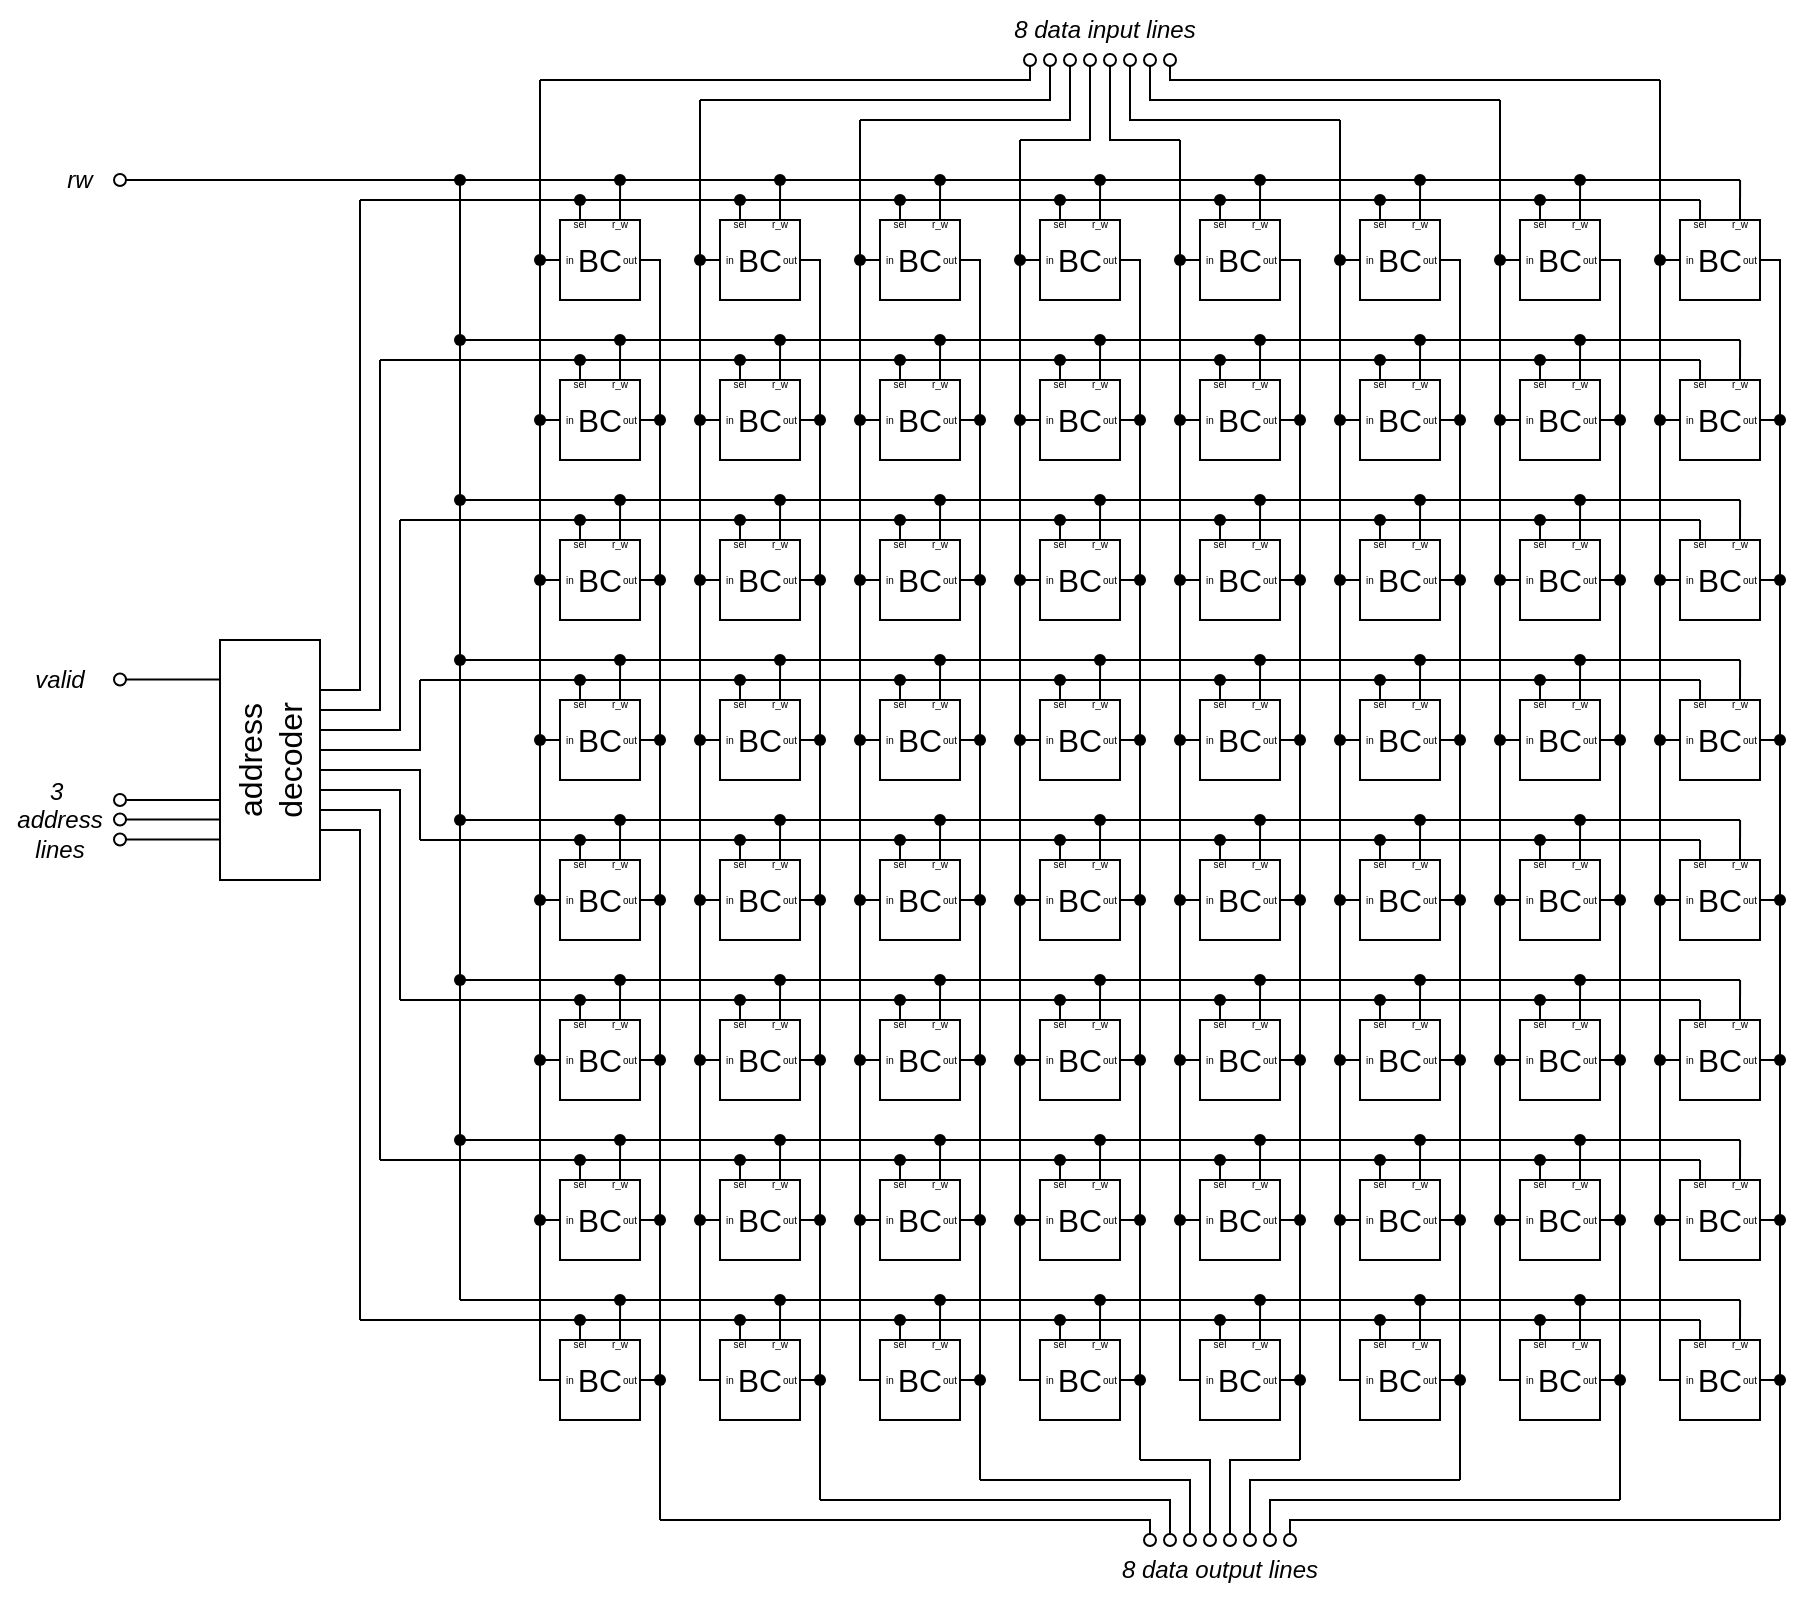<mxfile version="24.8.4">
  <diagram name="Page-1" id="Fy5guY5lvcwtmsiSd3gF">
    <mxGraphModel dx="1050" dy="625" grid="1" gridSize="10" guides="1" tooltips="1" connect="1" arrows="1" fold="1" page="1" pageScale="1" pageWidth="1169" pageHeight="827" math="0" shadow="0">
      <root>
        <mxCell id="0" />
        <mxCell id="1" parent="0" />
        <mxCell id="JGyQkVYAMwlcZkeym2UV-43" style="edgeStyle=orthogonalEdgeStyle;rounded=0;orthogonalLoop=1;jettySize=auto;html=1;exitX=0.75;exitY=0;exitDx=0;exitDy=0;endArrow=none;endFill=0;" parent="1" edge="1">
          <mxGeometry relative="1" as="geometry">
            <mxPoint x="310.032" y="100" as="targetPoint" />
            <mxPoint x="310" y="120" as="sourcePoint" />
          </mxGeometry>
        </mxCell>
        <mxCell id="JGyQkVYAMwlcZkeym2UV-44" style="edgeStyle=orthogonalEdgeStyle;rounded=0;orthogonalLoop=1;jettySize=auto;html=1;exitX=0.25;exitY=0;exitDx=0;exitDy=0;endArrow=none;endFill=0;" parent="1" edge="1">
          <mxGeometry relative="1" as="geometry">
            <mxPoint x="290.032" y="110" as="targetPoint" />
            <mxPoint x="290" y="120" as="sourcePoint" />
          </mxGeometry>
        </mxCell>
        <mxCell id="JGyQkVYAMwlcZkeym2UV-41" style="edgeStyle=orthogonalEdgeStyle;rounded=0;orthogonalLoop=1;jettySize=auto;html=1;exitX=0.75;exitY=0;exitDx=0;exitDy=0;endArrow=none;endFill=0;" parent="1" edge="1">
          <mxGeometry relative="1" as="geometry">
            <mxPoint x="390.032" y="100" as="targetPoint" />
            <mxPoint x="390" y="120" as="sourcePoint" />
          </mxGeometry>
        </mxCell>
        <mxCell id="JGyQkVYAMwlcZkeym2UV-42" style="edgeStyle=orthogonalEdgeStyle;rounded=0;orthogonalLoop=1;jettySize=auto;html=1;exitX=0.25;exitY=0;exitDx=0;exitDy=0;endArrow=none;endFill=0;" parent="1" edge="1">
          <mxGeometry relative="1" as="geometry">
            <mxPoint x="370" y="110" as="targetPoint" />
            <mxPoint x="370" y="120" as="sourcePoint" />
          </mxGeometry>
        </mxCell>
        <mxCell id="JGyQkVYAMwlcZkeym2UV-39" style="edgeStyle=orthogonalEdgeStyle;rounded=0;orthogonalLoop=1;jettySize=auto;html=1;exitX=0.75;exitY=0;exitDx=0;exitDy=0;endArrow=none;endFill=0;" parent="1" edge="1">
          <mxGeometry relative="1" as="geometry">
            <mxPoint x="470.032" y="100" as="targetPoint" />
            <mxPoint x="470" y="120" as="sourcePoint" />
          </mxGeometry>
        </mxCell>
        <mxCell id="JGyQkVYAMwlcZkeym2UV-40" style="edgeStyle=orthogonalEdgeStyle;rounded=0;orthogonalLoop=1;jettySize=auto;html=1;exitX=0.25;exitY=0;exitDx=0;exitDy=0;endArrow=none;endFill=0;" parent="1" edge="1">
          <mxGeometry relative="1" as="geometry">
            <mxPoint x="450.032" y="110" as="targetPoint" />
            <mxPoint x="450" y="120" as="sourcePoint" />
          </mxGeometry>
        </mxCell>
        <mxCell id="JGyQkVYAMwlcZkeym2UV-37" style="edgeStyle=orthogonalEdgeStyle;rounded=0;orthogonalLoop=1;jettySize=auto;html=1;exitX=0.75;exitY=0;exitDx=0;exitDy=0;endArrow=none;endFill=0;" parent="1" edge="1">
          <mxGeometry relative="1" as="geometry">
            <mxPoint x="550.032" y="100" as="targetPoint" />
            <mxPoint x="550" y="120" as="sourcePoint" />
          </mxGeometry>
        </mxCell>
        <mxCell id="JGyQkVYAMwlcZkeym2UV-38" style="edgeStyle=orthogonalEdgeStyle;rounded=0;orthogonalLoop=1;jettySize=auto;html=1;exitX=0.25;exitY=0;exitDx=0;exitDy=0;endArrow=none;endFill=0;" parent="1" edge="1">
          <mxGeometry relative="1" as="geometry">
            <mxPoint x="530.032" y="110" as="targetPoint" />
            <mxPoint x="530" y="120" as="sourcePoint" />
          </mxGeometry>
        </mxCell>
        <mxCell id="JGyQkVYAMwlcZkeym2UV-35" style="edgeStyle=orthogonalEdgeStyle;rounded=0;orthogonalLoop=1;jettySize=auto;html=1;exitX=0.75;exitY=0;exitDx=0;exitDy=0;endArrow=none;endFill=0;" parent="1" edge="1">
          <mxGeometry relative="1" as="geometry">
            <mxPoint x="630.032" y="100" as="targetPoint" />
            <mxPoint x="630" y="120" as="sourcePoint" />
          </mxGeometry>
        </mxCell>
        <mxCell id="JGyQkVYAMwlcZkeym2UV-36" style="edgeStyle=orthogonalEdgeStyle;rounded=0;orthogonalLoop=1;jettySize=auto;html=1;exitX=0.25;exitY=0;exitDx=0;exitDy=0;endArrow=none;endFill=0;" parent="1" edge="1">
          <mxGeometry relative="1" as="geometry">
            <mxPoint x="610.032" y="110" as="targetPoint" />
            <mxPoint x="610" y="120" as="sourcePoint" />
          </mxGeometry>
        </mxCell>
        <mxCell id="JGyQkVYAMwlcZkeym2UV-33" style="edgeStyle=orthogonalEdgeStyle;rounded=0;orthogonalLoop=1;jettySize=auto;html=1;exitX=0.75;exitY=0;exitDx=0;exitDy=0;endArrow=none;endFill=0;" parent="1" edge="1">
          <mxGeometry relative="1" as="geometry">
            <mxPoint x="710.032" y="100" as="targetPoint" />
            <mxPoint x="710" y="120" as="sourcePoint" />
          </mxGeometry>
        </mxCell>
        <mxCell id="JGyQkVYAMwlcZkeym2UV-34" style="edgeStyle=orthogonalEdgeStyle;rounded=0;orthogonalLoop=1;jettySize=auto;html=1;exitX=0.25;exitY=0;exitDx=0;exitDy=0;endArrow=none;endFill=0;" parent="1" edge="1">
          <mxGeometry relative="1" as="geometry">
            <mxPoint x="690.032" y="110" as="targetPoint" />
            <mxPoint x="690" y="120" as="sourcePoint" />
          </mxGeometry>
        </mxCell>
        <mxCell id="JGyQkVYAMwlcZkeym2UV-31" style="edgeStyle=orthogonalEdgeStyle;rounded=0;orthogonalLoop=1;jettySize=auto;html=1;exitX=0.75;exitY=0;exitDx=0;exitDy=0;endArrow=none;endFill=0;" parent="1" edge="1">
          <mxGeometry relative="1" as="geometry">
            <mxPoint x="790.032" y="100" as="targetPoint" />
            <mxPoint x="790" y="120" as="sourcePoint" />
          </mxGeometry>
        </mxCell>
        <mxCell id="JGyQkVYAMwlcZkeym2UV-32" style="edgeStyle=orthogonalEdgeStyle;rounded=0;orthogonalLoop=1;jettySize=auto;html=1;exitX=0.25;exitY=0;exitDx=0;exitDy=0;endArrow=none;endFill=0;" parent="1" edge="1">
          <mxGeometry relative="1" as="geometry">
            <mxPoint x="770.032" y="110" as="targetPoint" />
            <mxPoint x="770" y="120" as="sourcePoint" />
          </mxGeometry>
        </mxCell>
        <mxCell id="JGyQkVYAMwlcZkeym2UV-29" style="edgeStyle=orthogonalEdgeStyle;rounded=0;orthogonalLoop=1;jettySize=auto;html=1;exitX=0.75;exitY=0;exitDx=0;exitDy=0;endArrow=none;endFill=0;" parent="1" edge="1">
          <mxGeometry relative="1" as="geometry">
            <mxPoint x="870.032" y="100" as="targetPoint" />
            <mxPoint x="870" y="120" as="sourcePoint" />
          </mxGeometry>
        </mxCell>
        <mxCell id="JGyQkVYAMwlcZkeym2UV-30" style="edgeStyle=orthogonalEdgeStyle;rounded=0;orthogonalLoop=1;jettySize=auto;html=1;exitX=0.25;exitY=0;exitDx=0;exitDy=0;endArrow=none;endFill=0;" parent="1" edge="1">
          <mxGeometry relative="1" as="geometry">
            <mxPoint x="850.032" y="110" as="targetPoint" />
            <mxPoint x="850" y="120" as="sourcePoint" />
          </mxGeometry>
        </mxCell>
        <mxCell id="JGyQkVYAMwlcZkeym2UV-25" value="" style="endArrow=none;html=1;rounded=0;" parent="1" edge="1">
          <mxGeometry width="50" height="50" relative="1" as="geometry">
            <mxPoint x="180" y="110" as="sourcePoint" />
            <mxPoint x="850" y="110" as="targetPoint" />
          </mxGeometry>
        </mxCell>
        <mxCell id="JGyQkVYAMwlcZkeym2UV-26" value="" style="endArrow=none;html=1;rounded=0;startArrow=oval;startFill=0;" parent="1" edge="1">
          <mxGeometry width="50" height="50" relative="1" as="geometry">
            <mxPoint x="60" y="100" as="sourcePoint" />
            <mxPoint x="870" y="100" as="targetPoint" />
          </mxGeometry>
        </mxCell>
        <mxCell id="JGyQkVYAMwlcZkeym2UV-45" value="" style="shape=waypoint;sketch=0;fillStyle=solid;size=6;pointerEvents=1;points=[];fillColor=none;resizable=0;rotatable=0;perimeter=centerPerimeter;snapToPoint=1;" parent="1" vertex="1">
          <mxGeometry x="300" y="90" width="20" height="20" as="geometry" />
        </mxCell>
        <mxCell id="JGyQkVYAMwlcZkeym2UV-46" value="" style="shape=waypoint;sketch=0;fillStyle=solid;size=6;pointerEvents=1;points=[];fillColor=none;resizable=0;rotatable=0;perimeter=centerPerimeter;snapToPoint=1;" parent="1" vertex="1">
          <mxGeometry x="280" y="100" width="20" height="20" as="geometry" />
        </mxCell>
        <mxCell id="JGyQkVYAMwlcZkeym2UV-47" value="" style="shape=waypoint;sketch=0;fillStyle=solid;size=6;pointerEvents=1;points=[];fillColor=none;resizable=0;rotatable=0;perimeter=centerPerimeter;snapToPoint=1;" parent="1" vertex="1">
          <mxGeometry x="360" y="100" width="20" height="20" as="geometry" />
        </mxCell>
        <mxCell id="JGyQkVYAMwlcZkeym2UV-48" value="" style="shape=waypoint;sketch=0;fillStyle=solid;size=6;pointerEvents=1;points=[];fillColor=none;resizable=0;rotatable=0;perimeter=centerPerimeter;snapToPoint=1;" parent="1" vertex="1">
          <mxGeometry x="380" y="90" width="20" height="20" as="geometry" />
        </mxCell>
        <mxCell id="JGyQkVYAMwlcZkeym2UV-49" value="" style="shape=waypoint;sketch=0;fillStyle=solid;size=6;pointerEvents=1;points=[];fillColor=none;resizable=0;rotatable=0;perimeter=centerPerimeter;snapToPoint=1;" parent="1" vertex="1">
          <mxGeometry x="440" y="100" width="20" height="20" as="geometry" />
        </mxCell>
        <mxCell id="JGyQkVYAMwlcZkeym2UV-50" value="" style="shape=waypoint;sketch=0;fillStyle=solid;size=6;pointerEvents=1;points=[];fillColor=none;resizable=0;rotatable=0;perimeter=centerPerimeter;snapToPoint=1;" parent="1" vertex="1">
          <mxGeometry x="460" y="90" width="20" height="20" as="geometry" />
        </mxCell>
        <mxCell id="JGyQkVYAMwlcZkeym2UV-51" value="" style="shape=waypoint;sketch=0;fillStyle=solid;size=6;pointerEvents=1;points=[];fillColor=none;resizable=0;rotatable=0;perimeter=centerPerimeter;snapToPoint=1;" parent="1" vertex="1">
          <mxGeometry x="520" y="100" width="20" height="20" as="geometry" />
        </mxCell>
        <mxCell id="JGyQkVYAMwlcZkeym2UV-52" value="" style="shape=waypoint;sketch=0;fillStyle=solid;size=6;pointerEvents=1;points=[];fillColor=none;resizable=0;rotatable=0;perimeter=centerPerimeter;snapToPoint=1;" parent="1" vertex="1">
          <mxGeometry x="540" y="90" width="20" height="20" as="geometry" />
        </mxCell>
        <mxCell id="JGyQkVYAMwlcZkeym2UV-53" value="" style="shape=waypoint;sketch=0;fillStyle=solid;size=6;pointerEvents=1;points=[];fillColor=none;resizable=0;rotatable=0;perimeter=centerPerimeter;snapToPoint=1;" parent="1" vertex="1">
          <mxGeometry x="600" y="100" width="20" height="20" as="geometry" />
        </mxCell>
        <mxCell id="JGyQkVYAMwlcZkeym2UV-54" value="" style="shape=waypoint;sketch=0;fillStyle=solid;size=6;pointerEvents=1;points=[];fillColor=none;resizable=0;rotatable=0;perimeter=centerPerimeter;snapToPoint=1;" parent="1" vertex="1">
          <mxGeometry x="620" y="90" width="20" height="20" as="geometry" />
        </mxCell>
        <mxCell id="JGyQkVYAMwlcZkeym2UV-55" value="" style="shape=waypoint;sketch=0;fillStyle=solid;size=6;pointerEvents=1;points=[];fillColor=none;resizable=0;rotatable=0;perimeter=centerPerimeter;snapToPoint=1;" parent="1" vertex="1">
          <mxGeometry x="680" y="100" width="20" height="20" as="geometry" />
        </mxCell>
        <mxCell id="JGyQkVYAMwlcZkeym2UV-56" value="" style="shape=waypoint;sketch=0;fillStyle=solid;size=6;pointerEvents=1;points=[];fillColor=none;resizable=0;rotatable=0;perimeter=centerPerimeter;snapToPoint=1;" parent="1" vertex="1">
          <mxGeometry x="700" y="90" width="20" height="20" as="geometry" />
        </mxCell>
        <mxCell id="JGyQkVYAMwlcZkeym2UV-57" value="" style="shape=waypoint;sketch=0;fillStyle=solid;size=6;pointerEvents=1;points=[];fillColor=none;resizable=0;rotatable=0;perimeter=centerPerimeter;snapToPoint=1;" parent="1" vertex="1">
          <mxGeometry x="760" y="100" width="20" height="20" as="geometry" />
        </mxCell>
        <mxCell id="JGyQkVYAMwlcZkeym2UV-58" value="" style="shape=waypoint;sketch=0;fillStyle=solid;size=6;pointerEvents=1;points=[];fillColor=none;resizable=0;rotatable=0;perimeter=centerPerimeter;snapToPoint=1;" parent="1" vertex="1">
          <mxGeometry x="780" y="90" width="20" height="20" as="geometry" />
        </mxCell>
        <mxCell id="JGyQkVYAMwlcZkeym2UV-78" value="" style="group" parent="1" vertex="1" connectable="0">
          <mxGeometry x="270" y="115" width="60" height="65" as="geometry" />
        </mxCell>
        <mxCell id="JGyQkVYAMwlcZkeym2UV-927" style="edgeStyle=orthogonalEdgeStyle;rounded=0;orthogonalLoop=1;jettySize=auto;html=1;exitX=0;exitY=0.5;exitDx=0;exitDy=0;endArrow=none;endFill=0;" parent="JGyQkVYAMwlcZkeym2UV-78" source="JGyQkVYAMwlcZkeym2UV-79" edge="1">
          <mxGeometry relative="1" as="geometry">
            <mxPoint y="24.926" as="targetPoint" />
          </mxGeometry>
        </mxCell>
        <mxCell id="JGyQkVYAMwlcZkeym2UV-79" value="&lt;font style=&quot;font-size: 16px;&quot;&gt;BC&lt;/font&gt;" style="whiteSpace=wrap;html=1;aspect=fixed;" parent="JGyQkVYAMwlcZkeym2UV-78" vertex="1">
          <mxGeometry x="10" y="5" width="40" height="40" as="geometry" />
        </mxCell>
        <mxCell id="JGyQkVYAMwlcZkeym2UV-80" value="&lt;font style=&quot;font-size: 5px;&quot;&gt;sel&lt;/font&gt;" style="text;html=1;align=center;verticalAlign=middle;whiteSpace=wrap;rounded=0;" parent="JGyQkVYAMwlcZkeym2UV-78" vertex="1">
          <mxGeometry x="10" width="20" height="10" as="geometry" />
        </mxCell>
        <mxCell id="JGyQkVYAMwlcZkeym2UV-81" value="&lt;font style=&quot;font-size: 5px;&quot;&gt;r_w&lt;/font&gt;" style="text;html=1;align=center;verticalAlign=middle;whiteSpace=wrap;rounded=0;" parent="JGyQkVYAMwlcZkeym2UV-78" vertex="1">
          <mxGeometry x="30" width="20" height="10" as="geometry" />
        </mxCell>
        <mxCell id="JGyQkVYAMwlcZkeym2UV-82" value="&lt;font style=&quot;font-size: 5px;&quot;&gt;in&lt;/font&gt;" style="text;html=1;align=center;verticalAlign=middle;whiteSpace=wrap;rounded=0;" parent="JGyQkVYAMwlcZkeym2UV-78" vertex="1">
          <mxGeometry y="15" width="30" height="15" as="geometry" />
        </mxCell>
        <mxCell id="JGyQkVYAMwlcZkeym2UV-83" value="&lt;font style=&quot;font-size: 5px;&quot;&gt;out&lt;/font&gt;" style="text;html=1;align=center;verticalAlign=middle;whiteSpace=wrap;rounded=0;" parent="JGyQkVYAMwlcZkeym2UV-78" vertex="1">
          <mxGeometry x="30" y="15" width="30" height="15" as="geometry" />
        </mxCell>
        <mxCell id="JGyQkVYAMwlcZkeym2UV-84" value="" style="group" parent="1" vertex="1" connectable="0">
          <mxGeometry x="350" y="115" width="70" height="595" as="geometry" />
        </mxCell>
        <mxCell id="JGyQkVYAMwlcZkeym2UV-85" value="&lt;font style=&quot;font-size: 16px;&quot;&gt;BC&lt;/font&gt;" style="whiteSpace=wrap;html=1;aspect=fixed;" parent="JGyQkVYAMwlcZkeym2UV-84" vertex="1">
          <mxGeometry x="10" y="5" width="40" height="40" as="geometry" />
        </mxCell>
        <mxCell id="JGyQkVYAMwlcZkeym2UV-86" value="&lt;font style=&quot;font-size: 5px;&quot;&gt;sel&lt;/font&gt;" style="text;html=1;align=center;verticalAlign=middle;whiteSpace=wrap;rounded=0;" parent="JGyQkVYAMwlcZkeym2UV-84" vertex="1">
          <mxGeometry x="10" width="20" height="10" as="geometry" />
        </mxCell>
        <mxCell id="JGyQkVYAMwlcZkeym2UV-87" value="&lt;font style=&quot;font-size: 5px;&quot;&gt;r_w&lt;/font&gt;" style="text;html=1;align=center;verticalAlign=middle;whiteSpace=wrap;rounded=0;" parent="JGyQkVYAMwlcZkeym2UV-84" vertex="1">
          <mxGeometry x="30" width="20" height="10" as="geometry" />
        </mxCell>
        <mxCell id="JGyQkVYAMwlcZkeym2UV-88" value="&lt;font style=&quot;font-size: 5px;&quot;&gt;in&lt;/font&gt;" style="text;html=1;align=center;verticalAlign=middle;whiteSpace=wrap;rounded=0;" parent="JGyQkVYAMwlcZkeym2UV-84" vertex="1">
          <mxGeometry y="15" width="30" height="15" as="geometry" />
        </mxCell>
        <mxCell id="JGyQkVYAMwlcZkeym2UV-89" value="&lt;font style=&quot;font-size: 5px;&quot;&gt;out&lt;/font&gt;" style="text;html=1;align=center;verticalAlign=middle;whiteSpace=wrap;rounded=0;" parent="JGyQkVYAMwlcZkeym2UV-84" vertex="1">
          <mxGeometry x="30" y="15" width="30" height="15" as="geometry" />
        </mxCell>
        <mxCell id="JGyQkVYAMwlcZkeym2UV-1063" style="edgeStyle=orthogonalEdgeStyle;rounded=0;orthogonalLoop=1;jettySize=auto;html=1;exitX=1;exitY=0.5;exitDx=0;exitDy=0;endArrow=none;endFill=0;" parent="JGyQkVYAMwlcZkeym2UV-84" edge="1">
          <mxGeometry relative="1" as="geometry">
            <mxPoint x="60" y="105.091" as="targetPoint" />
            <mxPoint x="50" y="105" as="sourcePoint" />
          </mxGeometry>
        </mxCell>
        <mxCell id="JGyQkVYAMwlcZkeym2UV-1064" value="" style="shape=waypoint;sketch=0;fillStyle=solid;size=6;pointerEvents=1;points=[];fillColor=none;resizable=0;rotatable=0;perimeter=centerPerimeter;snapToPoint=1;" parent="JGyQkVYAMwlcZkeym2UV-84" vertex="1">
          <mxGeometry x="50" y="95" width="20" height="20" as="geometry" />
        </mxCell>
        <mxCell id="JGyQkVYAMwlcZkeym2UV-1065" style="edgeStyle=orthogonalEdgeStyle;rounded=0;orthogonalLoop=1;jettySize=auto;html=1;exitX=1;exitY=0.5;exitDx=0;exitDy=0;endArrow=none;endFill=0;" parent="JGyQkVYAMwlcZkeym2UV-84" edge="1">
          <mxGeometry relative="1" as="geometry">
            <mxPoint x="60" y="185.091" as="targetPoint" />
            <mxPoint x="50" y="185" as="sourcePoint" />
          </mxGeometry>
        </mxCell>
        <mxCell id="JGyQkVYAMwlcZkeym2UV-1066" value="" style="shape=waypoint;sketch=0;fillStyle=solid;size=6;pointerEvents=1;points=[];fillColor=none;resizable=0;rotatable=0;perimeter=centerPerimeter;snapToPoint=1;" parent="JGyQkVYAMwlcZkeym2UV-84" vertex="1">
          <mxGeometry x="50" y="175" width="20" height="20" as="geometry" />
        </mxCell>
        <mxCell id="JGyQkVYAMwlcZkeym2UV-1067" style="edgeStyle=orthogonalEdgeStyle;rounded=0;orthogonalLoop=1;jettySize=auto;html=1;exitX=1;exitY=0.5;exitDx=0;exitDy=0;endArrow=none;endFill=0;" parent="JGyQkVYAMwlcZkeym2UV-84" edge="1">
          <mxGeometry relative="1" as="geometry">
            <mxPoint x="60" y="265.091" as="targetPoint" />
            <mxPoint x="50" y="265" as="sourcePoint" />
          </mxGeometry>
        </mxCell>
        <mxCell id="JGyQkVYAMwlcZkeym2UV-1068" value="" style="shape=waypoint;sketch=0;fillStyle=solid;size=6;pointerEvents=1;points=[];fillColor=none;resizable=0;rotatable=0;perimeter=centerPerimeter;snapToPoint=1;" parent="JGyQkVYAMwlcZkeym2UV-84" vertex="1">
          <mxGeometry x="50" y="255" width="20" height="20" as="geometry" />
        </mxCell>
        <mxCell id="JGyQkVYAMwlcZkeym2UV-1069" style="edgeStyle=orthogonalEdgeStyle;rounded=0;orthogonalLoop=1;jettySize=auto;html=1;exitX=1;exitY=0.5;exitDx=0;exitDy=0;endArrow=none;endFill=0;" parent="JGyQkVYAMwlcZkeym2UV-84" edge="1">
          <mxGeometry relative="1" as="geometry">
            <mxPoint x="60" y="345.091" as="targetPoint" />
            <mxPoint x="50" y="345" as="sourcePoint" />
          </mxGeometry>
        </mxCell>
        <mxCell id="JGyQkVYAMwlcZkeym2UV-1070" value="" style="shape=waypoint;sketch=0;fillStyle=solid;size=6;pointerEvents=1;points=[];fillColor=none;resizable=0;rotatable=0;perimeter=centerPerimeter;snapToPoint=1;" parent="JGyQkVYAMwlcZkeym2UV-84" vertex="1">
          <mxGeometry x="50" y="335" width="20" height="20" as="geometry" />
        </mxCell>
        <mxCell id="JGyQkVYAMwlcZkeym2UV-1071" style="edgeStyle=orthogonalEdgeStyle;rounded=0;orthogonalLoop=1;jettySize=auto;html=1;exitX=1;exitY=0.5;exitDx=0;exitDy=0;endArrow=none;endFill=0;" parent="JGyQkVYAMwlcZkeym2UV-84" edge="1">
          <mxGeometry relative="1" as="geometry">
            <mxPoint x="60" y="425.091" as="targetPoint" />
            <mxPoint x="50" y="425" as="sourcePoint" />
          </mxGeometry>
        </mxCell>
        <mxCell id="JGyQkVYAMwlcZkeym2UV-1072" value="" style="shape=waypoint;sketch=0;fillStyle=solid;size=6;pointerEvents=1;points=[];fillColor=none;resizable=0;rotatable=0;perimeter=centerPerimeter;snapToPoint=1;" parent="JGyQkVYAMwlcZkeym2UV-84" vertex="1">
          <mxGeometry x="50" y="415" width="20" height="20" as="geometry" />
        </mxCell>
        <mxCell id="JGyQkVYAMwlcZkeym2UV-1073" style="edgeStyle=orthogonalEdgeStyle;rounded=0;orthogonalLoop=1;jettySize=auto;html=1;exitX=1;exitY=0.5;exitDx=0;exitDy=0;endArrow=none;endFill=0;" parent="JGyQkVYAMwlcZkeym2UV-84" edge="1">
          <mxGeometry relative="1" as="geometry">
            <mxPoint x="60" y="505.091" as="targetPoint" />
            <mxPoint x="50" y="505" as="sourcePoint" />
          </mxGeometry>
        </mxCell>
        <mxCell id="JGyQkVYAMwlcZkeym2UV-1074" value="" style="shape=waypoint;sketch=0;fillStyle=solid;size=6;pointerEvents=1;points=[];fillColor=none;resizable=0;rotatable=0;perimeter=centerPerimeter;snapToPoint=1;" parent="JGyQkVYAMwlcZkeym2UV-84" vertex="1">
          <mxGeometry x="50" y="495" width="20" height="20" as="geometry" />
        </mxCell>
        <mxCell id="JGyQkVYAMwlcZkeym2UV-1075" style="edgeStyle=orthogonalEdgeStyle;rounded=0;orthogonalLoop=1;jettySize=auto;html=1;exitX=1;exitY=0.5;exitDx=0;exitDy=0;endArrow=none;endFill=0;" parent="JGyQkVYAMwlcZkeym2UV-84" edge="1">
          <mxGeometry relative="1" as="geometry">
            <mxPoint x="60" y="585.091" as="targetPoint" />
            <mxPoint x="50" y="585" as="sourcePoint" />
          </mxGeometry>
        </mxCell>
        <mxCell id="JGyQkVYAMwlcZkeym2UV-1076" value="" style="shape=waypoint;sketch=0;fillStyle=solid;size=6;pointerEvents=1;points=[];fillColor=none;resizable=0;rotatable=0;perimeter=centerPerimeter;snapToPoint=1;" parent="JGyQkVYAMwlcZkeym2UV-84" vertex="1">
          <mxGeometry x="50" y="575" width="20" height="20" as="geometry" />
        </mxCell>
        <mxCell id="JGyQkVYAMwlcZkeym2UV-1077" value="" style="endArrow=none;html=1;rounded=0;entryX=1;entryY=0.5;entryDx=0;entryDy=0;" parent="JGyQkVYAMwlcZkeym2UV-84" edge="1">
          <mxGeometry width="50" height="50" relative="1" as="geometry">
            <mxPoint x="60" y="645" as="sourcePoint" />
            <mxPoint x="50" y="25" as="targetPoint" />
            <Array as="points">
              <mxPoint x="60" y="25" />
            </Array>
          </mxGeometry>
        </mxCell>
        <mxCell id="JGyQkVYAMwlcZkeym2UV-90" value="" style="group" parent="1" vertex="1" connectable="0">
          <mxGeometry x="430" y="115" width="70" height="595" as="geometry" />
        </mxCell>
        <mxCell id="JGyQkVYAMwlcZkeym2UV-91" value="&lt;font style=&quot;font-size: 16px;&quot;&gt;BC&lt;/font&gt;" style="whiteSpace=wrap;html=1;aspect=fixed;" parent="JGyQkVYAMwlcZkeym2UV-90" vertex="1">
          <mxGeometry x="10" y="5" width="40" height="40" as="geometry" />
        </mxCell>
        <mxCell id="JGyQkVYAMwlcZkeym2UV-92" value="&lt;font style=&quot;font-size: 5px;&quot;&gt;sel&lt;/font&gt;" style="text;html=1;align=center;verticalAlign=middle;whiteSpace=wrap;rounded=0;" parent="JGyQkVYAMwlcZkeym2UV-90" vertex="1">
          <mxGeometry x="10" width="20" height="10" as="geometry" />
        </mxCell>
        <mxCell id="JGyQkVYAMwlcZkeym2UV-93" value="&lt;font style=&quot;font-size: 5px;&quot;&gt;r_w&lt;/font&gt;" style="text;html=1;align=center;verticalAlign=middle;whiteSpace=wrap;rounded=0;" parent="JGyQkVYAMwlcZkeym2UV-90" vertex="1">
          <mxGeometry x="30" width="20" height="10" as="geometry" />
        </mxCell>
        <mxCell id="JGyQkVYAMwlcZkeym2UV-94" value="&lt;font style=&quot;font-size: 5px;&quot;&gt;in&lt;/font&gt;" style="text;html=1;align=center;verticalAlign=middle;whiteSpace=wrap;rounded=0;" parent="JGyQkVYAMwlcZkeym2UV-90" vertex="1">
          <mxGeometry y="15" width="30" height="15" as="geometry" />
        </mxCell>
        <mxCell id="JGyQkVYAMwlcZkeym2UV-95" value="&lt;font style=&quot;font-size: 5px;&quot;&gt;out&lt;/font&gt;" style="text;html=1;align=center;verticalAlign=middle;whiteSpace=wrap;rounded=0;" parent="JGyQkVYAMwlcZkeym2UV-90" vertex="1">
          <mxGeometry x="30" y="15" width="30" height="15" as="geometry" />
        </mxCell>
        <mxCell id="JGyQkVYAMwlcZkeym2UV-1078" style="edgeStyle=orthogonalEdgeStyle;rounded=0;orthogonalLoop=1;jettySize=auto;html=1;exitX=1;exitY=0.5;exitDx=0;exitDy=0;endArrow=none;endFill=0;" parent="JGyQkVYAMwlcZkeym2UV-90" edge="1">
          <mxGeometry relative="1" as="geometry">
            <mxPoint x="60" y="105.091" as="targetPoint" />
            <mxPoint x="50" y="105" as="sourcePoint" />
          </mxGeometry>
        </mxCell>
        <mxCell id="JGyQkVYAMwlcZkeym2UV-1079" value="" style="shape=waypoint;sketch=0;fillStyle=solid;size=6;pointerEvents=1;points=[];fillColor=none;resizable=0;rotatable=0;perimeter=centerPerimeter;snapToPoint=1;" parent="JGyQkVYAMwlcZkeym2UV-90" vertex="1">
          <mxGeometry x="50" y="95" width="20" height="20" as="geometry" />
        </mxCell>
        <mxCell id="JGyQkVYAMwlcZkeym2UV-1080" style="edgeStyle=orthogonalEdgeStyle;rounded=0;orthogonalLoop=1;jettySize=auto;html=1;exitX=1;exitY=0.5;exitDx=0;exitDy=0;endArrow=none;endFill=0;" parent="JGyQkVYAMwlcZkeym2UV-90" edge="1">
          <mxGeometry relative="1" as="geometry">
            <mxPoint x="60" y="185.091" as="targetPoint" />
            <mxPoint x="50" y="185" as="sourcePoint" />
          </mxGeometry>
        </mxCell>
        <mxCell id="JGyQkVYAMwlcZkeym2UV-1081" value="" style="shape=waypoint;sketch=0;fillStyle=solid;size=6;pointerEvents=1;points=[];fillColor=none;resizable=0;rotatable=0;perimeter=centerPerimeter;snapToPoint=1;" parent="JGyQkVYAMwlcZkeym2UV-90" vertex="1">
          <mxGeometry x="50" y="175" width="20" height="20" as="geometry" />
        </mxCell>
        <mxCell id="JGyQkVYAMwlcZkeym2UV-1082" style="edgeStyle=orthogonalEdgeStyle;rounded=0;orthogonalLoop=1;jettySize=auto;html=1;exitX=1;exitY=0.5;exitDx=0;exitDy=0;endArrow=none;endFill=0;" parent="JGyQkVYAMwlcZkeym2UV-90" edge="1">
          <mxGeometry relative="1" as="geometry">
            <mxPoint x="60" y="265.091" as="targetPoint" />
            <mxPoint x="50" y="265" as="sourcePoint" />
          </mxGeometry>
        </mxCell>
        <mxCell id="JGyQkVYAMwlcZkeym2UV-1083" value="" style="shape=waypoint;sketch=0;fillStyle=solid;size=6;pointerEvents=1;points=[];fillColor=none;resizable=0;rotatable=0;perimeter=centerPerimeter;snapToPoint=1;" parent="JGyQkVYAMwlcZkeym2UV-90" vertex="1">
          <mxGeometry x="50" y="255" width="20" height="20" as="geometry" />
        </mxCell>
        <mxCell id="JGyQkVYAMwlcZkeym2UV-1084" style="edgeStyle=orthogonalEdgeStyle;rounded=0;orthogonalLoop=1;jettySize=auto;html=1;exitX=1;exitY=0.5;exitDx=0;exitDy=0;endArrow=none;endFill=0;" parent="JGyQkVYAMwlcZkeym2UV-90" edge="1">
          <mxGeometry relative="1" as="geometry">
            <mxPoint x="60" y="345.091" as="targetPoint" />
            <mxPoint x="50" y="345" as="sourcePoint" />
          </mxGeometry>
        </mxCell>
        <mxCell id="JGyQkVYAMwlcZkeym2UV-1085" value="" style="shape=waypoint;sketch=0;fillStyle=solid;size=6;pointerEvents=1;points=[];fillColor=none;resizable=0;rotatable=0;perimeter=centerPerimeter;snapToPoint=1;" parent="JGyQkVYAMwlcZkeym2UV-90" vertex="1">
          <mxGeometry x="50" y="335" width="20" height="20" as="geometry" />
        </mxCell>
        <mxCell id="JGyQkVYAMwlcZkeym2UV-1086" style="edgeStyle=orthogonalEdgeStyle;rounded=0;orthogonalLoop=1;jettySize=auto;html=1;exitX=1;exitY=0.5;exitDx=0;exitDy=0;endArrow=none;endFill=0;" parent="JGyQkVYAMwlcZkeym2UV-90" edge="1">
          <mxGeometry relative="1" as="geometry">
            <mxPoint x="60" y="425.091" as="targetPoint" />
            <mxPoint x="50" y="425" as="sourcePoint" />
          </mxGeometry>
        </mxCell>
        <mxCell id="JGyQkVYAMwlcZkeym2UV-1087" value="" style="shape=waypoint;sketch=0;fillStyle=solid;size=6;pointerEvents=1;points=[];fillColor=none;resizable=0;rotatable=0;perimeter=centerPerimeter;snapToPoint=1;" parent="JGyQkVYAMwlcZkeym2UV-90" vertex="1">
          <mxGeometry x="50" y="415" width="20" height="20" as="geometry" />
        </mxCell>
        <mxCell id="JGyQkVYAMwlcZkeym2UV-1088" style="edgeStyle=orthogonalEdgeStyle;rounded=0;orthogonalLoop=1;jettySize=auto;html=1;exitX=1;exitY=0.5;exitDx=0;exitDy=0;endArrow=none;endFill=0;" parent="JGyQkVYAMwlcZkeym2UV-90" edge="1">
          <mxGeometry relative="1" as="geometry">
            <mxPoint x="60" y="505.091" as="targetPoint" />
            <mxPoint x="50" y="505" as="sourcePoint" />
          </mxGeometry>
        </mxCell>
        <mxCell id="JGyQkVYAMwlcZkeym2UV-1089" value="" style="shape=waypoint;sketch=0;fillStyle=solid;size=6;pointerEvents=1;points=[];fillColor=none;resizable=0;rotatable=0;perimeter=centerPerimeter;snapToPoint=1;" parent="JGyQkVYAMwlcZkeym2UV-90" vertex="1">
          <mxGeometry x="50" y="495" width="20" height="20" as="geometry" />
        </mxCell>
        <mxCell id="JGyQkVYAMwlcZkeym2UV-1090" style="edgeStyle=orthogonalEdgeStyle;rounded=0;orthogonalLoop=1;jettySize=auto;html=1;exitX=1;exitY=0.5;exitDx=0;exitDy=0;endArrow=none;endFill=0;" parent="JGyQkVYAMwlcZkeym2UV-90" edge="1">
          <mxGeometry relative="1" as="geometry">
            <mxPoint x="60" y="585.091" as="targetPoint" />
            <mxPoint x="50" y="585" as="sourcePoint" />
          </mxGeometry>
        </mxCell>
        <mxCell id="JGyQkVYAMwlcZkeym2UV-1091" value="" style="shape=waypoint;sketch=0;fillStyle=solid;size=6;pointerEvents=1;points=[];fillColor=none;resizable=0;rotatable=0;perimeter=centerPerimeter;snapToPoint=1;" parent="JGyQkVYAMwlcZkeym2UV-90" vertex="1">
          <mxGeometry x="50" y="575" width="20" height="20" as="geometry" />
        </mxCell>
        <mxCell id="JGyQkVYAMwlcZkeym2UV-1092" value="" style="endArrow=none;html=1;rounded=0;entryX=1;entryY=0.5;entryDx=0;entryDy=0;" parent="JGyQkVYAMwlcZkeym2UV-90" edge="1">
          <mxGeometry width="50" height="50" relative="1" as="geometry">
            <mxPoint x="60" y="635" as="sourcePoint" />
            <mxPoint x="50" y="25" as="targetPoint" />
            <Array as="points">
              <mxPoint x="60" y="25" />
            </Array>
          </mxGeometry>
        </mxCell>
        <mxCell id="JGyQkVYAMwlcZkeym2UV-96" value="" style="group" parent="1" vertex="1" connectable="0">
          <mxGeometry x="510" y="115" width="70" height="595" as="geometry" />
        </mxCell>
        <mxCell id="JGyQkVYAMwlcZkeym2UV-97" value="&lt;font style=&quot;font-size: 16px;&quot;&gt;BC&lt;/font&gt;" style="whiteSpace=wrap;html=1;aspect=fixed;" parent="JGyQkVYAMwlcZkeym2UV-96" vertex="1">
          <mxGeometry x="10" y="5" width="40" height="40" as="geometry" />
        </mxCell>
        <mxCell id="JGyQkVYAMwlcZkeym2UV-98" value="&lt;font style=&quot;font-size: 5px;&quot;&gt;sel&lt;/font&gt;" style="text;html=1;align=center;verticalAlign=middle;whiteSpace=wrap;rounded=0;" parent="JGyQkVYAMwlcZkeym2UV-96" vertex="1">
          <mxGeometry x="10" width="20" height="10" as="geometry" />
        </mxCell>
        <mxCell id="JGyQkVYAMwlcZkeym2UV-99" value="&lt;font style=&quot;font-size: 5px;&quot;&gt;r_w&lt;/font&gt;" style="text;html=1;align=center;verticalAlign=middle;whiteSpace=wrap;rounded=0;" parent="JGyQkVYAMwlcZkeym2UV-96" vertex="1">
          <mxGeometry x="30" width="20" height="10" as="geometry" />
        </mxCell>
        <mxCell id="JGyQkVYAMwlcZkeym2UV-100" value="&lt;font style=&quot;font-size: 5px;&quot;&gt;in&lt;/font&gt;" style="text;html=1;align=center;verticalAlign=middle;whiteSpace=wrap;rounded=0;" parent="JGyQkVYAMwlcZkeym2UV-96" vertex="1">
          <mxGeometry y="15" width="30" height="15" as="geometry" />
        </mxCell>
        <mxCell id="JGyQkVYAMwlcZkeym2UV-101" value="&lt;font style=&quot;font-size: 5px;&quot;&gt;out&lt;/font&gt;" style="text;html=1;align=center;verticalAlign=middle;whiteSpace=wrap;rounded=0;" parent="JGyQkVYAMwlcZkeym2UV-96" vertex="1">
          <mxGeometry x="30" y="15" width="30" height="15" as="geometry" />
        </mxCell>
        <mxCell id="JGyQkVYAMwlcZkeym2UV-1093" style="edgeStyle=orthogonalEdgeStyle;rounded=0;orthogonalLoop=1;jettySize=auto;html=1;exitX=1;exitY=0.5;exitDx=0;exitDy=0;endArrow=none;endFill=0;" parent="JGyQkVYAMwlcZkeym2UV-96" edge="1">
          <mxGeometry relative="1" as="geometry">
            <mxPoint x="60" y="105.091" as="targetPoint" />
            <mxPoint x="50" y="105" as="sourcePoint" />
          </mxGeometry>
        </mxCell>
        <mxCell id="JGyQkVYAMwlcZkeym2UV-1094" value="" style="shape=waypoint;sketch=0;fillStyle=solid;size=6;pointerEvents=1;points=[];fillColor=none;resizable=0;rotatable=0;perimeter=centerPerimeter;snapToPoint=1;" parent="JGyQkVYAMwlcZkeym2UV-96" vertex="1">
          <mxGeometry x="50" y="95" width="20" height="20" as="geometry" />
        </mxCell>
        <mxCell id="JGyQkVYAMwlcZkeym2UV-1095" style="edgeStyle=orthogonalEdgeStyle;rounded=0;orthogonalLoop=1;jettySize=auto;html=1;exitX=1;exitY=0.5;exitDx=0;exitDy=0;endArrow=none;endFill=0;" parent="JGyQkVYAMwlcZkeym2UV-96" edge="1">
          <mxGeometry relative="1" as="geometry">
            <mxPoint x="60" y="185.091" as="targetPoint" />
            <mxPoint x="50" y="185" as="sourcePoint" />
          </mxGeometry>
        </mxCell>
        <mxCell id="JGyQkVYAMwlcZkeym2UV-1096" value="" style="shape=waypoint;sketch=0;fillStyle=solid;size=6;pointerEvents=1;points=[];fillColor=none;resizable=0;rotatable=0;perimeter=centerPerimeter;snapToPoint=1;" parent="JGyQkVYAMwlcZkeym2UV-96" vertex="1">
          <mxGeometry x="50" y="175" width="20" height="20" as="geometry" />
        </mxCell>
        <mxCell id="JGyQkVYAMwlcZkeym2UV-1097" style="edgeStyle=orthogonalEdgeStyle;rounded=0;orthogonalLoop=1;jettySize=auto;html=1;exitX=1;exitY=0.5;exitDx=0;exitDy=0;endArrow=none;endFill=0;" parent="JGyQkVYAMwlcZkeym2UV-96" edge="1">
          <mxGeometry relative="1" as="geometry">
            <mxPoint x="60" y="265.091" as="targetPoint" />
            <mxPoint x="50" y="265" as="sourcePoint" />
          </mxGeometry>
        </mxCell>
        <mxCell id="JGyQkVYAMwlcZkeym2UV-1098" value="" style="shape=waypoint;sketch=0;fillStyle=solid;size=6;pointerEvents=1;points=[];fillColor=none;resizable=0;rotatable=0;perimeter=centerPerimeter;snapToPoint=1;" parent="JGyQkVYAMwlcZkeym2UV-96" vertex="1">
          <mxGeometry x="50" y="255" width="20" height="20" as="geometry" />
        </mxCell>
        <mxCell id="JGyQkVYAMwlcZkeym2UV-1099" style="edgeStyle=orthogonalEdgeStyle;rounded=0;orthogonalLoop=1;jettySize=auto;html=1;exitX=1;exitY=0.5;exitDx=0;exitDy=0;endArrow=none;endFill=0;" parent="JGyQkVYAMwlcZkeym2UV-96" edge="1">
          <mxGeometry relative="1" as="geometry">
            <mxPoint x="60" y="345.091" as="targetPoint" />
            <mxPoint x="50" y="345" as="sourcePoint" />
          </mxGeometry>
        </mxCell>
        <mxCell id="JGyQkVYAMwlcZkeym2UV-1100" value="" style="shape=waypoint;sketch=0;fillStyle=solid;size=6;pointerEvents=1;points=[];fillColor=none;resizable=0;rotatable=0;perimeter=centerPerimeter;snapToPoint=1;" parent="JGyQkVYAMwlcZkeym2UV-96" vertex="1">
          <mxGeometry x="50" y="335" width="20" height="20" as="geometry" />
        </mxCell>
        <mxCell id="JGyQkVYAMwlcZkeym2UV-1101" style="edgeStyle=orthogonalEdgeStyle;rounded=0;orthogonalLoop=1;jettySize=auto;html=1;exitX=1;exitY=0.5;exitDx=0;exitDy=0;endArrow=none;endFill=0;" parent="JGyQkVYAMwlcZkeym2UV-96" edge="1">
          <mxGeometry relative="1" as="geometry">
            <mxPoint x="60" y="425.091" as="targetPoint" />
            <mxPoint x="50" y="425" as="sourcePoint" />
          </mxGeometry>
        </mxCell>
        <mxCell id="JGyQkVYAMwlcZkeym2UV-1102" value="" style="shape=waypoint;sketch=0;fillStyle=solid;size=6;pointerEvents=1;points=[];fillColor=none;resizable=0;rotatable=0;perimeter=centerPerimeter;snapToPoint=1;" parent="JGyQkVYAMwlcZkeym2UV-96" vertex="1">
          <mxGeometry x="50" y="415" width="20" height="20" as="geometry" />
        </mxCell>
        <mxCell id="JGyQkVYAMwlcZkeym2UV-1103" style="edgeStyle=orthogonalEdgeStyle;rounded=0;orthogonalLoop=1;jettySize=auto;html=1;exitX=1;exitY=0.5;exitDx=0;exitDy=0;endArrow=none;endFill=0;" parent="JGyQkVYAMwlcZkeym2UV-96" edge="1">
          <mxGeometry relative="1" as="geometry">
            <mxPoint x="60" y="505.091" as="targetPoint" />
            <mxPoint x="50" y="505" as="sourcePoint" />
          </mxGeometry>
        </mxCell>
        <mxCell id="JGyQkVYAMwlcZkeym2UV-1104" value="" style="shape=waypoint;sketch=0;fillStyle=solid;size=6;pointerEvents=1;points=[];fillColor=none;resizable=0;rotatable=0;perimeter=centerPerimeter;snapToPoint=1;" parent="JGyQkVYAMwlcZkeym2UV-96" vertex="1">
          <mxGeometry x="50" y="495" width="20" height="20" as="geometry" />
        </mxCell>
        <mxCell id="JGyQkVYAMwlcZkeym2UV-1105" style="edgeStyle=orthogonalEdgeStyle;rounded=0;orthogonalLoop=1;jettySize=auto;html=1;exitX=1;exitY=0.5;exitDx=0;exitDy=0;endArrow=none;endFill=0;" parent="JGyQkVYAMwlcZkeym2UV-96" edge="1">
          <mxGeometry relative="1" as="geometry">
            <mxPoint x="60" y="585.091" as="targetPoint" />
            <mxPoint x="50" y="585" as="sourcePoint" />
          </mxGeometry>
        </mxCell>
        <mxCell id="JGyQkVYAMwlcZkeym2UV-1106" value="" style="shape=waypoint;sketch=0;fillStyle=solid;size=6;pointerEvents=1;points=[];fillColor=none;resizable=0;rotatable=0;perimeter=centerPerimeter;snapToPoint=1;" parent="JGyQkVYAMwlcZkeym2UV-96" vertex="1">
          <mxGeometry x="50" y="575" width="20" height="20" as="geometry" />
        </mxCell>
        <mxCell id="JGyQkVYAMwlcZkeym2UV-1107" value="" style="endArrow=none;html=1;rounded=0;entryX=1;entryY=0.5;entryDx=0;entryDy=0;" parent="JGyQkVYAMwlcZkeym2UV-96" edge="1">
          <mxGeometry width="50" height="50" relative="1" as="geometry">
            <mxPoint x="60" y="625" as="sourcePoint" />
            <mxPoint x="50" y="25" as="targetPoint" />
            <Array as="points">
              <mxPoint x="60" y="25" />
            </Array>
          </mxGeometry>
        </mxCell>
        <mxCell id="JGyQkVYAMwlcZkeym2UV-870" value="" style="shape=waypoint;sketch=0;fillStyle=solid;size=6;pointerEvents=1;points=[];fillColor=none;resizable=0;rotatable=0;perimeter=centerPerimeter;snapToPoint=1;" parent="JGyQkVYAMwlcZkeym2UV-96" vertex="1">
          <mxGeometry x="10" y="545" width="20" height="20" as="geometry" />
        </mxCell>
        <mxCell id="JGyQkVYAMwlcZkeym2UV-102" value="" style="group" parent="1" vertex="1" connectable="0">
          <mxGeometry x="590" y="115" width="70" height="595" as="geometry" />
        </mxCell>
        <mxCell id="JGyQkVYAMwlcZkeym2UV-103" value="&lt;font style=&quot;font-size: 16px;&quot;&gt;BC&lt;/font&gt;" style="whiteSpace=wrap;html=1;aspect=fixed;" parent="JGyQkVYAMwlcZkeym2UV-102" vertex="1">
          <mxGeometry x="10" y="5" width="40" height="40" as="geometry" />
        </mxCell>
        <mxCell id="JGyQkVYAMwlcZkeym2UV-104" value="&lt;font style=&quot;font-size: 5px;&quot;&gt;sel&lt;/font&gt;" style="text;html=1;align=center;verticalAlign=middle;whiteSpace=wrap;rounded=0;" parent="JGyQkVYAMwlcZkeym2UV-102" vertex="1">
          <mxGeometry x="10" width="20" height="10" as="geometry" />
        </mxCell>
        <mxCell id="JGyQkVYAMwlcZkeym2UV-105" value="&lt;font style=&quot;font-size: 5px;&quot;&gt;r_w&lt;/font&gt;" style="text;html=1;align=center;verticalAlign=middle;whiteSpace=wrap;rounded=0;" parent="JGyQkVYAMwlcZkeym2UV-102" vertex="1">
          <mxGeometry x="30" width="20" height="10" as="geometry" />
        </mxCell>
        <mxCell id="JGyQkVYAMwlcZkeym2UV-106" value="&lt;font style=&quot;font-size: 5px;&quot;&gt;in&lt;/font&gt;" style="text;html=1;align=center;verticalAlign=middle;whiteSpace=wrap;rounded=0;" parent="JGyQkVYAMwlcZkeym2UV-102" vertex="1">
          <mxGeometry y="15" width="30" height="15" as="geometry" />
        </mxCell>
        <mxCell id="JGyQkVYAMwlcZkeym2UV-107" value="&lt;font style=&quot;font-size: 5px;&quot;&gt;out&lt;/font&gt;" style="text;html=1;align=center;verticalAlign=middle;whiteSpace=wrap;rounded=0;" parent="JGyQkVYAMwlcZkeym2UV-102" vertex="1">
          <mxGeometry x="30" y="15" width="30" height="15" as="geometry" />
        </mxCell>
        <mxCell id="JGyQkVYAMwlcZkeym2UV-1108" style="edgeStyle=orthogonalEdgeStyle;rounded=0;orthogonalLoop=1;jettySize=auto;html=1;exitX=1;exitY=0.5;exitDx=0;exitDy=0;endArrow=none;endFill=0;" parent="JGyQkVYAMwlcZkeym2UV-102" edge="1">
          <mxGeometry relative="1" as="geometry">
            <mxPoint x="60" y="105.091" as="targetPoint" />
            <mxPoint x="50" y="105" as="sourcePoint" />
          </mxGeometry>
        </mxCell>
        <mxCell id="JGyQkVYAMwlcZkeym2UV-1109" value="" style="shape=waypoint;sketch=0;fillStyle=solid;size=6;pointerEvents=1;points=[];fillColor=none;resizable=0;rotatable=0;perimeter=centerPerimeter;snapToPoint=1;" parent="JGyQkVYAMwlcZkeym2UV-102" vertex="1">
          <mxGeometry x="50" y="95" width="20" height="20" as="geometry" />
        </mxCell>
        <mxCell id="JGyQkVYAMwlcZkeym2UV-1110" style="edgeStyle=orthogonalEdgeStyle;rounded=0;orthogonalLoop=1;jettySize=auto;html=1;exitX=1;exitY=0.5;exitDx=0;exitDy=0;endArrow=none;endFill=0;" parent="JGyQkVYAMwlcZkeym2UV-102" edge="1">
          <mxGeometry relative="1" as="geometry">
            <mxPoint x="60" y="185.091" as="targetPoint" />
            <mxPoint x="50" y="185" as="sourcePoint" />
          </mxGeometry>
        </mxCell>
        <mxCell id="JGyQkVYAMwlcZkeym2UV-1111" value="" style="shape=waypoint;sketch=0;fillStyle=solid;size=6;pointerEvents=1;points=[];fillColor=none;resizable=0;rotatable=0;perimeter=centerPerimeter;snapToPoint=1;" parent="JGyQkVYAMwlcZkeym2UV-102" vertex="1">
          <mxGeometry x="50" y="175" width="20" height="20" as="geometry" />
        </mxCell>
        <mxCell id="JGyQkVYAMwlcZkeym2UV-1112" style="edgeStyle=orthogonalEdgeStyle;rounded=0;orthogonalLoop=1;jettySize=auto;html=1;exitX=1;exitY=0.5;exitDx=0;exitDy=0;endArrow=none;endFill=0;" parent="JGyQkVYAMwlcZkeym2UV-102" edge="1">
          <mxGeometry relative="1" as="geometry">
            <mxPoint x="60" y="265.091" as="targetPoint" />
            <mxPoint x="50" y="265" as="sourcePoint" />
          </mxGeometry>
        </mxCell>
        <mxCell id="JGyQkVYAMwlcZkeym2UV-1113" value="" style="shape=waypoint;sketch=0;fillStyle=solid;size=6;pointerEvents=1;points=[];fillColor=none;resizable=0;rotatable=0;perimeter=centerPerimeter;snapToPoint=1;" parent="JGyQkVYAMwlcZkeym2UV-102" vertex="1">
          <mxGeometry x="50" y="255" width="20" height="20" as="geometry" />
        </mxCell>
        <mxCell id="JGyQkVYAMwlcZkeym2UV-1114" style="edgeStyle=orthogonalEdgeStyle;rounded=0;orthogonalLoop=1;jettySize=auto;html=1;exitX=1;exitY=0.5;exitDx=0;exitDy=0;endArrow=none;endFill=0;" parent="JGyQkVYAMwlcZkeym2UV-102" edge="1">
          <mxGeometry relative="1" as="geometry">
            <mxPoint x="60" y="345.091" as="targetPoint" />
            <mxPoint x="50" y="345" as="sourcePoint" />
          </mxGeometry>
        </mxCell>
        <mxCell id="JGyQkVYAMwlcZkeym2UV-1115" value="" style="shape=waypoint;sketch=0;fillStyle=solid;size=6;pointerEvents=1;points=[];fillColor=none;resizable=0;rotatable=0;perimeter=centerPerimeter;snapToPoint=1;" parent="JGyQkVYAMwlcZkeym2UV-102" vertex="1">
          <mxGeometry x="50" y="335" width="20" height="20" as="geometry" />
        </mxCell>
        <mxCell id="JGyQkVYAMwlcZkeym2UV-1116" style="edgeStyle=orthogonalEdgeStyle;rounded=0;orthogonalLoop=1;jettySize=auto;html=1;exitX=1;exitY=0.5;exitDx=0;exitDy=0;endArrow=none;endFill=0;" parent="JGyQkVYAMwlcZkeym2UV-102" edge="1">
          <mxGeometry relative="1" as="geometry">
            <mxPoint x="60" y="425.091" as="targetPoint" />
            <mxPoint x="50" y="425" as="sourcePoint" />
          </mxGeometry>
        </mxCell>
        <mxCell id="JGyQkVYAMwlcZkeym2UV-1117" value="" style="shape=waypoint;sketch=0;fillStyle=solid;size=6;pointerEvents=1;points=[];fillColor=none;resizable=0;rotatable=0;perimeter=centerPerimeter;snapToPoint=1;" parent="JGyQkVYAMwlcZkeym2UV-102" vertex="1">
          <mxGeometry x="50" y="415" width="20" height="20" as="geometry" />
        </mxCell>
        <mxCell id="JGyQkVYAMwlcZkeym2UV-1118" style="edgeStyle=orthogonalEdgeStyle;rounded=0;orthogonalLoop=1;jettySize=auto;html=1;exitX=1;exitY=0.5;exitDx=0;exitDy=0;endArrow=none;endFill=0;" parent="JGyQkVYAMwlcZkeym2UV-102" edge="1">
          <mxGeometry relative="1" as="geometry">
            <mxPoint x="60" y="505.091" as="targetPoint" />
            <mxPoint x="50" y="505" as="sourcePoint" />
          </mxGeometry>
        </mxCell>
        <mxCell id="JGyQkVYAMwlcZkeym2UV-1119" value="" style="shape=waypoint;sketch=0;fillStyle=solid;size=6;pointerEvents=1;points=[];fillColor=none;resizable=0;rotatable=0;perimeter=centerPerimeter;snapToPoint=1;" parent="JGyQkVYAMwlcZkeym2UV-102" vertex="1">
          <mxGeometry x="50" y="495" width="20" height="20" as="geometry" />
        </mxCell>
        <mxCell id="JGyQkVYAMwlcZkeym2UV-1120" style="edgeStyle=orthogonalEdgeStyle;rounded=0;orthogonalLoop=1;jettySize=auto;html=1;exitX=1;exitY=0.5;exitDx=0;exitDy=0;endArrow=none;endFill=0;" parent="JGyQkVYAMwlcZkeym2UV-102" edge="1">
          <mxGeometry relative="1" as="geometry">
            <mxPoint x="60" y="585.091" as="targetPoint" />
            <mxPoint x="50" y="585" as="sourcePoint" />
          </mxGeometry>
        </mxCell>
        <mxCell id="JGyQkVYAMwlcZkeym2UV-1121" value="" style="shape=waypoint;sketch=0;fillStyle=solid;size=6;pointerEvents=1;points=[];fillColor=none;resizable=0;rotatable=0;perimeter=centerPerimeter;snapToPoint=1;" parent="JGyQkVYAMwlcZkeym2UV-102" vertex="1">
          <mxGeometry x="50" y="575" width="20" height="20" as="geometry" />
        </mxCell>
        <mxCell id="JGyQkVYAMwlcZkeym2UV-1122" value="" style="endArrow=none;html=1;rounded=0;entryX=1;entryY=0.5;entryDx=0;entryDy=0;" parent="JGyQkVYAMwlcZkeym2UV-102" edge="1">
          <mxGeometry width="50" height="50" relative="1" as="geometry">
            <mxPoint x="60" y="625" as="sourcePoint" />
            <mxPoint x="50" y="25" as="targetPoint" />
            <Array as="points">
              <mxPoint x="60" y="25" />
            </Array>
          </mxGeometry>
        </mxCell>
        <mxCell id="JGyQkVYAMwlcZkeym2UV-108" value="" style="group" parent="1" vertex="1" connectable="0">
          <mxGeometry x="670" y="115" width="70" height="595" as="geometry" />
        </mxCell>
        <mxCell id="JGyQkVYAMwlcZkeym2UV-109" value="&lt;font style=&quot;font-size: 16px;&quot;&gt;BC&lt;/font&gt;" style="whiteSpace=wrap;html=1;aspect=fixed;" parent="JGyQkVYAMwlcZkeym2UV-108" vertex="1">
          <mxGeometry x="10" y="5" width="40" height="40" as="geometry" />
        </mxCell>
        <mxCell id="JGyQkVYAMwlcZkeym2UV-110" value="&lt;font style=&quot;font-size: 5px;&quot;&gt;sel&lt;/font&gt;" style="text;html=1;align=center;verticalAlign=middle;whiteSpace=wrap;rounded=0;" parent="JGyQkVYAMwlcZkeym2UV-108" vertex="1">
          <mxGeometry x="10" width="20" height="10" as="geometry" />
        </mxCell>
        <mxCell id="JGyQkVYAMwlcZkeym2UV-111" value="&lt;font style=&quot;font-size: 5px;&quot;&gt;r_w&lt;/font&gt;" style="text;html=1;align=center;verticalAlign=middle;whiteSpace=wrap;rounded=0;" parent="JGyQkVYAMwlcZkeym2UV-108" vertex="1">
          <mxGeometry x="30" width="20" height="10" as="geometry" />
        </mxCell>
        <mxCell id="JGyQkVYAMwlcZkeym2UV-112" value="&lt;font style=&quot;font-size: 5px;&quot;&gt;in&lt;/font&gt;" style="text;html=1;align=center;verticalAlign=middle;whiteSpace=wrap;rounded=0;" parent="JGyQkVYAMwlcZkeym2UV-108" vertex="1">
          <mxGeometry y="15" width="30" height="15" as="geometry" />
        </mxCell>
        <mxCell id="JGyQkVYAMwlcZkeym2UV-113" value="&lt;font style=&quot;font-size: 5px;&quot;&gt;out&lt;/font&gt;" style="text;html=1;align=center;verticalAlign=middle;whiteSpace=wrap;rounded=0;" parent="JGyQkVYAMwlcZkeym2UV-108" vertex="1">
          <mxGeometry x="30" y="15" width="30" height="15" as="geometry" />
        </mxCell>
        <mxCell id="JGyQkVYAMwlcZkeym2UV-1123" style="edgeStyle=orthogonalEdgeStyle;rounded=0;orthogonalLoop=1;jettySize=auto;html=1;exitX=1;exitY=0.5;exitDx=0;exitDy=0;endArrow=none;endFill=0;" parent="JGyQkVYAMwlcZkeym2UV-108" edge="1">
          <mxGeometry relative="1" as="geometry">
            <mxPoint x="60" y="105.091" as="targetPoint" />
            <mxPoint x="50" y="105" as="sourcePoint" />
          </mxGeometry>
        </mxCell>
        <mxCell id="JGyQkVYAMwlcZkeym2UV-1124" value="" style="shape=waypoint;sketch=0;fillStyle=solid;size=6;pointerEvents=1;points=[];fillColor=none;resizable=0;rotatable=0;perimeter=centerPerimeter;snapToPoint=1;" parent="JGyQkVYAMwlcZkeym2UV-108" vertex="1">
          <mxGeometry x="50" y="95" width="20" height="20" as="geometry" />
        </mxCell>
        <mxCell id="JGyQkVYAMwlcZkeym2UV-1125" style="edgeStyle=orthogonalEdgeStyle;rounded=0;orthogonalLoop=1;jettySize=auto;html=1;exitX=1;exitY=0.5;exitDx=0;exitDy=0;endArrow=none;endFill=0;" parent="JGyQkVYAMwlcZkeym2UV-108" edge="1">
          <mxGeometry relative="1" as="geometry">
            <mxPoint x="60" y="185.091" as="targetPoint" />
            <mxPoint x="50" y="185" as="sourcePoint" />
          </mxGeometry>
        </mxCell>
        <mxCell id="JGyQkVYAMwlcZkeym2UV-1126" value="" style="shape=waypoint;sketch=0;fillStyle=solid;size=6;pointerEvents=1;points=[];fillColor=none;resizable=0;rotatable=0;perimeter=centerPerimeter;snapToPoint=1;" parent="JGyQkVYAMwlcZkeym2UV-108" vertex="1">
          <mxGeometry x="50" y="175" width="20" height="20" as="geometry" />
        </mxCell>
        <mxCell id="JGyQkVYAMwlcZkeym2UV-1127" style="edgeStyle=orthogonalEdgeStyle;rounded=0;orthogonalLoop=1;jettySize=auto;html=1;exitX=1;exitY=0.5;exitDx=0;exitDy=0;endArrow=none;endFill=0;" parent="JGyQkVYAMwlcZkeym2UV-108" edge="1">
          <mxGeometry relative="1" as="geometry">
            <mxPoint x="60" y="265.091" as="targetPoint" />
            <mxPoint x="50" y="265" as="sourcePoint" />
          </mxGeometry>
        </mxCell>
        <mxCell id="JGyQkVYAMwlcZkeym2UV-1128" value="" style="shape=waypoint;sketch=0;fillStyle=solid;size=6;pointerEvents=1;points=[];fillColor=none;resizable=0;rotatable=0;perimeter=centerPerimeter;snapToPoint=1;" parent="JGyQkVYAMwlcZkeym2UV-108" vertex="1">
          <mxGeometry x="50" y="255" width="20" height="20" as="geometry" />
        </mxCell>
        <mxCell id="JGyQkVYAMwlcZkeym2UV-1129" style="edgeStyle=orthogonalEdgeStyle;rounded=0;orthogonalLoop=1;jettySize=auto;html=1;exitX=1;exitY=0.5;exitDx=0;exitDy=0;endArrow=none;endFill=0;" parent="JGyQkVYAMwlcZkeym2UV-108" edge="1">
          <mxGeometry relative="1" as="geometry">
            <mxPoint x="60" y="345.091" as="targetPoint" />
            <mxPoint x="50" y="345" as="sourcePoint" />
          </mxGeometry>
        </mxCell>
        <mxCell id="JGyQkVYAMwlcZkeym2UV-1130" value="" style="shape=waypoint;sketch=0;fillStyle=solid;size=6;pointerEvents=1;points=[];fillColor=none;resizable=0;rotatable=0;perimeter=centerPerimeter;snapToPoint=1;" parent="JGyQkVYAMwlcZkeym2UV-108" vertex="1">
          <mxGeometry x="50" y="335" width="20" height="20" as="geometry" />
        </mxCell>
        <mxCell id="JGyQkVYAMwlcZkeym2UV-1131" style="edgeStyle=orthogonalEdgeStyle;rounded=0;orthogonalLoop=1;jettySize=auto;html=1;exitX=1;exitY=0.5;exitDx=0;exitDy=0;endArrow=none;endFill=0;" parent="JGyQkVYAMwlcZkeym2UV-108" edge="1">
          <mxGeometry relative="1" as="geometry">
            <mxPoint x="60" y="425.091" as="targetPoint" />
            <mxPoint x="50" y="425" as="sourcePoint" />
          </mxGeometry>
        </mxCell>
        <mxCell id="JGyQkVYAMwlcZkeym2UV-1132" value="" style="shape=waypoint;sketch=0;fillStyle=solid;size=6;pointerEvents=1;points=[];fillColor=none;resizable=0;rotatable=0;perimeter=centerPerimeter;snapToPoint=1;" parent="JGyQkVYAMwlcZkeym2UV-108" vertex="1">
          <mxGeometry x="50" y="415" width="20" height="20" as="geometry" />
        </mxCell>
        <mxCell id="JGyQkVYAMwlcZkeym2UV-1133" style="edgeStyle=orthogonalEdgeStyle;rounded=0;orthogonalLoop=1;jettySize=auto;html=1;exitX=1;exitY=0.5;exitDx=0;exitDy=0;endArrow=none;endFill=0;" parent="JGyQkVYAMwlcZkeym2UV-108" edge="1">
          <mxGeometry relative="1" as="geometry">
            <mxPoint x="60" y="505.091" as="targetPoint" />
            <mxPoint x="50" y="505" as="sourcePoint" />
          </mxGeometry>
        </mxCell>
        <mxCell id="JGyQkVYAMwlcZkeym2UV-1134" value="" style="shape=waypoint;sketch=0;fillStyle=solid;size=6;pointerEvents=1;points=[];fillColor=none;resizable=0;rotatable=0;perimeter=centerPerimeter;snapToPoint=1;" parent="JGyQkVYAMwlcZkeym2UV-108" vertex="1">
          <mxGeometry x="50" y="495" width="20" height="20" as="geometry" />
        </mxCell>
        <mxCell id="JGyQkVYAMwlcZkeym2UV-1135" style="edgeStyle=orthogonalEdgeStyle;rounded=0;orthogonalLoop=1;jettySize=auto;html=1;exitX=1;exitY=0.5;exitDx=0;exitDy=0;endArrow=none;endFill=0;" parent="JGyQkVYAMwlcZkeym2UV-108" edge="1">
          <mxGeometry relative="1" as="geometry">
            <mxPoint x="60" y="585.091" as="targetPoint" />
            <mxPoint x="50" y="585" as="sourcePoint" />
          </mxGeometry>
        </mxCell>
        <mxCell id="JGyQkVYAMwlcZkeym2UV-1136" value="" style="shape=waypoint;sketch=0;fillStyle=solid;size=6;pointerEvents=1;points=[];fillColor=none;resizable=0;rotatable=0;perimeter=centerPerimeter;snapToPoint=1;" parent="JGyQkVYAMwlcZkeym2UV-108" vertex="1">
          <mxGeometry x="50" y="575" width="20" height="20" as="geometry" />
        </mxCell>
        <mxCell id="JGyQkVYAMwlcZkeym2UV-1137" value="" style="endArrow=none;html=1;rounded=0;entryX=1;entryY=0.5;entryDx=0;entryDy=0;" parent="JGyQkVYAMwlcZkeym2UV-108" edge="1">
          <mxGeometry width="50" height="50" relative="1" as="geometry">
            <mxPoint x="60" y="635" as="sourcePoint" />
            <mxPoint x="50" y="25" as="targetPoint" />
            <Array as="points">
              <mxPoint x="60" y="25" />
            </Array>
          </mxGeometry>
        </mxCell>
        <mxCell id="JGyQkVYAMwlcZkeym2UV-114" value="" style="group" parent="1" vertex="1" connectable="0">
          <mxGeometry x="750" y="115" width="70" height="595" as="geometry" />
        </mxCell>
        <mxCell id="JGyQkVYAMwlcZkeym2UV-115" value="&lt;font style=&quot;font-size: 16px;&quot;&gt;BC&lt;/font&gt;" style="whiteSpace=wrap;html=1;aspect=fixed;" parent="JGyQkVYAMwlcZkeym2UV-114" vertex="1">
          <mxGeometry x="10" y="5" width="40" height="40" as="geometry" />
        </mxCell>
        <mxCell id="JGyQkVYAMwlcZkeym2UV-116" value="&lt;font style=&quot;font-size: 5px;&quot;&gt;sel&lt;/font&gt;" style="text;html=1;align=center;verticalAlign=middle;whiteSpace=wrap;rounded=0;" parent="JGyQkVYAMwlcZkeym2UV-114" vertex="1">
          <mxGeometry x="10" width="20" height="10" as="geometry" />
        </mxCell>
        <mxCell id="JGyQkVYAMwlcZkeym2UV-117" value="&lt;font style=&quot;font-size: 5px;&quot;&gt;r_w&lt;/font&gt;" style="text;html=1;align=center;verticalAlign=middle;whiteSpace=wrap;rounded=0;" parent="JGyQkVYAMwlcZkeym2UV-114" vertex="1">
          <mxGeometry x="30" width="20" height="10" as="geometry" />
        </mxCell>
        <mxCell id="JGyQkVYAMwlcZkeym2UV-118" value="&lt;font style=&quot;font-size: 5px;&quot;&gt;in&lt;/font&gt;" style="text;html=1;align=center;verticalAlign=middle;whiteSpace=wrap;rounded=0;" parent="JGyQkVYAMwlcZkeym2UV-114" vertex="1">
          <mxGeometry y="15" width="30" height="15" as="geometry" />
        </mxCell>
        <mxCell id="JGyQkVYAMwlcZkeym2UV-119" value="&lt;font style=&quot;font-size: 5px;&quot;&gt;out&lt;/font&gt;" style="text;html=1;align=center;verticalAlign=middle;whiteSpace=wrap;rounded=0;" parent="JGyQkVYAMwlcZkeym2UV-114" vertex="1">
          <mxGeometry x="30" y="15" width="30" height="15" as="geometry" />
        </mxCell>
        <mxCell id="JGyQkVYAMwlcZkeym2UV-1138" style="edgeStyle=orthogonalEdgeStyle;rounded=0;orthogonalLoop=1;jettySize=auto;html=1;exitX=1;exitY=0.5;exitDx=0;exitDy=0;endArrow=none;endFill=0;" parent="JGyQkVYAMwlcZkeym2UV-114" edge="1">
          <mxGeometry relative="1" as="geometry">
            <mxPoint x="60" y="105.091" as="targetPoint" />
            <mxPoint x="50" y="105" as="sourcePoint" />
          </mxGeometry>
        </mxCell>
        <mxCell id="JGyQkVYAMwlcZkeym2UV-1139" value="" style="shape=waypoint;sketch=0;fillStyle=solid;size=6;pointerEvents=1;points=[];fillColor=none;resizable=0;rotatable=0;perimeter=centerPerimeter;snapToPoint=1;" parent="JGyQkVYAMwlcZkeym2UV-114" vertex="1">
          <mxGeometry x="50" y="95" width="20" height="20" as="geometry" />
        </mxCell>
        <mxCell id="JGyQkVYAMwlcZkeym2UV-1140" style="edgeStyle=orthogonalEdgeStyle;rounded=0;orthogonalLoop=1;jettySize=auto;html=1;exitX=1;exitY=0.5;exitDx=0;exitDy=0;endArrow=none;endFill=0;" parent="JGyQkVYAMwlcZkeym2UV-114" edge="1">
          <mxGeometry relative="1" as="geometry">
            <mxPoint x="60" y="185.091" as="targetPoint" />
            <mxPoint x="50" y="185" as="sourcePoint" />
          </mxGeometry>
        </mxCell>
        <mxCell id="JGyQkVYAMwlcZkeym2UV-1141" value="" style="shape=waypoint;sketch=0;fillStyle=solid;size=6;pointerEvents=1;points=[];fillColor=none;resizable=0;rotatable=0;perimeter=centerPerimeter;snapToPoint=1;" parent="JGyQkVYAMwlcZkeym2UV-114" vertex="1">
          <mxGeometry x="50" y="175" width="20" height="20" as="geometry" />
        </mxCell>
        <mxCell id="JGyQkVYAMwlcZkeym2UV-1142" style="edgeStyle=orthogonalEdgeStyle;rounded=0;orthogonalLoop=1;jettySize=auto;html=1;exitX=1;exitY=0.5;exitDx=0;exitDy=0;endArrow=none;endFill=0;" parent="JGyQkVYAMwlcZkeym2UV-114" edge="1">
          <mxGeometry relative="1" as="geometry">
            <mxPoint x="60" y="265.091" as="targetPoint" />
            <mxPoint x="50" y="265" as="sourcePoint" />
          </mxGeometry>
        </mxCell>
        <mxCell id="JGyQkVYAMwlcZkeym2UV-1143" value="" style="shape=waypoint;sketch=0;fillStyle=solid;size=6;pointerEvents=1;points=[];fillColor=none;resizable=0;rotatable=0;perimeter=centerPerimeter;snapToPoint=1;" parent="JGyQkVYAMwlcZkeym2UV-114" vertex="1">
          <mxGeometry x="50" y="255" width="20" height="20" as="geometry" />
        </mxCell>
        <mxCell id="JGyQkVYAMwlcZkeym2UV-1144" style="edgeStyle=orthogonalEdgeStyle;rounded=0;orthogonalLoop=1;jettySize=auto;html=1;exitX=1;exitY=0.5;exitDx=0;exitDy=0;endArrow=none;endFill=0;" parent="JGyQkVYAMwlcZkeym2UV-114" edge="1">
          <mxGeometry relative="1" as="geometry">
            <mxPoint x="60" y="345.091" as="targetPoint" />
            <mxPoint x="50" y="345" as="sourcePoint" />
          </mxGeometry>
        </mxCell>
        <mxCell id="JGyQkVYAMwlcZkeym2UV-1145" value="" style="shape=waypoint;sketch=0;fillStyle=solid;size=6;pointerEvents=1;points=[];fillColor=none;resizable=0;rotatable=0;perimeter=centerPerimeter;snapToPoint=1;" parent="JGyQkVYAMwlcZkeym2UV-114" vertex="1">
          <mxGeometry x="50" y="335" width="20" height="20" as="geometry" />
        </mxCell>
        <mxCell id="JGyQkVYAMwlcZkeym2UV-1146" style="edgeStyle=orthogonalEdgeStyle;rounded=0;orthogonalLoop=1;jettySize=auto;html=1;exitX=1;exitY=0.5;exitDx=0;exitDy=0;endArrow=none;endFill=0;" parent="JGyQkVYAMwlcZkeym2UV-114" edge="1">
          <mxGeometry relative="1" as="geometry">
            <mxPoint x="60" y="425.091" as="targetPoint" />
            <mxPoint x="50" y="425" as="sourcePoint" />
          </mxGeometry>
        </mxCell>
        <mxCell id="JGyQkVYAMwlcZkeym2UV-1147" value="" style="shape=waypoint;sketch=0;fillStyle=solid;size=6;pointerEvents=1;points=[];fillColor=none;resizable=0;rotatable=0;perimeter=centerPerimeter;snapToPoint=1;" parent="JGyQkVYAMwlcZkeym2UV-114" vertex="1">
          <mxGeometry x="50" y="415" width="20" height="20" as="geometry" />
        </mxCell>
        <mxCell id="JGyQkVYAMwlcZkeym2UV-1148" style="edgeStyle=orthogonalEdgeStyle;rounded=0;orthogonalLoop=1;jettySize=auto;html=1;exitX=1;exitY=0.5;exitDx=0;exitDy=0;endArrow=none;endFill=0;" parent="JGyQkVYAMwlcZkeym2UV-114" edge="1">
          <mxGeometry relative="1" as="geometry">
            <mxPoint x="60" y="505.091" as="targetPoint" />
            <mxPoint x="50" y="505" as="sourcePoint" />
          </mxGeometry>
        </mxCell>
        <mxCell id="JGyQkVYAMwlcZkeym2UV-1149" value="" style="shape=waypoint;sketch=0;fillStyle=solid;size=6;pointerEvents=1;points=[];fillColor=none;resizable=0;rotatable=0;perimeter=centerPerimeter;snapToPoint=1;" parent="JGyQkVYAMwlcZkeym2UV-114" vertex="1">
          <mxGeometry x="50" y="495" width="20" height="20" as="geometry" />
        </mxCell>
        <mxCell id="JGyQkVYAMwlcZkeym2UV-1150" style="edgeStyle=orthogonalEdgeStyle;rounded=0;orthogonalLoop=1;jettySize=auto;html=1;exitX=1;exitY=0.5;exitDx=0;exitDy=0;endArrow=none;endFill=0;" parent="JGyQkVYAMwlcZkeym2UV-114" edge="1">
          <mxGeometry relative="1" as="geometry">
            <mxPoint x="60" y="585.091" as="targetPoint" />
            <mxPoint x="50" y="585" as="sourcePoint" />
          </mxGeometry>
        </mxCell>
        <mxCell id="JGyQkVYAMwlcZkeym2UV-1151" value="" style="shape=waypoint;sketch=0;fillStyle=solid;size=6;pointerEvents=1;points=[];fillColor=none;resizable=0;rotatable=0;perimeter=centerPerimeter;snapToPoint=1;" parent="JGyQkVYAMwlcZkeym2UV-114" vertex="1">
          <mxGeometry x="50" y="575" width="20" height="20" as="geometry" />
        </mxCell>
        <mxCell id="JGyQkVYAMwlcZkeym2UV-1152" value="" style="endArrow=none;html=1;rounded=0;entryX=1;entryY=0.5;entryDx=0;entryDy=0;" parent="JGyQkVYAMwlcZkeym2UV-114" edge="1">
          <mxGeometry width="50" height="50" relative="1" as="geometry">
            <mxPoint x="60" y="645" as="sourcePoint" />
            <mxPoint x="50" y="25" as="targetPoint" />
            <Array as="points">
              <mxPoint x="60" y="25" />
            </Array>
          </mxGeometry>
        </mxCell>
        <mxCell id="JGyQkVYAMwlcZkeym2UV-120" value="" style="group" parent="1" vertex="1" connectable="0">
          <mxGeometry x="830" y="115" width="70" height="595" as="geometry" />
        </mxCell>
        <mxCell id="JGyQkVYAMwlcZkeym2UV-121" value="&lt;font style=&quot;font-size: 16px;&quot;&gt;BC&lt;/font&gt;" style="whiteSpace=wrap;html=1;aspect=fixed;" parent="JGyQkVYAMwlcZkeym2UV-120" vertex="1">
          <mxGeometry x="10" y="5" width="40" height="40" as="geometry" />
        </mxCell>
        <mxCell id="JGyQkVYAMwlcZkeym2UV-122" value="&lt;font style=&quot;font-size: 5px;&quot;&gt;sel&lt;/font&gt;" style="text;html=1;align=center;verticalAlign=middle;whiteSpace=wrap;rounded=0;" parent="JGyQkVYAMwlcZkeym2UV-120" vertex="1">
          <mxGeometry x="10" width="20" height="10" as="geometry" />
        </mxCell>
        <mxCell id="JGyQkVYAMwlcZkeym2UV-123" value="&lt;font style=&quot;font-size: 5px;&quot;&gt;r_w&lt;/font&gt;" style="text;html=1;align=center;verticalAlign=middle;whiteSpace=wrap;rounded=0;" parent="JGyQkVYAMwlcZkeym2UV-120" vertex="1">
          <mxGeometry x="30" width="20" height="10" as="geometry" />
        </mxCell>
        <mxCell id="JGyQkVYAMwlcZkeym2UV-124" value="&lt;font style=&quot;font-size: 5px;&quot;&gt;in&lt;/font&gt;" style="text;html=1;align=center;verticalAlign=middle;whiteSpace=wrap;rounded=0;" parent="JGyQkVYAMwlcZkeym2UV-120" vertex="1">
          <mxGeometry y="15" width="30" height="15" as="geometry" />
        </mxCell>
        <mxCell id="JGyQkVYAMwlcZkeym2UV-125" value="&lt;font style=&quot;font-size: 5px;&quot;&gt;out&lt;/font&gt;" style="text;html=1;align=center;verticalAlign=middle;whiteSpace=wrap;rounded=0;" parent="JGyQkVYAMwlcZkeym2UV-120" vertex="1">
          <mxGeometry x="30" y="15" width="30" height="15" as="geometry" />
        </mxCell>
        <mxCell id="JGyQkVYAMwlcZkeym2UV-1153" style="edgeStyle=orthogonalEdgeStyle;rounded=0;orthogonalLoop=1;jettySize=auto;html=1;exitX=1;exitY=0.5;exitDx=0;exitDy=0;endArrow=none;endFill=0;" parent="JGyQkVYAMwlcZkeym2UV-120" edge="1">
          <mxGeometry relative="1" as="geometry">
            <mxPoint x="60" y="105.091" as="targetPoint" />
            <mxPoint x="50" y="105" as="sourcePoint" />
          </mxGeometry>
        </mxCell>
        <mxCell id="JGyQkVYAMwlcZkeym2UV-1154" value="" style="shape=waypoint;sketch=0;fillStyle=solid;size=6;pointerEvents=1;points=[];fillColor=none;resizable=0;rotatable=0;perimeter=centerPerimeter;snapToPoint=1;" parent="JGyQkVYAMwlcZkeym2UV-120" vertex="1">
          <mxGeometry x="50" y="95" width="20" height="20" as="geometry" />
        </mxCell>
        <mxCell id="JGyQkVYAMwlcZkeym2UV-1155" style="edgeStyle=orthogonalEdgeStyle;rounded=0;orthogonalLoop=1;jettySize=auto;html=1;exitX=1;exitY=0.5;exitDx=0;exitDy=0;endArrow=none;endFill=0;" parent="JGyQkVYAMwlcZkeym2UV-120" edge="1">
          <mxGeometry relative="1" as="geometry">
            <mxPoint x="60" y="185.091" as="targetPoint" />
            <mxPoint x="50" y="185" as="sourcePoint" />
          </mxGeometry>
        </mxCell>
        <mxCell id="JGyQkVYAMwlcZkeym2UV-1156" value="" style="shape=waypoint;sketch=0;fillStyle=solid;size=6;pointerEvents=1;points=[];fillColor=none;resizable=0;rotatable=0;perimeter=centerPerimeter;snapToPoint=1;" parent="JGyQkVYAMwlcZkeym2UV-120" vertex="1">
          <mxGeometry x="50" y="175" width="20" height="20" as="geometry" />
        </mxCell>
        <mxCell id="JGyQkVYAMwlcZkeym2UV-1157" style="edgeStyle=orthogonalEdgeStyle;rounded=0;orthogonalLoop=1;jettySize=auto;html=1;exitX=1;exitY=0.5;exitDx=0;exitDy=0;endArrow=none;endFill=0;" parent="JGyQkVYAMwlcZkeym2UV-120" edge="1">
          <mxGeometry relative="1" as="geometry">
            <mxPoint x="60" y="265.091" as="targetPoint" />
            <mxPoint x="50" y="265" as="sourcePoint" />
          </mxGeometry>
        </mxCell>
        <mxCell id="JGyQkVYAMwlcZkeym2UV-1158" value="" style="shape=waypoint;sketch=0;fillStyle=solid;size=6;pointerEvents=1;points=[];fillColor=none;resizable=0;rotatable=0;perimeter=centerPerimeter;snapToPoint=1;" parent="JGyQkVYAMwlcZkeym2UV-120" vertex="1">
          <mxGeometry x="50" y="255" width="20" height="20" as="geometry" />
        </mxCell>
        <mxCell id="JGyQkVYAMwlcZkeym2UV-1159" style="edgeStyle=orthogonalEdgeStyle;rounded=0;orthogonalLoop=1;jettySize=auto;html=1;exitX=1;exitY=0.5;exitDx=0;exitDy=0;endArrow=none;endFill=0;" parent="JGyQkVYAMwlcZkeym2UV-120" edge="1">
          <mxGeometry relative="1" as="geometry">
            <mxPoint x="60" y="345.091" as="targetPoint" />
            <mxPoint x="50" y="345" as="sourcePoint" />
          </mxGeometry>
        </mxCell>
        <mxCell id="JGyQkVYAMwlcZkeym2UV-1160" value="" style="shape=waypoint;sketch=0;fillStyle=solid;size=6;pointerEvents=1;points=[];fillColor=none;resizable=0;rotatable=0;perimeter=centerPerimeter;snapToPoint=1;" parent="JGyQkVYAMwlcZkeym2UV-120" vertex="1">
          <mxGeometry x="50" y="335" width="20" height="20" as="geometry" />
        </mxCell>
        <mxCell id="JGyQkVYAMwlcZkeym2UV-1161" style="edgeStyle=orthogonalEdgeStyle;rounded=0;orthogonalLoop=1;jettySize=auto;html=1;exitX=1;exitY=0.5;exitDx=0;exitDy=0;endArrow=none;endFill=0;" parent="JGyQkVYAMwlcZkeym2UV-120" edge="1">
          <mxGeometry relative="1" as="geometry">
            <mxPoint x="60" y="425.091" as="targetPoint" />
            <mxPoint x="50" y="425" as="sourcePoint" />
          </mxGeometry>
        </mxCell>
        <mxCell id="JGyQkVYAMwlcZkeym2UV-1162" value="" style="shape=waypoint;sketch=0;fillStyle=solid;size=6;pointerEvents=1;points=[];fillColor=none;resizable=0;rotatable=0;perimeter=centerPerimeter;snapToPoint=1;" parent="JGyQkVYAMwlcZkeym2UV-120" vertex="1">
          <mxGeometry x="50" y="415" width="20" height="20" as="geometry" />
        </mxCell>
        <mxCell id="JGyQkVYAMwlcZkeym2UV-1163" style="edgeStyle=orthogonalEdgeStyle;rounded=0;orthogonalLoop=1;jettySize=auto;html=1;exitX=1;exitY=0.5;exitDx=0;exitDy=0;endArrow=none;endFill=0;" parent="JGyQkVYAMwlcZkeym2UV-120" edge="1">
          <mxGeometry relative="1" as="geometry">
            <mxPoint x="60" y="505.091" as="targetPoint" />
            <mxPoint x="50" y="505" as="sourcePoint" />
          </mxGeometry>
        </mxCell>
        <mxCell id="JGyQkVYAMwlcZkeym2UV-1164" value="" style="shape=waypoint;sketch=0;fillStyle=solid;size=6;pointerEvents=1;points=[];fillColor=none;resizable=0;rotatable=0;perimeter=centerPerimeter;snapToPoint=1;" parent="JGyQkVYAMwlcZkeym2UV-120" vertex="1">
          <mxGeometry x="50" y="495" width="20" height="20" as="geometry" />
        </mxCell>
        <mxCell id="JGyQkVYAMwlcZkeym2UV-1165" style="edgeStyle=orthogonalEdgeStyle;rounded=0;orthogonalLoop=1;jettySize=auto;html=1;exitX=1;exitY=0.5;exitDx=0;exitDy=0;endArrow=none;endFill=0;" parent="JGyQkVYAMwlcZkeym2UV-120" edge="1">
          <mxGeometry relative="1" as="geometry">
            <mxPoint x="60" y="585.091" as="targetPoint" />
            <mxPoint x="50" y="585" as="sourcePoint" />
          </mxGeometry>
        </mxCell>
        <mxCell id="JGyQkVYAMwlcZkeym2UV-1166" value="" style="shape=waypoint;sketch=0;fillStyle=solid;size=6;pointerEvents=1;points=[];fillColor=none;resizable=0;rotatable=0;perimeter=centerPerimeter;snapToPoint=1;" parent="JGyQkVYAMwlcZkeym2UV-120" vertex="1">
          <mxGeometry x="50" y="575" width="20" height="20" as="geometry" />
        </mxCell>
        <mxCell id="JGyQkVYAMwlcZkeym2UV-1167" value="" style="endArrow=none;html=1;rounded=0;entryX=1;entryY=0.5;entryDx=0;entryDy=0;" parent="JGyQkVYAMwlcZkeym2UV-120" edge="1">
          <mxGeometry width="50" height="50" relative="1" as="geometry">
            <mxPoint x="60" y="655" as="sourcePoint" />
            <mxPoint x="50" y="25" as="targetPoint" />
            <Array as="points">
              <mxPoint x="60" y="25" />
            </Array>
          </mxGeometry>
        </mxCell>
        <mxCell id="JGyQkVYAMwlcZkeym2UV-366" style="edgeStyle=orthogonalEdgeStyle;rounded=0;orthogonalLoop=1;jettySize=auto;html=1;exitX=0.75;exitY=0;exitDx=0;exitDy=0;endArrow=none;endFill=0;" parent="1" edge="1">
          <mxGeometry relative="1" as="geometry">
            <mxPoint x="310.032" y="180" as="targetPoint" />
            <mxPoint x="310" y="200" as="sourcePoint" />
          </mxGeometry>
        </mxCell>
        <mxCell id="JGyQkVYAMwlcZkeym2UV-367" style="edgeStyle=orthogonalEdgeStyle;rounded=0;orthogonalLoop=1;jettySize=auto;html=1;exitX=0.25;exitY=0;exitDx=0;exitDy=0;endArrow=none;endFill=0;" parent="1" edge="1">
          <mxGeometry relative="1" as="geometry">
            <mxPoint x="290.032" y="190" as="targetPoint" />
            <mxPoint x="290" y="200" as="sourcePoint" />
          </mxGeometry>
        </mxCell>
        <mxCell id="JGyQkVYAMwlcZkeym2UV-368" style="edgeStyle=orthogonalEdgeStyle;rounded=0;orthogonalLoop=1;jettySize=auto;html=1;exitX=0.75;exitY=0;exitDx=0;exitDy=0;endArrow=none;endFill=0;" parent="1" edge="1">
          <mxGeometry relative="1" as="geometry">
            <mxPoint x="390.032" y="180" as="targetPoint" />
            <mxPoint x="390" y="200" as="sourcePoint" />
          </mxGeometry>
        </mxCell>
        <mxCell id="JGyQkVYAMwlcZkeym2UV-369" style="edgeStyle=orthogonalEdgeStyle;rounded=0;orthogonalLoop=1;jettySize=auto;html=1;exitX=0.25;exitY=0;exitDx=0;exitDy=0;endArrow=none;endFill=0;" parent="1" edge="1">
          <mxGeometry relative="1" as="geometry">
            <mxPoint x="370" y="190" as="targetPoint" />
            <mxPoint x="370" y="200" as="sourcePoint" />
          </mxGeometry>
        </mxCell>
        <mxCell id="JGyQkVYAMwlcZkeym2UV-370" style="edgeStyle=orthogonalEdgeStyle;rounded=0;orthogonalLoop=1;jettySize=auto;html=1;exitX=0.75;exitY=0;exitDx=0;exitDy=0;endArrow=none;endFill=0;" parent="1" edge="1">
          <mxGeometry relative="1" as="geometry">
            <mxPoint x="470.032" y="180" as="targetPoint" />
            <mxPoint x="470" y="200" as="sourcePoint" />
          </mxGeometry>
        </mxCell>
        <mxCell id="JGyQkVYAMwlcZkeym2UV-371" style="edgeStyle=orthogonalEdgeStyle;rounded=0;orthogonalLoop=1;jettySize=auto;html=1;exitX=0.25;exitY=0;exitDx=0;exitDy=0;endArrow=none;endFill=0;" parent="1" edge="1">
          <mxGeometry relative="1" as="geometry">
            <mxPoint x="450.032" y="190" as="targetPoint" />
            <mxPoint x="450" y="200" as="sourcePoint" />
          </mxGeometry>
        </mxCell>
        <mxCell id="JGyQkVYAMwlcZkeym2UV-372" style="edgeStyle=orthogonalEdgeStyle;rounded=0;orthogonalLoop=1;jettySize=auto;html=1;exitX=0.75;exitY=0;exitDx=0;exitDy=0;endArrow=none;endFill=0;" parent="1" edge="1">
          <mxGeometry relative="1" as="geometry">
            <mxPoint x="550.032" y="180" as="targetPoint" />
            <mxPoint x="550" y="200" as="sourcePoint" />
          </mxGeometry>
        </mxCell>
        <mxCell id="JGyQkVYAMwlcZkeym2UV-373" style="edgeStyle=orthogonalEdgeStyle;rounded=0;orthogonalLoop=1;jettySize=auto;html=1;exitX=0.25;exitY=0;exitDx=0;exitDy=0;endArrow=none;endFill=0;" parent="1" edge="1">
          <mxGeometry relative="1" as="geometry">
            <mxPoint x="530.032" y="190" as="targetPoint" />
            <mxPoint x="530" y="200" as="sourcePoint" />
          </mxGeometry>
        </mxCell>
        <mxCell id="JGyQkVYAMwlcZkeym2UV-374" style="edgeStyle=orthogonalEdgeStyle;rounded=0;orthogonalLoop=1;jettySize=auto;html=1;exitX=0.75;exitY=0;exitDx=0;exitDy=0;endArrow=none;endFill=0;" parent="1" edge="1">
          <mxGeometry relative="1" as="geometry">
            <mxPoint x="630.032" y="180" as="targetPoint" />
            <mxPoint x="630" y="200" as="sourcePoint" />
          </mxGeometry>
        </mxCell>
        <mxCell id="JGyQkVYAMwlcZkeym2UV-375" style="edgeStyle=orthogonalEdgeStyle;rounded=0;orthogonalLoop=1;jettySize=auto;html=1;exitX=0.25;exitY=0;exitDx=0;exitDy=0;endArrow=none;endFill=0;" parent="1" edge="1">
          <mxGeometry relative="1" as="geometry">
            <mxPoint x="610.032" y="190" as="targetPoint" />
            <mxPoint x="610" y="200" as="sourcePoint" />
          </mxGeometry>
        </mxCell>
        <mxCell id="JGyQkVYAMwlcZkeym2UV-376" style="edgeStyle=orthogonalEdgeStyle;rounded=0;orthogonalLoop=1;jettySize=auto;html=1;exitX=0.75;exitY=0;exitDx=0;exitDy=0;endArrow=none;endFill=0;" parent="1" edge="1">
          <mxGeometry relative="1" as="geometry">
            <mxPoint x="710.032" y="180" as="targetPoint" />
            <mxPoint x="710" y="200" as="sourcePoint" />
          </mxGeometry>
        </mxCell>
        <mxCell id="JGyQkVYAMwlcZkeym2UV-377" style="edgeStyle=orthogonalEdgeStyle;rounded=0;orthogonalLoop=1;jettySize=auto;html=1;exitX=0.25;exitY=0;exitDx=0;exitDy=0;endArrow=none;endFill=0;" parent="1" edge="1">
          <mxGeometry relative="1" as="geometry">
            <mxPoint x="690.032" y="190" as="targetPoint" />
            <mxPoint x="690" y="200" as="sourcePoint" />
          </mxGeometry>
        </mxCell>
        <mxCell id="JGyQkVYAMwlcZkeym2UV-378" style="edgeStyle=orthogonalEdgeStyle;rounded=0;orthogonalLoop=1;jettySize=auto;html=1;exitX=0.75;exitY=0;exitDx=0;exitDy=0;endArrow=none;endFill=0;" parent="1" edge="1">
          <mxGeometry relative="1" as="geometry">
            <mxPoint x="790.032" y="180" as="targetPoint" />
            <mxPoint x="790" y="200" as="sourcePoint" />
          </mxGeometry>
        </mxCell>
        <mxCell id="JGyQkVYAMwlcZkeym2UV-379" style="edgeStyle=orthogonalEdgeStyle;rounded=0;orthogonalLoop=1;jettySize=auto;html=1;exitX=0.25;exitY=0;exitDx=0;exitDy=0;endArrow=none;endFill=0;" parent="1" edge="1">
          <mxGeometry relative="1" as="geometry">
            <mxPoint x="770.032" y="190" as="targetPoint" />
            <mxPoint x="770" y="200" as="sourcePoint" />
          </mxGeometry>
        </mxCell>
        <mxCell id="JGyQkVYAMwlcZkeym2UV-380" style="edgeStyle=orthogonalEdgeStyle;rounded=0;orthogonalLoop=1;jettySize=auto;html=1;exitX=0.75;exitY=0;exitDx=0;exitDy=0;endArrow=none;endFill=0;" parent="1" edge="1">
          <mxGeometry relative="1" as="geometry">
            <mxPoint x="870.032" y="180" as="targetPoint" />
            <mxPoint x="870" y="200" as="sourcePoint" />
          </mxGeometry>
        </mxCell>
        <mxCell id="JGyQkVYAMwlcZkeym2UV-381" style="edgeStyle=orthogonalEdgeStyle;rounded=0;orthogonalLoop=1;jettySize=auto;html=1;exitX=0.25;exitY=0;exitDx=0;exitDy=0;endArrow=none;endFill=0;" parent="1" edge="1">
          <mxGeometry relative="1" as="geometry">
            <mxPoint x="850.032" y="190" as="targetPoint" />
            <mxPoint x="850" y="200" as="sourcePoint" />
          </mxGeometry>
        </mxCell>
        <mxCell id="JGyQkVYAMwlcZkeym2UV-382" value="" style="endArrow=none;html=1;rounded=0;" parent="1" edge="1">
          <mxGeometry width="50" height="50" relative="1" as="geometry">
            <mxPoint x="190" y="190" as="sourcePoint" />
            <mxPoint x="850" y="190" as="targetPoint" />
          </mxGeometry>
        </mxCell>
        <mxCell id="JGyQkVYAMwlcZkeym2UV-383" value="" style="endArrow=none;html=1;rounded=0;" parent="1" edge="1">
          <mxGeometry width="50" height="50" relative="1" as="geometry">
            <mxPoint x="230" y="180" as="sourcePoint" />
            <mxPoint x="870" y="180" as="targetPoint" />
          </mxGeometry>
        </mxCell>
        <mxCell id="JGyQkVYAMwlcZkeym2UV-384" value="" style="shape=waypoint;sketch=0;fillStyle=solid;size=6;pointerEvents=1;points=[];fillColor=none;resizable=0;rotatable=0;perimeter=centerPerimeter;snapToPoint=1;" parent="1" vertex="1">
          <mxGeometry x="300" y="170" width="20" height="20" as="geometry" />
        </mxCell>
        <mxCell id="JGyQkVYAMwlcZkeym2UV-385" value="" style="shape=waypoint;sketch=0;fillStyle=solid;size=6;pointerEvents=1;points=[];fillColor=none;resizable=0;rotatable=0;perimeter=centerPerimeter;snapToPoint=1;" parent="1" vertex="1">
          <mxGeometry x="280" y="180" width="20" height="20" as="geometry" />
        </mxCell>
        <mxCell id="JGyQkVYAMwlcZkeym2UV-386" value="" style="shape=waypoint;sketch=0;fillStyle=solid;size=6;pointerEvents=1;points=[];fillColor=none;resizable=0;rotatable=0;perimeter=centerPerimeter;snapToPoint=1;" parent="1" vertex="1">
          <mxGeometry x="360" y="180" width="20" height="20" as="geometry" />
        </mxCell>
        <mxCell id="JGyQkVYAMwlcZkeym2UV-387" value="" style="shape=waypoint;sketch=0;fillStyle=solid;size=6;pointerEvents=1;points=[];fillColor=none;resizable=0;rotatable=0;perimeter=centerPerimeter;snapToPoint=1;" parent="1" vertex="1">
          <mxGeometry x="380" y="170" width="20" height="20" as="geometry" />
        </mxCell>
        <mxCell id="JGyQkVYAMwlcZkeym2UV-388" value="" style="shape=waypoint;sketch=0;fillStyle=solid;size=6;pointerEvents=1;points=[];fillColor=none;resizable=0;rotatable=0;perimeter=centerPerimeter;snapToPoint=1;" parent="1" vertex="1">
          <mxGeometry x="440" y="180" width="20" height="20" as="geometry" />
        </mxCell>
        <mxCell id="JGyQkVYAMwlcZkeym2UV-389" value="" style="shape=waypoint;sketch=0;fillStyle=solid;size=6;pointerEvents=1;points=[];fillColor=none;resizable=0;rotatable=0;perimeter=centerPerimeter;snapToPoint=1;" parent="1" vertex="1">
          <mxGeometry x="460" y="170" width="20" height="20" as="geometry" />
        </mxCell>
        <mxCell id="JGyQkVYAMwlcZkeym2UV-390" value="" style="shape=waypoint;sketch=0;fillStyle=solid;size=6;pointerEvents=1;points=[];fillColor=none;resizable=0;rotatable=0;perimeter=centerPerimeter;snapToPoint=1;" parent="1" vertex="1">
          <mxGeometry x="520" y="180" width="20" height="20" as="geometry" />
        </mxCell>
        <mxCell id="JGyQkVYAMwlcZkeym2UV-391" value="" style="shape=waypoint;sketch=0;fillStyle=solid;size=6;pointerEvents=1;points=[];fillColor=none;resizable=0;rotatable=0;perimeter=centerPerimeter;snapToPoint=1;" parent="1" vertex="1">
          <mxGeometry x="540" y="170" width="20" height="20" as="geometry" />
        </mxCell>
        <mxCell id="JGyQkVYAMwlcZkeym2UV-392" value="" style="shape=waypoint;sketch=0;fillStyle=solid;size=6;pointerEvents=1;points=[];fillColor=none;resizable=0;rotatable=0;perimeter=centerPerimeter;snapToPoint=1;" parent="1" vertex="1">
          <mxGeometry x="600" y="180" width="20" height="20" as="geometry" />
        </mxCell>
        <mxCell id="JGyQkVYAMwlcZkeym2UV-393" value="" style="shape=waypoint;sketch=0;fillStyle=solid;size=6;pointerEvents=1;points=[];fillColor=none;resizable=0;rotatable=0;perimeter=centerPerimeter;snapToPoint=1;" parent="1" vertex="1">
          <mxGeometry x="620" y="170" width="20" height="20" as="geometry" />
        </mxCell>
        <mxCell id="JGyQkVYAMwlcZkeym2UV-394" value="" style="shape=waypoint;sketch=0;fillStyle=solid;size=6;pointerEvents=1;points=[];fillColor=none;resizable=0;rotatable=0;perimeter=centerPerimeter;snapToPoint=1;" parent="1" vertex="1">
          <mxGeometry x="680" y="180" width="20" height="20" as="geometry" />
        </mxCell>
        <mxCell id="JGyQkVYAMwlcZkeym2UV-395" value="" style="shape=waypoint;sketch=0;fillStyle=solid;size=6;pointerEvents=1;points=[];fillColor=none;resizable=0;rotatable=0;perimeter=centerPerimeter;snapToPoint=1;" parent="1" vertex="1">
          <mxGeometry x="700" y="170" width="20" height="20" as="geometry" />
        </mxCell>
        <mxCell id="JGyQkVYAMwlcZkeym2UV-396" value="" style="shape=waypoint;sketch=0;fillStyle=solid;size=6;pointerEvents=1;points=[];fillColor=none;resizable=0;rotatable=0;perimeter=centerPerimeter;snapToPoint=1;" parent="1" vertex="1">
          <mxGeometry x="760" y="180" width="20" height="20" as="geometry" />
        </mxCell>
        <mxCell id="JGyQkVYAMwlcZkeym2UV-397" value="" style="shape=waypoint;sketch=0;fillStyle=solid;size=6;pointerEvents=1;points=[];fillColor=none;resizable=0;rotatable=0;perimeter=centerPerimeter;snapToPoint=1;" parent="1" vertex="1">
          <mxGeometry x="780" y="170" width="20" height="20" as="geometry" />
        </mxCell>
        <mxCell id="JGyQkVYAMwlcZkeym2UV-398" value="" style="group" parent="1" vertex="1" connectable="0">
          <mxGeometry x="270" y="195" width="70" height="45" as="geometry" />
        </mxCell>
        <mxCell id="JGyQkVYAMwlcZkeym2UV-928" style="edgeStyle=orthogonalEdgeStyle;rounded=0;orthogonalLoop=1;jettySize=auto;html=1;exitX=0;exitY=0.5;exitDx=0;exitDy=0;endArrow=none;endFill=0;" parent="JGyQkVYAMwlcZkeym2UV-398" source="JGyQkVYAMwlcZkeym2UV-399" edge="1">
          <mxGeometry relative="1" as="geometry">
            <mxPoint y="24.926" as="targetPoint" />
          </mxGeometry>
        </mxCell>
        <mxCell id="JGyQkVYAMwlcZkeym2UV-1049" style="edgeStyle=orthogonalEdgeStyle;rounded=0;orthogonalLoop=1;jettySize=auto;html=1;exitX=1;exitY=0.5;exitDx=0;exitDy=0;endArrow=none;endFill=0;" parent="JGyQkVYAMwlcZkeym2UV-398" source="JGyQkVYAMwlcZkeym2UV-399" edge="1">
          <mxGeometry relative="1" as="geometry">
            <mxPoint x="60" y="25.091" as="targetPoint" />
          </mxGeometry>
        </mxCell>
        <mxCell id="JGyQkVYAMwlcZkeym2UV-399" value="&lt;font style=&quot;font-size: 16px;&quot;&gt;BC&lt;/font&gt;" style="whiteSpace=wrap;html=1;aspect=fixed;" parent="JGyQkVYAMwlcZkeym2UV-398" vertex="1">
          <mxGeometry x="10" y="5" width="40" height="40" as="geometry" />
        </mxCell>
        <mxCell id="JGyQkVYAMwlcZkeym2UV-400" value="&lt;font style=&quot;font-size: 5px;&quot;&gt;sel&lt;/font&gt;" style="text;html=1;align=center;verticalAlign=middle;whiteSpace=wrap;rounded=0;" parent="JGyQkVYAMwlcZkeym2UV-398" vertex="1">
          <mxGeometry x="10" width="20" height="10" as="geometry" />
        </mxCell>
        <mxCell id="JGyQkVYAMwlcZkeym2UV-401" value="&lt;font style=&quot;font-size: 5px;&quot;&gt;r_w&lt;/font&gt;" style="text;html=1;align=center;verticalAlign=middle;whiteSpace=wrap;rounded=0;" parent="JGyQkVYAMwlcZkeym2UV-398" vertex="1">
          <mxGeometry x="30" width="20" height="10" as="geometry" />
        </mxCell>
        <mxCell id="JGyQkVYAMwlcZkeym2UV-402" value="&lt;font style=&quot;font-size: 5px;&quot;&gt;in&lt;/font&gt;" style="text;html=1;align=center;verticalAlign=middle;whiteSpace=wrap;rounded=0;" parent="JGyQkVYAMwlcZkeym2UV-398" vertex="1">
          <mxGeometry y="15" width="30" height="15" as="geometry" />
        </mxCell>
        <mxCell id="JGyQkVYAMwlcZkeym2UV-403" value="&lt;font style=&quot;font-size: 5px;&quot;&gt;out&lt;/font&gt;" style="text;html=1;align=center;verticalAlign=middle;whiteSpace=wrap;rounded=0;" parent="JGyQkVYAMwlcZkeym2UV-398" vertex="1">
          <mxGeometry x="30" y="15" width="30" height="15" as="geometry" />
        </mxCell>
        <mxCell id="JGyQkVYAMwlcZkeym2UV-1062" value="" style="shape=waypoint;sketch=0;fillStyle=solid;size=6;pointerEvents=1;points=[];fillColor=none;resizable=0;rotatable=0;perimeter=centerPerimeter;snapToPoint=1;" parent="JGyQkVYAMwlcZkeym2UV-398" vertex="1">
          <mxGeometry x="50" y="15" width="20" height="20" as="geometry" />
        </mxCell>
        <mxCell id="JGyQkVYAMwlcZkeym2UV-404" value="" style="group" parent="1" vertex="1" connectable="0">
          <mxGeometry x="350" y="195" width="60" height="45" as="geometry" />
        </mxCell>
        <mxCell id="JGyQkVYAMwlcZkeym2UV-405" value="&lt;font style=&quot;font-size: 16px;&quot;&gt;BC&lt;/font&gt;" style="whiteSpace=wrap;html=1;aspect=fixed;" parent="JGyQkVYAMwlcZkeym2UV-404" vertex="1">
          <mxGeometry x="10" y="5" width="40" height="40" as="geometry" />
        </mxCell>
        <mxCell id="JGyQkVYAMwlcZkeym2UV-406" value="&lt;font style=&quot;font-size: 5px;&quot;&gt;sel&lt;/font&gt;" style="text;html=1;align=center;verticalAlign=middle;whiteSpace=wrap;rounded=0;" parent="JGyQkVYAMwlcZkeym2UV-404" vertex="1">
          <mxGeometry x="10" width="20" height="10" as="geometry" />
        </mxCell>
        <mxCell id="JGyQkVYAMwlcZkeym2UV-407" value="&lt;font style=&quot;font-size: 5px;&quot;&gt;r_w&lt;/font&gt;" style="text;html=1;align=center;verticalAlign=middle;whiteSpace=wrap;rounded=0;" parent="JGyQkVYAMwlcZkeym2UV-404" vertex="1">
          <mxGeometry x="30" width="20" height="10" as="geometry" />
        </mxCell>
        <mxCell id="JGyQkVYAMwlcZkeym2UV-408" value="&lt;font style=&quot;font-size: 5px;&quot;&gt;in&lt;/font&gt;" style="text;html=1;align=center;verticalAlign=middle;whiteSpace=wrap;rounded=0;" parent="JGyQkVYAMwlcZkeym2UV-404" vertex="1">
          <mxGeometry y="15" width="30" height="15" as="geometry" />
        </mxCell>
        <mxCell id="JGyQkVYAMwlcZkeym2UV-409" value="&lt;font style=&quot;font-size: 5px;&quot;&gt;out&lt;/font&gt;" style="text;html=1;align=center;verticalAlign=middle;whiteSpace=wrap;rounded=0;" parent="JGyQkVYAMwlcZkeym2UV-404" vertex="1">
          <mxGeometry x="30" y="15" width="30" height="15" as="geometry" />
        </mxCell>
        <mxCell id="JGyQkVYAMwlcZkeym2UV-410" value="" style="group" parent="1" vertex="1" connectable="0">
          <mxGeometry x="430" y="195" width="60" height="45" as="geometry" />
        </mxCell>
        <mxCell id="JGyQkVYAMwlcZkeym2UV-411" value="&lt;font style=&quot;font-size: 16px;&quot;&gt;BC&lt;/font&gt;" style="whiteSpace=wrap;html=1;aspect=fixed;" parent="JGyQkVYAMwlcZkeym2UV-410" vertex="1">
          <mxGeometry x="10" y="5" width="40" height="40" as="geometry" />
        </mxCell>
        <mxCell id="JGyQkVYAMwlcZkeym2UV-412" value="&lt;font style=&quot;font-size: 5px;&quot;&gt;sel&lt;/font&gt;" style="text;html=1;align=center;verticalAlign=middle;whiteSpace=wrap;rounded=0;" parent="JGyQkVYAMwlcZkeym2UV-410" vertex="1">
          <mxGeometry x="10" width="20" height="10" as="geometry" />
        </mxCell>
        <mxCell id="JGyQkVYAMwlcZkeym2UV-413" value="&lt;font style=&quot;font-size: 5px;&quot;&gt;r_w&lt;/font&gt;" style="text;html=1;align=center;verticalAlign=middle;whiteSpace=wrap;rounded=0;" parent="JGyQkVYAMwlcZkeym2UV-410" vertex="1">
          <mxGeometry x="30" width="20" height="10" as="geometry" />
        </mxCell>
        <mxCell id="JGyQkVYAMwlcZkeym2UV-414" value="&lt;font style=&quot;font-size: 5px;&quot;&gt;in&lt;/font&gt;" style="text;html=1;align=center;verticalAlign=middle;whiteSpace=wrap;rounded=0;" parent="JGyQkVYAMwlcZkeym2UV-410" vertex="1">
          <mxGeometry y="15" width="30" height="15" as="geometry" />
        </mxCell>
        <mxCell id="JGyQkVYAMwlcZkeym2UV-415" value="&lt;font style=&quot;font-size: 5px;&quot;&gt;out&lt;/font&gt;" style="text;html=1;align=center;verticalAlign=middle;whiteSpace=wrap;rounded=0;" parent="JGyQkVYAMwlcZkeym2UV-410" vertex="1">
          <mxGeometry x="30" y="15" width="30" height="15" as="geometry" />
        </mxCell>
        <mxCell id="JGyQkVYAMwlcZkeym2UV-416" value="" style="group" parent="1" vertex="1" connectable="0">
          <mxGeometry x="510" y="195" width="60" height="45" as="geometry" />
        </mxCell>
        <mxCell id="JGyQkVYAMwlcZkeym2UV-417" value="&lt;font style=&quot;font-size: 16px;&quot;&gt;BC&lt;/font&gt;" style="whiteSpace=wrap;html=1;aspect=fixed;" parent="JGyQkVYAMwlcZkeym2UV-416" vertex="1">
          <mxGeometry x="10" y="5" width="40" height="40" as="geometry" />
        </mxCell>
        <mxCell id="JGyQkVYAMwlcZkeym2UV-418" value="&lt;font style=&quot;font-size: 5px;&quot;&gt;sel&lt;/font&gt;" style="text;html=1;align=center;verticalAlign=middle;whiteSpace=wrap;rounded=0;" parent="JGyQkVYAMwlcZkeym2UV-416" vertex="1">
          <mxGeometry x="10" width="20" height="10" as="geometry" />
        </mxCell>
        <mxCell id="JGyQkVYAMwlcZkeym2UV-419" value="&lt;font style=&quot;font-size: 5px;&quot;&gt;r_w&lt;/font&gt;" style="text;html=1;align=center;verticalAlign=middle;whiteSpace=wrap;rounded=0;" parent="JGyQkVYAMwlcZkeym2UV-416" vertex="1">
          <mxGeometry x="30" width="20" height="10" as="geometry" />
        </mxCell>
        <mxCell id="JGyQkVYAMwlcZkeym2UV-420" value="&lt;font style=&quot;font-size: 5px;&quot;&gt;in&lt;/font&gt;" style="text;html=1;align=center;verticalAlign=middle;whiteSpace=wrap;rounded=0;" parent="JGyQkVYAMwlcZkeym2UV-416" vertex="1">
          <mxGeometry y="15" width="30" height="15" as="geometry" />
        </mxCell>
        <mxCell id="JGyQkVYAMwlcZkeym2UV-421" value="&lt;font style=&quot;font-size: 5px;&quot;&gt;out&lt;/font&gt;" style="text;html=1;align=center;verticalAlign=middle;whiteSpace=wrap;rounded=0;" parent="JGyQkVYAMwlcZkeym2UV-416" vertex="1">
          <mxGeometry x="30" y="15" width="30" height="15" as="geometry" />
        </mxCell>
        <mxCell id="JGyQkVYAMwlcZkeym2UV-422" value="" style="group" parent="1" vertex="1" connectable="0">
          <mxGeometry x="590" y="195" width="60" height="45" as="geometry" />
        </mxCell>
        <mxCell id="JGyQkVYAMwlcZkeym2UV-423" value="&lt;font style=&quot;font-size: 16px;&quot;&gt;BC&lt;/font&gt;" style="whiteSpace=wrap;html=1;aspect=fixed;" parent="JGyQkVYAMwlcZkeym2UV-422" vertex="1">
          <mxGeometry x="10" y="5" width="40" height="40" as="geometry" />
        </mxCell>
        <mxCell id="JGyQkVYAMwlcZkeym2UV-424" value="&lt;font style=&quot;font-size: 5px;&quot;&gt;sel&lt;/font&gt;" style="text;html=1;align=center;verticalAlign=middle;whiteSpace=wrap;rounded=0;" parent="JGyQkVYAMwlcZkeym2UV-422" vertex="1">
          <mxGeometry x="10" width="20" height="10" as="geometry" />
        </mxCell>
        <mxCell id="JGyQkVYAMwlcZkeym2UV-425" value="&lt;font style=&quot;font-size: 5px;&quot;&gt;r_w&lt;/font&gt;" style="text;html=1;align=center;verticalAlign=middle;whiteSpace=wrap;rounded=0;" parent="JGyQkVYAMwlcZkeym2UV-422" vertex="1">
          <mxGeometry x="30" width="20" height="10" as="geometry" />
        </mxCell>
        <mxCell id="JGyQkVYAMwlcZkeym2UV-426" value="&lt;font style=&quot;font-size: 5px;&quot;&gt;in&lt;/font&gt;" style="text;html=1;align=center;verticalAlign=middle;whiteSpace=wrap;rounded=0;" parent="JGyQkVYAMwlcZkeym2UV-422" vertex="1">
          <mxGeometry y="15" width="30" height="15" as="geometry" />
        </mxCell>
        <mxCell id="JGyQkVYAMwlcZkeym2UV-427" value="&lt;font style=&quot;font-size: 5px;&quot;&gt;out&lt;/font&gt;" style="text;html=1;align=center;verticalAlign=middle;whiteSpace=wrap;rounded=0;" parent="JGyQkVYAMwlcZkeym2UV-422" vertex="1">
          <mxGeometry x="30" y="15" width="30" height="15" as="geometry" />
        </mxCell>
        <mxCell id="JGyQkVYAMwlcZkeym2UV-428" value="" style="group" parent="1" vertex="1" connectable="0">
          <mxGeometry x="670" y="195" width="60" height="45" as="geometry" />
        </mxCell>
        <mxCell id="JGyQkVYAMwlcZkeym2UV-429" value="&lt;font style=&quot;font-size: 16px;&quot;&gt;BC&lt;/font&gt;" style="whiteSpace=wrap;html=1;aspect=fixed;" parent="JGyQkVYAMwlcZkeym2UV-428" vertex="1">
          <mxGeometry x="10" y="5" width="40" height="40" as="geometry" />
        </mxCell>
        <mxCell id="JGyQkVYAMwlcZkeym2UV-430" value="&lt;font style=&quot;font-size: 5px;&quot;&gt;sel&lt;/font&gt;" style="text;html=1;align=center;verticalAlign=middle;whiteSpace=wrap;rounded=0;" parent="JGyQkVYAMwlcZkeym2UV-428" vertex="1">
          <mxGeometry x="10" width="20" height="10" as="geometry" />
        </mxCell>
        <mxCell id="JGyQkVYAMwlcZkeym2UV-431" value="&lt;font style=&quot;font-size: 5px;&quot;&gt;r_w&lt;/font&gt;" style="text;html=1;align=center;verticalAlign=middle;whiteSpace=wrap;rounded=0;" parent="JGyQkVYAMwlcZkeym2UV-428" vertex="1">
          <mxGeometry x="30" width="20" height="10" as="geometry" />
        </mxCell>
        <mxCell id="JGyQkVYAMwlcZkeym2UV-432" value="&lt;font style=&quot;font-size: 5px;&quot;&gt;in&lt;/font&gt;" style="text;html=1;align=center;verticalAlign=middle;whiteSpace=wrap;rounded=0;" parent="JGyQkVYAMwlcZkeym2UV-428" vertex="1">
          <mxGeometry y="15" width="30" height="15" as="geometry" />
        </mxCell>
        <mxCell id="JGyQkVYAMwlcZkeym2UV-433" value="&lt;font style=&quot;font-size: 5px;&quot;&gt;out&lt;/font&gt;" style="text;html=1;align=center;verticalAlign=middle;whiteSpace=wrap;rounded=0;" parent="JGyQkVYAMwlcZkeym2UV-428" vertex="1">
          <mxGeometry x="30" y="15" width="30" height="15" as="geometry" />
        </mxCell>
        <mxCell id="JGyQkVYAMwlcZkeym2UV-434" value="" style="group" parent="1" vertex="1" connectable="0">
          <mxGeometry x="750" y="195" width="60" height="45" as="geometry" />
        </mxCell>
        <mxCell id="JGyQkVYAMwlcZkeym2UV-435" value="&lt;font style=&quot;font-size: 16px;&quot;&gt;BC&lt;/font&gt;" style="whiteSpace=wrap;html=1;aspect=fixed;" parent="JGyQkVYAMwlcZkeym2UV-434" vertex="1">
          <mxGeometry x="10" y="5" width="40" height="40" as="geometry" />
        </mxCell>
        <mxCell id="JGyQkVYAMwlcZkeym2UV-436" value="&lt;font style=&quot;font-size: 5px;&quot;&gt;sel&lt;/font&gt;" style="text;html=1;align=center;verticalAlign=middle;whiteSpace=wrap;rounded=0;" parent="JGyQkVYAMwlcZkeym2UV-434" vertex="1">
          <mxGeometry x="10" width="20" height="10" as="geometry" />
        </mxCell>
        <mxCell id="JGyQkVYAMwlcZkeym2UV-437" value="&lt;font style=&quot;font-size: 5px;&quot;&gt;r_w&lt;/font&gt;" style="text;html=1;align=center;verticalAlign=middle;whiteSpace=wrap;rounded=0;" parent="JGyQkVYAMwlcZkeym2UV-434" vertex="1">
          <mxGeometry x="30" width="20" height="10" as="geometry" />
        </mxCell>
        <mxCell id="JGyQkVYAMwlcZkeym2UV-438" value="&lt;font style=&quot;font-size: 5px;&quot;&gt;in&lt;/font&gt;" style="text;html=1;align=center;verticalAlign=middle;whiteSpace=wrap;rounded=0;" parent="JGyQkVYAMwlcZkeym2UV-434" vertex="1">
          <mxGeometry y="15" width="30" height="15" as="geometry" />
        </mxCell>
        <mxCell id="JGyQkVYAMwlcZkeym2UV-439" value="&lt;font style=&quot;font-size: 5px;&quot;&gt;out&lt;/font&gt;" style="text;html=1;align=center;verticalAlign=middle;whiteSpace=wrap;rounded=0;" parent="JGyQkVYAMwlcZkeym2UV-434" vertex="1">
          <mxGeometry x="30" y="15" width="30" height="15" as="geometry" />
        </mxCell>
        <mxCell id="JGyQkVYAMwlcZkeym2UV-440" value="" style="group" parent="1" vertex="1" connectable="0">
          <mxGeometry x="830" y="195" width="60" height="45" as="geometry" />
        </mxCell>
        <mxCell id="JGyQkVYAMwlcZkeym2UV-441" value="&lt;font style=&quot;font-size: 16px;&quot;&gt;BC&lt;/font&gt;" style="whiteSpace=wrap;html=1;aspect=fixed;" parent="JGyQkVYAMwlcZkeym2UV-440" vertex="1">
          <mxGeometry x="10" y="5" width="40" height="40" as="geometry" />
        </mxCell>
        <mxCell id="JGyQkVYAMwlcZkeym2UV-442" value="&lt;font style=&quot;font-size: 5px;&quot;&gt;sel&lt;/font&gt;" style="text;html=1;align=center;verticalAlign=middle;whiteSpace=wrap;rounded=0;" parent="JGyQkVYAMwlcZkeym2UV-440" vertex="1">
          <mxGeometry x="10" width="20" height="10" as="geometry" />
        </mxCell>
        <mxCell id="JGyQkVYAMwlcZkeym2UV-443" value="&lt;font style=&quot;font-size: 5px;&quot;&gt;r_w&lt;/font&gt;" style="text;html=1;align=center;verticalAlign=middle;whiteSpace=wrap;rounded=0;" parent="JGyQkVYAMwlcZkeym2UV-440" vertex="1">
          <mxGeometry x="30" width="20" height="10" as="geometry" />
        </mxCell>
        <mxCell id="JGyQkVYAMwlcZkeym2UV-444" value="&lt;font style=&quot;font-size: 5px;&quot;&gt;in&lt;/font&gt;" style="text;html=1;align=center;verticalAlign=middle;whiteSpace=wrap;rounded=0;" parent="JGyQkVYAMwlcZkeym2UV-440" vertex="1">
          <mxGeometry y="15" width="30" height="15" as="geometry" />
        </mxCell>
        <mxCell id="JGyQkVYAMwlcZkeym2UV-445" value="&lt;font style=&quot;font-size: 5px;&quot;&gt;out&lt;/font&gt;" style="text;html=1;align=center;verticalAlign=middle;whiteSpace=wrap;rounded=0;" parent="JGyQkVYAMwlcZkeym2UV-440" vertex="1">
          <mxGeometry x="30" y="15" width="30" height="15" as="geometry" />
        </mxCell>
        <mxCell id="JGyQkVYAMwlcZkeym2UV-446" style="edgeStyle=orthogonalEdgeStyle;rounded=0;orthogonalLoop=1;jettySize=auto;html=1;exitX=0.75;exitY=0;exitDx=0;exitDy=0;endArrow=none;endFill=0;" parent="1" edge="1">
          <mxGeometry relative="1" as="geometry">
            <mxPoint x="310.032" y="260" as="targetPoint" />
            <mxPoint x="310" y="280" as="sourcePoint" />
          </mxGeometry>
        </mxCell>
        <mxCell id="JGyQkVYAMwlcZkeym2UV-447" style="edgeStyle=orthogonalEdgeStyle;rounded=0;orthogonalLoop=1;jettySize=auto;html=1;exitX=0.25;exitY=0;exitDx=0;exitDy=0;endArrow=none;endFill=0;" parent="1" edge="1">
          <mxGeometry relative="1" as="geometry">
            <mxPoint x="290.032" y="270" as="targetPoint" />
            <mxPoint x="290" y="280" as="sourcePoint" />
          </mxGeometry>
        </mxCell>
        <mxCell id="JGyQkVYAMwlcZkeym2UV-448" style="edgeStyle=orthogonalEdgeStyle;rounded=0;orthogonalLoop=1;jettySize=auto;html=1;exitX=0.75;exitY=0;exitDx=0;exitDy=0;endArrow=none;endFill=0;" parent="1" edge="1">
          <mxGeometry relative="1" as="geometry">
            <mxPoint x="390.032" y="260" as="targetPoint" />
            <mxPoint x="390" y="280" as="sourcePoint" />
          </mxGeometry>
        </mxCell>
        <mxCell id="JGyQkVYAMwlcZkeym2UV-449" style="edgeStyle=orthogonalEdgeStyle;rounded=0;orthogonalLoop=1;jettySize=auto;html=1;exitX=0.25;exitY=0;exitDx=0;exitDy=0;endArrow=none;endFill=0;" parent="1" edge="1">
          <mxGeometry relative="1" as="geometry">
            <mxPoint x="370" y="270" as="targetPoint" />
            <mxPoint x="370" y="280" as="sourcePoint" />
          </mxGeometry>
        </mxCell>
        <mxCell id="JGyQkVYAMwlcZkeym2UV-450" style="edgeStyle=orthogonalEdgeStyle;rounded=0;orthogonalLoop=1;jettySize=auto;html=1;exitX=0.75;exitY=0;exitDx=0;exitDy=0;endArrow=none;endFill=0;" parent="1" edge="1">
          <mxGeometry relative="1" as="geometry">
            <mxPoint x="470.032" y="260" as="targetPoint" />
            <mxPoint x="470" y="280" as="sourcePoint" />
          </mxGeometry>
        </mxCell>
        <mxCell id="JGyQkVYAMwlcZkeym2UV-451" style="edgeStyle=orthogonalEdgeStyle;rounded=0;orthogonalLoop=1;jettySize=auto;html=1;exitX=0.25;exitY=0;exitDx=0;exitDy=0;endArrow=none;endFill=0;" parent="1" edge="1">
          <mxGeometry relative="1" as="geometry">
            <mxPoint x="450.032" y="270" as="targetPoint" />
            <mxPoint x="450" y="280" as="sourcePoint" />
          </mxGeometry>
        </mxCell>
        <mxCell id="JGyQkVYAMwlcZkeym2UV-452" style="edgeStyle=orthogonalEdgeStyle;rounded=0;orthogonalLoop=1;jettySize=auto;html=1;exitX=0.75;exitY=0;exitDx=0;exitDy=0;endArrow=none;endFill=0;" parent="1" edge="1">
          <mxGeometry relative="1" as="geometry">
            <mxPoint x="550.032" y="260" as="targetPoint" />
            <mxPoint x="550" y="280" as="sourcePoint" />
          </mxGeometry>
        </mxCell>
        <mxCell id="JGyQkVYAMwlcZkeym2UV-453" style="edgeStyle=orthogonalEdgeStyle;rounded=0;orthogonalLoop=1;jettySize=auto;html=1;exitX=0.25;exitY=0;exitDx=0;exitDy=0;endArrow=none;endFill=0;" parent="1" edge="1">
          <mxGeometry relative="1" as="geometry">
            <mxPoint x="530.032" y="270" as="targetPoint" />
            <mxPoint x="530" y="280" as="sourcePoint" />
          </mxGeometry>
        </mxCell>
        <mxCell id="JGyQkVYAMwlcZkeym2UV-454" style="edgeStyle=orthogonalEdgeStyle;rounded=0;orthogonalLoop=1;jettySize=auto;html=1;exitX=0.75;exitY=0;exitDx=0;exitDy=0;endArrow=none;endFill=0;" parent="1" edge="1">
          <mxGeometry relative="1" as="geometry">
            <mxPoint x="630.032" y="260" as="targetPoint" />
            <mxPoint x="630" y="280" as="sourcePoint" />
          </mxGeometry>
        </mxCell>
        <mxCell id="JGyQkVYAMwlcZkeym2UV-455" style="edgeStyle=orthogonalEdgeStyle;rounded=0;orthogonalLoop=1;jettySize=auto;html=1;exitX=0.25;exitY=0;exitDx=0;exitDy=0;endArrow=none;endFill=0;" parent="1" edge="1">
          <mxGeometry relative="1" as="geometry">
            <mxPoint x="610.032" y="270" as="targetPoint" />
            <mxPoint x="610" y="280" as="sourcePoint" />
          </mxGeometry>
        </mxCell>
        <mxCell id="JGyQkVYAMwlcZkeym2UV-456" style="edgeStyle=orthogonalEdgeStyle;rounded=0;orthogonalLoop=1;jettySize=auto;html=1;exitX=0.75;exitY=0;exitDx=0;exitDy=0;endArrow=none;endFill=0;" parent="1" edge="1">
          <mxGeometry relative="1" as="geometry">
            <mxPoint x="710.032" y="260" as="targetPoint" />
            <mxPoint x="710" y="280" as="sourcePoint" />
          </mxGeometry>
        </mxCell>
        <mxCell id="JGyQkVYAMwlcZkeym2UV-457" style="edgeStyle=orthogonalEdgeStyle;rounded=0;orthogonalLoop=1;jettySize=auto;html=1;exitX=0.25;exitY=0;exitDx=0;exitDy=0;endArrow=none;endFill=0;" parent="1" edge="1">
          <mxGeometry relative="1" as="geometry">
            <mxPoint x="690.032" y="270" as="targetPoint" />
            <mxPoint x="690" y="280" as="sourcePoint" />
          </mxGeometry>
        </mxCell>
        <mxCell id="JGyQkVYAMwlcZkeym2UV-458" style="edgeStyle=orthogonalEdgeStyle;rounded=0;orthogonalLoop=1;jettySize=auto;html=1;exitX=0.75;exitY=0;exitDx=0;exitDy=0;endArrow=none;endFill=0;" parent="1" edge="1">
          <mxGeometry relative="1" as="geometry">
            <mxPoint x="790.032" y="260" as="targetPoint" />
            <mxPoint x="790" y="280" as="sourcePoint" />
          </mxGeometry>
        </mxCell>
        <mxCell id="JGyQkVYAMwlcZkeym2UV-459" style="edgeStyle=orthogonalEdgeStyle;rounded=0;orthogonalLoop=1;jettySize=auto;html=1;exitX=0.25;exitY=0;exitDx=0;exitDy=0;endArrow=none;endFill=0;" parent="1" edge="1">
          <mxGeometry relative="1" as="geometry">
            <mxPoint x="770.032" y="270" as="targetPoint" />
            <mxPoint x="770" y="280" as="sourcePoint" />
          </mxGeometry>
        </mxCell>
        <mxCell id="JGyQkVYAMwlcZkeym2UV-460" style="edgeStyle=orthogonalEdgeStyle;rounded=0;orthogonalLoop=1;jettySize=auto;html=1;exitX=0.75;exitY=0;exitDx=0;exitDy=0;endArrow=none;endFill=0;" parent="1" edge="1">
          <mxGeometry relative="1" as="geometry">
            <mxPoint x="870.032" y="260" as="targetPoint" />
            <mxPoint x="870" y="280" as="sourcePoint" />
          </mxGeometry>
        </mxCell>
        <mxCell id="JGyQkVYAMwlcZkeym2UV-461" style="edgeStyle=orthogonalEdgeStyle;rounded=0;orthogonalLoop=1;jettySize=auto;html=1;exitX=0.25;exitY=0;exitDx=0;exitDy=0;endArrow=none;endFill=0;" parent="1" edge="1">
          <mxGeometry relative="1" as="geometry">
            <mxPoint x="850.032" y="270" as="targetPoint" />
            <mxPoint x="850" y="280" as="sourcePoint" />
          </mxGeometry>
        </mxCell>
        <mxCell id="JGyQkVYAMwlcZkeym2UV-462" value="" style="endArrow=none;html=1;rounded=0;" parent="1" edge="1">
          <mxGeometry width="50" height="50" relative="1" as="geometry">
            <mxPoint x="200" y="270" as="sourcePoint" />
            <mxPoint x="850" y="270" as="targetPoint" />
          </mxGeometry>
        </mxCell>
        <mxCell id="JGyQkVYAMwlcZkeym2UV-463" value="" style="endArrow=none;html=1;rounded=0;" parent="1" edge="1">
          <mxGeometry width="50" height="50" relative="1" as="geometry">
            <mxPoint x="230" y="260" as="sourcePoint" />
            <mxPoint x="870" y="260" as="targetPoint" />
          </mxGeometry>
        </mxCell>
        <mxCell id="JGyQkVYAMwlcZkeym2UV-464" value="" style="shape=waypoint;sketch=0;fillStyle=solid;size=6;pointerEvents=1;points=[];fillColor=none;resizable=0;rotatable=0;perimeter=centerPerimeter;snapToPoint=1;" parent="1" vertex="1">
          <mxGeometry x="300" y="250" width="20" height="20" as="geometry" />
        </mxCell>
        <mxCell id="JGyQkVYAMwlcZkeym2UV-465" value="" style="shape=waypoint;sketch=0;fillStyle=solid;size=6;pointerEvents=1;points=[];fillColor=none;resizable=0;rotatable=0;perimeter=centerPerimeter;snapToPoint=1;" parent="1" vertex="1">
          <mxGeometry x="280" y="260" width="20" height="20" as="geometry" />
        </mxCell>
        <mxCell id="JGyQkVYAMwlcZkeym2UV-466" value="" style="shape=waypoint;sketch=0;fillStyle=solid;size=6;pointerEvents=1;points=[];fillColor=none;resizable=0;rotatable=0;perimeter=centerPerimeter;snapToPoint=1;" parent="1" vertex="1">
          <mxGeometry x="360" y="260" width="20" height="20" as="geometry" />
        </mxCell>
        <mxCell id="JGyQkVYAMwlcZkeym2UV-467" value="" style="shape=waypoint;sketch=0;fillStyle=solid;size=6;pointerEvents=1;points=[];fillColor=none;resizable=0;rotatable=0;perimeter=centerPerimeter;snapToPoint=1;" parent="1" vertex="1">
          <mxGeometry x="380" y="250" width="20" height="20" as="geometry" />
        </mxCell>
        <mxCell id="JGyQkVYAMwlcZkeym2UV-468" value="" style="shape=waypoint;sketch=0;fillStyle=solid;size=6;pointerEvents=1;points=[];fillColor=none;resizable=0;rotatable=0;perimeter=centerPerimeter;snapToPoint=1;" parent="1" vertex="1">
          <mxGeometry x="440" y="260" width="20" height="20" as="geometry" />
        </mxCell>
        <mxCell id="JGyQkVYAMwlcZkeym2UV-469" value="" style="shape=waypoint;sketch=0;fillStyle=solid;size=6;pointerEvents=1;points=[];fillColor=none;resizable=0;rotatable=0;perimeter=centerPerimeter;snapToPoint=1;" parent="1" vertex="1">
          <mxGeometry x="460" y="250" width="20" height="20" as="geometry" />
        </mxCell>
        <mxCell id="JGyQkVYAMwlcZkeym2UV-470" value="" style="shape=waypoint;sketch=0;fillStyle=solid;size=6;pointerEvents=1;points=[];fillColor=none;resizable=0;rotatable=0;perimeter=centerPerimeter;snapToPoint=1;" parent="1" vertex="1">
          <mxGeometry x="520" y="260" width="20" height="20" as="geometry" />
        </mxCell>
        <mxCell id="JGyQkVYAMwlcZkeym2UV-471" value="" style="shape=waypoint;sketch=0;fillStyle=solid;size=6;pointerEvents=1;points=[];fillColor=none;resizable=0;rotatable=0;perimeter=centerPerimeter;snapToPoint=1;" parent="1" vertex="1">
          <mxGeometry x="540" y="250" width="20" height="20" as="geometry" />
        </mxCell>
        <mxCell id="JGyQkVYAMwlcZkeym2UV-472" value="" style="shape=waypoint;sketch=0;fillStyle=solid;size=6;pointerEvents=1;points=[];fillColor=none;resizable=0;rotatable=0;perimeter=centerPerimeter;snapToPoint=1;" parent="1" vertex="1">
          <mxGeometry x="600" y="260" width="20" height="20" as="geometry" />
        </mxCell>
        <mxCell id="JGyQkVYAMwlcZkeym2UV-473" value="" style="shape=waypoint;sketch=0;fillStyle=solid;size=6;pointerEvents=1;points=[];fillColor=none;resizable=0;rotatable=0;perimeter=centerPerimeter;snapToPoint=1;" parent="1" vertex="1">
          <mxGeometry x="620" y="250" width="20" height="20" as="geometry" />
        </mxCell>
        <mxCell id="JGyQkVYAMwlcZkeym2UV-474" value="" style="shape=waypoint;sketch=0;fillStyle=solid;size=6;pointerEvents=1;points=[];fillColor=none;resizable=0;rotatable=0;perimeter=centerPerimeter;snapToPoint=1;" parent="1" vertex="1">
          <mxGeometry x="680" y="260" width="20" height="20" as="geometry" />
        </mxCell>
        <mxCell id="JGyQkVYAMwlcZkeym2UV-475" value="" style="shape=waypoint;sketch=0;fillStyle=solid;size=6;pointerEvents=1;points=[];fillColor=none;resizable=0;rotatable=0;perimeter=centerPerimeter;snapToPoint=1;" parent="1" vertex="1">
          <mxGeometry x="700" y="250" width="20" height="20" as="geometry" />
        </mxCell>
        <mxCell id="JGyQkVYAMwlcZkeym2UV-476" value="" style="shape=waypoint;sketch=0;fillStyle=solid;size=6;pointerEvents=1;points=[];fillColor=none;resizable=0;rotatable=0;perimeter=centerPerimeter;snapToPoint=1;" parent="1" vertex="1">
          <mxGeometry x="760" y="260" width="20" height="20" as="geometry" />
        </mxCell>
        <mxCell id="JGyQkVYAMwlcZkeym2UV-477" value="" style="shape=waypoint;sketch=0;fillStyle=solid;size=6;pointerEvents=1;points=[];fillColor=none;resizable=0;rotatable=0;perimeter=centerPerimeter;snapToPoint=1;" parent="1" vertex="1">
          <mxGeometry x="780" y="250" width="20" height="20" as="geometry" />
        </mxCell>
        <mxCell id="JGyQkVYAMwlcZkeym2UV-478" value="" style="group" parent="1" vertex="1" connectable="0">
          <mxGeometry x="270" y="275" width="70" height="45" as="geometry" />
        </mxCell>
        <mxCell id="JGyQkVYAMwlcZkeym2UV-929" style="edgeStyle=orthogonalEdgeStyle;rounded=0;orthogonalLoop=1;jettySize=auto;html=1;exitX=0;exitY=0.5;exitDx=0;exitDy=0;endArrow=none;endFill=0;" parent="JGyQkVYAMwlcZkeym2UV-478" source="JGyQkVYAMwlcZkeym2UV-479" edge="1">
          <mxGeometry relative="1" as="geometry">
            <mxPoint y="24.926" as="targetPoint" />
          </mxGeometry>
        </mxCell>
        <mxCell id="JGyQkVYAMwlcZkeym2UV-1050" style="edgeStyle=orthogonalEdgeStyle;rounded=0;orthogonalLoop=1;jettySize=auto;html=1;exitX=1;exitY=0.5;exitDx=0;exitDy=0;endArrow=none;endFill=0;" parent="JGyQkVYAMwlcZkeym2UV-478" source="JGyQkVYAMwlcZkeym2UV-479" edge="1">
          <mxGeometry relative="1" as="geometry">
            <mxPoint x="60" y="25.091" as="targetPoint" />
          </mxGeometry>
        </mxCell>
        <mxCell id="JGyQkVYAMwlcZkeym2UV-479" value="&lt;font style=&quot;font-size: 16px;&quot;&gt;BC&lt;/font&gt;" style="whiteSpace=wrap;html=1;aspect=fixed;" parent="JGyQkVYAMwlcZkeym2UV-478" vertex="1">
          <mxGeometry x="10" y="5" width="40" height="40" as="geometry" />
        </mxCell>
        <mxCell id="JGyQkVYAMwlcZkeym2UV-480" value="&lt;font style=&quot;font-size: 5px;&quot;&gt;sel&lt;/font&gt;" style="text;html=1;align=center;verticalAlign=middle;whiteSpace=wrap;rounded=0;" parent="JGyQkVYAMwlcZkeym2UV-478" vertex="1">
          <mxGeometry x="10" width="20" height="10" as="geometry" />
        </mxCell>
        <mxCell id="JGyQkVYAMwlcZkeym2UV-481" value="&lt;font style=&quot;font-size: 5px;&quot;&gt;r_w&lt;/font&gt;" style="text;html=1;align=center;verticalAlign=middle;whiteSpace=wrap;rounded=0;" parent="JGyQkVYAMwlcZkeym2UV-478" vertex="1">
          <mxGeometry x="30" width="20" height="10" as="geometry" />
        </mxCell>
        <mxCell id="JGyQkVYAMwlcZkeym2UV-482" value="&lt;font style=&quot;font-size: 5px;&quot;&gt;in&lt;/font&gt;" style="text;html=1;align=center;verticalAlign=middle;whiteSpace=wrap;rounded=0;" parent="JGyQkVYAMwlcZkeym2UV-478" vertex="1">
          <mxGeometry y="15" width="30" height="15" as="geometry" />
        </mxCell>
        <mxCell id="JGyQkVYAMwlcZkeym2UV-483" value="&lt;font style=&quot;font-size: 5px;&quot;&gt;out&lt;/font&gt;" style="text;html=1;align=center;verticalAlign=middle;whiteSpace=wrap;rounded=0;" parent="JGyQkVYAMwlcZkeym2UV-478" vertex="1">
          <mxGeometry x="30" y="15" width="30" height="15" as="geometry" />
        </mxCell>
        <mxCell id="JGyQkVYAMwlcZkeym2UV-1061" value="" style="shape=waypoint;sketch=0;fillStyle=solid;size=6;pointerEvents=1;points=[];fillColor=none;resizable=0;rotatable=0;perimeter=centerPerimeter;snapToPoint=1;" parent="JGyQkVYAMwlcZkeym2UV-478" vertex="1">
          <mxGeometry x="50" y="15" width="20" height="20" as="geometry" />
        </mxCell>
        <mxCell id="JGyQkVYAMwlcZkeym2UV-484" value="" style="group" parent="1" vertex="1" connectable="0">
          <mxGeometry x="350" y="275" width="60" height="45" as="geometry" />
        </mxCell>
        <mxCell id="JGyQkVYAMwlcZkeym2UV-485" value="&lt;font style=&quot;font-size: 16px;&quot;&gt;BC&lt;/font&gt;" style="whiteSpace=wrap;html=1;aspect=fixed;" parent="JGyQkVYAMwlcZkeym2UV-484" vertex="1">
          <mxGeometry x="10" y="5" width="40" height="40" as="geometry" />
        </mxCell>
        <mxCell id="JGyQkVYAMwlcZkeym2UV-486" value="&lt;font style=&quot;font-size: 5px;&quot;&gt;sel&lt;/font&gt;" style="text;html=1;align=center;verticalAlign=middle;whiteSpace=wrap;rounded=0;" parent="JGyQkVYAMwlcZkeym2UV-484" vertex="1">
          <mxGeometry x="10" width="20" height="10" as="geometry" />
        </mxCell>
        <mxCell id="JGyQkVYAMwlcZkeym2UV-487" value="&lt;font style=&quot;font-size: 5px;&quot;&gt;r_w&lt;/font&gt;" style="text;html=1;align=center;verticalAlign=middle;whiteSpace=wrap;rounded=0;" parent="JGyQkVYAMwlcZkeym2UV-484" vertex="1">
          <mxGeometry x="30" width="20" height="10" as="geometry" />
        </mxCell>
        <mxCell id="JGyQkVYAMwlcZkeym2UV-488" value="&lt;font style=&quot;font-size: 5px;&quot;&gt;in&lt;/font&gt;" style="text;html=1;align=center;verticalAlign=middle;whiteSpace=wrap;rounded=0;" parent="JGyQkVYAMwlcZkeym2UV-484" vertex="1">
          <mxGeometry y="15" width="30" height="15" as="geometry" />
        </mxCell>
        <mxCell id="JGyQkVYAMwlcZkeym2UV-489" value="&lt;font style=&quot;font-size: 5px;&quot;&gt;out&lt;/font&gt;" style="text;html=1;align=center;verticalAlign=middle;whiteSpace=wrap;rounded=0;" parent="JGyQkVYAMwlcZkeym2UV-484" vertex="1">
          <mxGeometry x="30" y="15" width="30" height="15" as="geometry" />
        </mxCell>
        <mxCell id="JGyQkVYAMwlcZkeym2UV-490" value="" style="group" parent="1" vertex="1" connectable="0">
          <mxGeometry x="430" y="275" width="60" height="45" as="geometry" />
        </mxCell>
        <mxCell id="JGyQkVYAMwlcZkeym2UV-491" value="&lt;font style=&quot;font-size: 16px;&quot;&gt;BC&lt;/font&gt;" style="whiteSpace=wrap;html=1;aspect=fixed;" parent="JGyQkVYAMwlcZkeym2UV-490" vertex="1">
          <mxGeometry x="10" y="5" width="40" height="40" as="geometry" />
        </mxCell>
        <mxCell id="JGyQkVYAMwlcZkeym2UV-492" value="&lt;font style=&quot;font-size: 5px;&quot;&gt;sel&lt;/font&gt;" style="text;html=1;align=center;verticalAlign=middle;whiteSpace=wrap;rounded=0;" parent="JGyQkVYAMwlcZkeym2UV-490" vertex="1">
          <mxGeometry x="10" width="20" height="10" as="geometry" />
        </mxCell>
        <mxCell id="JGyQkVYAMwlcZkeym2UV-493" value="&lt;font style=&quot;font-size: 5px;&quot;&gt;r_w&lt;/font&gt;" style="text;html=1;align=center;verticalAlign=middle;whiteSpace=wrap;rounded=0;" parent="JGyQkVYAMwlcZkeym2UV-490" vertex="1">
          <mxGeometry x="30" width="20" height="10" as="geometry" />
        </mxCell>
        <mxCell id="JGyQkVYAMwlcZkeym2UV-494" value="&lt;font style=&quot;font-size: 5px;&quot;&gt;in&lt;/font&gt;" style="text;html=1;align=center;verticalAlign=middle;whiteSpace=wrap;rounded=0;" parent="JGyQkVYAMwlcZkeym2UV-490" vertex="1">
          <mxGeometry y="15" width="30" height="15" as="geometry" />
        </mxCell>
        <mxCell id="JGyQkVYAMwlcZkeym2UV-495" value="&lt;font style=&quot;font-size: 5px;&quot;&gt;out&lt;/font&gt;" style="text;html=1;align=center;verticalAlign=middle;whiteSpace=wrap;rounded=0;" parent="JGyQkVYAMwlcZkeym2UV-490" vertex="1">
          <mxGeometry x="30" y="15" width="30" height="15" as="geometry" />
        </mxCell>
        <mxCell id="JGyQkVYAMwlcZkeym2UV-496" value="" style="group" parent="1" vertex="1" connectable="0">
          <mxGeometry x="510" y="275" width="60" height="45" as="geometry" />
        </mxCell>
        <mxCell id="JGyQkVYAMwlcZkeym2UV-497" value="&lt;font style=&quot;font-size: 16px;&quot;&gt;BC&lt;/font&gt;" style="whiteSpace=wrap;html=1;aspect=fixed;" parent="JGyQkVYAMwlcZkeym2UV-496" vertex="1">
          <mxGeometry x="10" y="5" width="40" height="40" as="geometry" />
        </mxCell>
        <mxCell id="JGyQkVYAMwlcZkeym2UV-498" value="&lt;font style=&quot;font-size: 5px;&quot;&gt;sel&lt;/font&gt;" style="text;html=1;align=center;verticalAlign=middle;whiteSpace=wrap;rounded=0;" parent="JGyQkVYAMwlcZkeym2UV-496" vertex="1">
          <mxGeometry x="10" width="20" height="10" as="geometry" />
        </mxCell>
        <mxCell id="JGyQkVYAMwlcZkeym2UV-499" value="&lt;font style=&quot;font-size: 5px;&quot;&gt;r_w&lt;/font&gt;" style="text;html=1;align=center;verticalAlign=middle;whiteSpace=wrap;rounded=0;" parent="JGyQkVYAMwlcZkeym2UV-496" vertex="1">
          <mxGeometry x="30" width="20" height="10" as="geometry" />
        </mxCell>
        <mxCell id="JGyQkVYAMwlcZkeym2UV-500" value="&lt;font style=&quot;font-size: 5px;&quot;&gt;in&lt;/font&gt;" style="text;html=1;align=center;verticalAlign=middle;whiteSpace=wrap;rounded=0;" parent="JGyQkVYAMwlcZkeym2UV-496" vertex="1">
          <mxGeometry y="15" width="30" height="15" as="geometry" />
        </mxCell>
        <mxCell id="JGyQkVYAMwlcZkeym2UV-501" value="&lt;font style=&quot;font-size: 5px;&quot;&gt;out&lt;/font&gt;" style="text;html=1;align=center;verticalAlign=middle;whiteSpace=wrap;rounded=0;" parent="JGyQkVYAMwlcZkeym2UV-496" vertex="1">
          <mxGeometry x="30" y="15" width="30" height="15" as="geometry" />
        </mxCell>
        <mxCell id="JGyQkVYAMwlcZkeym2UV-502" value="" style="group" parent="1" vertex="1" connectable="0">
          <mxGeometry x="590" y="275" width="60" height="45" as="geometry" />
        </mxCell>
        <mxCell id="JGyQkVYAMwlcZkeym2UV-503" value="&lt;font style=&quot;font-size: 16px;&quot;&gt;BC&lt;/font&gt;" style="whiteSpace=wrap;html=1;aspect=fixed;" parent="JGyQkVYAMwlcZkeym2UV-502" vertex="1">
          <mxGeometry x="10" y="5" width="40" height="40" as="geometry" />
        </mxCell>
        <mxCell id="JGyQkVYAMwlcZkeym2UV-504" value="&lt;font style=&quot;font-size: 5px;&quot;&gt;sel&lt;/font&gt;" style="text;html=1;align=center;verticalAlign=middle;whiteSpace=wrap;rounded=0;" parent="JGyQkVYAMwlcZkeym2UV-502" vertex="1">
          <mxGeometry x="10" width="20" height="10" as="geometry" />
        </mxCell>
        <mxCell id="JGyQkVYAMwlcZkeym2UV-505" value="&lt;font style=&quot;font-size: 5px;&quot;&gt;r_w&lt;/font&gt;" style="text;html=1;align=center;verticalAlign=middle;whiteSpace=wrap;rounded=0;" parent="JGyQkVYAMwlcZkeym2UV-502" vertex="1">
          <mxGeometry x="30" width="20" height="10" as="geometry" />
        </mxCell>
        <mxCell id="JGyQkVYAMwlcZkeym2UV-506" value="&lt;font style=&quot;font-size: 5px;&quot;&gt;in&lt;/font&gt;" style="text;html=1;align=center;verticalAlign=middle;whiteSpace=wrap;rounded=0;" parent="JGyQkVYAMwlcZkeym2UV-502" vertex="1">
          <mxGeometry y="15" width="30" height="15" as="geometry" />
        </mxCell>
        <mxCell id="JGyQkVYAMwlcZkeym2UV-507" value="&lt;font style=&quot;font-size: 5px;&quot;&gt;out&lt;/font&gt;" style="text;html=1;align=center;verticalAlign=middle;whiteSpace=wrap;rounded=0;" parent="JGyQkVYAMwlcZkeym2UV-502" vertex="1">
          <mxGeometry x="30" y="15" width="30" height="15" as="geometry" />
        </mxCell>
        <mxCell id="JGyQkVYAMwlcZkeym2UV-508" value="" style="group" parent="1" vertex="1" connectable="0">
          <mxGeometry x="670" y="275" width="60" height="45" as="geometry" />
        </mxCell>
        <mxCell id="JGyQkVYAMwlcZkeym2UV-509" value="&lt;font style=&quot;font-size: 16px;&quot;&gt;BC&lt;/font&gt;" style="whiteSpace=wrap;html=1;aspect=fixed;" parent="JGyQkVYAMwlcZkeym2UV-508" vertex="1">
          <mxGeometry x="10" y="5" width="40" height="40" as="geometry" />
        </mxCell>
        <mxCell id="JGyQkVYAMwlcZkeym2UV-510" value="&lt;font style=&quot;font-size: 5px;&quot;&gt;sel&lt;/font&gt;" style="text;html=1;align=center;verticalAlign=middle;whiteSpace=wrap;rounded=0;" parent="JGyQkVYAMwlcZkeym2UV-508" vertex="1">
          <mxGeometry x="10" width="20" height="10" as="geometry" />
        </mxCell>
        <mxCell id="JGyQkVYAMwlcZkeym2UV-511" value="&lt;font style=&quot;font-size: 5px;&quot;&gt;r_w&lt;/font&gt;" style="text;html=1;align=center;verticalAlign=middle;whiteSpace=wrap;rounded=0;" parent="JGyQkVYAMwlcZkeym2UV-508" vertex="1">
          <mxGeometry x="30" width="20" height="10" as="geometry" />
        </mxCell>
        <mxCell id="JGyQkVYAMwlcZkeym2UV-512" value="&lt;font style=&quot;font-size: 5px;&quot;&gt;in&lt;/font&gt;" style="text;html=1;align=center;verticalAlign=middle;whiteSpace=wrap;rounded=0;" parent="JGyQkVYAMwlcZkeym2UV-508" vertex="1">
          <mxGeometry y="15" width="30" height="15" as="geometry" />
        </mxCell>
        <mxCell id="JGyQkVYAMwlcZkeym2UV-513" value="&lt;font style=&quot;font-size: 5px;&quot;&gt;out&lt;/font&gt;" style="text;html=1;align=center;verticalAlign=middle;whiteSpace=wrap;rounded=0;" parent="JGyQkVYAMwlcZkeym2UV-508" vertex="1">
          <mxGeometry x="30" y="15" width="30" height="15" as="geometry" />
        </mxCell>
        <mxCell id="JGyQkVYAMwlcZkeym2UV-514" value="" style="group" parent="1" vertex="1" connectable="0">
          <mxGeometry x="750" y="275" width="60" height="45" as="geometry" />
        </mxCell>
        <mxCell id="JGyQkVYAMwlcZkeym2UV-515" value="&lt;font style=&quot;font-size: 16px;&quot;&gt;BC&lt;/font&gt;" style="whiteSpace=wrap;html=1;aspect=fixed;" parent="JGyQkVYAMwlcZkeym2UV-514" vertex="1">
          <mxGeometry x="10" y="5" width="40" height="40" as="geometry" />
        </mxCell>
        <mxCell id="JGyQkVYAMwlcZkeym2UV-516" value="&lt;font style=&quot;font-size: 5px;&quot;&gt;sel&lt;/font&gt;" style="text;html=1;align=center;verticalAlign=middle;whiteSpace=wrap;rounded=0;" parent="JGyQkVYAMwlcZkeym2UV-514" vertex="1">
          <mxGeometry x="10" width="20" height="10" as="geometry" />
        </mxCell>
        <mxCell id="JGyQkVYAMwlcZkeym2UV-517" value="&lt;font style=&quot;font-size: 5px;&quot;&gt;r_w&lt;/font&gt;" style="text;html=1;align=center;verticalAlign=middle;whiteSpace=wrap;rounded=0;" parent="JGyQkVYAMwlcZkeym2UV-514" vertex="1">
          <mxGeometry x="30" width="20" height="10" as="geometry" />
        </mxCell>
        <mxCell id="JGyQkVYAMwlcZkeym2UV-518" value="&lt;font style=&quot;font-size: 5px;&quot;&gt;in&lt;/font&gt;" style="text;html=1;align=center;verticalAlign=middle;whiteSpace=wrap;rounded=0;" parent="JGyQkVYAMwlcZkeym2UV-514" vertex="1">
          <mxGeometry y="15" width="30" height="15" as="geometry" />
        </mxCell>
        <mxCell id="JGyQkVYAMwlcZkeym2UV-519" value="&lt;font style=&quot;font-size: 5px;&quot;&gt;out&lt;/font&gt;" style="text;html=1;align=center;verticalAlign=middle;whiteSpace=wrap;rounded=0;" parent="JGyQkVYAMwlcZkeym2UV-514" vertex="1">
          <mxGeometry x="30" y="15" width="30" height="15" as="geometry" />
        </mxCell>
        <mxCell id="JGyQkVYAMwlcZkeym2UV-520" value="" style="group" parent="1" vertex="1" connectable="0">
          <mxGeometry x="830" y="275" width="60" height="45" as="geometry" />
        </mxCell>
        <mxCell id="JGyQkVYAMwlcZkeym2UV-521" value="&lt;font style=&quot;font-size: 16px;&quot;&gt;BC&lt;/font&gt;" style="whiteSpace=wrap;html=1;aspect=fixed;" parent="JGyQkVYAMwlcZkeym2UV-520" vertex="1">
          <mxGeometry x="10" y="5" width="40" height="40" as="geometry" />
        </mxCell>
        <mxCell id="JGyQkVYAMwlcZkeym2UV-522" value="&lt;font style=&quot;font-size: 5px;&quot;&gt;sel&lt;/font&gt;" style="text;html=1;align=center;verticalAlign=middle;whiteSpace=wrap;rounded=0;" parent="JGyQkVYAMwlcZkeym2UV-520" vertex="1">
          <mxGeometry x="10" width="20" height="10" as="geometry" />
        </mxCell>
        <mxCell id="JGyQkVYAMwlcZkeym2UV-523" value="&lt;font style=&quot;font-size: 5px;&quot;&gt;r_w&lt;/font&gt;" style="text;html=1;align=center;verticalAlign=middle;whiteSpace=wrap;rounded=0;" parent="JGyQkVYAMwlcZkeym2UV-520" vertex="1">
          <mxGeometry x="30" width="20" height="10" as="geometry" />
        </mxCell>
        <mxCell id="JGyQkVYAMwlcZkeym2UV-524" value="&lt;font style=&quot;font-size: 5px;&quot;&gt;in&lt;/font&gt;" style="text;html=1;align=center;verticalAlign=middle;whiteSpace=wrap;rounded=0;" parent="JGyQkVYAMwlcZkeym2UV-520" vertex="1">
          <mxGeometry y="15" width="30" height="15" as="geometry" />
        </mxCell>
        <mxCell id="JGyQkVYAMwlcZkeym2UV-525" value="&lt;font style=&quot;font-size: 5px;&quot;&gt;out&lt;/font&gt;" style="text;html=1;align=center;verticalAlign=middle;whiteSpace=wrap;rounded=0;" parent="JGyQkVYAMwlcZkeym2UV-520" vertex="1">
          <mxGeometry x="30" y="15" width="30" height="15" as="geometry" />
        </mxCell>
        <mxCell id="JGyQkVYAMwlcZkeym2UV-526" style="edgeStyle=orthogonalEdgeStyle;rounded=0;orthogonalLoop=1;jettySize=auto;html=1;exitX=0.75;exitY=0;exitDx=0;exitDy=0;endArrow=none;endFill=0;" parent="1" edge="1">
          <mxGeometry relative="1" as="geometry">
            <mxPoint x="310.032" y="340" as="targetPoint" />
            <mxPoint x="310" y="360" as="sourcePoint" />
          </mxGeometry>
        </mxCell>
        <mxCell id="JGyQkVYAMwlcZkeym2UV-527" style="edgeStyle=orthogonalEdgeStyle;rounded=0;orthogonalLoop=1;jettySize=auto;html=1;exitX=0.25;exitY=0;exitDx=0;exitDy=0;endArrow=none;endFill=0;" parent="1" edge="1">
          <mxGeometry relative="1" as="geometry">
            <mxPoint x="290.032" y="350" as="targetPoint" />
            <mxPoint x="290" y="360" as="sourcePoint" />
          </mxGeometry>
        </mxCell>
        <mxCell id="JGyQkVYAMwlcZkeym2UV-528" style="edgeStyle=orthogonalEdgeStyle;rounded=0;orthogonalLoop=1;jettySize=auto;html=1;exitX=0.75;exitY=0;exitDx=0;exitDy=0;endArrow=none;endFill=0;" parent="1" edge="1">
          <mxGeometry relative="1" as="geometry">
            <mxPoint x="390.032" y="340" as="targetPoint" />
            <mxPoint x="390" y="360" as="sourcePoint" />
          </mxGeometry>
        </mxCell>
        <mxCell id="JGyQkVYAMwlcZkeym2UV-529" style="edgeStyle=orthogonalEdgeStyle;rounded=0;orthogonalLoop=1;jettySize=auto;html=1;exitX=0.25;exitY=0;exitDx=0;exitDy=0;endArrow=none;endFill=0;" parent="1" edge="1">
          <mxGeometry relative="1" as="geometry">
            <mxPoint x="370" y="350" as="targetPoint" />
            <mxPoint x="370" y="360" as="sourcePoint" />
          </mxGeometry>
        </mxCell>
        <mxCell id="JGyQkVYAMwlcZkeym2UV-530" style="edgeStyle=orthogonalEdgeStyle;rounded=0;orthogonalLoop=1;jettySize=auto;html=1;exitX=0.75;exitY=0;exitDx=0;exitDy=0;endArrow=none;endFill=0;" parent="1" edge="1">
          <mxGeometry relative="1" as="geometry">
            <mxPoint x="470.032" y="340" as="targetPoint" />
            <mxPoint x="470" y="360" as="sourcePoint" />
          </mxGeometry>
        </mxCell>
        <mxCell id="JGyQkVYAMwlcZkeym2UV-531" style="edgeStyle=orthogonalEdgeStyle;rounded=0;orthogonalLoop=1;jettySize=auto;html=1;exitX=0.25;exitY=0;exitDx=0;exitDy=0;endArrow=none;endFill=0;" parent="1" edge="1">
          <mxGeometry relative="1" as="geometry">
            <mxPoint x="450.032" y="350" as="targetPoint" />
            <mxPoint x="450" y="360" as="sourcePoint" />
          </mxGeometry>
        </mxCell>
        <mxCell id="JGyQkVYAMwlcZkeym2UV-532" style="edgeStyle=orthogonalEdgeStyle;rounded=0;orthogonalLoop=1;jettySize=auto;html=1;exitX=0.75;exitY=0;exitDx=0;exitDy=0;endArrow=none;endFill=0;" parent="1" edge="1">
          <mxGeometry relative="1" as="geometry">
            <mxPoint x="550.032" y="340" as="targetPoint" />
            <mxPoint x="550" y="360" as="sourcePoint" />
          </mxGeometry>
        </mxCell>
        <mxCell id="JGyQkVYAMwlcZkeym2UV-533" style="edgeStyle=orthogonalEdgeStyle;rounded=0;orthogonalLoop=1;jettySize=auto;html=1;exitX=0.25;exitY=0;exitDx=0;exitDy=0;endArrow=none;endFill=0;" parent="1" edge="1">
          <mxGeometry relative="1" as="geometry">
            <mxPoint x="530.032" y="350" as="targetPoint" />
            <mxPoint x="530" y="360" as="sourcePoint" />
          </mxGeometry>
        </mxCell>
        <mxCell id="JGyQkVYAMwlcZkeym2UV-534" style="edgeStyle=orthogonalEdgeStyle;rounded=0;orthogonalLoop=1;jettySize=auto;html=1;exitX=0.75;exitY=0;exitDx=0;exitDy=0;endArrow=none;endFill=0;" parent="1" edge="1">
          <mxGeometry relative="1" as="geometry">
            <mxPoint x="630.032" y="340" as="targetPoint" />
            <mxPoint x="630" y="360" as="sourcePoint" />
          </mxGeometry>
        </mxCell>
        <mxCell id="JGyQkVYAMwlcZkeym2UV-535" style="edgeStyle=orthogonalEdgeStyle;rounded=0;orthogonalLoop=1;jettySize=auto;html=1;exitX=0.25;exitY=0;exitDx=0;exitDy=0;endArrow=none;endFill=0;" parent="1" edge="1">
          <mxGeometry relative="1" as="geometry">
            <mxPoint x="610.032" y="350" as="targetPoint" />
            <mxPoint x="610" y="360" as="sourcePoint" />
          </mxGeometry>
        </mxCell>
        <mxCell id="JGyQkVYAMwlcZkeym2UV-536" style="edgeStyle=orthogonalEdgeStyle;rounded=0;orthogonalLoop=1;jettySize=auto;html=1;exitX=0.75;exitY=0;exitDx=0;exitDy=0;endArrow=none;endFill=0;" parent="1" edge="1">
          <mxGeometry relative="1" as="geometry">
            <mxPoint x="710.032" y="340" as="targetPoint" />
            <mxPoint x="710" y="360" as="sourcePoint" />
          </mxGeometry>
        </mxCell>
        <mxCell id="JGyQkVYAMwlcZkeym2UV-537" style="edgeStyle=orthogonalEdgeStyle;rounded=0;orthogonalLoop=1;jettySize=auto;html=1;exitX=0.25;exitY=0;exitDx=0;exitDy=0;endArrow=none;endFill=0;" parent="1" edge="1">
          <mxGeometry relative="1" as="geometry">
            <mxPoint x="690.032" y="350" as="targetPoint" />
            <mxPoint x="690" y="360" as="sourcePoint" />
          </mxGeometry>
        </mxCell>
        <mxCell id="JGyQkVYAMwlcZkeym2UV-538" style="edgeStyle=orthogonalEdgeStyle;rounded=0;orthogonalLoop=1;jettySize=auto;html=1;exitX=0.75;exitY=0;exitDx=0;exitDy=0;endArrow=none;endFill=0;" parent="1" edge="1">
          <mxGeometry relative="1" as="geometry">
            <mxPoint x="790.032" y="340" as="targetPoint" />
            <mxPoint x="790" y="360" as="sourcePoint" />
          </mxGeometry>
        </mxCell>
        <mxCell id="JGyQkVYAMwlcZkeym2UV-539" style="edgeStyle=orthogonalEdgeStyle;rounded=0;orthogonalLoop=1;jettySize=auto;html=1;exitX=0.25;exitY=0;exitDx=0;exitDy=0;endArrow=none;endFill=0;" parent="1" edge="1">
          <mxGeometry relative="1" as="geometry">
            <mxPoint x="770.032" y="350" as="targetPoint" />
            <mxPoint x="770" y="360" as="sourcePoint" />
          </mxGeometry>
        </mxCell>
        <mxCell id="JGyQkVYAMwlcZkeym2UV-540" style="edgeStyle=orthogonalEdgeStyle;rounded=0;orthogonalLoop=1;jettySize=auto;html=1;exitX=0.75;exitY=0;exitDx=0;exitDy=0;endArrow=none;endFill=0;" parent="1" edge="1">
          <mxGeometry relative="1" as="geometry">
            <mxPoint x="870.032" y="340" as="targetPoint" />
            <mxPoint x="870" y="360" as="sourcePoint" />
          </mxGeometry>
        </mxCell>
        <mxCell id="JGyQkVYAMwlcZkeym2UV-541" style="edgeStyle=orthogonalEdgeStyle;rounded=0;orthogonalLoop=1;jettySize=auto;html=1;exitX=0.25;exitY=0;exitDx=0;exitDy=0;endArrow=none;endFill=0;" parent="1" edge="1">
          <mxGeometry relative="1" as="geometry">
            <mxPoint x="850.032" y="350" as="targetPoint" />
            <mxPoint x="850" y="360" as="sourcePoint" />
          </mxGeometry>
        </mxCell>
        <mxCell id="JGyQkVYAMwlcZkeym2UV-542" value="" style="endArrow=none;html=1;rounded=0;" parent="1" edge="1">
          <mxGeometry width="50" height="50" relative="1" as="geometry">
            <mxPoint x="210" y="350" as="sourcePoint" />
            <mxPoint x="850" y="350" as="targetPoint" />
          </mxGeometry>
        </mxCell>
        <mxCell id="JGyQkVYAMwlcZkeym2UV-543" value="" style="endArrow=none;html=1;rounded=0;" parent="1" edge="1">
          <mxGeometry width="50" height="50" relative="1" as="geometry">
            <mxPoint x="230" y="340" as="sourcePoint" />
            <mxPoint x="870" y="340" as="targetPoint" />
          </mxGeometry>
        </mxCell>
        <mxCell id="JGyQkVYAMwlcZkeym2UV-544" value="" style="shape=waypoint;sketch=0;fillStyle=solid;size=6;pointerEvents=1;points=[];fillColor=none;resizable=0;rotatable=0;perimeter=centerPerimeter;snapToPoint=1;" parent="1" vertex="1">
          <mxGeometry x="300" y="330" width="20" height="20" as="geometry" />
        </mxCell>
        <mxCell id="JGyQkVYAMwlcZkeym2UV-545" value="" style="shape=waypoint;sketch=0;fillStyle=solid;size=6;pointerEvents=1;points=[];fillColor=none;resizable=0;rotatable=0;perimeter=centerPerimeter;snapToPoint=1;" parent="1" vertex="1">
          <mxGeometry x="280" y="340" width="20" height="20" as="geometry" />
        </mxCell>
        <mxCell id="JGyQkVYAMwlcZkeym2UV-546" value="" style="shape=waypoint;sketch=0;fillStyle=solid;size=6;pointerEvents=1;points=[];fillColor=none;resizable=0;rotatable=0;perimeter=centerPerimeter;snapToPoint=1;" parent="1" vertex="1">
          <mxGeometry x="360" y="340" width="20" height="20" as="geometry" />
        </mxCell>
        <mxCell id="JGyQkVYAMwlcZkeym2UV-547" value="" style="shape=waypoint;sketch=0;fillStyle=solid;size=6;pointerEvents=1;points=[];fillColor=none;resizable=0;rotatable=0;perimeter=centerPerimeter;snapToPoint=1;" parent="1" vertex="1">
          <mxGeometry x="380" y="330" width="20" height="20" as="geometry" />
        </mxCell>
        <mxCell id="JGyQkVYAMwlcZkeym2UV-548" value="" style="shape=waypoint;sketch=0;fillStyle=solid;size=6;pointerEvents=1;points=[];fillColor=none;resizable=0;rotatable=0;perimeter=centerPerimeter;snapToPoint=1;" parent="1" vertex="1">
          <mxGeometry x="440" y="340" width="20" height="20" as="geometry" />
        </mxCell>
        <mxCell id="JGyQkVYAMwlcZkeym2UV-549" value="" style="shape=waypoint;sketch=0;fillStyle=solid;size=6;pointerEvents=1;points=[];fillColor=none;resizable=0;rotatable=0;perimeter=centerPerimeter;snapToPoint=1;" parent="1" vertex="1">
          <mxGeometry x="460" y="330" width="20" height="20" as="geometry" />
        </mxCell>
        <mxCell id="JGyQkVYAMwlcZkeym2UV-550" value="" style="shape=waypoint;sketch=0;fillStyle=solid;size=6;pointerEvents=1;points=[];fillColor=none;resizable=0;rotatable=0;perimeter=centerPerimeter;snapToPoint=1;" parent="1" vertex="1">
          <mxGeometry x="520" y="340" width="20" height="20" as="geometry" />
        </mxCell>
        <mxCell id="JGyQkVYAMwlcZkeym2UV-551" value="" style="shape=waypoint;sketch=0;fillStyle=solid;size=6;pointerEvents=1;points=[];fillColor=none;resizable=0;rotatable=0;perimeter=centerPerimeter;snapToPoint=1;" parent="1" vertex="1">
          <mxGeometry x="540" y="330" width="20" height="20" as="geometry" />
        </mxCell>
        <mxCell id="JGyQkVYAMwlcZkeym2UV-552" value="" style="shape=waypoint;sketch=0;fillStyle=solid;size=6;pointerEvents=1;points=[];fillColor=none;resizable=0;rotatable=0;perimeter=centerPerimeter;snapToPoint=1;" parent="1" vertex="1">
          <mxGeometry x="600" y="340" width="20" height="20" as="geometry" />
        </mxCell>
        <mxCell id="JGyQkVYAMwlcZkeym2UV-553" value="" style="shape=waypoint;sketch=0;fillStyle=solid;size=6;pointerEvents=1;points=[];fillColor=none;resizable=0;rotatable=0;perimeter=centerPerimeter;snapToPoint=1;" parent="1" vertex="1">
          <mxGeometry x="620" y="330" width="20" height="20" as="geometry" />
        </mxCell>
        <mxCell id="JGyQkVYAMwlcZkeym2UV-554" value="" style="shape=waypoint;sketch=0;fillStyle=solid;size=6;pointerEvents=1;points=[];fillColor=none;resizable=0;rotatable=0;perimeter=centerPerimeter;snapToPoint=1;" parent="1" vertex="1">
          <mxGeometry x="680" y="340" width="20" height="20" as="geometry" />
        </mxCell>
        <mxCell id="JGyQkVYAMwlcZkeym2UV-555" value="" style="shape=waypoint;sketch=0;fillStyle=solid;size=6;pointerEvents=1;points=[];fillColor=none;resizable=0;rotatable=0;perimeter=centerPerimeter;snapToPoint=1;" parent="1" vertex="1">
          <mxGeometry x="700" y="330" width="20" height="20" as="geometry" />
        </mxCell>
        <mxCell id="JGyQkVYAMwlcZkeym2UV-556" value="" style="shape=waypoint;sketch=0;fillStyle=solid;size=6;pointerEvents=1;points=[];fillColor=none;resizable=0;rotatable=0;perimeter=centerPerimeter;snapToPoint=1;" parent="1" vertex="1">
          <mxGeometry x="760" y="340" width="20" height="20" as="geometry" />
        </mxCell>
        <mxCell id="JGyQkVYAMwlcZkeym2UV-557" value="" style="shape=waypoint;sketch=0;fillStyle=solid;size=6;pointerEvents=1;points=[];fillColor=none;resizable=0;rotatable=0;perimeter=centerPerimeter;snapToPoint=1;" parent="1" vertex="1">
          <mxGeometry x="780" y="330" width="20" height="20" as="geometry" />
        </mxCell>
        <mxCell id="JGyQkVYAMwlcZkeym2UV-558" value="" style="group" parent="1" vertex="1" connectable="0">
          <mxGeometry x="270" y="355" width="70" height="45" as="geometry" />
        </mxCell>
        <mxCell id="JGyQkVYAMwlcZkeym2UV-930" style="edgeStyle=orthogonalEdgeStyle;rounded=0;orthogonalLoop=1;jettySize=auto;html=1;exitX=0;exitY=0.5;exitDx=0;exitDy=0;endArrow=none;endFill=0;" parent="JGyQkVYAMwlcZkeym2UV-558" source="JGyQkVYAMwlcZkeym2UV-559" edge="1">
          <mxGeometry relative="1" as="geometry">
            <mxPoint y="24.926" as="targetPoint" />
          </mxGeometry>
        </mxCell>
        <mxCell id="JGyQkVYAMwlcZkeym2UV-1051" style="edgeStyle=orthogonalEdgeStyle;rounded=0;orthogonalLoop=1;jettySize=auto;html=1;exitX=1;exitY=0.5;exitDx=0;exitDy=0;endArrow=none;endFill=0;" parent="JGyQkVYAMwlcZkeym2UV-558" source="JGyQkVYAMwlcZkeym2UV-559" edge="1">
          <mxGeometry relative="1" as="geometry">
            <mxPoint x="60" y="25.091" as="targetPoint" />
          </mxGeometry>
        </mxCell>
        <mxCell id="JGyQkVYAMwlcZkeym2UV-559" value="&lt;font style=&quot;font-size: 16px;&quot;&gt;BC&lt;/font&gt;" style="whiteSpace=wrap;html=1;aspect=fixed;" parent="JGyQkVYAMwlcZkeym2UV-558" vertex="1">
          <mxGeometry x="10" y="5" width="40" height="40" as="geometry" />
        </mxCell>
        <mxCell id="JGyQkVYAMwlcZkeym2UV-560" value="&lt;font style=&quot;font-size: 5px;&quot;&gt;sel&lt;/font&gt;" style="text;html=1;align=center;verticalAlign=middle;whiteSpace=wrap;rounded=0;" parent="JGyQkVYAMwlcZkeym2UV-558" vertex="1">
          <mxGeometry x="10" width="20" height="10" as="geometry" />
        </mxCell>
        <mxCell id="JGyQkVYAMwlcZkeym2UV-561" value="&lt;font style=&quot;font-size: 5px;&quot;&gt;r_w&lt;/font&gt;" style="text;html=1;align=center;verticalAlign=middle;whiteSpace=wrap;rounded=0;" parent="JGyQkVYAMwlcZkeym2UV-558" vertex="1">
          <mxGeometry x="30" width="20" height="10" as="geometry" />
        </mxCell>
        <mxCell id="JGyQkVYAMwlcZkeym2UV-562" value="&lt;font style=&quot;font-size: 5px;&quot;&gt;in&lt;/font&gt;" style="text;html=1;align=center;verticalAlign=middle;whiteSpace=wrap;rounded=0;" parent="JGyQkVYAMwlcZkeym2UV-558" vertex="1">
          <mxGeometry y="15" width="30" height="15" as="geometry" />
        </mxCell>
        <mxCell id="JGyQkVYAMwlcZkeym2UV-563" value="&lt;font style=&quot;font-size: 5px;&quot;&gt;out&lt;/font&gt;" style="text;html=1;align=center;verticalAlign=middle;whiteSpace=wrap;rounded=0;" parent="JGyQkVYAMwlcZkeym2UV-558" vertex="1">
          <mxGeometry x="30" y="15" width="30" height="15" as="geometry" />
        </mxCell>
        <mxCell id="JGyQkVYAMwlcZkeym2UV-1060" value="" style="shape=waypoint;sketch=0;fillStyle=solid;size=6;pointerEvents=1;points=[];fillColor=none;resizable=0;rotatable=0;perimeter=centerPerimeter;snapToPoint=1;" parent="JGyQkVYAMwlcZkeym2UV-558" vertex="1">
          <mxGeometry x="50" y="15" width="20" height="20" as="geometry" />
        </mxCell>
        <mxCell id="JGyQkVYAMwlcZkeym2UV-564" value="" style="group" parent="1" vertex="1" connectable="0">
          <mxGeometry x="350" y="355" width="60" height="45" as="geometry" />
        </mxCell>
        <mxCell id="JGyQkVYAMwlcZkeym2UV-565" value="&lt;font style=&quot;font-size: 16px;&quot;&gt;BC&lt;/font&gt;" style="whiteSpace=wrap;html=1;aspect=fixed;" parent="JGyQkVYAMwlcZkeym2UV-564" vertex="1">
          <mxGeometry x="10" y="5" width="40" height="40" as="geometry" />
        </mxCell>
        <mxCell id="JGyQkVYAMwlcZkeym2UV-566" value="&lt;font style=&quot;font-size: 5px;&quot;&gt;sel&lt;/font&gt;" style="text;html=1;align=center;verticalAlign=middle;whiteSpace=wrap;rounded=0;" parent="JGyQkVYAMwlcZkeym2UV-564" vertex="1">
          <mxGeometry x="10" width="20" height="10" as="geometry" />
        </mxCell>
        <mxCell id="JGyQkVYAMwlcZkeym2UV-567" value="&lt;font style=&quot;font-size: 5px;&quot;&gt;r_w&lt;/font&gt;" style="text;html=1;align=center;verticalAlign=middle;whiteSpace=wrap;rounded=0;" parent="JGyQkVYAMwlcZkeym2UV-564" vertex="1">
          <mxGeometry x="30" width="20" height="10" as="geometry" />
        </mxCell>
        <mxCell id="JGyQkVYAMwlcZkeym2UV-568" value="&lt;font style=&quot;font-size: 5px;&quot;&gt;in&lt;/font&gt;" style="text;html=1;align=center;verticalAlign=middle;whiteSpace=wrap;rounded=0;" parent="JGyQkVYAMwlcZkeym2UV-564" vertex="1">
          <mxGeometry y="15" width="30" height="15" as="geometry" />
        </mxCell>
        <mxCell id="JGyQkVYAMwlcZkeym2UV-569" value="&lt;font style=&quot;font-size: 5px;&quot;&gt;out&lt;/font&gt;" style="text;html=1;align=center;verticalAlign=middle;whiteSpace=wrap;rounded=0;" parent="JGyQkVYAMwlcZkeym2UV-564" vertex="1">
          <mxGeometry x="30" y="15" width="30" height="15" as="geometry" />
        </mxCell>
        <mxCell id="JGyQkVYAMwlcZkeym2UV-570" value="" style="group" parent="1" vertex="1" connectable="0">
          <mxGeometry x="430" y="355" width="60" height="45" as="geometry" />
        </mxCell>
        <mxCell id="JGyQkVYAMwlcZkeym2UV-571" value="&lt;font style=&quot;font-size: 16px;&quot;&gt;BC&lt;/font&gt;" style="whiteSpace=wrap;html=1;aspect=fixed;" parent="JGyQkVYAMwlcZkeym2UV-570" vertex="1">
          <mxGeometry x="10" y="5" width="40" height="40" as="geometry" />
        </mxCell>
        <mxCell id="JGyQkVYAMwlcZkeym2UV-572" value="&lt;font style=&quot;font-size: 5px;&quot;&gt;sel&lt;/font&gt;" style="text;html=1;align=center;verticalAlign=middle;whiteSpace=wrap;rounded=0;" parent="JGyQkVYAMwlcZkeym2UV-570" vertex="1">
          <mxGeometry x="10" width="20" height="10" as="geometry" />
        </mxCell>
        <mxCell id="JGyQkVYAMwlcZkeym2UV-573" value="&lt;font style=&quot;font-size: 5px;&quot;&gt;r_w&lt;/font&gt;" style="text;html=1;align=center;verticalAlign=middle;whiteSpace=wrap;rounded=0;" parent="JGyQkVYAMwlcZkeym2UV-570" vertex="1">
          <mxGeometry x="30" width="20" height="10" as="geometry" />
        </mxCell>
        <mxCell id="JGyQkVYAMwlcZkeym2UV-574" value="&lt;font style=&quot;font-size: 5px;&quot;&gt;in&lt;/font&gt;" style="text;html=1;align=center;verticalAlign=middle;whiteSpace=wrap;rounded=0;" parent="JGyQkVYAMwlcZkeym2UV-570" vertex="1">
          <mxGeometry y="15" width="30" height="15" as="geometry" />
        </mxCell>
        <mxCell id="JGyQkVYAMwlcZkeym2UV-575" value="&lt;font style=&quot;font-size: 5px;&quot;&gt;out&lt;/font&gt;" style="text;html=1;align=center;verticalAlign=middle;whiteSpace=wrap;rounded=0;" parent="JGyQkVYAMwlcZkeym2UV-570" vertex="1">
          <mxGeometry x="30" y="15" width="30" height="15" as="geometry" />
        </mxCell>
        <mxCell id="JGyQkVYAMwlcZkeym2UV-576" value="" style="group" parent="1" vertex="1" connectable="0">
          <mxGeometry x="510" y="355" width="60" height="45" as="geometry" />
        </mxCell>
        <mxCell id="JGyQkVYAMwlcZkeym2UV-577" value="&lt;font style=&quot;font-size: 16px;&quot;&gt;BC&lt;/font&gt;" style="whiteSpace=wrap;html=1;aspect=fixed;" parent="JGyQkVYAMwlcZkeym2UV-576" vertex="1">
          <mxGeometry x="10" y="5" width="40" height="40" as="geometry" />
        </mxCell>
        <mxCell id="JGyQkVYAMwlcZkeym2UV-578" value="&lt;font style=&quot;font-size: 5px;&quot;&gt;sel&lt;/font&gt;" style="text;html=1;align=center;verticalAlign=middle;whiteSpace=wrap;rounded=0;" parent="JGyQkVYAMwlcZkeym2UV-576" vertex="1">
          <mxGeometry x="10" width="20" height="10" as="geometry" />
        </mxCell>
        <mxCell id="JGyQkVYAMwlcZkeym2UV-579" value="&lt;font style=&quot;font-size: 5px;&quot;&gt;r_w&lt;/font&gt;" style="text;html=1;align=center;verticalAlign=middle;whiteSpace=wrap;rounded=0;" parent="JGyQkVYAMwlcZkeym2UV-576" vertex="1">
          <mxGeometry x="30" width="20" height="10" as="geometry" />
        </mxCell>
        <mxCell id="JGyQkVYAMwlcZkeym2UV-580" value="&lt;font style=&quot;font-size: 5px;&quot;&gt;in&lt;/font&gt;" style="text;html=1;align=center;verticalAlign=middle;whiteSpace=wrap;rounded=0;" parent="JGyQkVYAMwlcZkeym2UV-576" vertex="1">
          <mxGeometry y="15" width="30" height="15" as="geometry" />
        </mxCell>
        <mxCell id="JGyQkVYAMwlcZkeym2UV-581" value="&lt;font style=&quot;font-size: 5px;&quot;&gt;out&lt;/font&gt;" style="text;html=1;align=center;verticalAlign=middle;whiteSpace=wrap;rounded=0;" parent="JGyQkVYAMwlcZkeym2UV-576" vertex="1">
          <mxGeometry x="30" y="15" width="30" height="15" as="geometry" />
        </mxCell>
        <mxCell id="JGyQkVYAMwlcZkeym2UV-582" value="" style="group" parent="1" vertex="1" connectable="0">
          <mxGeometry x="590" y="355" width="60" height="45" as="geometry" />
        </mxCell>
        <mxCell id="JGyQkVYAMwlcZkeym2UV-583" value="&lt;font style=&quot;font-size: 16px;&quot;&gt;BC&lt;/font&gt;" style="whiteSpace=wrap;html=1;aspect=fixed;" parent="JGyQkVYAMwlcZkeym2UV-582" vertex="1">
          <mxGeometry x="10" y="5" width="40" height="40" as="geometry" />
        </mxCell>
        <mxCell id="JGyQkVYAMwlcZkeym2UV-584" value="&lt;font style=&quot;font-size: 5px;&quot;&gt;sel&lt;/font&gt;" style="text;html=1;align=center;verticalAlign=middle;whiteSpace=wrap;rounded=0;" parent="JGyQkVYAMwlcZkeym2UV-582" vertex="1">
          <mxGeometry x="10" width="20" height="10" as="geometry" />
        </mxCell>
        <mxCell id="JGyQkVYAMwlcZkeym2UV-585" value="&lt;font style=&quot;font-size: 5px;&quot;&gt;r_w&lt;/font&gt;" style="text;html=1;align=center;verticalAlign=middle;whiteSpace=wrap;rounded=0;" parent="JGyQkVYAMwlcZkeym2UV-582" vertex="1">
          <mxGeometry x="30" width="20" height="10" as="geometry" />
        </mxCell>
        <mxCell id="JGyQkVYAMwlcZkeym2UV-586" value="&lt;font style=&quot;font-size: 5px;&quot;&gt;in&lt;/font&gt;" style="text;html=1;align=center;verticalAlign=middle;whiteSpace=wrap;rounded=0;" parent="JGyQkVYAMwlcZkeym2UV-582" vertex="1">
          <mxGeometry y="15" width="30" height="15" as="geometry" />
        </mxCell>
        <mxCell id="JGyQkVYAMwlcZkeym2UV-587" value="&lt;font style=&quot;font-size: 5px;&quot;&gt;out&lt;/font&gt;" style="text;html=1;align=center;verticalAlign=middle;whiteSpace=wrap;rounded=0;" parent="JGyQkVYAMwlcZkeym2UV-582" vertex="1">
          <mxGeometry x="30" y="15" width="30" height="15" as="geometry" />
        </mxCell>
        <mxCell id="JGyQkVYAMwlcZkeym2UV-588" value="" style="group" parent="1" vertex="1" connectable="0">
          <mxGeometry x="670" y="355" width="60" height="45" as="geometry" />
        </mxCell>
        <mxCell id="JGyQkVYAMwlcZkeym2UV-589" value="&lt;font style=&quot;font-size: 16px;&quot;&gt;BC&lt;/font&gt;" style="whiteSpace=wrap;html=1;aspect=fixed;" parent="JGyQkVYAMwlcZkeym2UV-588" vertex="1">
          <mxGeometry x="10" y="5" width="40" height="40" as="geometry" />
        </mxCell>
        <mxCell id="JGyQkVYAMwlcZkeym2UV-590" value="&lt;font style=&quot;font-size: 5px;&quot;&gt;sel&lt;/font&gt;" style="text;html=1;align=center;verticalAlign=middle;whiteSpace=wrap;rounded=0;" parent="JGyQkVYAMwlcZkeym2UV-588" vertex="1">
          <mxGeometry x="10" width="20" height="10" as="geometry" />
        </mxCell>
        <mxCell id="JGyQkVYAMwlcZkeym2UV-591" value="&lt;font style=&quot;font-size: 5px;&quot;&gt;r_w&lt;/font&gt;" style="text;html=1;align=center;verticalAlign=middle;whiteSpace=wrap;rounded=0;" parent="JGyQkVYAMwlcZkeym2UV-588" vertex="1">
          <mxGeometry x="30" width="20" height="10" as="geometry" />
        </mxCell>
        <mxCell id="JGyQkVYAMwlcZkeym2UV-592" value="&lt;font style=&quot;font-size: 5px;&quot;&gt;in&lt;/font&gt;" style="text;html=1;align=center;verticalAlign=middle;whiteSpace=wrap;rounded=0;" parent="JGyQkVYAMwlcZkeym2UV-588" vertex="1">
          <mxGeometry y="15" width="30" height="15" as="geometry" />
        </mxCell>
        <mxCell id="JGyQkVYAMwlcZkeym2UV-593" value="&lt;font style=&quot;font-size: 5px;&quot;&gt;out&lt;/font&gt;" style="text;html=1;align=center;verticalAlign=middle;whiteSpace=wrap;rounded=0;" parent="JGyQkVYAMwlcZkeym2UV-588" vertex="1">
          <mxGeometry x="30" y="15" width="30" height="15" as="geometry" />
        </mxCell>
        <mxCell id="JGyQkVYAMwlcZkeym2UV-594" value="" style="group" parent="1" vertex="1" connectable="0">
          <mxGeometry x="750" y="355" width="60" height="45" as="geometry" />
        </mxCell>
        <mxCell id="JGyQkVYAMwlcZkeym2UV-595" value="&lt;font style=&quot;font-size: 16px;&quot;&gt;BC&lt;/font&gt;" style="whiteSpace=wrap;html=1;aspect=fixed;" parent="JGyQkVYAMwlcZkeym2UV-594" vertex="1">
          <mxGeometry x="10" y="5" width="40" height="40" as="geometry" />
        </mxCell>
        <mxCell id="JGyQkVYAMwlcZkeym2UV-596" value="&lt;font style=&quot;font-size: 5px;&quot;&gt;sel&lt;/font&gt;" style="text;html=1;align=center;verticalAlign=middle;whiteSpace=wrap;rounded=0;" parent="JGyQkVYAMwlcZkeym2UV-594" vertex="1">
          <mxGeometry x="10" width="20" height="10" as="geometry" />
        </mxCell>
        <mxCell id="JGyQkVYAMwlcZkeym2UV-597" value="&lt;font style=&quot;font-size: 5px;&quot;&gt;r_w&lt;/font&gt;" style="text;html=1;align=center;verticalAlign=middle;whiteSpace=wrap;rounded=0;" parent="JGyQkVYAMwlcZkeym2UV-594" vertex="1">
          <mxGeometry x="30" width="20" height="10" as="geometry" />
        </mxCell>
        <mxCell id="JGyQkVYAMwlcZkeym2UV-598" value="&lt;font style=&quot;font-size: 5px;&quot;&gt;in&lt;/font&gt;" style="text;html=1;align=center;verticalAlign=middle;whiteSpace=wrap;rounded=0;" parent="JGyQkVYAMwlcZkeym2UV-594" vertex="1">
          <mxGeometry y="15" width="30" height="15" as="geometry" />
        </mxCell>
        <mxCell id="JGyQkVYAMwlcZkeym2UV-599" value="&lt;font style=&quot;font-size: 5px;&quot;&gt;out&lt;/font&gt;" style="text;html=1;align=center;verticalAlign=middle;whiteSpace=wrap;rounded=0;" parent="JGyQkVYAMwlcZkeym2UV-594" vertex="1">
          <mxGeometry x="30" y="15" width="30" height="15" as="geometry" />
        </mxCell>
        <mxCell id="JGyQkVYAMwlcZkeym2UV-600" value="" style="group" parent="1" vertex="1" connectable="0">
          <mxGeometry x="830" y="355" width="60" height="45" as="geometry" />
        </mxCell>
        <mxCell id="JGyQkVYAMwlcZkeym2UV-601" value="&lt;font style=&quot;font-size: 16px;&quot;&gt;BC&lt;/font&gt;" style="whiteSpace=wrap;html=1;aspect=fixed;" parent="JGyQkVYAMwlcZkeym2UV-600" vertex="1">
          <mxGeometry x="10" y="5" width="40" height="40" as="geometry" />
        </mxCell>
        <mxCell id="JGyQkVYAMwlcZkeym2UV-602" value="&lt;font style=&quot;font-size: 5px;&quot;&gt;sel&lt;/font&gt;" style="text;html=1;align=center;verticalAlign=middle;whiteSpace=wrap;rounded=0;" parent="JGyQkVYAMwlcZkeym2UV-600" vertex="1">
          <mxGeometry x="10" width="20" height="10" as="geometry" />
        </mxCell>
        <mxCell id="JGyQkVYAMwlcZkeym2UV-603" value="&lt;font style=&quot;font-size: 5px;&quot;&gt;r_w&lt;/font&gt;" style="text;html=1;align=center;verticalAlign=middle;whiteSpace=wrap;rounded=0;" parent="JGyQkVYAMwlcZkeym2UV-600" vertex="1">
          <mxGeometry x="30" width="20" height="10" as="geometry" />
        </mxCell>
        <mxCell id="JGyQkVYAMwlcZkeym2UV-604" value="&lt;font style=&quot;font-size: 5px;&quot;&gt;in&lt;/font&gt;" style="text;html=1;align=center;verticalAlign=middle;whiteSpace=wrap;rounded=0;" parent="JGyQkVYAMwlcZkeym2UV-600" vertex="1">
          <mxGeometry y="15" width="30" height="15" as="geometry" />
        </mxCell>
        <mxCell id="JGyQkVYAMwlcZkeym2UV-605" value="&lt;font style=&quot;font-size: 5px;&quot;&gt;out&lt;/font&gt;" style="text;html=1;align=center;verticalAlign=middle;whiteSpace=wrap;rounded=0;" parent="JGyQkVYAMwlcZkeym2UV-600" vertex="1">
          <mxGeometry x="30" y="15" width="30" height="15" as="geometry" />
        </mxCell>
        <mxCell id="JGyQkVYAMwlcZkeym2UV-606" style="edgeStyle=orthogonalEdgeStyle;rounded=0;orthogonalLoop=1;jettySize=auto;html=1;exitX=0.75;exitY=0;exitDx=0;exitDy=0;endArrow=none;endFill=0;" parent="1" edge="1">
          <mxGeometry relative="1" as="geometry">
            <mxPoint x="310.032" y="420" as="targetPoint" />
            <mxPoint x="310" y="440" as="sourcePoint" />
          </mxGeometry>
        </mxCell>
        <mxCell id="JGyQkVYAMwlcZkeym2UV-607" style="edgeStyle=orthogonalEdgeStyle;rounded=0;orthogonalLoop=1;jettySize=auto;html=1;exitX=0.25;exitY=0;exitDx=0;exitDy=0;endArrow=none;endFill=0;" parent="1" edge="1">
          <mxGeometry relative="1" as="geometry">
            <mxPoint x="290.032" y="430" as="targetPoint" />
            <mxPoint x="290" y="440" as="sourcePoint" />
          </mxGeometry>
        </mxCell>
        <mxCell id="JGyQkVYAMwlcZkeym2UV-608" style="edgeStyle=orthogonalEdgeStyle;rounded=0;orthogonalLoop=1;jettySize=auto;html=1;exitX=0.75;exitY=0;exitDx=0;exitDy=0;endArrow=none;endFill=0;" parent="1" edge="1">
          <mxGeometry relative="1" as="geometry">
            <mxPoint x="390.032" y="420" as="targetPoint" />
            <mxPoint x="390" y="440" as="sourcePoint" />
          </mxGeometry>
        </mxCell>
        <mxCell id="JGyQkVYAMwlcZkeym2UV-609" style="edgeStyle=orthogonalEdgeStyle;rounded=0;orthogonalLoop=1;jettySize=auto;html=1;exitX=0.25;exitY=0;exitDx=0;exitDy=0;endArrow=none;endFill=0;" parent="1" edge="1">
          <mxGeometry relative="1" as="geometry">
            <mxPoint x="370" y="430" as="targetPoint" />
            <mxPoint x="370" y="440" as="sourcePoint" />
          </mxGeometry>
        </mxCell>
        <mxCell id="JGyQkVYAMwlcZkeym2UV-610" style="edgeStyle=orthogonalEdgeStyle;rounded=0;orthogonalLoop=1;jettySize=auto;html=1;exitX=0.75;exitY=0;exitDx=0;exitDy=0;endArrow=none;endFill=0;" parent="1" edge="1">
          <mxGeometry relative="1" as="geometry">
            <mxPoint x="470.032" y="420" as="targetPoint" />
            <mxPoint x="470" y="440" as="sourcePoint" />
          </mxGeometry>
        </mxCell>
        <mxCell id="JGyQkVYAMwlcZkeym2UV-611" style="edgeStyle=orthogonalEdgeStyle;rounded=0;orthogonalLoop=1;jettySize=auto;html=1;exitX=0.25;exitY=0;exitDx=0;exitDy=0;endArrow=none;endFill=0;" parent="1" edge="1">
          <mxGeometry relative="1" as="geometry">
            <mxPoint x="450.032" y="430" as="targetPoint" />
            <mxPoint x="450" y="440" as="sourcePoint" />
          </mxGeometry>
        </mxCell>
        <mxCell id="JGyQkVYAMwlcZkeym2UV-612" style="edgeStyle=orthogonalEdgeStyle;rounded=0;orthogonalLoop=1;jettySize=auto;html=1;exitX=0.75;exitY=0;exitDx=0;exitDy=0;endArrow=none;endFill=0;" parent="1" edge="1">
          <mxGeometry relative="1" as="geometry">
            <mxPoint x="550.032" y="420" as="targetPoint" />
            <mxPoint x="550" y="440" as="sourcePoint" />
          </mxGeometry>
        </mxCell>
        <mxCell id="JGyQkVYAMwlcZkeym2UV-613" style="edgeStyle=orthogonalEdgeStyle;rounded=0;orthogonalLoop=1;jettySize=auto;html=1;exitX=0.25;exitY=0;exitDx=0;exitDy=0;endArrow=none;endFill=0;" parent="1" edge="1">
          <mxGeometry relative="1" as="geometry">
            <mxPoint x="530.032" y="430" as="targetPoint" />
            <mxPoint x="530" y="440" as="sourcePoint" />
          </mxGeometry>
        </mxCell>
        <mxCell id="JGyQkVYAMwlcZkeym2UV-614" style="edgeStyle=orthogonalEdgeStyle;rounded=0;orthogonalLoop=1;jettySize=auto;html=1;exitX=0.75;exitY=0;exitDx=0;exitDy=0;endArrow=none;endFill=0;" parent="1" edge="1">
          <mxGeometry relative="1" as="geometry">
            <mxPoint x="630.032" y="420" as="targetPoint" />
            <mxPoint x="630" y="440" as="sourcePoint" />
          </mxGeometry>
        </mxCell>
        <mxCell id="JGyQkVYAMwlcZkeym2UV-615" style="edgeStyle=orthogonalEdgeStyle;rounded=0;orthogonalLoop=1;jettySize=auto;html=1;exitX=0.25;exitY=0;exitDx=0;exitDy=0;endArrow=none;endFill=0;" parent="1" edge="1">
          <mxGeometry relative="1" as="geometry">
            <mxPoint x="610.032" y="430" as="targetPoint" />
            <mxPoint x="610" y="440" as="sourcePoint" />
          </mxGeometry>
        </mxCell>
        <mxCell id="JGyQkVYAMwlcZkeym2UV-616" style="edgeStyle=orthogonalEdgeStyle;rounded=0;orthogonalLoop=1;jettySize=auto;html=1;exitX=0.75;exitY=0;exitDx=0;exitDy=0;endArrow=none;endFill=0;" parent="1" edge="1">
          <mxGeometry relative="1" as="geometry">
            <mxPoint x="710.032" y="420" as="targetPoint" />
            <mxPoint x="710" y="440" as="sourcePoint" />
          </mxGeometry>
        </mxCell>
        <mxCell id="JGyQkVYAMwlcZkeym2UV-617" style="edgeStyle=orthogonalEdgeStyle;rounded=0;orthogonalLoop=1;jettySize=auto;html=1;exitX=0.25;exitY=0;exitDx=0;exitDy=0;endArrow=none;endFill=0;" parent="1" edge="1">
          <mxGeometry relative="1" as="geometry">
            <mxPoint x="690.032" y="430" as="targetPoint" />
            <mxPoint x="690" y="440" as="sourcePoint" />
          </mxGeometry>
        </mxCell>
        <mxCell id="JGyQkVYAMwlcZkeym2UV-618" style="edgeStyle=orthogonalEdgeStyle;rounded=0;orthogonalLoop=1;jettySize=auto;html=1;exitX=0.75;exitY=0;exitDx=0;exitDy=0;endArrow=none;endFill=0;" parent="1" edge="1">
          <mxGeometry relative="1" as="geometry">
            <mxPoint x="790.032" y="420" as="targetPoint" />
            <mxPoint x="790" y="440" as="sourcePoint" />
          </mxGeometry>
        </mxCell>
        <mxCell id="JGyQkVYAMwlcZkeym2UV-619" style="edgeStyle=orthogonalEdgeStyle;rounded=0;orthogonalLoop=1;jettySize=auto;html=1;exitX=0.25;exitY=0;exitDx=0;exitDy=0;endArrow=none;endFill=0;" parent="1" edge="1">
          <mxGeometry relative="1" as="geometry">
            <mxPoint x="770.032" y="430" as="targetPoint" />
            <mxPoint x="770" y="440" as="sourcePoint" />
          </mxGeometry>
        </mxCell>
        <mxCell id="JGyQkVYAMwlcZkeym2UV-620" style="edgeStyle=orthogonalEdgeStyle;rounded=0;orthogonalLoop=1;jettySize=auto;html=1;exitX=0.75;exitY=0;exitDx=0;exitDy=0;endArrow=none;endFill=0;" parent="1" edge="1">
          <mxGeometry relative="1" as="geometry">
            <mxPoint x="870.032" y="420" as="targetPoint" />
            <mxPoint x="870" y="440" as="sourcePoint" />
          </mxGeometry>
        </mxCell>
        <mxCell id="JGyQkVYAMwlcZkeym2UV-621" style="edgeStyle=orthogonalEdgeStyle;rounded=0;orthogonalLoop=1;jettySize=auto;html=1;exitX=0.25;exitY=0;exitDx=0;exitDy=0;endArrow=none;endFill=0;" parent="1" edge="1">
          <mxGeometry relative="1" as="geometry">
            <mxPoint x="850.032" y="430" as="targetPoint" />
            <mxPoint x="850" y="440" as="sourcePoint" />
          </mxGeometry>
        </mxCell>
        <mxCell id="JGyQkVYAMwlcZkeym2UV-622" value="" style="endArrow=none;html=1;rounded=0;" parent="1" edge="1">
          <mxGeometry width="50" height="50" relative="1" as="geometry">
            <mxPoint x="210" y="430" as="sourcePoint" />
            <mxPoint x="850" y="430" as="targetPoint" />
          </mxGeometry>
        </mxCell>
        <mxCell id="JGyQkVYAMwlcZkeym2UV-623" value="" style="endArrow=none;html=1;rounded=0;" parent="1" edge="1">
          <mxGeometry width="50" height="50" relative="1" as="geometry">
            <mxPoint x="230" y="420" as="sourcePoint" />
            <mxPoint x="870" y="420" as="targetPoint" />
          </mxGeometry>
        </mxCell>
        <mxCell id="JGyQkVYAMwlcZkeym2UV-624" value="" style="shape=waypoint;sketch=0;fillStyle=solid;size=6;pointerEvents=1;points=[];fillColor=none;resizable=0;rotatable=0;perimeter=centerPerimeter;snapToPoint=1;" parent="1" vertex="1">
          <mxGeometry x="300" y="410" width="20" height="20" as="geometry" />
        </mxCell>
        <mxCell id="JGyQkVYAMwlcZkeym2UV-625" value="" style="shape=waypoint;sketch=0;fillStyle=solid;size=6;pointerEvents=1;points=[];fillColor=none;resizable=0;rotatable=0;perimeter=centerPerimeter;snapToPoint=1;" parent="1" vertex="1">
          <mxGeometry x="280" y="420" width="20" height="20" as="geometry" />
        </mxCell>
        <mxCell id="JGyQkVYAMwlcZkeym2UV-626" value="" style="shape=waypoint;sketch=0;fillStyle=solid;size=6;pointerEvents=1;points=[];fillColor=none;resizable=0;rotatable=0;perimeter=centerPerimeter;snapToPoint=1;" parent="1" vertex="1">
          <mxGeometry x="360" y="420" width="20" height="20" as="geometry" />
        </mxCell>
        <mxCell id="JGyQkVYAMwlcZkeym2UV-627" value="" style="shape=waypoint;sketch=0;fillStyle=solid;size=6;pointerEvents=1;points=[];fillColor=none;resizable=0;rotatable=0;perimeter=centerPerimeter;snapToPoint=1;" parent="1" vertex="1">
          <mxGeometry x="380" y="410" width="20" height="20" as="geometry" />
        </mxCell>
        <mxCell id="JGyQkVYAMwlcZkeym2UV-628" value="" style="shape=waypoint;sketch=0;fillStyle=solid;size=6;pointerEvents=1;points=[];fillColor=none;resizable=0;rotatable=0;perimeter=centerPerimeter;snapToPoint=1;" parent="1" vertex="1">
          <mxGeometry x="440" y="420" width="20" height="20" as="geometry" />
        </mxCell>
        <mxCell id="JGyQkVYAMwlcZkeym2UV-629" value="" style="shape=waypoint;sketch=0;fillStyle=solid;size=6;pointerEvents=1;points=[];fillColor=none;resizable=0;rotatable=0;perimeter=centerPerimeter;snapToPoint=1;" parent="1" vertex="1">
          <mxGeometry x="460" y="410" width="20" height="20" as="geometry" />
        </mxCell>
        <mxCell id="JGyQkVYAMwlcZkeym2UV-630" value="" style="shape=waypoint;sketch=0;fillStyle=solid;size=6;pointerEvents=1;points=[];fillColor=none;resizable=0;rotatable=0;perimeter=centerPerimeter;snapToPoint=1;" parent="1" vertex="1">
          <mxGeometry x="520" y="420" width="20" height="20" as="geometry" />
        </mxCell>
        <mxCell id="JGyQkVYAMwlcZkeym2UV-631" value="" style="shape=waypoint;sketch=0;fillStyle=solid;size=6;pointerEvents=1;points=[];fillColor=none;resizable=0;rotatable=0;perimeter=centerPerimeter;snapToPoint=1;" parent="1" vertex="1">
          <mxGeometry x="540" y="410" width="20" height="20" as="geometry" />
        </mxCell>
        <mxCell id="JGyQkVYAMwlcZkeym2UV-632" value="" style="shape=waypoint;sketch=0;fillStyle=solid;size=6;pointerEvents=1;points=[];fillColor=none;resizable=0;rotatable=0;perimeter=centerPerimeter;snapToPoint=1;" parent="1" vertex="1">
          <mxGeometry x="600" y="420" width="20" height="20" as="geometry" />
        </mxCell>
        <mxCell id="JGyQkVYAMwlcZkeym2UV-633" value="" style="shape=waypoint;sketch=0;fillStyle=solid;size=6;pointerEvents=1;points=[];fillColor=none;resizable=0;rotatable=0;perimeter=centerPerimeter;snapToPoint=1;" parent="1" vertex="1">
          <mxGeometry x="620" y="410" width="20" height="20" as="geometry" />
        </mxCell>
        <mxCell id="JGyQkVYAMwlcZkeym2UV-634" value="" style="shape=waypoint;sketch=0;fillStyle=solid;size=6;pointerEvents=1;points=[];fillColor=none;resizable=0;rotatable=0;perimeter=centerPerimeter;snapToPoint=1;" parent="1" vertex="1">
          <mxGeometry x="680" y="420" width="20" height="20" as="geometry" />
        </mxCell>
        <mxCell id="JGyQkVYAMwlcZkeym2UV-635" value="" style="shape=waypoint;sketch=0;fillStyle=solid;size=6;pointerEvents=1;points=[];fillColor=none;resizable=0;rotatable=0;perimeter=centerPerimeter;snapToPoint=1;" parent="1" vertex="1">
          <mxGeometry x="700" y="410" width="20" height="20" as="geometry" />
        </mxCell>
        <mxCell id="JGyQkVYAMwlcZkeym2UV-636" value="" style="shape=waypoint;sketch=0;fillStyle=solid;size=6;pointerEvents=1;points=[];fillColor=none;resizable=0;rotatable=0;perimeter=centerPerimeter;snapToPoint=1;" parent="1" vertex="1">
          <mxGeometry x="760" y="420" width="20" height="20" as="geometry" />
        </mxCell>
        <mxCell id="JGyQkVYAMwlcZkeym2UV-637" value="" style="shape=waypoint;sketch=0;fillStyle=solid;size=6;pointerEvents=1;points=[];fillColor=none;resizable=0;rotatable=0;perimeter=centerPerimeter;snapToPoint=1;" parent="1" vertex="1">
          <mxGeometry x="780" y="410" width="20" height="20" as="geometry" />
        </mxCell>
        <mxCell id="JGyQkVYAMwlcZkeym2UV-638" value="" style="group" parent="1" vertex="1" connectable="0">
          <mxGeometry x="270" y="435" width="70" height="45" as="geometry" />
        </mxCell>
        <mxCell id="JGyQkVYAMwlcZkeym2UV-931" style="edgeStyle=orthogonalEdgeStyle;rounded=0;orthogonalLoop=1;jettySize=auto;html=1;exitX=0;exitY=0.5;exitDx=0;exitDy=0;endArrow=none;endFill=0;" parent="JGyQkVYAMwlcZkeym2UV-638" source="JGyQkVYAMwlcZkeym2UV-639" edge="1">
          <mxGeometry relative="1" as="geometry">
            <mxPoint y="24.926" as="targetPoint" />
          </mxGeometry>
        </mxCell>
        <mxCell id="JGyQkVYAMwlcZkeym2UV-1052" style="edgeStyle=orthogonalEdgeStyle;rounded=0;orthogonalLoop=1;jettySize=auto;html=1;exitX=1;exitY=0.5;exitDx=0;exitDy=0;endArrow=none;endFill=0;" parent="JGyQkVYAMwlcZkeym2UV-638" source="JGyQkVYAMwlcZkeym2UV-639" edge="1">
          <mxGeometry relative="1" as="geometry">
            <mxPoint x="60" y="25.091" as="targetPoint" />
          </mxGeometry>
        </mxCell>
        <mxCell id="JGyQkVYAMwlcZkeym2UV-639" value="&lt;font style=&quot;font-size: 16px;&quot;&gt;BC&lt;/font&gt;" style="whiteSpace=wrap;html=1;aspect=fixed;" parent="JGyQkVYAMwlcZkeym2UV-638" vertex="1">
          <mxGeometry x="10" y="5" width="40" height="40" as="geometry" />
        </mxCell>
        <mxCell id="JGyQkVYAMwlcZkeym2UV-640" value="&lt;font style=&quot;font-size: 5px;&quot;&gt;sel&lt;/font&gt;" style="text;html=1;align=center;verticalAlign=middle;whiteSpace=wrap;rounded=0;" parent="JGyQkVYAMwlcZkeym2UV-638" vertex="1">
          <mxGeometry x="10" width="20" height="10" as="geometry" />
        </mxCell>
        <mxCell id="JGyQkVYAMwlcZkeym2UV-641" value="&lt;font style=&quot;font-size: 5px;&quot;&gt;r_w&lt;/font&gt;" style="text;html=1;align=center;verticalAlign=middle;whiteSpace=wrap;rounded=0;" parent="JGyQkVYAMwlcZkeym2UV-638" vertex="1">
          <mxGeometry x="30" width="20" height="10" as="geometry" />
        </mxCell>
        <mxCell id="JGyQkVYAMwlcZkeym2UV-642" value="&lt;font style=&quot;font-size: 5px;&quot;&gt;in&lt;/font&gt;" style="text;html=1;align=center;verticalAlign=middle;whiteSpace=wrap;rounded=0;" parent="JGyQkVYAMwlcZkeym2UV-638" vertex="1">
          <mxGeometry y="15" width="30" height="15" as="geometry" />
        </mxCell>
        <mxCell id="JGyQkVYAMwlcZkeym2UV-643" value="&lt;font style=&quot;font-size: 5px;&quot;&gt;out&lt;/font&gt;" style="text;html=1;align=center;verticalAlign=middle;whiteSpace=wrap;rounded=0;" parent="JGyQkVYAMwlcZkeym2UV-638" vertex="1">
          <mxGeometry x="30" y="15" width="30" height="15" as="geometry" />
        </mxCell>
        <mxCell id="JGyQkVYAMwlcZkeym2UV-1059" value="" style="shape=waypoint;sketch=0;fillStyle=solid;size=6;pointerEvents=1;points=[];fillColor=none;resizable=0;rotatable=0;perimeter=centerPerimeter;snapToPoint=1;" parent="JGyQkVYAMwlcZkeym2UV-638" vertex="1">
          <mxGeometry x="50" y="15" width="20" height="20" as="geometry" />
        </mxCell>
        <mxCell id="JGyQkVYAMwlcZkeym2UV-644" value="" style="group" parent="1" vertex="1" connectable="0">
          <mxGeometry x="350" y="435" width="60" height="45" as="geometry" />
        </mxCell>
        <mxCell id="JGyQkVYAMwlcZkeym2UV-645" value="&lt;font style=&quot;font-size: 16px;&quot;&gt;BC&lt;/font&gt;" style="whiteSpace=wrap;html=1;aspect=fixed;" parent="JGyQkVYAMwlcZkeym2UV-644" vertex="1">
          <mxGeometry x="10" y="5" width="40" height="40" as="geometry" />
        </mxCell>
        <mxCell id="JGyQkVYAMwlcZkeym2UV-646" value="&lt;font style=&quot;font-size: 5px;&quot;&gt;sel&lt;/font&gt;" style="text;html=1;align=center;verticalAlign=middle;whiteSpace=wrap;rounded=0;" parent="JGyQkVYAMwlcZkeym2UV-644" vertex="1">
          <mxGeometry x="10" width="20" height="10" as="geometry" />
        </mxCell>
        <mxCell id="JGyQkVYAMwlcZkeym2UV-647" value="&lt;font style=&quot;font-size: 5px;&quot;&gt;r_w&lt;/font&gt;" style="text;html=1;align=center;verticalAlign=middle;whiteSpace=wrap;rounded=0;" parent="JGyQkVYAMwlcZkeym2UV-644" vertex="1">
          <mxGeometry x="30" width="20" height="10" as="geometry" />
        </mxCell>
        <mxCell id="JGyQkVYAMwlcZkeym2UV-648" value="&lt;font style=&quot;font-size: 5px;&quot;&gt;in&lt;/font&gt;" style="text;html=1;align=center;verticalAlign=middle;whiteSpace=wrap;rounded=0;" parent="JGyQkVYAMwlcZkeym2UV-644" vertex="1">
          <mxGeometry y="15" width="30" height="15" as="geometry" />
        </mxCell>
        <mxCell id="JGyQkVYAMwlcZkeym2UV-649" value="&lt;font style=&quot;font-size: 5px;&quot;&gt;out&lt;/font&gt;" style="text;html=1;align=center;verticalAlign=middle;whiteSpace=wrap;rounded=0;" parent="JGyQkVYAMwlcZkeym2UV-644" vertex="1">
          <mxGeometry x="30" y="15" width="30" height="15" as="geometry" />
        </mxCell>
        <mxCell id="JGyQkVYAMwlcZkeym2UV-650" value="" style="group" parent="1" vertex="1" connectable="0">
          <mxGeometry x="430" y="435" width="60" height="45" as="geometry" />
        </mxCell>
        <mxCell id="JGyQkVYAMwlcZkeym2UV-651" value="&lt;font style=&quot;font-size: 16px;&quot;&gt;BC&lt;/font&gt;" style="whiteSpace=wrap;html=1;aspect=fixed;" parent="JGyQkVYAMwlcZkeym2UV-650" vertex="1">
          <mxGeometry x="10" y="5" width="40" height="40" as="geometry" />
        </mxCell>
        <mxCell id="JGyQkVYAMwlcZkeym2UV-652" value="&lt;font style=&quot;font-size: 5px;&quot;&gt;sel&lt;/font&gt;" style="text;html=1;align=center;verticalAlign=middle;whiteSpace=wrap;rounded=0;" parent="JGyQkVYAMwlcZkeym2UV-650" vertex="1">
          <mxGeometry x="10" width="20" height="10" as="geometry" />
        </mxCell>
        <mxCell id="JGyQkVYAMwlcZkeym2UV-653" value="&lt;font style=&quot;font-size: 5px;&quot;&gt;r_w&lt;/font&gt;" style="text;html=1;align=center;verticalAlign=middle;whiteSpace=wrap;rounded=0;" parent="JGyQkVYAMwlcZkeym2UV-650" vertex="1">
          <mxGeometry x="30" width="20" height="10" as="geometry" />
        </mxCell>
        <mxCell id="JGyQkVYAMwlcZkeym2UV-654" value="&lt;font style=&quot;font-size: 5px;&quot;&gt;in&lt;/font&gt;" style="text;html=1;align=center;verticalAlign=middle;whiteSpace=wrap;rounded=0;" parent="JGyQkVYAMwlcZkeym2UV-650" vertex="1">
          <mxGeometry y="15" width="30" height="15" as="geometry" />
        </mxCell>
        <mxCell id="JGyQkVYAMwlcZkeym2UV-655" value="&lt;font style=&quot;font-size: 5px;&quot;&gt;out&lt;/font&gt;" style="text;html=1;align=center;verticalAlign=middle;whiteSpace=wrap;rounded=0;" parent="JGyQkVYAMwlcZkeym2UV-650" vertex="1">
          <mxGeometry x="30" y="15" width="30" height="15" as="geometry" />
        </mxCell>
        <mxCell id="JGyQkVYAMwlcZkeym2UV-656" value="" style="group" parent="1" vertex="1" connectable="0">
          <mxGeometry x="510" y="435" width="60" height="45" as="geometry" />
        </mxCell>
        <mxCell id="JGyQkVYAMwlcZkeym2UV-657" value="&lt;font style=&quot;font-size: 16px;&quot;&gt;BC&lt;/font&gt;" style="whiteSpace=wrap;html=1;aspect=fixed;" parent="JGyQkVYAMwlcZkeym2UV-656" vertex="1">
          <mxGeometry x="10" y="5" width="40" height="40" as="geometry" />
        </mxCell>
        <mxCell id="JGyQkVYAMwlcZkeym2UV-658" value="&lt;font style=&quot;font-size: 5px;&quot;&gt;sel&lt;/font&gt;" style="text;html=1;align=center;verticalAlign=middle;whiteSpace=wrap;rounded=0;" parent="JGyQkVYAMwlcZkeym2UV-656" vertex="1">
          <mxGeometry x="10" width="20" height="10" as="geometry" />
        </mxCell>
        <mxCell id="JGyQkVYAMwlcZkeym2UV-659" value="&lt;font style=&quot;font-size: 5px;&quot;&gt;r_w&lt;/font&gt;" style="text;html=1;align=center;verticalAlign=middle;whiteSpace=wrap;rounded=0;" parent="JGyQkVYAMwlcZkeym2UV-656" vertex="1">
          <mxGeometry x="30" width="20" height="10" as="geometry" />
        </mxCell>
        <mxCell id="JGyQkVYAMwlcZkeym2UV-660" value="&lt;font style=&quot;font-size: 5px;&quot;&gt;in&lt;/font&gt;" style="text;html=1;align=center;verticalAlign=middle;whiteSpace=wrap;rounded=0;" parent="JGyQkVYAMwlcZkeym2UV-656" vertex="1">
          <mxGeometry y="15" width="30" height="15" as="geometry" />
        </mxCell>
        <mxCell id="JGyQkVYAMwlcZkeym2UV-661" value="&lt;font style=&quot;font-size: 5px;&quot;&gt;out&lt;/font&gt;" style="text;html=1;align=center;verticalAlign=middle;whiteSpace=wrap;rounded=0;" parent="JGyQkVYAMwlcZkeym2UV-656" vertex="1">
          <mxGeometry x="30" y="15" width="30" height="15" as="geometry" />
        </mxCell>
        <mxCell id="JGyQkVYAMwlcZkeym2UV-662" value="" style="group" parent="1" vertex="1" connectable="0">
          <mxGeometry x="590" y="435" width="60" height="45" as="geometry" />
        </mxCell>
        <mxCell id="JGyQkVYAMwlcZkeym2UV-663" value="&lt;font style=&quot;font-size: 16px;&quot;&gt;BC&lt;/font&gt;" style="whiteSpace=wrap;html=1;aspect=fixed;" parent="JGyQkVYAMwlcZkeym2UV-662" vertex="1">
          <mxGeometry x="10" y="5" width="40" height="40" as="geometry" />
        </mxCell>
        <mxCell id="JGyQkVYAMwlcZkeym2UV-664" value="&lt;font style=&quot;font-size: 5px;&quot;&gt;sel&lt;/font&gt;" style="text;html=1;align=center;verticalAlign=middle;whiteSpace=wrap;rounded=0;" parent="JGyQkVYAMwlcZkeym2UV-662" vertex="1">
          <mxGeometry x="10" width="20" height="10" as="geometry" />
        </mxCell>
        <mxCell id="JGyQkVYAMwlcZkeym2UV-665" value="&lt;font style=&quot;font-size: 5px;&quot;&gt;r_w&lt;/font&gt;" style="text;html=1;align=center;verticalAlign=middle;whiteSpace=wrap;rounded=0;" parent="JGyQkVYAMwlcZkeym2UV-662" vertex="1">
          <mxGeometry x="30" width="20" height="10" as="geometry" />
        </mxCell>
        <mxCell id="JGyQkVYAMwlcZkeym2UV-666" value="&lt;font style=&quot;font-size: 5px;&quot;&gt;in&lt;/font&gt;" style="text;html=1;align=center;verticalAlign=middle;whiteSpace=wrap;rounded=0;" parent="JGyQkVYAMwlcZkeym2UV-662" vertex="1">
          <mxGeometry y="15" width="30" height="15" as="geometry" />
        </mxCell>
        <mxCell id="JGyQkVYAMwlcZkeym2UV-667" value="&lt;font style=&quot;font-size: 5px;&quot;&gt;out&lt;/font&gt;" style="text;html=1;align=center;verticalAlign=middle;whiteSpace=wrap;rounded=0;" parent="JGyQkVYAMwlcZkeym2UV-662" vertex="1">
          <mxGeometry x="30" y="15" width="30" height="15" as="geometry" />
        </mxCell>
        <mxCell id="JGyQkVYAMwlcZkeym2UV-668" value="" style="group" parent="1" vertex="1" connectable="0">
          <mxGeometry x="670" y="435" width="60" height="45" as="geometry" />
        </mxCell>
        <mxCell id="JGyQkVYAMwlcZkeym2UV-669" value="&lt;font style=&quot;font-size: 16px;&quot;&gt;BC&lt;/font&gt;" style="whiteSpace=wrap;html=1;aspect=fixed;" parent="JGyQkVYAMwlcZkeym2UV-668" vertex="1">
          <mxGeometry x="10" y="5" width="40" height="40" as="geometry" />
        </mxCell>
        <mxCell id="JGyQkVYAMwlcZkeym2UV-670" value="&lt;font style=&quot;font-size: 5px;&quot;&gt;sel&lt;/font&gt;" style="text;html=1;align=center;verticalAlign=middle;whiteSpace=wrap;rounded=0;" parent="JGyQkVYAMwlcZkeym2UV-668" vertex="1">
          <mxGeometry x="10" width="20" height="10" as="geometry" />
        </mxCell>
        <mxCell id="JGyQkVYAMwlcZkeym2UV-671" value="&lt;font style=&quot;font-size: 5px;&quot;&gt;r_w&lt;/font&gt;" style="text;html=1;align=center;verticalAlign=middle;whiteSpace=wrap;rounded=0;" parent="JGyQkVYAMwlcZkeym2UV-668" vertex="1">
          <mxGeometry x="30" width="20" height="10" as="geometry" />
        </mxCell>
        <mxCell id="JGyQkVYAMwlcZkeym2UV-672" value="&lt;font style=&quot;font-size: 5px;&quot;&gt;in&lt;/font&gt;" style="text;html=1;align=center;verticalAlign=middle;whiteSpace=wrap;rounded=0;" parent="JGyQkVYAMwlcZkeym2UV-668" vertex="1">
          <mxGeometry y="15" width="30" height="15" as="geometry" />
        </mxCell>
        <mxCell id="JGyQkVYAMwlcZkeym2UV-673" value="&lt;font style=&quot;font-size: 5px;&quot;&gt;out&lt;/font&gt;" style="text;html=1;align=center;verticalAlign=middle;whiteSpace=wrap;rounded=0;" parent="JGyQkVYAMwlcZkeym2UV-668" vertex="1">
          <mxGeometry x="30" y="15" width="30" height="15" as="geometry" />
        </mxCell>
        <mxCell id="JGyQkVYAMwlcZkeym2UV-674" value="" style="group" parent="1" vertex="1" connectable="0">
          <mxGeometry x="750" y="435" width="60" height="45" as="geometry" />
        </mxCell>
        <mxCell id="JGyQkVYAMwlcZkeym2UV-675" value="&lt;font style=&quot;font-size: 16px;&quot;&gt;BC&lt;/font&gt;" style="whiteSpace=wrap;html=1;aspect=fixed;" parent="JGyQkVYAMwlcZkeym2UV-674" vertex="1">
          <mxGeometry x="10" y="5" width="40" height="40" as="geometry" />
        </mxCell>
        <mxCell id="JGyQkVYAMwlcZkeym2UV-676" value="&lt;font style=&quot;font-size: 5px;&quot;&gt;sel&lt;/font&gt;" style="text;html=1;align=center;verticalAlign=middle;whiteSpace=wrap;rounded=0;" parent="JGyQkVYAMwlcZkeym2UV-674" vertex="1">
          <mxGeometry x="10" width="20" height="10" as="geometry" />
        </mxCell>
        <mxCell id="JGyQkVYAMwlcZkeym2UV-677" value="&lt;font style=&quot;font-size: 5px;&quot;&gt;r_w&lt;/font&gt;" style="text;html=1;align=center;verticalAlign=middle;whiteSpace=wrap;rounded=0;" parent="JGyQkVYAMwlcZkeym2UV-674" vertex="1">
          <mxGeometry x="30" width="20" height="10" as="geometry" />
        </mxCell>
        <mxCell id="JGyQkVYAMwlcZkeym2UV-678" value="&lt;font style=&quot;font-size: 5px;&quot;&gt;in&lt;/font&gt;" style="text;html=1;align=center;verticalAlign=middle;whiteSpace=wrap;rounded=0;" parent="JGyQkVYAMwlcZkeym2UV-674" vertex="1">
          <mxGeometry y="15" width="30" height="15" as="geometry" />
        </mxCell>
        <mxCell id="JGyQkVYAMwlcZkeym2UV-679" value="&lt;font style=&quot;font-size: 5px;&quot;&gt;out&lt;/font&gt;" style="text;html=1;align=center;verticalAlign=middle;whiteSpace=wrap;rounded=0;" parent="JGyQkVYAMwlcZkeym2UV-674" vertex="1">
          <mxGeometry x="30" y="15" width="30" height="15" as="geometry" />
        </mxCell>
        <mxCell id="JGyQkVYAMwlcZkeym2UV-680" value="" style="group" parent="1" vertex="1" connectable="0">
          <mxGeometry x="830" y="435" width="60" height="45" as="geometry" />
        </mxCell>
        <mxCell id="JGyQkVYAMwlcZkeym2UV-681" value="&lt;font style=&quot;font-size: 16px;&quot;&gt;BC&lt;/font&gt;" style="whiteSpace=wrap;html=1;aspect=fixed;" parent="JGyQkVYAMwlcZkeym2UV-680" vertex="1">
          <mxGeometry x="10" y="5" width="40" height="40" as="geometry" />
        </mxCell>
        <mxCell id="JGyQkVYAMwlcZkeym2UV-682" value="&lt;font style=&quot;font-size: 5px;&quot;&gt;sel&lt;/font&gt;" style="text;html=1;align=center;verticalAlign=middle;whiteSpace=wrap;rounded=0;" parent="JGyQkVYAMwlcZkeym2UV-680" vertex="1">
          <mxGeometry x="10" width="20" height="10" as="geometry" />
        </mxCell>
        <mxCell id="JGyQkVYAMwlcZkeym2UV-683" value="&lt;font style=&quot;font-size: 5px;&quot;&gt;r_w&lt;/font&gt;" style="text;html=1;align=center;verticalAlign=middle;whiteSpace=wrap;rounded=0;" parent="JGyQkVYAMwlcZkeym2UV-680" vertex="1">
          <mxGeometry x="30" width="20" height="10" as="geometry" />
        </mxCell>
        <mxCell id="JGyQkVYAMwlcZkeym2UV-684" value="&lt;font style=&quot;font-size: 5px;&quot;&gt;in&lt;/font&gt;" style="text;html=1;align=center;verticalAlign=middle;whiteSpace=wrap;rounded=0;" parent="JGyQkVYAMwlcZkeym2UV-680" vertex="1">
          <mxGeometry y="15" width="30" height="15" as="geometry" />
        </mxCell>
        <mxCell id="JGyQkVYAMwlcZkeym2UV-685" value="&lt;font style=&quot;font-size: 5px;&quot;&gt;out&lt;/font&gt;" style="text;html=1;align=center;verticalAlign=middle;whiteSpace=wrap;rounded=0;" parent="JGyQkVYAMwlcZkeym2UV-680" vertex="1">
          <mxGeometry x="30" y="15" width="30" height="15" as="geometry" />
        </mxCell>
        <mxCell id="JGyQkVYAMwlcZkeym2UV-686" style="edgeStyle=orthogonalEdgeStyle;rounded=0;orthogonalLoop=1;jettySize=auto;html=1;exitX=0.75;exitY=0;exitDx=0;exitDy=0;endArrow=none;endFill=0;" parent="1" edge="1">
          <mxGeometry relative="1" as="geometry">
            <mxPoint x="310.032" y="500" as="targetPoint" />
            <mxPoint x="310" y="520" as="sourcePoint" />
          </mxGeometry>
        </mxCell>
        <mxCell id="JGyQkVYAMwlcZkeym2UV-687" style="edgeStyle=orthogonalEdgeStyle;rounded=0;orthogonalLoop=1;jettySize=auto;html=1;exitX=0.25;exitY=0;exitDx=0;exitDy=0;endArrow=none;endFill=0;" parent="1" edge="1">
          <mxGeometry relative="1" as="geometry">
            <mxPoint x="290.032" y="510" as="targetPoint" />
            <mxPoint x="290" y="520" as="sourcePoint" />
          </mxGeometry>
        </mxCell>
        <mxCell id="JGyQkVYAMwlcZkeym2UV-688" style="edgeStyle=orthogonalEdgeStyle;rounded=0;orthogonalLoop=1;jettySize=auto;html=1;exitX=0.75;exitY=0;exitDx=0;exitDy=0;endArrow=none;endFill=0;" parent="1" edge="1">
          <mxGeometry relative="1" as="geometry">
            <mxPoint x="390.032" y="500" as="targetPoint" />
            <mxPoint x="390" y="520" as="sourcePoint" />
          </mxGeometry>
        </mxCell>
        <mxCell id="JGyQkVYAMwlcZkeym2UV-689" style="edgeStyle=orthogonalEdgeStyle;rounded=0;orthogonalLoop=1;jettySize=auto;html=1;exitX=0.25;exitY=0;exitDx=0;exitDy=0;endArrow=none;endFill=0;" parent="1" edge="1">
          <mxGeometry relative="1" as="geometry">
            <mxPoint x="370" y="510" as="targetPoint" />
            <mxPoint x="370" y="520" as="sourcePoint" />
          </mxGeometry>
        </mxCell>
        <mxCell id="JGyQkVYAMwlcZkeym2UV-690" style="edgeStyle=orthogonalEdgeStyle;rounded=0;orthogonalLoop=1;jettySize=auto;html=1;exitX=0.75;exitY=0;exitDx=0;exitDy=0;endArrow=none;endFill=0;" parent="1" edge="1">
          <mxGeometry relative="1" as="geometry">
            <mxPoint x="470.032" y="500" as="targetPoint" />
            <mxPoint x="470" y="520" as="sourcePoint" />
          </mxGeometry>
        </mxCell>
        <mxCell id="JGyQkVYAMwlcZkeym2UV-691" style="edgeStyle=orthogonalEdgeStyle;rounded=0;orthogonalLoop=1;jettySize=auto;html=1;exitX=0.25;exitY=0;exitDx=0;exitDy=0;endArrow=none;endFill=0;" parent="1" edge="1">
          <mxGeometry relative="1" as="geometry">
            <mxPoint x="450.032" y="510" as="targetPoint" />
            <mxPoint x="450" y="520" as="sourcePoint" />
          </mxGeometry>
        </mxCell>
        <mxCell id="JGyQkVYAMwlcZkeym2UV-692" style="edgeStyle=orthogonalEdgeStyle;rounded=0;orthogonalLoop=1;jettySize=auto;html=1;exitX=0.75;exitY=0;exitDx=0;exitDy=0;endArrow=none;endFill=0;" parent="1" edge="1">
          <mxGeometry relative="1" as="geometry">
            <mxPoint x="550.032" y="500" as="targetPoint" />
            <mxPoint x="550" y="520" as="sourcePoint" />
          </mxGeometry>
        </mxCell>
        <mxCell id="JGyQkVYAMwlcZkeym2UV-693" style="edgeStyle=orthogonalEdgeStyle;rounded=0;orthogonalLoop=1;jettySize=auto;html=1;exitX=0.25;exitY=0;exitDx=0;exitDy=0;endArrow=none;endFill=0;" parent="1" edge="1">
          <mxGeometry relative="1" as="geometry">
            <mxPoint x="530.032" y="510" as="targetPoint" />
            <mxPoint x="530" y="520" as="sourcePoint" />
          </mxGeometry>
        </mxCell>
        <mxCell id="JGyQkVYAMwlcZkeym2UV-694" style="edgeStyle=orthogonalEdgeStyle;rounded=0;orthogonalLoop=1;jettySize=auto;html=1;exitX=0.75;exitY=0;exitDx=0;exitDy=0;endArrow=none;endFill=0;" parent="1" edge="1">
          <mxGeometry relative="1" as="geometry">
            <mxPoint x="630.032" y="500" as="targetPoint" />
            <mxPoint x="630" y="520" as="sourcePoint" />
          </mxGeometry>
        </mxCell>
        <mxCell id="JGyQkVYAMwlcZkeym2UV-695" style="edgeStyle=orthogonalEdgeStyle;rounded=0;orthogonalLoop=1;jettySize=auto;html=1;exitX=0.25;exitY=0;exitDx=0;exitDy=0;endArrow=none;endFill=0;" parent="1" edge="1">
          <mxGeometry relative="1" as="geometry">
            <mxPoint x="610.032" y="510" as="targetPoint" />
            <mxPoint x="610" y="520" as="sourcePoint" />
          </mxGeometry>
        </mxCell>
        <mxCell id="JGyQkVYAMwlcZkeym2UV-696" style="edgeStyle=orthogonalEdgeStyle;rounded=0;orthogonalLoop=1;jettySize=auto;html=1;exitX=0.75;exitY=0;exitDx=0;exitDy=0;endArrow=none;endFill=0;" parent="1" edge="1">
          <mxGeometry relative="1" as="geometry">
            <mxPoint x="710.032" y="500" as="targetPoint" />
            <mxPoint x="710" y="520" as="sourcePoint" />
          </mxGeometry>
        </mxCell>
        <mxCell id="JGyQkVYAMwlcZkeym2UV-697" style="edgeStyle=orthogonalEdgeStyle;rounded=0;orthogonalLoop=1;jettySize=auto;html=1;exitX=0.25;exitY=0;exitDx=0;exitDy=0;endArrow=none;endFill=0;" parent="1" edge="1">
          <mxGeometry relative="1" as="geometry">
            <mxPoint x="690.032" y="510" as="targetPoint" />
            <mxPoint x="690" y="520" as="sourcePoint" />
          </mxGeometry>
        </mxCell>
        <mxCell id="JGyQkVYAMwlcZkeym2UV-698" style="edgeStyle=orthogonalEdgeStyle;rounded=0;orthogonalLoop=1;jettySize=auto;html=1;exitX=0.75;exitY=0;exitDx=0;exitDy=0;endArrow=none;endFill=0;" parent="1" edge="1">
          <mxGeometry relative="1" as="geometry">
            <mxPoint x="790.032" y="500" as="targetPoint" />
            <mxPoint x="790" y="520" as="sourcePoint" />
          </mxGeometry>
        </mxCell>
        <mxCell id="JGyQkVYAMwlcZkeym2UV-699" style="edgeStyle=orthogonalEdgeStyle;rounded=0;orthogonalLoop=1;jettySize=auto;html=1;exitX=0.25;exitY=0;exitDx=0;exitDy=0;endArrow=none;endFill=0;" parent="1" edge="1">
          <mxGeometry relative="1" as="geometry">
            <mxPoint x="770.032" y="510" as="targetPoint" />
            <mxPoint x="770" y="520" as="sourcePoint" />
          </mxGeometry>
        </mxCell>
        <mxCell id="JGyQkVYAMwlcZkeym2UV-700" style="edgeStyle=orthogonalEdgeStyle;rounded=0;orthogonalLoop=1;jettySize=auto;html=1;exitX=0.75;exitY=0;exitDx=0;exitDy=0;endArrow=none;endFill=0;" parent="1" edge="1">
          <mxGeometry relative="1" as="geometry">
            <mxPoint x="870.032" y="500" as="targetPoint" />
            <mxPoint x="870" y="520" as="sourcePoint" />
          </mxGeometry>
        </mxCell>
        <mxCell id="JGyQkVYAMwlcZkeym2UV-701" style="edgeStyle=orthogonalEdgeStyle;rounded=0;orthogonalLoop=1;jettySize=auto;html=1;exitX=0.25;exitY=0;exitDx=0;exitDy=0;endArrow=none;endFill=0;" parent="1" edge="1">
          <mxGeometry relative="1" as="geometry">
            <mxPoint x="850.032" y="510" as="targetPoint" />
            <mxPoint x="850" y="520" as="sourcePoint" />
          </mxGeometry>
        </mxCell>
        <mxCell id="JGyQkVYAMwlcZkeym2UV-702" value="" style="endArrow=none;html=1;rounded=0;" parent="1" edge="1">
          <mxGeometry width="50" height="50" relative="1" as="geometry">
            <mxPoint x="200" y="510" as="sourcePoint" />
            <mxPoint x="850" y="510" as="targetPoint" />
          </mxGeometry>
        </mxCell>
        <mxCell id="JGyQkVYAMwlcZkeym2UV-703" value="" style="endArrow=none;html=1;rounded=0;" parent="1" edge="1">
          <mxGeometry width="50" height="50" relative="1" as="geometry">
            <mxPoint x="230" y="500" as="sourcePoint" />
            <mxPoint x="870" y="500" as="targetPoint" />
          </mxGeometry>
        </mxCell>
        <mxCell id="JGyQkVYAMwlcZkeym2UV-704" value="" style="shape=waypoint;sketch=0;fillStyle=solid;size=6;pointerEvents=1;points=[];fillColor=none;resizable=0;rotatable=0;perimeter=centerPerimeter;snapToPoint=1;" parent="1" vertex="1">
          <mxGeometry x="300" y="490" width="20" height="20" as="geometry" />
        </mxCell>
        <mxCell id="JGyQkVYAMwlcZkeym2UV-705" value="" style="shape=waypoint;sketch=0;fillStyle=solid;size=6;pointerEvents=1;points=[];fillColor=none;resizable=0;rotatable=0;perimeter=centerPerimeter;snapToPoint=1;" parent="1" vertex="1">
          <mxGeometry x="280" y="500" width="20" height="20" as="geometry" />
        </mxCell>
        <mxCell id="JGyQkVYAMwlcZkeym2UV-706" value="" style="shape=waypoint;sketch=0;fillStyle=solid;size=6;pointerEvents=1;points=[];fillColor=none;resizable=0;rotatable=0;perimeter=centerPerimeter;snapToPoint=1;" parent="1" vertex="1">
          <mxGeometry x="360" y="500" width="20" height="20" as="geometry" />
        </mxCell>
        <mxCell id="JGyQkVYAMwlcZkeym2UV-707" value="" style="shape=waypoint;sketch=0;fillStyle=solid;size=6;pointerEvents=1;points=[];fillColor=none;resizable=0;rotatable=0;perimeter=centerPerimeter;snapToPoint=1;" parent="1" vertex="1">
          <mxGeometry x="380" y="490" width="20" height="20" as="geometry" />
        </mxCell>
        <mxCell id="JGyQkVYAMwlcZkeym2UV-708" value="" style="shape=waypoint;sketch=0;fillStyle=solid;size=6;pointerEvents=1;points=[];fillColor=none;resizable=0;rotatable=0;perimeter=centerPerimeter;snapToPoint=1;" parent="1" vertex="1">
          <mxGeometry x="440" y="500" width="20" height="20" as="geometry" />
        </mxCell>
        <mxCell id="JGyQkVYAMwlcZkeym2UV-709" value="" style="shape=waypoint;sketch=0;fillStyle=solid;size=6;pointerEvents=1;points=[];fillColor=none;resizable=0;rotatable=0;perimeter=centerPerimeter;snapToPoint=1;" parent="1" vertex="1">
          <mxGeometry x="460" y="490" width="20" height="20" as="geometry" />
        </mxCell>
        <mxCell id="JGyQkVYAMwlcZkeym2UV-710" value="" style="shape=waypoint;sketch=0;fillStyle=solid;size=6;pointerEvents=1;points=[];fillColor=none;resizable=0;rotatable=0;perimeter=centerPerimeter;snapToPoint=1;" parent="1" vertex="1">
          <mxGeometry x="520" y="500" width="20" height="20" as="geometry" />
        </mxCell>
        <mxCell id="JGyQkVYAMwlcZkeym2UV-711" value="" style="shape=waypoint;sketch=0;fillStyle=solid;size=6;pointerEvents=1;points=[];fillColor=none;resizable=0;rotatable=0;perimeter=centerPerimeter;snapToPoint=1;" parent="1" vertex="1">
          <mxGeometry x="540" y="490" width="20" height="20" as="geometry" />
        </mxCell>
        <mxCell id="JGyQkVYAMwlcZkeym2UV-712" value="" style="shape=waypoint;sketch=0;fillStyle=solid;size=6;pointerEvents=1;points=[];fillColor=none;resizable=0;rotatable=0;perimeter=centerPerimeter;snapToPoint=1;" parent="1" vertex="1">
          <mxGeometry x="600" y="500" width="20" height="20" as="geometry" />
        </mxCell>
        <mxCell id="JGyQkVYAMwlcZkeym2UV-713" value="" style="shape=waypoint;sketch=0;fillStyle=solid;size=6;pointerEvents=1;points=[];fillColor=none;resizable=0;rotatable=0;perimeter=centerPerimeter;snapToPoint=1;" parent="1" vertex="1">
          <mxGeometry x="620" y="490" width="20" height="20" as="geometry" />
        </mxCell>
        <mxCell id="JGyQkVYAMwlcZkeym2UV-714" value="" style="shape=waypoint;sketch=0;fillStyle=solid;size=6;pointerEvents=1;points=[];fillColor=none;resizable=0;rotatable=0;perimeter=centerPerimeter;snapToPoint=1;" parent="1" vertex="1">
          <mxGeometry x="680" y="500" width="20" height="20" as="geometry" />
        </mxCell>
        <mxCell id="JGyQkVYAMwlcZkeym2UV-715" value="" style="shape=waypoint;sketch=0;fillStyle=solid;size=6;pointerEvents=1;points=[];fillColor=none;resizable=0;rotatable=0;perimeter=centerPerimeter;snapToPoint=1;" parent="1" vertex="1">
          <mxGeometry x="700" y="490" width="20" height="20" as="geometry" />
        </mxCell>
        <mxCell id="JGyQkVYAMwlcZkeym2UV-716" value="" style="shape=waypoint;sketch=0;fillStyle=solid;size=6;pointerEvents=1;points=[];fillColor=none;resizable=0;rotatable=0;perimeter=centerPerimeter;snapToPoint=1;" parent="1" vertex="1">
          <mxGeometry x="760" y="500" width="20" height="20" as="geometry" />
        </mxCell>
        <mxCell id="JGyQkVYAMwlcZkeym2UV-717" value="" style="shape=waypoint;sketch=0;fillStyle=solid;size=6;pointerEvents=1;points=[];fillColor=none;resizable=0;rotatable=0;perimeter=centerPerimeter;snapToPoint=1;" parent="1" vertex="1">
          <mxGeometry x="780" y="490" width="20" height="20" as="geometry" />
        </mxCell>
        <mxCell id="JGyQkVYAMwlcZkeym2UV-718" value="" style="group" parent="1" vertex="1" connectable="0">
          <mxGeometry x="270" y="515" width="70" height="45" as="geometry" />
        </mxCell>
        <mxCell id="JGyQkVYAMwlcZkeym2UV-932" style="edgeStyle=orthogonalEdgeStyle;rounded=0;orthogonalLoop=1;jettySize=auto;html=1;exitX=0;exitY=0.5;exitDx=0;exitDy=0;endArrow=none;endFill=0;" parent="JGyQkVYAMwlcZkeym2UV-718" source="JGyQkVYAMwlcZkeym2UV-719" edge="1">
          <mxGeometry relative="1" as="geometry">
            <mxPoint y="24.926" as="targetPoint" />
          </mxGeometry>
        </mxCell>
        <mxCell id="JGyQkVYAMwlcZkeym2UV-1053" style="edgeStyle=orthogonalEdgeStyle;rounded=0;orthogonalLoop=1;jettySize=auto;html=1;exitX=1;exitY=0.5;exitDx=0;exitDy=0;endArrow=none;endFill=0;" parent="JGyQkVYAMwlcZkeym2UV-718" source="JGyQkVYAMwlcZkeym2UV-719" edge="1">
          <mxGeometry relative="1" as="geometry">
            <mxPoint x="60" y="25.091" as="targetPoint" />
          </mxGeometry>
        </mxCell>
        <mxCell id="JGyQkVYAMwlcZkeym2UV-719" value="&lt;font style=&quot;font-size: 16px;&quot;&gt;BC&lt;/font&gt;" style="whiteSpace=wrap;html=1;aspect=fixed;" parent="JGyQkVYAMwlcZkeym2UV-718" vertex="1">
          <mxGeometry x="10" y="5" width="40" height="40" as="geometry" />
        </mxCell>
        <mxCell id="JGyQkVYAMwlcZkeym2UV-720" value="&lt;font style=&quot;font-size: 5px;&quot;&gt;sel&lt;/font&gt;" style="text;html=1;align=center;verticalAlign=middle;whiteSpace=wrap;rounded=0;" parent="JGyQkVYAMwlcZkeym2UV-718" vertex="1">
          <mxGeometry x="10" width="20" height="10" as="geometry" />
        </mxCell>
        <mxCell id="JGyQkVYAMwlcZkeym2UV-721" value="&lt;font style=&quot;font-size: 5px;&quot;&gt;r_w&lt;/font&gt;" style="text;html=1;align=center;verticalAlign=middle;whiteSpace=wrap;rounded=0;" parent="JGyQkVYAMwlcZkeym2UV-718" vertex="1">
          <mxGeometry x="30" width="20" height="10" as="geometry" />
        </mxCell>
        <mxCell id="JGyQkVYAMwlcZkeym2UV-722" value="&lt;font style=&quot;font-size: 5px;&quot;&gt;in&lt;/font&gt;" style="text;html=1;align=center;verticalAlign=middle;whiteSpace=wrap;rounded=0;" parent="JGyQkVYAMwlcZkeym2UV-718" vertex="1">
          <mxGeometry y="15" width="30" height="15" as="geometry" />
        </mxCell>
        <mxCell id="JGyQkVYAMwlcZkeym2UV-723" value="&lt;font style=&quot;font-size: 5px;&quot;&gt;out&lt;/font&gt;" style="text;html=1;align=center;verticalAlign=middle;whiteSpace=wrap;rounded=0;" parent="JGyQkVYAMwlcZkeym2UV-718" vertex="1">
          <mxGeometry x="30" y="15" width="30" height="15" as="geometry" />
        </mxCell>
        <mxCell id="JGyQkVYAMwlcZkeym2UV-1058" value="" style="shape=waypoint;sketch=0;fillStyle=solid;size=6;pointerEvents=1;points=[];fillColor=none;resizable=0;rotatable=0;perimeter=centerPerimeter;snapToPoint=1;" parent="JGyQkVYAMwlcZkeym2UV-718" vertex="1">
          <mxGeometry x="50" y="15" width="20" height="20" as="geometry" />
        </mxCell>
        <mxCell id="JGyQkVYAMwlcZkeym2UV-724" value="" style="group" parent="1" vertex="1" connectable="0">
          <mxGeometry x="350" y="515" width="60" height="45" as="geometry" />
        </mxCell>
        <mxCell id="JGyQkVYAMwlcZkeym2UV-725" value="&lt;font style=&quot;font-size: 16px;&quot;&gt;BC&lt;/font&gt;" style="whiteSpace=wrap;html=1;aspect=fixed;" parent="JGyQkVYAMwlcZkeym2UV-724" vertex="1">
          <mxGeometry x="10" y="5" width="40" height="40" as="geometry" />
        </mxCell>
        <mxCell id="JGyQkVYAMwlcZkeym2UV-726" value="&lt;font style=&quot;font-size: 5px;&quot;&gt;sel&lt;/font&gt;" style="text;html=1;align=center;verticalAlign=middle;whiteSpace=wrap;rounded=0;" parent="JGyQkVYAMwlcZkeym2UV-724" vertex="1">
          <mxGeometry x="10" width="20" height="10" as="geometry" />
        </mxCell>
        <mxCell id="JGyQkVYAMwlcZkeym2UV-727" value="&lt;font style=&quot;font-size: 5px;&quot;&gt;r_w&lt;/font&gt;" style="text;html=1;align=center;verticalAlign=middle;whiteSpace=wrap;rounded=0;" parent="JGyQkVYAMwlcZkeym2UV-724" vertex="1">
          <mxGeometry x="30" width="20" height="10" as="geometry" />
        </mxCell>
        <mxCell id="JGyQkVYAMwlcZkeym2UV-728" value="&lt;font style=&quot;font-size: 5px;&quot;&gt;in&lt;/font&gt;" style="text;html=1;align=center;verticalAlign=middle;whiteSpace=wrap;rounded=0;" parent="JGyQkVYAMwlcZkeym2UV-724" vertex="1">
          <mxGeometry y="15" width="30" height="15" as="geometry" />
        </mxCell>
        <mxCell id="JGyQkVYAMwlcZkeym2UV-729" value="&lt;font style=&quot;font-size: 5px;&quot;&gt;out&lt;/font&gt;" style="text;html=1;align=center;verticalAlign=middle;whiteSpace=wrap;rounded=0;" parent="JGyQkVYAMwlcZkeym2UV-724" vertex="1">
          <mxGeometry x="30" y="15" width="30" height="15" as="geometry" />
        </mxCell>
        <mxCell id="JGyQkVYAMwlcZkeym2UV-730" value="" style="group" parent="1" vertex="1" connectable="0">
          <mxGeometry x="430" y="515" width="60" height="45" as="geometry" />
        </mxCell>
        <mxCell id="JGyQkVYAMwlcZkeym2UV-731" value="&lt;font style=&quot;font-size: 16px;&quot;&gt;BC&lt;/font&gt;" style="whiteSpace=wrap;html=1;aspect=fixed;" parent="JGyQkVYAMwlcZkeym2UV-730" vertex="1">
          <mxGeometry x="10" y="5" width="40" height="40" as="geometry" />
        </mxCell>
        <mxCell id="JGyQkVYAMwlcZkeym2UV-732" value="&lt;font style=&quot;font-size: 5px;&quot;&gt;sel&lt;/font&gt;" style="text;html=1;align=center;verticalAlign=middle;whiteSpace=wrap;rounded=0;" parent="JGyQkVYAMwlcZkeym2UV-730" vertex="1">
          <mxGeometry x="10" width="20" height="10" as="geometry" />
        </mxCell>
        <mxCell id="JGyQkVYAMwlcZkeym2UV-733" value="&lt;font style=&quot;font-size: 5px;&quot;&gt;r_w&lt;/font&gt;" style="text;html=1;align=center;verticalAlign=middle;whiteSpace=wrap;rounded=0;" parent="JGyQkVYAMwlcZkeym2UV-730" vertex="1">
          <mxGeometry x="30" width="20" height="10" as="geometry" />
        </mxCell>
        <mxCell id="JGyQkVYAMwlcZkeym2UV-734" value="&lt;font style=&quot;font-size: 5px;&quot;&gt;in&lt;/font&gt;" style="text;html=1;align=center;verticalAlign=middle;whiteSpace=wrap;rounded=0;" parent="JGyQkVYAMwlcZkeym2UV-730" vertex="1">
          <mxGeometry y="15" width="30" height="15" as="geometry" />
        </mxCell>
        <mxCell id="JGyQkVYAMwlcZkeym2UV-735" value="&lt;font style=&quot;font-size: 5px;&quot;&gt;out&lt;/font&gt;" style="text;html=1;align=center;verticalAlign=middle;whiteSpace=wrap;rounded=0;" parent="JGyQkVYAMwlcZkeym2UV-730" vertex="1">
          <mxGeometry x="30" y="15" width="30" height="15" as="geometry" />
        </mxCell>
        <mxCell id="JGyQkVYAMwlcZkeym2UV-736" value="" style="group" parent="1" vertex="1" connectable="0">
          <mxGeometry x="510" y="515" width="60" height="45" as="geometry" />
        </mxCell>
        <mxCell id="JGyQkVYAMwlcZkeym2UV-737" value="&lt;font style=&quot;font-size: 16px;&quot;&gt;BC&lt;/font&gt;" style="whiteSpace=wrap;html=1;aspect=fixed;" parent="JGyQkVYAMwlcZkeym2UV-736" vertex="1">
          <mxGeometry x="10" y="5" width="40" height="40" as="geometry" />
        </mxCell>
        <mxCell id="JGyQkVYAMwlcZkeym2UV-738" value="&lt;font style=&quot;font-size: 5px;&quot;&gt;sel&lt;/font&gt;" style="text;html=1;align=center;verticalAlign=middle;whiteSpace=wrap;rounded=0;" parent="JGyQkVYAMwlcZkeym2UV-736" vertex="1">
          <mxGeometry x="10" width="20" height="10" as="geometry" />
        </mxCell>
        <mxCell id="JGyQkVYAMwlcZkeym2UV-739" value="&lt;font style=&quot;font-size: 5px;&quot;&gt;r_w&lt;/font&gt;" style="text;html=1;align=center;verticalAlign=middle;whiteSpace=wrap;rounded=0;" parent="JGyQkVYAMwlcZkeym2UV-736" vertex="1">
          <mxGeometry x="30" width="20" height="10" as="geometry" />
        </mxCell>
        <mxCell id="JGyQkVYAMwlcZkeym2UV-740" value="&lt;font style=&quot;font-size: 5px;&quot;&gt;in&lt;/font&gt;" style="text;html=1;align=center;verticalAlign=middle;whiteSpace=wrap;rounded=0;" parent="JGyQkVYAMwlcZkeym2UV-736" vertex="1">
          <mxGeometry y="15" width="30" height="15" as="geometry" />
        </mxCell>
        <mxCell id="JGyQkVYAMwlcZkeym2UV-741" value="&lt;font style=&quot;font-size: 5px;&quot;&gt;out&lt;/font&gt;" style="text;html=1;align=center;verticalAlign=middle;whiteSpace=wrap;rounded=0;" parent="JGyQkVYAMwlcZkeym2UV-736" vertex="1">
          <mxGeometry x="30" y="15" width="30" height="15" as="geometry" />
        </mxCell>
        <mxCell id="JGyQkVYAMwlcZkeym2UV-742" value="" style="group" parent="1" vertex="1" connectable="0">
          <mxGeometry x="590" y="515" width="60" height="45" as="geometry" />
        </mxCell>
        <mxCell id="JGyQkVYAMwlcZkeym2UV-743" value="&lt;font style=&quot;font-size: 16px;&quot;&gt;BC&lt;/font&gt;" style="whiteSpace=wrap;html=1;aspect=fixed;" parent="JGyQkVYAMwlcZkeym2UV-742" vertex="1">
          <mxGeometry x="10" y="5" width="40" height="40" as="geometry" />
        </mxCell>
        <mxCell id="JGyQkVYAMwlcZkeym2UV-744" value="&lt;font style=&quot;font-size: 5px;&quot;&gt;sel&lt;/font&gt;" style="text;html=1;align=center;verticalAlign=middle;whiteSpace=wrap;rounded=0;" parent="JGyQkVYAMwlcZkeym2UV-742" vertex="1">
          <mxGeometry x="10" width="20" height="10" as="geometry" />
        </mxCell>
        <mxCell id="JGyQkVYAMwlcZkeym2UV-745" value="&lt;font style=&quot;font-size: 5px;&quot;&gt;r_w&lt;/font&gt;" style="text;html=1;align=center;verticalAlign=middle;whiteSpace=wrap;rounded=0;" parent="JGyQkVYAMwlcZkeym2UV-742" vertex="1">
          <mxGeometry x="30" width="20" height="10" as="geometry" />
        </mxCell>
        <mxCell id="JGyQkVYAMwlcZkeym2UV-746" value="&lt;font style=&quot;font-size: 5px;&quot;&gt;in&lt;/font&gt;" style="text;html=1;align=center;verticalAlign=middle;whiteSpace=wrap;rounded=0;" parent="JGyQkVYAMwlcZkeym2UV-742" vertex="1">
          <mxGeometry y="15" width="30" height="15" as="geometry" />
        </mxCell>
        <mxCell id="JGyQkVYAMwlcZkeym2UV-747" value="&lt;font style=&quot;font-size: 5px;&quot;&gt;out&lt;/font&gt;" style="text;html=1;align=center;verticalAlign=middle;whiteSpace=wrap;rounded=0;" parent="JGyQkVYAMwlcZkeym2UV-742" vertex="1">
          <mxGeometry x="30" y="15" width="30" height="15" as="geometry" />
        </mxCell>
        <mxCell id="JGyQkVYAMwlcZkeym2UV-748" value="" style="group" parent="1" vertex="1" connectable="0">
          <mxGeometry x="670" y="515" width="60" height="45" as="geometry" />
        </mxCell>
        <mxCell id="JGyQkVYAMwlcZkeym2UV-749" value="&lt;font style=&quot;font-size: 16px;&quot;&gt;BC&lt;/font&gt;" style="whiteSpace=wrap;html=1;aspect=fixed;" parent="JGyQkVYAMwlcZkeym2UV-748" vertex="1">
          <mxGeometry x="10" y="5" width="40" height="40" as="geometry" />
        </mxCell>
        <mxCell id="JGyQkVYAMwlcZkeym2UV-750" value="&lt;font style=&quot;font-size: 5px;&quot;&gt;sel&lt;/font&gt;" style="text;html=1;align=center;verticalAlign=middle;whiteSpace=wrap;rounded=0;" parent="JGyQkVYAMwlcZkeym2UV-748" vertex="1">
          <mxGeometry x="10" width="20" height="10" as="geometry" />
        </mxCell>
        <mxCell id="JGyQkVYAMwlcZkeym2UV-751" value="&lt;font style=&quot;font-size: 5px;&quot;&gt;r_w&lt;/font&gt;" style="text;html=1;align=center;verticalAlign=middle;whiteSpace=wrap;rounded=0;" parent="JGyQkVYAMwlcZkeym2UV-748" vertex="1">
          <mxGeometry x="30" width="20" height="10" as="geometry" />
        </mxCell>
        <mxCell id="JGyQkVYAMwlcZkeym2UV-752" value="&lt;font style=&quot;font-size: 5px;&quot;&gt;in&lt;/font&gt;" style="text;html=1;align=center;verticalAlign=middle;whiteSpace=wrap;rounded=0;" parent="JGyQkVYAMwlcZkeym2UV-748" vertex="1">
          <mxGeometry y="15" width="30" height="15" as="geometry" />
        </mxCell>
        <mxCell id="JGyQkVYAMwlcZkeym2UV-753" value="&lt;font style=&quot;font-size: 5px;&quot;&gt;out&lt;/font&gt;" style="text;html=1;align=center;verticalAlign=middle;whiteSpace=wrap;rounded=0;" parent="JGyQkVYAMwlcZkeym2UV-748" vertex="1">
          <mxGeometry x="30" y="15" width="30" height="15" as="geometry" />
        </mxCell>
        <mxCell id="JGyQkVYAMwlcZkeym2UV-754" value="" style="group" parent="1" vertex="1" connectable="0">
          <mxGeometry x="750" y="515" width="60" height="45" as="geometry" />
        </mxCell>
        <mxCell id="JGyQkVYAMwlcZkeym2UV-755" value="&lt;font style=&quot;font-size: 16px;&quot;&gt;BC&lt;/font&gt;" style="whiteSpace=wrap;html=1;aspect=fixed;" parent="JGyQkVYAMwlcZkeym2UV-754" vertex="1">
          <mxGeometry x="10" y="5" width="40" height="40" as="geometry" />
        </mxCell>
        <mxCell id="JGyQkVYAMwlcZkeym2UV-756" value="&lt;font style=&quot;font-size: 5px;&quot;&gt;sel&lt;/font&gt;" style="text;html=1;align=center;verticalAlign=middle;whiteSpace=wrap;rounded=0;" parent="JGyQkVYAMwlcZkeym2UV-754" vertex="1">
          <mxGeometry x="10" width="20" height="10" as="geometry" />
        </mxCell>
        <mxCell id="JGyQkVYAMwlcZkeym2UV-757" value="&lt;font style=&quot;font-size: 5px;&quot;&gt;r_w&lt;/font&gt;" style="text;html=1;align=center;verticalAlign=middle;whiteSpace=wrap;rounded=0;" parent="JGyQkVYAMwlcZkeym2UV-754" vertex="1">
          <mxGeometry x="30" width="20" height="10" as="geometry" />
        </mxCell>
        <mxCell id="JGyQkVYAMwlcZkeym2UV-758" value="&lt;font style=&quot;font-size: 5px;&quot;&gt;in&lt;/font&gt;" style="text;html=1;align=center;verticalAlign=middle;whiteSpace=wrap;rounded=0;" parent="JGyQkVYAMwlcZkeym2UV-754" vertex="1">
          <mxGeometry y="15" width="30" height="15" as="geometry" />
        </mxCell>
        <mxCell id="JGyQkVYAMwlcZkeym2UV-759" value="&lt;font style=&quot;font-size: 5px;&quot;&gt;out&lt;/font&gt;" style="text;html=1;align=center;verticalAlign=middle;whiteSpace=wrap;rounded=0;" parent="JGyQkVYAMwlcZkeym2UV-754" vertex="1">
          <mxGeometry x="30" y="15" width="30" height="15" as="geometry" />
        </mxCell>
        <mxCell id="JGyQkVYAMwlcZkeym2UV-760" value="" style="group" parent="1" vertex="1" connectable="0">
          <mxGeometry x="830" y="515" width="60" height="45" as="geometry" />
        </mxCell>
        <mxCell id="JGyQkVYAMwlcZkeym2UV-761" value="&lt;font style=&quot;font-size: 16px;&quot;&gt;BC&lt;/font&gt;" style="whiteSpace=wrap;html=1;aspect=fixed;" parent="JGyQkVYAMwlcZkeym2UV-760" vertex="1">
          <mxGeometry x="10" y="5" width="40" height="40" as="geometry" />
        </mxCell>
        <mxCell id="JGyQkVYAMwlcZkeym2UV-762" value="&lt;font style=&quot;font-size: 5px;&quot;&gt;sel&lt;/font&gt;" style="text;html=1;align=center;verticalAlign=middle;whiteSpace=wrap;rounded=0;" parent="JGyQkVYAMwlcZkeym2UV-760" vertex="1">
          <mxGeometry x="10" width="20" height="10" as="geometry" />
        </mxCell>
        <mxCell id="JGyQkVYAMwlcZkeym2UV-763" value="&lt;font style=&quot;font-size: 5px;&quot;&gt;r_w&lt;/font&gt;" style="text;html=1;align=center;verticalAlign=middle;whiteSpace=wrap;rounded=0;" parent="JGyQkVYAMwlcZkeym2UV-760" vertex="1">
          <mxGeometry x="30" width="20" height="10" as="geometry" />
        </mxCell>
        <mxCell id="JGyQkVYAMwlcZkeym2UV-764" value="&lt;font style=&quot;font-size: 5px;&quot;&gt;in&lt;/font&gt;" style="text;html=1;align=center;verticalAlign=middle;whiteSpace=wrap;rounded=0;" parent="JGyQkVYAMwlcZkeym2UV-760" vertex="1">
          <mxGeometry y="15" width="30" height="15" as="geometry" />
        </mxCell>
        <mxCell id="JGyQkVYAMwlcZkeym2UV-765" value="&lt;font style=&quot;font-size: 5px;&quot;&gt;out&lt;/font&gt;" style="text;html=1;align=center;verticalAlign=middle;whiteSpace=wrap;rounded=0;" parent="JGyQkVYAMwlcZkeym2UV-760" vertex="1">
          <mxGeometry x="30" y="15" width="30" height="15" as="geometry" />
        </mxCell>
        <mxCell id="JGyQkVYAMwlcZkeym2UV-766" style="edgeStyle=orthogonalEdgeStyle;rounded=0;orthogonalLoop=1;jettySize=auto;html=1;exitX=0.75;exitY=0;exitDx=0;exitDy=0;endArrow=none;endFill=0;" parent="1" edge="1">
          <mxGeometry relative="1" as="geometry">
            <mxPoint x="310.032" y="580" as="targetPoint" />
            <mxPoint x="310" y="600" as="sourcePoint" />
          </mxGeometry>
        </mxCell>
        <mxCell id="JGyQkVYAMwlcZkeym2UV-767" style="edgeStyle=orthogonalEdgeStyle;rounded=0;orthogonalLoop=1;jettySize=auto;html=1;exitX=0.25;exitY=0;exitDx=0;exitDy=0;endArrow=none;endFill=0;" parent="1" edge="1">
          <mxGeometry relative="1" as="geometry">
            <mxPoint x="290.032" y="590" as="targetPoint" />
            <mxPoint x="290" y="600" as="sourcePoint" />
          </mxGeometry>
        </mxCell>
        <mxCell id="JGyQkVYAMwlcZkeym2UV-768" style="edgeStyle=orthogonalEdgeStyle;rounded=0;orthogonalLoop=1;jettySize=auto;html=1;exitX=0.75;exitY=0;exitDx=0;exitDy=0;endArrow=none;endFill=0;" parent="1" edge="1">
          <mxGeometry relative="1" as="geometry">
            <mxPoint x="390.032" y="580" as="targetPoint" />
            <mxPoint x="390" y="600" as="sourcePoint" />
          </mxGeometry>
        </mxCell>
        <mxCell id="JGyQkVYAMwlcZkeym2UV-769" style="edgeStyle=orthogonalEdgeStyle;rounded=0;orthogonalLoop=1;jettySize=auto;html=1;exitX=0.25;exitY=0;exitDx=0;exitDy=0;endArrow=none;endFill=0;" parent="1" edge="1">
          <mxGeometry relative="1" as="geometry">
            <mxPoint x="370" y="590" as="targetPoint" />
            <mxPoint x="370" y="600" as="sourcePoint" />
          </mxGeometry>
        </mxCell>
        <mxCell id="JGyQkVYAMwlcZkeym2UV-770" style="edgeStyle=orthogonalEdgeStyle;rounded=0;orthogonalLoop=1;jettySize=auto;html=1;exitX=0.75;exitY=0;exitDx=0;exitDy=0;endArrow=none;endFill=0;" parent="1" edge="1">
          <mxGeometry relative="1" as="geometry">
            <mxPoint x="470.032" y="580" as="targetPoint" />
            <mxPoint x="470" y="600" as="sourcePoint" />
          </mxGeometry>
        </mxCell>
        <mxCell id="JGyQkVYAMwlcZkeym2UV-771" style="edgeStyle=orthogonalEdgeStyle;rounded=0;orthogonalLoop=1;jettySize=auto;html=1;exitX=0.25;exitY=0;exitDx=0;exitDy=0;endArrow=none;endFill=0;" parent="1" edge="1">
          <mxGeometry relative="1" as="geometry">
            <mxPoint x="450.032" y="590" as="targetPoint" />
            <mxPoint x="450" y="600" as="sourcePoint" />
          </mxGeometry>
        </mxCell>
        <mxCell id="JGyQkVYAMwlcZkeym2UV-772" style="edgeStyle=orthogonalEdgeStyle;rounded=0;orthogonalLoop=1;jettySize=auto;html=1;exitX=0.75;exitY=0;exitDx=0;exitDy=0;endArrow=none;endFill=0;" parent="1" edge="1">
          <mxGeometry relative="1" as="geometry">
            <mxPoint x="550.032" y="580" as="targetPoint" />
            <mxPoint x="550" y="600" as="sourcePoint" />
          </mxGeometry>
        </mxCell>
        <mxCell id="JGyQkVYAMwlcZkeym2UV-773" style="edgeStyle=orthogonalEdgeStyle;rounded=0;orthogonalLoop=1;jettySize=auto;html=1;exitX=0.25;exitY=0;exitDx=0;exitDy=0;endArrow=none;endFill=0;" parent="1" edge="1">
          <mxGeometry relative="1" as="geometry">
            <mxPoint x="530.032" y="590" as="targetPoint" />
            <mxPoint x="530" y="600" as="sourcePoint" />
          </mxGeometry>
        </mxCell>
        <mxCell id="JGyQkVYAMwlcZkeym2UV-774" style="edgeStyle=orthogonalEdgeStyle;rounded=0;orthogonalLoop=1;jettySize=auto;html=1;exitX=0.75;exitY=0;exitDx=0;exitDy=0;endArrow=none;endFill=0;" parent="1" edge="1">
          <mxGeometry relative="1" as="geometry">
            <mxPoint x="630.032" y="580" as="targetPoint" />
            <mxPoint x="630" y="600" as="sourcePoint" />
          </mxGeometry>
        </mxCell>
        <mxCell id="JGyQkVYAMwlcZkeym2UV-775" style="edgeStyle=orthogonalEdgeStyle;rounded=0;orthogonalLoop=1;jettySize=auto;html=1;exitX=0.25;exitY=0;exitDx=0;exitDy=0;endArrow=none;endFill=0;" parent="1" edge="1">
          <mxGeometry relative="1" as="geometry">
            <mxPoint x="610.032" y="590" as="targetPoint" />
            <mxPoint x="610" y="600" as="sourcePoint" />
          </mxGeometry>
        </mxCell>
        <mxCell id="JGyQkVYAMwlcZkeym2UV-776" style="edgeStyle=orthogonalEdgeStyle;rounded=0;orthogonalLoop=1;jettySize=auto;html=1;exitX=0.75;exitY=0;exitDx=0;exitDy=0;endArrow=none;endFill=0;" parent="1" edge="1">
          <mxGeometry relative="1" as="geometry">
            <mxPoint x="710.032" y="580" as="targetPoint" />
            <mxPoint x="710" y="600" as="sourcePoint" />
          </mxGeometry>
        </mxCell>
        <mxCell id="JGyQkVYAMwlcZkeym2UV-777" style="edgeStyle=orthogonalEdgeStyle;rounded=0;orthogonalLoop=1;jettySize=auto;html=1;exitX=0.25;exitY=0;exitDx=0;exitDy=0;endArrow=none;endFill=0;" parent="1" edge="1">
          <mxGeometry relative="1" as="geometry">
            <mxPoint x="690.032" y="590" as="targetPoint" />
            <mxPoint x="690" y="600" as="sourcePoint" />
          </mxGeometry>
        </mxCell>
        <mxCell id="JGyQkVYAMwlcZkeym2UV-778" style="edgeStyle=orthogonalEdgeStyle;rounded=0;orthogonalLoop=1;jettySize=auto;html=1;exitX=0.75;exitY=0;exitDx=0;exitDy=0;endArrow=none;endFill=0;" parent="1" edge="1">
          <mxGeometry relative="1" as="geometry">
            <mxPoint x="790.032" y="580" as="targetPoint" />
            <mxPoint x="790" y="600" as="sourcePoint" />
          </mxGeometry>
        </mxCell>
        <mxCell id="JGyQkVYAMwlcZkeym2UV-779" style="edgeStyle=orthogonalEdgeStyle;rounded=0;orthogonalLoop=1;jettySize=auto;html=1;exitX=0.25;exitY=0;exitDx=0;exitDy=0;endArrow=none;endFill=0;" parent="1" edge="1">
          <mxGeometry relative="1" as="geometry">
            <mxPoint x="770.032" y="590" as="targetPoint" />
            <mxPoint x="770" y="600" as="sourcePoint" />
          </mxGeometry>
        </mxCell>
        <mxCell id="JGyQkVYAMwlcZkeym2UV-780" style="edgeStyle=orthogonalEdgeStyle;rounded=0;orthogonalLoop=1;jettySize=auto;html=1;exitX=0.75;exitY=0;exitDx=0;exitDy=0;endArrow=none;endFill=0;" parent="1" edge="1">
          <mxGeometry relative="1" as="geometry">
            <mxPoint x="870.032" y="580" as="targetPoint" />
            <mxPoint x="870" y="600" as="sourcePoint" />
          </mxGeometry>
        </mxCell>
        <mxCell id="JGyQkVYAMwlcZkeym2UV-781" style="edgeStyle=orthogonalEdgeStyle;rounded=0;orthogonalLoop=1;jettySize=auto;html=1;exitX=0.25;exitY=0;exitDx=0;exitDy=0;endArrow=none;endFill=0;" parent="1" edge="1">
          <mxGeometry relative="1" as="geometry">
            <mxPoint x="850.032" y="590" as="targetPoint" />
            <mxPoint x="850" y="600" as="sourcePoint" />
          </mxGeometry>
        </mxCell>
        <mxCell id="JGyQkVYAMwlcZkeym2UV-782" value="" style="endArrow=none;html=1;rounded=0;" parent="1" edge="1">
          <mxGeometry width="50" height="50" relative="1" as="geometry">
            <mxPoint x="190" y="590" as="sourcePoint" />
            <mxPoint x="850" y="590" as="targetPoint" />
          </mxGeometry>
        </mxCell>
        <mxCell id="JGyQkVYAMwlcZkeym2UV-783" value="" style="endArrow=none;html=1;rounded=0;" parent="1" edge="1">
          <mxGeometry width="50" height="50" relative="1" as="geometry">
            <mxPoint x="230" y="580" as="sourcePoint" />
            <mxPoint x="870" y="580" as="targetPoint" />
          </mxGeometry>
        </mxCell>
        <mxCell id="JGyQkVYAMwlcZkeym2UV-784" value="" style="shape=waypoint;sketch=0;fillStyle=solid;size=6;pointerEvents=1;points=[];fillColor=none;resizable=0;rotatable=0;perimeter=centerPerimeter;snapToPoint=1;" parent="1" vertex="1">
          <mxGeometry x="300" y="570" width="20" height="20" as="geometry" />
        </mxCell>
        <mxCell id="JGyQkVYAMwlcZkeym2UV-785" value="" style="shape=waypoint;sketch=0;fillStyle=solid;size=6;pointerEvents=1;points=[];fillColor=none;resizable=0;rotatable=0;perimeter=centerPerimeter;snapToPoint=1;" parent="1" vertex="1">
          <mxGeometry x="280" y="580" width="20" height="20" as="geometry" />
        </mxCell>
        <mxCell id="JGyQkVYAMwlcZkeym2UV-786" value="" style="shape=waypoint;sketch=0;fillStyle=solid;size=6;pointerEvents=1;points=[];fillColor=none;resizable=0;rotatable=0;perimeter=centerPerimeter;snapToPoint=1;" parent="1" vertex="1">
          <mxGeometry x="360" y="580" width="20" height="20" as="geometry" />
        </mxCell>
        <mxCell id="JGyQkVYAMwlcZkeym2UV-787" value="" style="shape=waypoint;sketch=0;fillStyle=solid;size=6;pointerEvents=1;points=[];fillColor=none;resizable=0;rotatable=0;perimeter=centerPerimeter;snapToPoint=1;" parent="1" vertex="1">
          <mxGeometry x="380" y="570" width="20" height="20" as="geometry" />
        </mxCell>
        <mxCell id="JGyQkVYAMwlcZkeym2UV-788" value="" style="shape=waypoint;sketch=0;fillStyle=solid;size=6;pointerEvents=1;points=[];fillColor=none;resizable=0;rotatable=0;perimeter=centerPerimeter;snapToPoint=1;" parent="1" vertex="1">
          <mxGeometry x="440" y="580" width="20" height="20" as="geometry" />
        </mxCell>
        <mxCell id="JGyQkVYAMwlcZkeym2UV-789" value="" style="shape=waypoint;sketch=0;fillStyle=solid;size=6;pointerEvents=1;points=[];fillColor=none;resizable=0;rotatable=0;perimeter=centerPerimeter;snapToPoint=1;" parent="1" vertex="1">
          <mxGeometry x="460" y="570" width="20" height="20" as="geometry" />
        </mxCell>
        <mxCell id="JGyQkVYAMwlcZkeym2UV-790" value="" style="shape=waypoint;sketch=0;fillStyle=solid;size=6;pointerEvents=1;points=[];fillColor=none;resizable=0;rotatable=0;perimeter=centerPerimeter;snapToPoint=1;" parent="1" vertex="1">
          <mxGeometry x="520" y="580" width="20" height="20" as="geometry" />
        </mxCell>
        <mxCell id="JGyQkVYAMwlcZkeym2UV-791" value="" style="shape=waypoint;sketch=0;fillStyle=solid;size=6;pointerEvents=1;points=[];fillColor=none;resizable=0;rotatable=0;perimeter=centerPerimeter;snapToPoint=1;" parent="1" vertex="1">
          <mxGeometry x="540" y="570" width="20" height="20" as="geometry" />
        </mxCell>
        <mxCell id="JGyQkVYAMwlcZkeym2UV-792" value="" style="shape=waypoint;sketch=0;fillStyle=solid;size=6;pointerEvents=1;points=[];fillColor=none;resizable=0;rotatable=0;perimeter=centerPerimeter;snapToPoint=1;" parent="1" vertex="1">
          <mxGeometry x="600" y="580" width="20" height="20" as="geometry" />
        </mxCell>
        <mxCell id="JGyQkVYAMwlcZkeym2UV-793" value="" style="shape=waypoint;sketch=0;fillStyle=solid;size=6;pointerEvents=1;points=[];fillColor=none;resizable=0;rotatable=0;perimeter=centerPerimeter;snapToPoint=1;" parent="1" vertex="1">
          <mxGeometry x="620" y="570" width="20" height="20" as="geometry" />
        </mxCell>
        <mxCell id="JGyQkVYAMwlcZkeym2UV-794" value="" style="shape=waypoint;sketch=0;fillStyle=solid;size=6;pointerEvents=1;points=[];fillColor=none;resizable=0;rotatable=0;perimeter=centerPerimeter;snapToPoint=1;" parent="1" vertex="1">
          <mxGeometry x="680" y="580" width="20" height="20" as="geometry" />
        </mxCell>
        <mxCell id="JGyQkVYAMwlcZkeym2UV-795" value="" style="shape=waypoint;sketch=0;fillStyle=solid;size=6;pointerEvents=1;points=[];fillColor=none;resizable=0;rotatable=0;perimeter=centerPerimeter;snapToPoint=1;" parent="1" vertex="1">
          <mxGeometry x="700" y="570" width="20" height="20" as="geometry" />
        </mxCell>
        <mxCell id="JGyQkVYAMwlcZkeym2UV-796" value="" style="shape=waypoint;sketch=0;fillStyle=solid;size=6;pointerEvents=1;points=[];fillColor=none;resizable=0;rotatable=0;perimeter=centerPerimeter;snapToPoint=1;" parent="1" vertex="1">
          <mxGeometry x="760" y="580" width="20" height="20" as="geometry" />
        </mxCell>
        <mxCell id="JGyQkVYAMwlcZkeym2UV-797" value="" style="shape=waypoint;sketch=0;fillStyle=solid;size=6;pointerEvents=1;points=[];fillColor=none;resizable=0;rotatable=0;perimeter=centerPerimeter;snapToPoint=1;" parent="1" vertex="1">
          <mxGeometry x="780" y="570" width="20" height="20" as="geometry" />
        </mxCell>
        <mxCell id="JGyQkVYAMwlcZkeym2UV-798" value="" style="group" parent="1" vertex="1" connectable="0">
          <mxGeometry x="270" y="595" width="70" height="45" as="geometry" />
        </mxCell>
        <mxCell id="JGyQkVYAMwlcZkeym2UV-933" style="edgeStyle=orthogonalEdgeStyle;rounded=0;orthogonalLoop=1;jettySize=auto;html=1;exitX=0;exitY=0.5;exitDx=0;exitDy=0;endArrow=none;endFill=0;" parent="JGyQkVYAMwlcZkeym2UV-798" source="JGyQkVYAMwlcZkeym2UV-799" edge="1">
          <mxGeometry relative="1" as="geometry">
            <mxPoint y="24.926" as="targetPoint" />
          </mxGeometry>
        </mxCell>
        <mxCell id="JGyQkVYAMwlcZkeym2UV-1054" style="edgeStyle=orthogonalEdgeStyle;rounded=0;orthogonalLoop=1;jettySize=auto;html=1;exitX=1;exitY=0.5;exitDx=0;exitDy=0;endArrow=none;endFill=0;" parent="JGyQkVYAMwlcZkeym2UV-798" source="JGyQkVYAMwlcZkeym2UV-799" edge="1">
          <mxGeometry relative="1" as="geometry">
            <mxPoint x="60" y="25.091" as="targetPoint" />
          </mxGeometry>
        </mxCell>
        <mxCell id="JGyQkVYAMwlcZkeym2UV-799" value="&lt;font style=&quot;font-size: 16px;&quot;&gt;BC&lt;/font&gt;" style="whiteSpace=wrap;html=1;aspect=fixed;" parent="JGyQkVYAMwlcZkeym2UV-798" vertex="1">
          <mxGeometry x="10" y="5" width="40" height="40" as="geometry" />
        </mxCell>
        <mxCell id="JGyQkVYAMwlcZkeym2UV-800" value="&lt;font style=&quot;font-size: 5px;&quot;&gt;sel&lt;/font&gt;" style="text;html=1;align=center;verticalAlign=middle;whiteSpace=wrap;rounded=0;" parent="JGyQkVYAMwlcZkeym2UV-798" vertex="1">
          <mxGeometry x="10" width="20" height="10" as="geometry" />
        </mxCell>
        <mxCell id="JGyQkVYAMwlcZkeym2UV-801" value="&lt;font style=&quot;font-size: 5px;&quot;&gt;r_w&lt;/font&gt;" style="text;html=1;align=center;verticalAlign=middle;whiteSpace=wrap;rounded=0;" parent="JGyQkVYAMwlcZkeym2UV-798" vertex="1">
          <mxGeometry x="30" width="20" height="10" as="geometry" />
        </mxCell>
        <mxCell id="JGyQkVYAMwlcZkeym2UV-802" value="&lt;font style=&quot;font-size: 5px;&quot;&gt;in&lt;/font&gt;" style="text;html=1;align=center;verticalAlign=middle;whiteSpace=wrap;rounded=0;" parent="JGyQkVYAMwlcZkeym2UV-798" vertex="1">
          <mxGeometry y="15" width="30" height="15" as="geometry" />
        </mxCell>
        <mxCell id="JGyQkVYAMwlcZkeym2UV-803" value="&lt;font style=&quot;font-size: 5px;&quot;&gt;out&lt;/font&gt;" style="text;html=1;align=center;verticalAlign=middle;whiteSpace=wrap;rounded=0;" parent="JGyQkVYAMwlcZkeym2UV-798" vertex="1">
          <mxGeometry x="30" y="15" width="30" height="15" as="geometry" />
        </mxCell>
        <mxCell id="JGyQkVYAMwlcZkeym2UV-1057" value="" style="shape=waypoint;sketch=0;fillStyle=solid;size=6;pointerEvents=1;points=[];fillColor=none;resizable=0;rotatable=0;perimeter=centerPerimeter;snapToPoint=1;" parent="JGyQkVYAMwlcZkeym2UV-798" vertex="1">
          <mxGeometry x="50" y="15" width="20" height="20" as="geometry" />
        </mxCell>
        <mxCell id="JGyQkVYAMwlcZkeym2UV-804" value="" style="group" parent="1" vertex="1" connectable="0">
          <mxGeometry x="350" y="595" width="60" height="45" as="geometry" />
        </mxCell>
        <mxCell id="JGyQkVYAMwlcZkeym2UV-805" value="&lt;font style=&quot;font-size: 16px;&quot;&gt;BC&lt;/font&gt;" style="whiteSpace=wrap;html=1;aspect=fixed;" parent="JGyQkVYAMwlcZkeym2UV-804" vertex="1">
          <mxGeometry x="10" y="5" width="40" height="40" as="geometry" />
        </mxCell>
        <mxCell id="JGyQkVYAMwlcZkeym2UV-806" value="&lt;font style=&quot;font-size: 5px;&quot;&gt;sel&lt;/font&gt;" style="text;html=1;align=center;verticalAlign=middle;whiteSpace=wrap;rounded=0;" parent="JGyQkVYAMwlcZkeym2UV-804" vertex="1">
          <mxGeometry x="10" width="20" height="10" as="geometry" />
        </mxCell>
        <mxCell id="JGyQkVYAMwlcZkeym2UV-807" value="&lt;font style=&quot;font-size: 5px;&quot;&gt;r_w&lt;/font&gt;" style="text;html=1;align=center;verticalAlign=middle;whiteSpace=wrap;rounded=0;" parent="JGyQkVYAMwlcZkeym2UV-804" vertex="1">
          <mxGeometry x="30" width="20" height="10" as="geometry" />
        </mxCell>
        <mxCell id="JGyQkVYAMwlcZkeym2UV-808" value="&lt;font style=&quot;font-size: 5px;&quot;&gt;in&lt;/font&gt;" style="text;html=1;align=center;verticalAlign=middle;whiteSpace=wrap;rounded=0;" parent="JGyQkVYAMwlcZkeym2UV-804" vertex="1">
          <mxGeometry y="15" width="30" height="15" as="geometry" />
        </mxCell>
        <mxCell id="JGyQkVYAMwlcZkeym2UV-809" value="&lt;font style=&quot;font-size: 5px;&quot;&gt;out&lt;/font&gt;" style="text;html=1;align=center;verticalAlign=middle;whiteSpace=wrap;rounded=0;" parent="JGyQkVYAMwlcZkeym2UV-804" vertex="1">
          <mxGeometry x="30" y="15" width="30" height="15" as="geometry" />
        </mxCell>
        <mxCell id="JGyQkVYAMwlcZkeym2UV-810" value="" style="group" parent="1" vertex="1" connectable="0">
          <mxGeometry x="430" y="595" width="60" height="45" as="geometry" />
        </mxCell>
        <mxCell id="JGyQkVYAMwlcZkeym2UV-811" value="&lt;font style=&quot;font-size: 16px;&quot;&gt;BC&lt;/font&gt;" style="whiteSpace=wrap;html=1;aspect=fixed;" parent="JGyQkVYAMwlcZkeym2UV-810" vertex="1">
          <mxGeometry x="10" y="5" width="40" height="40" as="geometry" />
        </mxCell>
        <mxCell id="JGyQkVYAMwlcZkeym2UV-812" value="&lt;font style=&quot;font-size: 5px;&quot;&gt;sel&lt;/font&gt;" style="text;html=1;align=center;verticalAlign=middle;whiteSpace=wrap;rounded=0;" parent="JGyQkVYAMwlcZkeym2UV-810" vertex="1">
          <mxGeometry x="10" width="20" height="10" as="geometry" />
        </mxCell>
        <mxCell id="JGyQkVYAMwlcZkeym2UV-813" value="&lt;font style=&quot;font-size: 5px;&quot;&gt;r_w&lt;/font&gt;" style="text;html=1;align=center;verticalAlign=middle;whiteSpace=wrap;rounded=0;" parent="JGyQkVYAMwlcZkeym2UV-810" vertex="1">
          <mxGeometry x="30" width="20" height="10" as="geometry" />
        </mxCell>
        <mxCell id="JGyQkVYAMwlcZkeym2UV-814" value="&lt;font style=&quot;font-size: 5px;&quot;&gt;in&lt;/font&gt;" style="text;html=1;align=center;verticalAlign=middle;whiteSpace=wrap;rounded=0;" parent="JGyQkVYAMwlcZkeym2UV-810" vertex="1">
          <mxGeometry y="15" width="30" height="15" as="geometry" />
        </mxCell>
        <mxCell id="JGyQkVYAMwlcZkeym2UV-815" value="&lt;font style=&quot;font-size: 5px;&quot;&gt;out&lt;/font&gt;" style="text;html=1;align=center;verticalAlign=middle;whiteSpace=wrap;rounded=0;" parent="JGyQkVYAMwlcZkeym2UV-810" vertex="1">
          <mxGeometry x="30" y="15" width="30" height="15" as="geometry" />
        </mxCell>
        <mxCell id="JGyQkVYAMwlcZkeym2UV-816" value="" style="group" parent="1" vertex="1" connectable="0">
          <mxGeometry x="510" y="595" width="60" height="45" as="geometry" />
        </mxCell>
        <mxCell id="JGyQkVYAMwlcZkeym2UV-817" value="&lt;font style=&quot;font-size: 16px;&quot;&gt;BC&lt;/font&gt;" style="whiteSpace=wrap;html=1;aspect=fixed;" parent="JGyQkVYAMwlcZkeym2UV-816" vertex="1">
          <mxGeometry x="10" y="5" width="40" height="40" as="geometry" />
        </mxCell>
        <mxCell id="JGyQkVYAMwlcZkeym2UV-818" value="&lt;font style=&quot;font-size: 5px;&quot;&gt;sel&lt;/font&gt;" style="text;html=1;align=center;verticalAlign=middle;whiteSpace=wrap;rounded=0;" parent="JGyQkVYAMwlcZkeym2UV-816" vertex="1">
          <mxGeometry x="10" width="20" height="10" as="geometry" />
        </mxCell>
        <mxCell id="JGyQkVYAMwlcZkeym2UV-819" value="&lt;font style=&quot;font-size: 5px;&quot;&gt;r_w&lt;/font&gt;" style="text;html=1;align=center;verticalAlign=middle;whiteSpace=wrap;rounded=0;" parent="JGyQkVYAMwlcZkeym2UV-816" vertex="1">
          <mxGeometry x="30" width="20" height="10" as="geometry" />
        </mxCell>
        <mxCell id="JGyQkVYAMwlcZkeym2UV-820" value="&lt;font style=&quot;font-size: 5px;&quot;&gt;in&lt;/font&gt;" style="text;html=1;align=center;verticalAlign=middle;whiteSpace=wrap;rounded=0;" parent="JGyQkVYAMwlcZkeym2UV-816" vertex="1">
          <mxGeometry y="15" width="30" height="15" as="geometry" />
        </mxCell>
        <mxCell id="JGyQkVYAMwlcZkeym2UV-821" value="&lt;font style=&quot;font-size: 5px;&quot;&gt;out&lt;/font&gt;" style="text;html=1;align=center;verticalAlign=middle;whiteSpace=wrap;rounded=0;" parent="JGyQkVYAMwlcZkeym2UV-816" vertex="1">
          <mxGeometry x="30" y="15" width="30" height="15" as="geometry" />
        </mxCell>
        <mxCell id="JGyQkVYAMwlcZkeym2UV-822" value="" style="group" parent="1" vertex="1" connectable="0">
          <mxGeometry x="590" y="595" width="60" height="45" as="geometry" />
        </mxCell>
        <mxCell id="JGyQkVYAMwlcZkeym2UV-823" value="&lt;font style=&quot;font-size: 16px;&quot;&gt;BC&lt;/font&gt;" style="whiteSpace=wrap;html=1;aspect=fixed;" parent="JGyQkVYAMwlcZkeym2UV-822" vertex="1">
          <mxGeometry x="10" y="5" width="40" height="40" as="geometry" />
        </mxCell>
        <mxCell id="JGyQkVYAMwlcZkeym2UV-824" value="&lt;font style=&quot;font-size: 5px;&quot;&gt;sel&lt;/font&gt;" style="text;html=1;align=center;verticalAlign=middle;whiteSpace=wrap;rounded=0;" parent="JGyQkVYAMwlcZkeym2UV-822" vertex="1">
          <mxGeometry x="10" width="20" height="10" as="geometry" />
        </mxCell>
        <mxCell id="JGyQkVYAMwlcZkeym2UV-825" value="&lt;font style=&quot;font-size: 5px;&quot;&gt;r_w&lt;/font&gt;" style="text;html=1;align=center;verticalAlign=middle;whiteSpace=wrap;rounded=0;" parent="JGyQkVYAMwlcZkeym2UV-822" vertex="1">
          <mxGeometry x="30" width="20" height="10" as="geometry" />
        </mxCell>
        <mxCell id="JGyQkVYAMwlcZkeym2UV-826" value="&lt;font style=&quot;font-size: 5px;&quot;&gt;in&lt;/font&gt;" style="text;html=1;align=center;verticalAlign=middle;whiteSpace=wrap;rounded=0;" parent="JGyQkVYAMwlcZkeym2UV-822" vertex="1">
          <mxGeometry y="15" width="30" height="15" as="geometry" />
        </mxCell>
        <mxCell id="JGyQkVYAMwlcZkeym2UV-827" value="&lt;font style=&quot;font-size: 5px;&quot;&gt;out&lt;/font&gt;" style="text;html=1;align=center;verticalAlign=middle;whiteSpace=wrap;rounded=0;" parent="JGyQkVYAMwlcZkeym2UV-822" vertex="1">
          <mxGeometry x="30" y="15" width="30" height="15" as="geometry" />
        </mxCell>
        <mxCell id="JGyQkVYAMwlcZkeym2UV-828" value="" style="group" parent="1" vertex="1" connectable="0">
          <mxGeometry x="670" y="595" width="60" height="45" as="geometry" />
        </mxCell>
        <mxCell id="JGyQkVYAMwlcZkeym2UV-829" value="&lt;font style=&quot;font-size: 16px;&quot;&gt;BC&lt;/font&gt;" style="whiteSpace=wrap;html=1;aspect=fixed;" parent="JGyQkVYAMwlcZkeym2UV-828" vertex="1">
          <mxGeometry x="10" y="5" width="40" height="40" as="geometry" />
        </mxCell>
        <mxCell id="JGyQkVYAMwlcZkeym2UV-830" value="&lt;font style=&quot;font-size: 5px;&quot;&gt;sel&lt;/font&gt;" style="text;html=1;align=center;verticalAlign=middle;whiteSpace=wrap;rounded=0;" parent="JGyQkVYAMwlcZkeym2UV-828" vertex="1">
          <mxGeometry x="10" width="20" height="10" as="geometry" />
        </mxCell>
        <mxCell id="JGyQkVYAMwlcZkeym2UV-831" value="&lt;font style=&quot;font-size: 5px;&quot;&gt;r_w&lt;/font&gt;" style="text;html=1;align=center;verticalAlign=middle;whiteSpace=wrap;rounded=0;" parent="JGyQkVYAMwlcZkeym2UV-828" vertex="1">
          <mxGeometry x="30" width="20" height="10" as="geometry" />
        </mxCell>
        <mxCell id="JGyQkVYAMwlcZkeym2UV-832" value="&lt;font style=&quot;font-size: 5px;&quot;&gt;in&lt;/font&gt;" style="text;html=1;align=center;verticalAlign=middle;whiteSpace=wrap;rounded=0;" parent="JGyQkVYAMwlcZkeym2UV-828" vertex="1">
          <mxGeometry y="15" width="30" height="15" as="geometry" />
        </mxCell>
        <mxCell id="JGyQkVYAMwlcZkeym2UV-833" value="&lt;font style=&quot;font-size: 5px;&quot;&gt;out&lt;/font&gt;" style="text;html=1;align=center;verticalAlign=middle;whiteSpace=wrap;rounded=0;" parent="JGyQkVYAMwlcZkeym2UV-828" vertex="1">
          <mxGeometry x="30" y="15" width="30" height="15" as="geometry" />
        </mxCell>
        <mxCell id="JGyQkVYAMwlcZkeym2UV-834" value="" style="group" parent="1" vertex="1" connectable="0">
          <mxGeometry x="750" y="595" width="60" height="45" as="geometry" />
        </mxCell>
        <mxCell id="JGyQkVYAMwlcZkeym2UV-835" value="&lt;font style=&quot;font-size: 16px;&quot;&gt;BC&lt;/font&gt;" style="whiteSpace=wrap;html=1;aspect=fixed;" parent="JGyQkVYAMwlcZkeym2UV-834" vertex="1">
          <mxGeometry x="10" y="5" width="40" height="40" as="geometry" />
        </mxCell>
        <mxCell id="JGyQkVYAMwlcZkeym2UV-836" value="&lt;font style=&quot;font-size: 5px;&quot;&gt;sel&lt;/font&gt;" style="text;html=1;align=center;verticalAlign=middle;whiteSpace=wrap;rounded=0;" parent="JGyQkVYAMwlcZkeym2UV-834" vertex="1">
          <mxGeometry x="10" width="20" height="10" as="geometry" />
        </mxCell>
        <mxCell id="JGyQkVYAMwlcZkeym2UV-837" value="&lt;font style=&quot;font-size: 5px;&quot;&gt;r_w&lt;/font&gt;" style="text;html=1;align=center;verticalAlign=middle;whiteSpace=wrap;rounded=0;" parent="JGyQkVYAMwlcZkeym2UV-834" vertex="1">
          <mxGeometry x="30" width="20" height="10" as="geometry" />
        </mxCell>
        <mxCell id="JGyQkVYAMwlcZkeym2UV-838" value="&lt;font style=&quot;font-size: 5px;&quot;&gt;in&lt;/font&gt;" style="text;html=1;align=center;verticalAlign=middle;whiteSpace=wrap;rounded=0;" parent="JGyQkVYAMwlcZkeym2UV-834" vertex="1">
          <mxGeometry y="15" width="30" height="15" as="geometry" />
        </mxCell>
        <mxCell id="JGyQkVYAMwlcZkeym2UV-839" value="&lt;font style=&quot;font-size: 5px;&quot;&gt;out&lt;/font&gt;" style="text;html=1;align=center;verticalAlign=middle;whiteSpace=wrap;rounded=0;" parent="JGyQkVYAMwlcZkeym2UV-834" vertex="1">
          <mxGeometry x="30" y="15" width="30" height="15" as="geometry" />
        </mxCell>
        <mxCell id="JGyQkVYAMwlcZkeym2UV-840" value="" style="group" parent="1" vertex="1" connectable="0">
          <mxGeometry x="830" y="595" width="60" height="45" as="geometry" />
        </mxCell>
        <mxCell id="JGyQkVYAMwlcZkeym2UV-841" value="&lt;font style=&quot;font-size: 16px;&quot;&gt;BC&lt;/font&gt;" style="whiteSpace=wrap;html=1;aspect=fixed;" parent="JGyQkVYAMwlcZkeym2UV-840" vertex="1">
          <mxGeometry x="10" y="5" width="40" height="40" as="geometry" />
        </mxCell>
        <mxCell id="JGyQkVYAMwlcZkeym2UV-842" value="&lt;font style=&quot;font-size: 5px;&quot;&gt;sel&lt;/font&gt;" style="text;html=1;align=center;verticalAlign=middle;whiteSpace=wrap;rounded=0;" parent="JGyQkVYAMwlcZkeym2UV-840" vertex="1">
          <mxGeometry x="10" width="20" height="10" as="geometry" />
        </mxCell>
        <mxCell id="JGyQkVYAMwlcZkeym2UV-843" value="&lt;font style=&quot;font-size: 5px;&quot;&gt;r_w&lt;/font&gt;" style="text;html=1;align=center;verticalAlign=middle;whiteSpace=wrap;rounded=0;" parent="JGyQkVYAMwlcZkeym2UV-840" vertex="1">
          <mxGeometry x="30" width="20" height="10" as="geometry" />
        </mxCell>
        <mxCell id="JGyQkVYAMwlcZkeym2UV-844" value="&lt;font style=&quot;font-size: 5px;&quot;&gt;in&lt;/font&gt;" style="text;html=1;align=center;verticalAlign=middle;whiteSpace=wrap;rounded=0;" parent="JGyQkVYAMwlcZkeym2UV-840" vertex="1">
          <mxGeometry y="15" width="30" height="15" as="geometry" />
        </mxCell>
        <mxCell id="JGyQkVYAMwlcZkeym2UV-845" value="&lt;font style=&quot;font-size: 5px;&quot;&gt;out&lt;/font&gt;" style="text;html=1;align=center;verticalAlign=middle;whiteSpace=wrap;rounded=0;" parent="JGyQkVYAMwlcZkeym2UV-840" vertex="1">
          <mxGeometry x="30" y="15" width="30" height="15" as="geometry" />
        </mxCell>
        <mxCell id="JGyQkVYAMwlcZkeym2UV-846" style="edgeStyle=orthogonalEdgeStyle;rounded=0;orthogonalLoop=1;jettySize=auto;html=1;exitX=0.75;exitY=0;exitDx=0;exitDy=0;endArrow=none;endFill=0;" parent="1" edge="1">
          <mxGeometry relative="1" as="geometry">
            <mxPoint x="310.032" y="660" as="targetPoint" />
            <mxPoint x="310" y="680" as="sourcePoint" />
          </mxGeometry>
        </mxCell>
        <mxCell id="JGyQkVYAMwlcZkeym2UV-847" style="edgeStyle=orthogonalEdgeStyle;rounded=0;orthogonalLoop=1;jettySize=auto;html=1;exitX=0.25;exitY=0;exitDx=0;exitDy=0;endArrow=none;endFill=0;" parent="1" edge="1">
          <mxGeometry relative="1" as="geometry">
            <mxPoint x="290.032" y="670" as="targetPoint" />
            <mxPoint x="290" y="680" as="sourcePoint" />
          </mxGeometry>
        </mxCell>
        <mxCell id="JGyQkVYAMwlcZkeym2UV-848" style="edgeStyle=orthogonalEdgeStyle;rounded=0;orthogonalLoop=1;jettySize=auto;html=1;exitX=0.75;exitY=0;exitDx=0;exitDy=0;endArrow=none;endFill=0;" parent="1" edge="1">
          <mxGeometry relative="1" as="geometry">
            <mxPoint x="390.032" y="660" as="targetPoint" />
            <mxPoint x="390" y="680" as="sourcePoint" />
          </mxGeometry>
        </mxCell>
        <mxCell id="JGyQkVYAMwlcZkeym2UV-849" style="edgeStyle=orthogonalEdgeStyle;rounded=0;orthogonalLoop=1;jettySize=auto;html=1;exitX=0.25;exitY=0;exitDx=0;exitDy=0;endArrow=none;endFill=0;" parent="1" edge="1">
          <mxGeometry relative="1" as="geometry">
            <mxPoint x="370" y="670" as="targetPoint" />
            <mxPoint x="370" y="680" as="sourcePoint" />
          </mxGeometry>
        </mxCell>
        <mxCell id="JGyQkVYAMwlcZkeym2UV-850" style="edgeStyle=orthogonalEdgeStyle;rounded=0;orthogonalLoop=1;jettySize=auto;html=1;exitX=0.75;exitY=0;exitDx=0;exitDy=0;endArrow=none;endFill=0;" parent="1" edge="1">
          <mxGeometry relative="1" as="geometry">
            <mxPoint x="470.032" y="660" as="targetPoint" />
            <mxPoint x="470" y="680" as="sourcePoint" />
          </mxGeometry>
        </mxCell>
        <mxCell id="JGyQkVYAMwlcZkeym2UV-851" style="edgeStyle=orthogonalEdgeStyle;rounded=0;orthogonalLoop=1;jettySize=auto;html=1;exitX=0.25;exitY=0;exitDx=0;exitDy=0;endArrow=none;endFill=0;" parent="1" edge="1">
          <mxGeometry relative="1" as="geometry">
            <mxPoint x="450.032" y="670" as="targetPoint" />
            <mxPoint x="450" y="680" as="sourcePoint" />
          </mxGeometry>
        </mxCell>
        <mxCell id="JGyQkVYAMwlcZkeym2UV-852" style="edgeStyle=orthogonalEdgeStyle;rounded=0;orthogonalLoop=1;jettySize=auto;html=1;exitX=0.75;exitY=0;exitDx=0;exitDy=0;endArrow=none;endFill=0;" parent="1" edge="1">
          <mxGeometry relative="1" as="geometry">
            <mxPoint x="550.032" y="660" as="targetPoint" />
            <mxPoint x="550" y="680" as="sourcePoint" />
          </mxGeometry>
        </mxCell>
        <mxCell id="JGyQkVYAMwlcZkeym2UV-853" style="edgeStyle=orthogonalEdgeStyle;rounded=0;orthogonalLoop=1;jettySize=auto;html=1;exitX=0.25;exitY=0;exitDx=0;exitDy=0;endArrow=none;endFill=0;" parent="1" edge="1">
          <mxGeometry relative="1" as="geometry">
            <mxPoint x="530.032" y="670" as="targetPoint" />
            <mxPoint x="530" y="680" as="sourcePoint" />
          </mxGeometry>
        </mxCell>
        <mxCell id="JGyQkVYAMwlcZkeym2UV-854" style="edgeStyle=orthogonalEdgeStyle;rounded=0;orthogonalLoop=1;jettySize=auto;html=1;exitX=0.75;exitY=0;exitDx=0;exitDy=0;endArrow=none;endFill=0;" parent="1" edge="1">
          <mxGeometry relative="1" as="geometry">
            <mxPoint x="630.032" y="660" as="targetPoint" />
            <mxPoint x="630" y="680" as="sourcePoint" />
          </mxGeometry>
        </mxCell>
        <mxCell id="JGyQkVYAMwlcZkeym2UV-855" style="edgeStyle=orthogonalEdgeStyle;rounded=0;orthogonalLoop=1;jettySize=auto;html=1;exitX=0.25;exitY=0;exitDx=0;exitDy=0;endArrow=none;endFill=0;" parent="1" edge="1">
          <mxGeometry relative="1" as="geometry">
            <mxPoint x="610.032" y="670" as="targetPoint" />
            <mxPoint x="610" y="680" as="sourcePoint" />
          </mxGeometry>
        </mxCell>
        <mxCell id="JGyQkVYAMwlcZkeym2UV-856" style="edgeStyle=orthogonalEdgeStyle;rounded=0;orthogonalLoop=1;jettySize=auto;html=1;exitX=0.75;exitY=0;exitDx=0;exitDy=0;endArrow=none;endFill=0;" parent="1" edge="1">
          <mxGeometry relative="1" as="geometry">
            <mxPoint x="710.032" y="660" as="targetPoint" />
            <mxPoint x="710" y="680" as="sourcePoint" />
          </mxGeometry>
        </mxCell>
        <mxCell id="JGyQkVYAMwlcZkeym2UV-857" style="edgeStyle=orthogonalEdgeStyle;rounded=0;orthogonalLoop=1;jettySize=auto;html=1;exitX=0.25;exitY=0;exitDx=0;exitDy=0;endArrow=none;endFill=0;" parent="1" edge="1">
          <mxGeometry relative="1" as="geometry">
            <mxPoint x="690.032" y="670" as="targetPoint" />
            <mxPoint x="690" y="680" as="sourcePoint" />
          </mxGeometry>
        </mxCell>
        <mxCell id="JGyQkVYAMwlcZkeym2UV-858" style="edgeStyle=orthogonalEdgeStyle;rounded=0;orthogonalLoop=1;jettySize=auto;html=1;exitX=0.75;exitY=0;exitDx=0;exitDy=0;endArrow=none;endFill=0;" parent="1" edge="1">
          <mxGeometry relative="1" as="geometry">
            <mxPoint x="790.032" y="660" as="targetPoint" />
            <mxPoint x="790" y="680" as="sourcePoint" />
          </mxGeometry>
        </mxCell>
        <mxCell id="JGyQkVYAMwlcZkeym2UV-859" style="edgeStyle=orthogonalEdgeStyle;rounded=0;orthogonalLoop=1;jettySize=auto;html=1;exitX=0.25;exitY=0;exitDx=0;exitDy=0;endArrow=none;endFill=0;" parent="1" edge="1">
          <mxGeometry relative="1" as="geometry">
            <mxPoint x="770.032" y="670" as="targetPoint" />
            <mxPoint x="770" y="680" as="sourcePoint" />
          </mxGeometry>
        </mxCell>
        <mxCell id="JGyQkVYAMwlcZkeym2UV-860" style="edgeStyle=orthogonalEdgeStyle;rounded=0;orthogonalLoop=1;jettySize=auto;html=1;exitX=0.75;exitY=0;exitDx=0;exitDy=0;endArrow=none;endFill=0;" parent="1" edge="1">
          <mxGeometry relative="1" as="geometry">
            <mxPoint x="870.032" y="660" as="targetPoint" />
            <mxPoint x="870" y="680" as="sourcePoint" />
          </mxGeometry>
        </mxCell>
        <mxCell id="JGyQkVYAMwlcZkeym2UV-861" style="edgeStyle=orthogonalEdgeStyle;rounded=0;orthogonalLoop=1;jettySize=auto;html=1;exitX=0.25;exitY=0;exitDx=0;exitDy=0;endArrow=none;endFill=0;" parent="1" edge="1">
          <mxGeometry relative="1" as="geometry">
            <mxPoint x="850.032" y="670" as="targetPoint" />
            <mxPoint x="850" y="680" as="sourcePoint" />
          </mxGeometry>
        </mxCell>
        <mxCell id="JGyQkVYAMwlcZkeym2UV-862" value="" style="endArrow=none;html=1;rounded=0;" parent="1" edge="1">
          <mxGeometry width="50" height="50" relative="1" as="geometry">
            <mxPoint x="180" y="670" as="sourcePoint" />
            <mxPoint x="850" y="670" as="targetPoint" />
          </mxGeometry>
        </mxCell>
        <mxCell id="JGyQkVYAMwlcZkeym2UV-863" value="" style="endArrow=none;html=1;rounded=0;" parent="1" edge="1">
          <mxGeometry width="50" height="50" relative="1" as="geometry">
            <mxPoint x="230" y="660" as="sourcePoint" />
            <mxPoint x="870" y="660" as="targetPoint" />
          </mxGeometry>
        </mxCell>
        <mxCell id="JGyQkVYAMwlcZkeym2UV-864" value="" style="shape=waypoint;sketch=0;fillStyle=solid;size=6;pointerEvents=1;points=[];fillColor=none;resizable=0;rotatable=0;perimeter=centerPerimeter;snapToPoint=1;" parent="1" vertex="1">
          <mxGeometry x="300" y="650" width="20" height="20" as="geometry" />
        </mxCell>
        <mxCell id="JGyQkVYAMwlcZkeym2UV-865" value="" style="shape=waypoint;sketch=0;fillStyle=solid;size=6;pointerEvents=1;points=[];fillColor=none;resizable=0;rotatable=0;perimeter=centerPerimeter;snapToPoint=1;" parent="1" vertex="1">
          <mxGeometry x="280" y="660" width="20" height="20" as="geometry" />
        </mxCell>
        <mxCell id="JGyQkVYAMwlcZkeym2UV-866" value="" style="shape=waypoint;sketch=0;fillStyle=solid;size=6;pointerEvents=1;points=[];fillColor=none;resizable=0;rotatable=0;perimeter=centerPerimeter;snapToPoint=1;" parent="1" vertex="1">
          <mxGeometry x="360" y="660" width="20" height="20" as="geometry" />
        </mxCell>
        <mxCell id="JGyQkVYAMwlcZkeym2UV-867" value="" style="shape=waypoint;sketch=0;fillStyle=solid;size=6;pointerEvents=1;points=[];fillColor=none;resizable=0;rotatable=0;perimeter=centerPerimeter;snapToPoint=1;" parent="1" vertex="1">
          <mxGeometry x="380" y="650" width="20" height="20" as="geometry" />
        </mxCell>
        <mxCell id="JGyQkVYAMwlcZkeym2UV-868" value="" style="shape=waypoint;sketch=0;fillStyle=solid;size=6;pointerEvents=1;points=[];fillColor=none;resizable=0;rotatable=0;perimeter=centerPerimeter;snapToPoint=1;" parent="1" vertex="1">
          <mxGeometry x="440" y="660" width="20" height="20" as="geometry" />
        </mxCell>
        <mxCell id="JGyQkVYAMwlcZkeym2UV-869" value="" style="shape=waypoint;sketch=0;fillStyle=solid;size=6;pointerEvents=1;points=[];fillColor=none;resizable=0;rotatable=0;perimeter=centerPerimeter;snapToPoint=1;" parent="1" vertex="1">
          <mxGeometry x="460" y="650" width="20" height="20" as="geometry" />
        </mxCell>
        <mxCell id="JGyQkVYAMwlcZkeym2UV-871" value="" style="shape=waypoint;sketch=0;fillStyle=solid;size=6;pointerEvents=1;points=[];fillColor=none;resizable=0;rotatable=0;perimeter=centerPerimeter;snapToPoint=1;" parent="1" vertex="1">
          <mxGeometry x="540" y="650" width="20" height="20" as="geometry" />
        </mxCell>
        <mxCell id="JGyQkVYAMwlcZkeym2UV-872" value="" style="shape=waypoint;sketch=0;fillStyle=solid;size=6;pointerEvents=1;points=[];fillColor=none;resizable=0;rotatable=0;perimeter=centerPerimeter;snapToPoint=1;" parent="1" vertex="1">
          <mxGeometry x="600" y="660" width="20" height="20" as="geometry" />
        </mxCell>
        <mxCell id="JGyQkVYAMwlcZkeym2UV-873" value="" style="shape=waypoint;sketch=0;fillStyle=solid;size=6;pointerEvents=1;points=[];fillColor=none;resizable=0;rotatable=0;perimeter=centerPerimeter;snapToPoint=1;" parent="1" vertex="1">
          <mxGeometry x="620" y="650" width="20" height="20" as="geometry" />
        </mxCell>
        <mxCell id="JGyQkVYAMwlcZkeym2UV-874" value="" style="shape=waypoint;sketch=0;fillStyle=solid;size=6;pointerEvents=1;points=[];fillColor=none;resizable=0;rotatable=0;perimeter=centerPerimeter;snapToPoint=1;" parent="1" vertex="1">
          <mxGeometry x="680" y="660" width="20" height="20" as="geometry" />
        </mxCell>
        <mxCell id="JGyQkVYAMwlcZkeym2UV-875" value="" style="shape=waypoint;sketch=0;fillStyle=solid;size=6;pointerEvents=1;points=[];fillColor=none;resizable=0;rotatable=0;perimeter=centerPerimeter;snapToPoint=1;" parent="1" vertex="1">
          <mxGeometry x="700" y="650" width="20" height="20" as="geometry" />
        </mxCell>
        <mxCell id="JGyQkVYAMwlcZkeym2UV-876" value="" style="shape=waypoint;sketch=0;fillStyle=solid;size=6;pointerEvents=1;points=[];fillColor=none;resizable=0;rotatable=0;perimeter=centerPerimeter;snapToPoint=1;" parent="1" vertex="1">
          <mxGeometry x="760" y="660" width="20" height="20" as="geometry" />
        </mxCell>
        <mxCell id="JGyQkVYAMwlcZkeym2UV-877" value="" style="shape=waypoint;sketch=0;fillStyle=solid;size=6;pointerEvents=1;points=[];fillColor=none;resizable=0;rotatable=0;perimeter=centerPerimeter;snapToPoint=1;" parent="1" vertex="1">
          <mxGeometry x="780" y="650" width="20" height="20" as="geometry" />
        </mxCell>
        <mxCell id="JGyQkVYAMwlcZkeym2UV-878" value="" style="group" parent="1" vertex="1" connectable="0">
          <mxGeometry x="270" y="675" width="70" height="45" as="geometry" />
        </mxCell>
        <mxCell id="JGyQkVYAMwlcZkeym2UV-1055" style="edgeStyle=orthogonalEdgeStyle;rounded=0;orthogonalLoop=1;jettySize=auto;html=1;exitX=1;exitY=0.5;exitDx=0;exitDy=0;endArrow=none;endFill=0;" parent="JGyQkVYAMwlcZkeym2UV-878" source="JGyQkVYAMwlcZkeym2UV-879" edge="1">
          <mxGeometry relative="1" as="geometry">
            <mxPoint x="60" y="25.091" as="targetPoint" />
          </mxGeometry>
        </mxCell>
        <mxCell id="JGyQkVYAMwlcZkeym2UV-879" value="&lt;font style=&quot;font-size: 16px;&quot;&gt;BC&lt;/font&gt;" style="whiteSpace=wrap;html=1;aspect=fixed;" parent="JGyQkVYAMwlcZkeym2UV-878" vertex="1">
          <mxGeometry x="10" y="5" width="40" height="40" as="geometry" />
        </mxCell>
        <mxCell id="JGyQkVYAMwlcZkeym2UV-880" value="&lt;font style=&quot;font-size: 5px;&quot;&gt;sel&lt;/font&gt;" style="text;html=1;align=center;verticalAlign=middle;whiteSpace=wrap;rounded=0;" parent="JGyQkVYAMwlcZkeym2UV-878" vertex="1">
          <mxGeometry x="10" width="20" height="10" as="geometry" />
        </mxCell>
        <mxCell id="JGyQkVYAMwlcZkeym2UV-881" value="&lt;font style=&quot;font-size: 5px;&quot;&gt;r_w&lt;/font&gt;" style="text;html=1;align=center;verticalAlign=middle;whiteSpace=wrap;rounded=0;" parent="JGyQkVYAMwlcZkeym2UV-878" vertex="1">
          <mxGeometry x="30" width="20" height="10" as="geometry" />
        </mxCell>
        <mxCell id="JGyQkVYAMwlcZkeym2UV-882" value="&lt;font style=&quot;font-size: 5px;&quot;&gt;in&lt;/font&gt;" style="text;html=1;align=center;verticalAlign=middle;whiteSpace=wrap;rounded=0;" parent="JGyQkVYAMwlcZkeym2UV-878" vertex="1">
          <mxGeometry y="15" width="30" height="15" as="geometry" />
        </mxCell>
        <mxCell id="JGyQkVYAMwlcZkeym2UV-883" value="&lt;font style=&quot;font-size: 5px;&quot;&gt;out&lt;/font&gt;" style="text;html=1;align=center;verticalAlign=middle;whiteSpace=wrap;rounded=0;" parent="JGyQkVYAMwlcZkeym2UV-878" vertex="1">
          <mxGeometry x="30" y="15" width="30" height="15" as="geometry" />
        </mxCell>
        <mxCell id="JGyQkVYAMwlcZkeym2UV-1056" value="" style="shape=waypoint;sketch=0;fillStyle=solid;size=6;pointerEvents=1;points=[];fillColor=none;resizable=0;rotatable=0;perimeter=centerPerimeter;snapToPoint=1;" parent="JGyQkVYAMwlcZkeym2UV-878" vertex="1">
          <mxGeometry x="50" y="15" width="20" height="20" as="geometry" />
        </mxCell>
        <mxCell id="JGyQkVYAMwlcZkeym2UV-884" value="" style="group" parent="1" vertex="1" connectable="0">
          <mxGeometry x="350" y="675" width="60" height="45" as="geometry" />
        </mxCell>
        <mxCell id="JGyQkVYAMwlcZkeym2UV-885" value="&lt;font style=&quot;font-size: 16px;&quot;&gt;BC&lt;/font&gt;" style="whiteSpace=wrap;html=1;aspect=fixed;" parent="JGyQkVYAMwlcZkeym2UV-884" vertex="1">
          <mxGeometry x="10" y="5" width="40" height="40" as="geometry" />
        </mxCell>
        <mxCell id="JGyQkVYAMwlcZkeym2UV-886" value="&lt;font style=&quot;font-size: 5px;&quot;&gt;sel&lt;/font&gt;" style="text;html=1;align=center;verticalAlign=middle;whiteSpace=wrap;rounded=0;" parent="JGyQkVYAMwlcZkeym2UV-884" vertex="1">
          <mxGeometry x="10" width="20" height="10" as="geometry" />
        </mxCell>
        <mxCell id="JGyQkVYAMwlcZkeym2UV-887" value="&lt;font style=&quot;font-size: 5px;&quot;&gt;r_w&lt;/font&gt;" style="text;html=1;align=center;verticalAlign=middle;whiteSpace=wrap;rounded=0;" parent="JGyQkVYAMwlcZkeym2UV-884" vertex="1">
          <mxGeometry x="30" width="20" height="10" as="geometry" />
        </mxCell>
        <mxCell id="JGyQkVYAMwlcZkeym2UV-888" value="&lt;font style=&quot;font-size: 5px;&quot;&gt;in&lt;/font&gt;" style="text;html=1;align=center;verticalAlign=middle;whiteSpace=wrap;rounded=0;" parent="JGyQkVYAMwlcZkeym2UV-884" vertex="1">
          <mxGeometry y="15" width="30" height="15" as="geometry" />
        </mxCell>
        <mxCell id="JGyQkVYAMwlcZkeym2UV-889" value="&lt;font style=&quot;font-size: 5px;&quot;&gt;out&lt;/font&gt;" style="text;html=1;align=center;verticalAlign=middle;whiteSpace=wrap;rounded=0;" parent="JGyQkVYAMwlcZkeym2UV-884" vertex="1">
          <mxGeometry x="30" y="15" width="30" height="15" as="geometry" />
        </mxCell>
        <mxCell id="JGyQkVYAMwlcZkeym2UV-890" value="" style="group" parent="1" vertex="1" connectable="0">
          <mxGeometry x="430" y="675" width="60" height="45" as="geometry" />
        </mxCell>
        <mxCell id="JGyQkVYAMwlcZkeym2UV-891" value="&lt;font style=&quot;font-size: 16px;&quot;&gt;BC&lt;/font&gt;" style="whiteSpace=wrap;html=1;aspect=fixed;" parent="JGyQkVYAMwlcZkeym2UV-890" vertex="1">
          <mxGeometry x="10" y="5" width="40" height="40" as="geometry" />
        </mxCell>
        <mxCell id="JGyQkVYAMwlcZkeym2UV-892" value="&lt;font style=&quot;font-size: 5px;&quot;&gt;sel&lt;/font&gt;" style="text;html=1;align=center;verticalAlign=middle;whiteSpace=wrap;rounded=0;" parent="JGyQkVYAMwlcZkeym2UV-890" vertex="1">
          <mxGeometry x="10" width="20" height="10" as="geometry" />
        </mxCell>
        <mxCell id="JGyQkVYAMwlcZkeym2UV-893" value="&lt;font style=&quot;font-size: 5px;&quot;&gt;r_w&lt;/font&gt;" style="text;html=1;align=center;verticalAlign=middle;whiteSpace=wrap;rounded=0;" parent="JGyQkVYAMwlcZkeym2UV-890" vertex="1">
          <mxGeometry x="30" width="20" height="10" as="geometry" />
        </mxCell>
        <mxCell id="JGyQkVYAMwlcZkeym2UV-894" value="&lt;font style=&quot;font-size: 5px;&quot;&gt;in&lt;/font&gt;" style="text;html=1;align=center;verticalAlign=middle;whiteSpace=wrap;rounded=0;" parent="JGyQkVYAMwlcZkeym2UV-890" vertex="1">
          <mxGeometry y="15" width="30" height="15" as="geometry" />
        </mxCell>
        <mxCell id="JGyQkVYAMwlcZkeym2UV-895" value="&lt;font style=&quot;font-size: 5px;&quot;&gt;out&lt;/font&gt;" style="text;html=1;align=center;verticalAlign=middle;whiteSpace=wrap;rounded=0;" parent="JGyQkVYAMwlcZkeym2UV-890" vertex="1">
          <mxGeometry x="30" y="15" width="30" height="15" as="geometry" />
        </mxCell>
        <mxCell id="JGyQkVYAMwlcZkeym2UV-896" value="" style="group" parent="1" vertex="1" connectable="0">
          <mxGeometry x="510" y="675" width="60" height="45" as="geometry" />
        </mxCell>
        <mxCell id="JGyQkVYAMwlcZkeym2UV-897" value="&lt;font style=&quot;font-size: 16px;&quot;&gt;BC&lt;/font&gt;" style="whiteSpace=wrap;html=1;aspect=fixed;" parent="JGyQkVYAMwlcZkeym2UV-896" vertex="1">
          <mxGeometry x="10" y="5" width="40" height="40" as="geometry" />
        </mxCell>
        <mxCell id="JGyQkVYAMwlcZkeym2UV-898" value="&lt;font style=&quot;font-size: 5px;&quot;&gt;sel&lt;/font&gt;" style="text;html=1;align=center;verticalAlign=middle;whiteSpace=wrap;rounded=0;" parent="JGyQkVYAMwlcZkeym2UV-896" vertex="1">
          <mxGeometry x="10" width="20" height="10" as="geometry" />
        </mxCell>
        <mxCell id="JGyQkVYAMwlcZkeym2UV-899" value="&lt;font style=&quot;font-size: 5px;&quot;&gt;r_w&lt;/font&gt;" style="text;html=1;align=center;verticalAlign=middle;whiteSpace=wrap;rounded=0;" parent="JGyQkVYAMwlcZkeym2UV-896" vertex="1">
          <mxGeometry x="30" width="20" height="10" as="geometry" />
        </mxCell>
        <mxCell id="JGyQkVYAMwlcZkeym2UV-900" value="&lt;font style=&quot;font-size: 5px;&quot;&gt;in&lt;/font&gt;" style="text;html=1;align=center;verticalAlign=middle;whiteSpace=wrap;rounded=0;" parent="JGyQkVYAMwlcZkeym2UV-896" vertex="1">
          <mxGeometry y="15" width="30" height="15" as="geometry" />
        </mxCell>
        <mxCell id="JGyQkVYAMwlcZkeym2UV-901" value="&lt;font style=&quot;font-size: 5px;&quot;&gt;out&lt;/font&gt;" style="text;html=1;align=center;verticalAlign=middle;whiteSpace=wrap;rounded=0;" parent="JGyQkVYAMwlcZkeym2UV-896" vertex="1">
          <mxGeometry x="30" y="15" width="30" height="15" as="geometry" />
        </mxCell>
        <mxCell id="JGyQkVYAMwlcZkeym2UV-902" value="" style="group" parent="1" vertex="1" connectable="0">
          <mxGeometry x="590" y="675" width="60" height="45" as="geometry" />
        </mxCell>
        <mxCell id="JGyQkVYAMwlcZkeym2UV-903" value="&lt;font style=&quot;font-size: 16px;&quot;&gt;BC&lt;/font&gt;" style="whiteSpace=wrap;html=1;aspect=fixed;" parent="JGyQkVYAMwlcZkeym2UV-902" vertex="1">
          <mxGeometry x="10" y="5" width="40" height="40" as="geometry" />
        </mxCell>
        <mxCell id="JGyQkVYAMwlcZkeym2UV-904" value="&lt;font style=&quot;font-size: 5px;&quot;&gt;sel&lt;/font&gt;" style="text;html=1;align=center;verticalAlign=middle;whiteSpace=wrap;rounded=0;" parent="JGyQkVYAMwlcZkeym2UV-902" vertex="1">
          <mxGeometry x="10" width="20" height="10" as="geometry" />
        </mxCell>
        <mxCell id="JGyQkVYAMwlcZkeym2UV-905" value="&lt;font style=&quot;font-size: 5px;&quot;&gt;r_w&lt;/font&gt;" style="text;html=1;align=center;verticalAlign=middle;whiteSpace=wrap;rounded=0;" parent="JGyQkVYAMwlcZkeym2UV-902" vertex="1">
          <mxGeometry x="30" width="20" height="10" as="geometry" />
        </mxCell>
        <mxCell id="JGyQkVYAMwlcZkeym2UV-906" value="&lt;font style=&quot;font-size: 5px;&quot;&gt;in&lt;/font&gt;" style="text;html=1;align=center;verticalAlign=middle;whiteSpace=wrap;rounded=0;" parent="JGyQkVYAMwlcZkeym2UV-902" vertex="1">
          <mxGeometry y="15" width="30" height="15" as="geometry" />
        </mxCell>
        <mxCell id="JGyQkVYAMwlcZkeym2UV-907" value="&lt;font style=&quot;font-size: 5px;&quot;&gt;out&lt;/font&gt;" style="text;html=1;align=center;verticalAlign=middle;whiteSpace=wrap;rounded=0;" parent="JGyQkVYAMwlcZkeym2UV-902" vertex="1">
          <mxGeometry x="30" y="15" width="30" height="15" as="geometry" />
        </mxCell>
        <mxCell id="JGyQkVYAMwlcZkeym2UV-908" value="" style="group" parent="1" vertex="1" connectable="0">
          <mxGeometry x="670" y="675" width="60" height="45" as="geometry" />
        </mxCell>
        <mxCell id="JGyQkVYAMwlcZkeym2UV-909" value="&lt;font style=&quot;font-size: 16px;&quot;&gt;BC&lt;/font&gt;" style="whiteSpace=wrap;html=1;aspect=fixed;" parent="JGyQkVYAMwlcZkeym2UV-908" vertex="1">
          <mxGeometry x="10" y="5" width="40" height="40" as="geometry" />
        </mxCell>
        <mxCell id="JGyQkVYAMwlcZkeym2UV-910" value="&lt;font style=&quot;font-size: 5px;&quot;&gt;sel&lt;/font&gt;" style="text;html=1;align=center;verticalAlign=middle;whiteSpace=wrap;rounded=0;" parent="JGyQkVYAMwlcZkeym2UV-908" vertex="1">
          <mxGeometry x="10" width="20" height="10" as="geometry" />
        </mxCell>
        <mxCell id="JGyQkVYAMwlcZkeym2UV-911" value="&lt;font style=&quot;font-size: 5px;&quot;&gt;r_w&lt;/font&gt;" style="text;html=1;align=center;verticalAlign=middle;whiteSpace=wrap;rounded=0;" parent="JGyQkVYAMwlcZkeym2UV-908" vertex="1">
          <mxGeometry x="30" width="20" height="10" as="geometry" />
        </mxCell>
        <mxCell id="JGyQkVYAMwlcZkeym2UV-912" value="&lt;font style=&quot;font-size: 5px;&quot;&gt;in&lt;/font&gt;" style="text;html=1;align=center;verticalAlign=middle;whiteSpace=wrap;rounded=0;" parent="JGyQkVYAMwlcZkeym2UV-908" vertex="1">
          <mxGeometry y="15" width="30" height="15" as="geometry" />
        </mxCell>
        <mxCell id="JGyQkVYAMwlcZkeym2UV-913" value="&lt;font style=&quot;font-size: 5px;&quot;&gt;out&lt;/font&gt;" style="text;html=1;align=center;verticalAlign=middle;whiteSpace=wrap;rounded=0;" parent="JGyQkVYAMwlcZkeym2UV-908" vertex="1">
          <mxGeometry x="30" y="15" width="30" height="15" as="geometry" />
        </mxCell>
        <mxCell id="JGyQkVYAMwlcZkeym2UV-914" value="" style="group" parent="1" vertex="1" connectable="0">
          <mxGeometry x="750" y="675" width="60" height="45" as="geometry" />
        </mxCell>
        <mxCell id="JGyQkVYAMwlcZkeym2UV-915" value="&lt;font style=&quot;font-size: 16px;&quot;&gt;BC&lt;/font&gt;" style="whiteSpace=wrap;html=1;aspect=fixed;" parent="JGyQkVYAMwlcZkeym2UV-914" vertex="1">
          <mxGeometry x="10" y="5" width="40" height="40" as="geometry" />
        </mxCell>
        <mxCell id="JGyQkVYAMwlcZkeym2UV-916" value="&lt;font style=&quot;font-size: 5px;&quot;&gt;sel&lt;/font&gt;" style="text;html=1;align=center;verticalAlign=middle;whiteSpace=wrap;rounded=0;" parent="JGyQkVYAMwlcZkeym2UV-914" vertex="1">
          <mxGeometry x="10" width="20" height="10" as="geometry" />
        </mxCell>
        <mxCell id="JGyQkVYAMwlcZkeym2UV-917" value="&lt;font style=&quot;font-size: 5px;&quot;&gt;r_w&lt;/font&gt;" style="text;html=1;align=center;verticalAlign=middle;whiteSpace=wrap;rounded=0;" parent="JGyQkVYAMwlcZkeym2UV-914" vertex="1">
          <mxGeometry x="30" width="20" height="10" as="geometry" />
        </mxCell>
        <mxCell id="JGyQkVYAMwlcZkeym2UV-918" value="&lt;font style=&quot;font-size: 5px;&quot;&gt;in&lt;/font&gt;" style="text;html=1;align=center;verticalAlign=middle;whiteSpace=wrap;rounded=0;" parent="JGyQkVYAMwlcZkeym2UV-914" vertex="1">
          <mxGeometry y="15" width="30" height="15" as="geometry" />
        </mxCell>
        <mxCell id="JGyQkVYAMwlcZkeym2UV-919" value="&lt;font style=&quot;font-size: 5px;&quot;&gt;out&lt;/font&gt;" style="text;html=1;align=center;verticalAlign=middle;whiteSpace=wrap;rounded=0;" parent="JGyQkVYAMwlcZkeym2UV-914" vertex="1">
          <mxGeometry x="30" y="15" width="30" height="15" as="geometry" />
        </mxCell>
        <mxCell id="JGyQkVYAMwlcZkeym2UV-920" value="" style="group" parent="1" vertex="1" connectable="0">
          <mxGeometry x="830" y="675" width="60" height="45" as="geometry" />
        </mxCell>
        <mxCell id="JGyQkVYAMwlcZkeym2UV-921" value="&lt;font style=&quot;font-size: 16px;&quot;&gt;BC&lt;/font&gt;" style="whiteSpace=wrap;html=1;aspect=fixed;" parent="JGyQkVYAMwlcZkeym2UV-920" vertex="1">
          <mxGeometry x="10" y="5" width="40" height="40" as="geometry" />
        </mxCell>
        <mxCell id="JGyQkVYAMwlcZkeym2UV-922" value="&lt;font style=&quot;font-size: 5px;&quot;&gt;sel&lt;/font&gt;" style="text;html=1;align=center;verticalAlign=middle;whiteSpace=wrap;rounded=0;" parent="JGyQkVYAMwlcZkeym2UV-920" vertex="1">
          <mxGeometry x="10" width="20" height="10" as="geometry" />
        </mxCell>
        <mxCell id="JGyQkVYAMwlcZkeym2UV-923" value="&lt;font style=&quot;font-size: 5px;&quot;&gt;r_w&lt;/font&gt;" style="text;html=1;align=center;verticalAlign=middle;whiteSpace=wrap;rounded=0;" parent="JGyQkVYAMwlcZkeym2UV-920" vertex="1">
          <mxGeometry x="30" width="20" height="10" as="geometry" />
        </mxCell>
        <mxCell id="JGyQkVYAMwlcZkeym2UV-924" value="&lt;font style=&quot;font-size: 5px;&quot;&gt;in&lt;/font&gt;" style="text;html=1;align=center;verticalAlign=middle;whiteSpace=wrap;rounded=0;" parent="JGyQkVYAMwlcZkeym2UV-920" vertex="1">
          <mxGeometry y="15" width="30" height="15" as="geometry" />
        </mxCell>
        <mxCell id="JGyQkVYAMwlcZkeym2UV-925" value="&lt;font style=&quot;font-size: 5px;&quot;&gt;out&lt;/font&gt;" style="text;html=1;align=center;verticalAlign=middle;whiteSpace=wrap;rounded=0;" parent="JGyQkVYAMwlcZkeym2UV-920" vertex="1">
          <mxGeometry x="30" y="15" width="30" height="15" as="geometry" />
        </mxCell>
        <mxCell id="JGyQkVYAMwlcZkeym2UV-926" value="" style="endArrow=none;html=1;rounded=0;exitX=0;exitY=0.5;exitDx=0;exitDy=0;" parent="1" edge="1">
          <mxGeometry width="50" height="50" relative="1" as="geometry">
            <mxPoint x="280" y="700.0" as="sourcePoint" />
            <mxPoint x="270" y="50" as="targetPoint" />
            <Array as="points">
              <mxPoint x="270" y="700" />
            </Array>
          </mxGeometry>
        </mxCell>
        <mxCell id="JGyQkVYAMwlcZkeym2UV-935" value="" style="shape=waypoint;sketch=0;fillStyle=solid;size=6;pointerEvents=1;points=[];fillColor=none;resizable=0;rotatable=0;perimeter=centerPerimeter;snapToPoint=1;" parent="1" vertex="1">
          <mxGeometry x="260" y="610" width="20" height="20" as="geometry" />
        </mxCell>
        <mxCell id="JGyQkVYAMwlcZkeym2UV-936" value="" style="shape=waypoint;sketch=0;fillStyle=solid;size=6;pointerEvents=1;points=[];fillColor=none;resizable=0;rotatable=0;perimeter=centerPerimeter;snapToPoint=1;" parent="1" vertex="1">
          <mxGeometry x="260" y="530" width="20" height="20" as="geometry" />
        </mxCell>
        <mxCell id="JGyQkVYAMwlcZkeym2UV-937" value="" style="shape=waypoint;sketch=0;fillStyle=solid;size=6;pointerEvents=1;points=[];fillColor=none;resizable=0;rotatable=0;perimeter=centerPerimeter;snapToPoint=1;" parent="1" vertex="1">
          <mxGeometry x="260" y="450" width="20" height="20" as="geometry" />
        </mxCell>
        <mxCell id="JGyQkVYAMwlcZkeym2UV-938" value="" style="shape=waypoint;sketch=0;fillStyle=solid;size=6;pointerEvents=1;points=[];fillColor=none;resizable=0;rotatable=0;perimeter=centerPerimeter;snapToPoint=1;" parent="1" vertex="1">
          <mxGeometry x="260" y="370" width="20" height="20" as="geometry" />
        </mxCell>
        <mxCell id="JGyQkVYAMwlcZkeym2UV-939" value="" style="shape=waypoint;sketch=0;fillStyle=solid;size=6;pointerEvents=1;points=[];fillColor=none;resizable=0;rotatable=0;perimeter=centerPerimeter;snapToPoint=1;" parent="1" vertex="1">
          <mxGeometry x="260" y="290" width="20" height="20" as="geometry" />
        </mxCell>
        <mxCell id="JGyQkVYAMwlcZkeym2UV-940" value="" style="shape=waypoint;sketch=0;fillStyle=solid;size=6;pointerEvents=1;points=[];fillColor=none;resizable=0;rotatable=0;perimeter=centerPerimeter;snapToPoint=1;" parent="1" vertex="1">
          <mxGeometry x="260" y="210" width="20" height="20" as="geometry" />
        </mxCell>
        <mxCell id="JGyQkVYAMwlcZkeym2UV-941" value="" style="shape=waypoint;sketch=0;fillStyle=solid;size=6;pointerEvents=1;points=[];fillColor=none;resizable=0;rotatable=0;perimeter=centerPerimeter;snapToPoint=1;" parent="1" vertex="1">
          <mxGeometry x="260" y="130" width="20" height="20" as="geometry" />
        </mxCell>
        <mxCell id="JGyQkVYAMwlcZkeym2UV-942" style="edgeStyle=orthogonalEdgeStyle;rounded=0;orthogonalLoop=1;jettySize=auto;html=1;exitX=0;exitY=0.5;exitDx=0;exitDy=0;endArrow=none;endFill=0;" parent="1" edge="1">
          <mxGeometry relative="1" as="geometry">
            <mxPoint x="350" y="139.926" as="targetPoint" />
            <mxPoint x="360" y="140" as="sourcePoint" />
          </mxGeometry>
        </mxCell>
        <mxCell id="JGyQkVYAMwlcZkeym2UV-943" style="edgeStyle=orthogonalEdgeStyle;rounded=0;orthogonalLoop=1;jettySize=auto;html=1;exitX=0;exitY=0.5;exitDx=0;exitDy=0;endArrow=none;endFill=0;" parent="1" edge="1">
          <mxGeometry relative="1" as="geometry">
            <mxPoint x="350" y="219.926" as="targetPoint" />
            <mxPoint x="360" y="220" as="sourcePoint" />
          </mxGeometry>
        </mxCell>
        <mxCell id="JGyQkVYAMwlcZkeym2UV-944" style="edgeStyle=orthogonalEdgeStyle;rounded=0;orthogonalLoop=1;jettySize=auto;html=1;exitX=0;exitY=0.5;exitDx=0;exitDy=0;endArrow=none;endFill=0;" parent="1" edge="1">
          <mxGeometry relative="1" as="geometry">
            <mxPoint x="350" y="299.926" as="targetPoint" />
            <mxPoint x="360" y="300" as="sourcePoint" />
          </mxGeometry>
        </mxCell>
        <mxCell id="JGyQkVYAMwlcZkeym2UV-945" style="edgeStyle=orthogonalEdgeStyle;rounded=0;orthogonalLoop=1;jettySize=auto;html=1;exitX=0;exitY=0.5;exitDx=0;exitDy=0;endArrow=none;endFill=0;" parent="1" edge="1">
          <mxGeometry relative="1" as="geometry">
            <mxPoint x="350" y="379.926" as="targetPoint" />
            <mxPoint x="360" y="380" as="sourcePoint" />
          </mxGeometry>
        </mxCell>
        <mxCell id="JGyQkVYAMwlcZkeym2UV-946" style="edgeStyle=orthogonalEdgeStyle;rounded=0;orthogonalLoop=1;jettySize=auto;html=1;exitX=0;exitY=0.5;exitDx=0;exitDy=0;endArrow=none;endFill=0;" parent="1" edge="1">
          <mxGeometry relative="1" as="geometry">
            <mxPoint x="350" y="459.926" as="targetPoint" />
            <mxPoint x="360" y="460" as="sourcePoint" />
          </mxGeometry>
        </mxCell>
        <mxCell id="JGyQkVYAMwlcZkeym2UV-947" style="edgeStyle=orthogonalEdgeStyle;rounded=0;orthogonalLoop=1;jettySize=auto;html=1;exitX=0;exitY=0.5;exitDx=0;exitDy=0;endArrow=none;endFill=0;" parent="1" edge="1">
          <mxGeometry relative="1" as="geometry">
            <mxPoint x="350" y="539.926" as="targetPoint" />
            <mxPoint x="360" y="540" as="sourcePoint" />
          </mxGeometry>
        </mxCell>
        <mxCell id="JGyQkVYAMwlcZkeym2UV-948" style="edgeStyle=orthogonalEdgeStyle;rounded=0;orthogonalLoop=1;jettySize=auto;html=1;exitX=0;exitY=0.5;exitDx=0;exitDy=0;endArrow=none;endFill=0;" parent="1" edge="1">
          <mxGeometry relative="1" as="geometry">
            <mxPoint x="350" y="619.926" as="targetPoint" />
            <mxPoint x="360" y="620" as="sourcePoint" />
          </mxGeometry>
        </mxCell>
        <mxCell id="JGyQkVYAMwlcZkeym2UV-949" value="" style="endArrow=none;html=1;rounded=0;exitX=0;exitY=0.5;exitDx=0;exitDy=0;" parent="1" edge="1">
          <mxGeometry width="50" height="50" relative="1" as="geometry">
            <mxPoint x="360" y="700.0" as="sourcePoint" />
            <mxPoint x="350" y="60" as="targetPoint" />
            <Array as="points">
              <mxPoint x="350" y="700" />
            </Array>
          </mxGeometry>
        </mxCell>
        <mxCell id="JGyQkVYAMwlcZkeym2UV-950" value="" style="shape=waypoint;sketch=0;fillStyle=solid;size=6;pointerEvents=1;points=[];fillColor=none;resizable=0;rotatable=0;perimeter=centerPerimeter;snapToPoint=1;" parent="1" vertex="1">
          <mxGeometry x="340" y="610" width="20" height="20" as="geometry" />
        </mxCell>
        <mxCell id="JGyQkVYAMwlcZkeym2UV-951" value="" style="shape=waypoint;sketch=0;fillStyle=solid;size=6;pointerEvents=1;points=[];fillColor=none;resizable=0;rotatable=0;perimeter=centerPerimeter;snapToPoint=1;" parent="1" vertex="1">
          <mxGeometry x="340" y="530" width="20" height="20" as="geometry" />
        </mxCell>
        <mxCell id="JGyQkVYAMwlcZkeym2UV-952" value="" style="shape=waypoint;sketch=0;fillStyle=solid;size=6;pointerEvents=1;points=[];fillColor=none;resizable=0;rotatable=0;perimeter=centerPerimeter;snapToPoint=1;" parent="1" vertex="1">
          <mxGeometry x="340" y="450" width="20" height="20" as="geometry" />
        </mxCell>
        <mxCell id="JGyQkVYAMwlcZkeym2UV-953" value="" style="shape=waypoint;sketch=0;fillStyle=solid;size=6;pointerEvents=1;points=[];fillColor=none;resizable=0;rotatable=0;perimeter=centerPerimeter;snapToPoint=1;" parent="1" vertex="1">
          <mxGeometry x="340" y="370" width="20" height="20" as="geometry" />
        </mxCell>
        <mxCell id="JGyQkVYAMwlcZkeym2UV-954" value="" style="shape=waypoint;sketch=0;fillStyle=solid;size=6;pointerEvents=1;points=[];fillColor=none;resizable=0;rotatable=0;perimeter=centerPerimeter;snapToPoint=1;" parent="1" vertex="1">
          <mxGeometry x="340" y="290" width="20" height="20" as="geometry" />
        </mxCell>
        <mxCell id="JGyQkVYAMwlcZkeym2UV-955" value="" style="shape=waypoint;sketch=0;fillStyle=solid;size=6;pointerEvents=1;points=[];fillColor=none;resizable=0;rotatable=0;perimeter=centerPerimeter;snapToPoint=1;" parent="1" vertex="1">
          <mxGeometry x="340" y="210" width="20" height="20" as="geometry" />
        </mxCell>
        <mxCell id="JGyQkVYAMwlcZkeym2UV-956" value="" style="shape=waypoint;sketch=0;fillStyle=solid;size=6;pointerEvents=1;points=[];fillColor=none;resizable=0;rotatable=0;perimeter=centerPerimeter;snapToPoint=1;" parent="1" vertex="1">
          <mxGeometry x="340" y="130" width="20" height="20" as="geometry" />
        </mxCell>
        <mxCell id="JGyQkVYAMwlcZkeym2UV-957" style="edgeStyle=orthogonalEdgeStyle;rounded=0;orthogonalLoop=1;jettySize=auto;html=1;exitX=0;exitY=0.5;exitDx=0;exitDy=0;endArrow=none;endFill=0;" parent="1" edge="1">
          <mxGeometry relative="1" as="geometry">
            <mxPoint x="430" y="139.926" as="targetPoint" />
            <mxPoint x="440" y="140" as="sourcePoint" />
          </mxGeometry>
        </mxCell>
        <mxCell id="JGyQkVYAMwlcZkeym2UV-958" style="edgeStyle=orthogonalEdgeStyle;rounded=0;orthogonalLoop=1;jettySize=auto;html=1;exitX=0;exitY=0.5;exitDx=0;exitDy=0;endArrow=none;endFill=0;" parent="1" edge="1">
          <mxGeometry relative="1" as="geometry">
            <mxPoint x="430" y="219.926" as="targetPoint" />
            <mxPoint x="440" y="220" as="sourcePoint" />
          </mxGeometry>
        </mxCell>
        <mxCell id="JGyQkVYAMwlcZkeym2UV-959" style="edgeStyle=orthogonalEdgeStyle;rounded=0;orthogonalLoop=1;jettySize=auto;html=1;exitX=0;exitY=0.5;exitDx=0;exitDy=0;endArrow=none;endFill=0;" parent="1" edge="1">
          <mxGeometry relative="1" as="geometry">
            <mxPoint x="430" y="299.926" as="targetPoint" />
            <mxPoint x="440" y="300" as="sourcePoint" />
          </mxGeometry>
        </mxCell>
        <mxCell id="JGyQkVYAMwlcZkeym2UV-960" style="edgeStyle=orthogonalEdgeStyle;rounded=0;orthogonalLoop=1;jettySize=auto;html=1;exitX=0;exitY=0.5;exitDx=0;exitDy=0;endArrow=none;endFill=0;" parent="1" edge="1">
          <mxGeometry relative="1" as="geometry">
            <mxPoint x="430" y="379.926" as="targetPoint" />
            <mxPoint x="440" y="380" as="sourcePoint" />
          </mxGeometry>
        </mxCell>
        <mxCell id="JGyQkVYAMwlcZkeym2UV-961" style="edgeStyle=orthogonalEdgeStyle;rounded=0;orthogonalLoop=1;jettySize=auto;html=1;exitX=0;exitY=0.5;exitDx=0;exitDy=0;endArrow=none;endFill=0;" parent="1" edge="1">
          <mxGeometry relative="1" as="geometry">
            <mxPoint x="430" y="459.926" as="targetPoint" />
            <mxPoint x="440" y="460" as="sourcePoint" />
          </mxGeometry>
        </mxCell>
        <mxCell id="JGyQkVYAMwlcZkeym2UV-962" style="edgeStyle=orthogonalEdgeStyle;rounded=0;orthogonalLoop=1;jettySize=auto;html=1;exitX=0;exitY=0.5;exitDx=0;exitDy=0;endArrow=none;endFill=0;" parent="1" edge="1">
          <mxGeometry relative="1" as="geometry">
            <mxPoint x="430" y="539.926" as="targetPoint" />
            <mxPoint x="440" y="540" as="sourcePoint" />
          </mxGeometry>
        </mxCell>
        <mxCell id="JGyQkVYAMwlcZkeym2UV-963" style="edgeStyle=orthogonalEdgeStyle;rounded=0;orthogonalLoop=1;jettySize=auto;html=1;exitX=0;exitY=0.5;exitDx=0;exitDy=0;endArrow=none;endFill=0;" parent="1" edge="1">
          <mxGeometry relative="1" as="geometry">
            <mxPoint x="430" y="619.926" as="targetPoint" />
            <mxPoint x="440" y="620" as="sourcePoint" />
          </mxGeometry>
        </mxCell>
        <mxCell id="JGyQkVYAMwlcZkeym2UV-964" value="" style="endArrow=none;html=1;rounded=0;exitX=0;exitY=0.5;exitDx=0;exitDy=0;" parent="1" edge="1">
          <mxGeometry width="50" height="50" relative="1" as="geometry">
            <mxPoint x="440" y="700.0" as="sourcePoint" />
            <mxPoint x="430" y="70" as="targetPoint" />
            <Array as="points">
              <mxPoint x="430" y="700" />
            </Array>
          </mxGeometry>
        </mxCell>
        <mxCell id="JGyQkVYAMwlcZkeym2UV-965" value="" style="shape=waypoint;sketch=0;fillStyle=solid;size=6;pointerEvents=1;points=[];fillColor=none;resizable=0;rotatable=0;perimeter=centerPerimeter;snapToPoint=1;" parent="1" vertex="1">
          <mxGeometry x="420" y="610" width="20" height="20" as="geometry" />
        </mxCell>
        <mxCell id="JGyQkVYAMwlcZkeym2UV-966" value="" style="shape=waypoint;sketch=0;fillStyle=solid;size=6;pointerEvents=1;points=[];fillColor=none;resizable=0;rotatable=0;perimeter=centerPerimeter;snapToPoint=1;" parent="1" vertex="1">
          <mxGeometry x="420" y="530" width="20" height="20" as="geometry" />
        </mxCell>
        <mxCell id="JGyQkVYAMwlcZkeym2UV-967" value="" style="shape=waypoint;sketch=0;fillStyle=solid;size=6;pointerEvents=1;points=[];fillColor=none;resizable=0;rotatable=0;perimeter=centerPerimeter;snapToPoint=1;" parent="1" vertex="1">
          <mxGeometry x="420" y="450" width="20" height="20" as="geometry" />
        </mxCell>
        <mxCell id="JGyQkVYAMwlcZkeym2UV-968" value="" style="shape=waypoint;sketch=0;fillStyle=solid;size=6;pointerEvents=1;points=[];fillColor=none;resizable=0;rotatable=0;perimeter=centerPerimeter;snapToPoint=1;" parent="1" vertex="1">
          <mxGeometry x="420" y="370" width="20" height="20" as="geometry" />
        </mxCell>
        <mxCell id="JGyQkVYAMwlcZkeym2UV-969" value="" style="shape=waypoint;sketch=0;fillStyle=solid;size=6;pointerEvents=1;points=[];fillColor=none;resizable=0;rotatable=0;perimeter=centerPerimeter;snapToPoint=1;" parent="1" vertex="1">
          <mxGeometry x="420" y="290" width="20" height="20" as="geometry" />
        </mxCell>
        <mxCell id="JGyQkVYAMwlcZkeym2UV-970" value="" style="shape=waypoint;sketch=0;fillStyle=solid;size=6;pointerEvents=1;points=[];fillColor=none;resizable=0;rotatable=0;perimeter=centerPerimeter;snapToPoint=1;" parent="1" vertex="1">
          <mxGeometry x="420" y="210" width="20" height="20" as="geometry" />
        </mxCell>
        <mxCell id="JGyQkVYAMwlcZkeym2UV-971" value="" style="shape=waypoint;sketch=0;fillStyle=solid;size=6;pointerEvents=1;points=[];fillColor=none;resizable=0;rotatable=0;perimeter=centerPerimeter;snapToPoint=1;" parent="1" vertex="1">
          <mxGeometry x="420" y="130" width="20" height="20" as="geometry" />
        </mxCell>
        <mxCell id="JGyQkVYAMwlcZkeym2UV-972" style="edgeStyle=orthogonalEdgeStyle;rounded=0;orthogonalLoop=1;jettySize=auto;html=1;exitX=0;exitY=0.5;exitDx=0;exitDy=0;endArrow=none;endFill=0;" parent="1" edge="1">
          <mxGeometry relative="1" as="geometry">
            <mxPoint x="510" y="139.926" as="targetPoint" />
            <mxPoint x="520" y="140" as="sourcePoint" />
          </mxGeometry>
        </mxCell>
        <mxCell id="JGyQkVYAMwlcZkeym2UV-973" style="edgeStyle=orthogonalEdgeStyle;rounded=0;orthogonalLoop=1;jettySize=auto;html=1;exitX=0;exitY=0.5;exitDx=0;exitDy=0;endArrow=none;endFill=0;" parent="1" edge="1">
          <mxGeometry relative="1" as="geometry">
            <mxPoint x="510" y="219.926" as="targetPoint" />
            <mxPoint x="520" y="220" as="sourcePoint" />
          </mxGeometry>
        </mxCell>
        <mxCell id="JGyQkVYAMwlcZkeym2UV-974" style="edgeStyle=orthogonalEdgeStyle;rounded=0;orthogonalLoop=1;jettySize=auto;html=1;exitX=0;exitY=0.5;exitDx=0;exitDy=0;endArrow=none;endFill=0;" parent="1" edge="1">
          <mxGeometry relative="1" as="geometry">
            <mxPoint x="510" y="299.926" as="targetPoint" />
            <mxPoint x="520" y="300" as="sourcePoint" />
          </mxGeometry>
        </mxCell>
        <mxCell id="JGyQkVYAMwlcZkeym2UV-975" style="edgeStyle=orthogonalEdgeStyle;rounded=0;orthogonalLoop=1;jettySize=auto;html=1;exitX=0;exitY=0.5;exitDx=0;exitDy=0;endArrow=none;endFill=0;" parent="1" edge="1">
          <mxGeometry relative="1" as="geometry">
            <mxPoint x="510" y="379.926" as="targetPoint" />
            <mxPoint x="520" y="380" as="sourcePoint" />
          </mxGeometry>
        </mxCell>
        <mxCell id="JGyQkVYAMwlcZkeym2UV-976" style="edgeStyle=orthogonalEdgeStyle;rounded=0;orthogonalLoop=1;jettySize=auto;html=1;exitX=0;exitY=0.5;exitDx=0;exitDy=0;endArrow=none;endFill=0;" parent="1" edge="1">
          <mxGeometry relative="1" as="geometry">
            <mxPoint x="510" y="459.926" as="targetPoint" />
            <mxPoint x="520" y="460" as="sourcePoint" />
          </mxGeometry>
        </mxCell>
        <mxCell id="JGyQkVYAMwlcZkeym2UV-977" style="edgeStyle=orthogonalEdgeStyle;rounded=0;orthogonalLoop=1;jettySize=auto;html=1;exitX=0;exitY=0.5;exitDx=0;exitDy=0;endArrow=none;endFill=0;" parent="1" edge="1">
          <mxGeometry relative="1" as="geometry">
            <mxPoint x="510" y="539.926" as="targetPoint" />
            <mxPoint x="520" y="540" as="sourcePoint" />
          </mxGeometry>
        </mxCell>
        <mxCell id="JGyQkVYAMwlcZkeym2UV-978" style="edgeStyle=orthogonalEdgeStyle;rounded=0;orthogonalLoop=1;jettySize=auto;html=1;exitX=0;exitY=0.5;exitDx=0;exitDy=0;endArrow=none;endFill=0;" parent="1" edge="1">
          <mxGeometry relative="1" as="geometry">
            <mxPoint x="510" y="619.926" as="targetPoint" />
            <mxPoint x="520" y="620" as="sourcePoint" />
          </mxGeometry>
        </mxCell>
        <mxCell id="JGyQkVYAMwlcZkeym2UV-979" value="" style="endArrow=none;html=1;rounded=0;exitX=0;exitY=0.5;exitDx=0;exitDy=0;" parent="1" edge="1">
          <mxGeometry width="50" height="50" relative="1" as="geometry">
            <mxPoint x="520" y="700.0" as="sourcePoint" />
            <mxPoint x="510" y="80" as="targetPoint" />
            <Array as="points">
              <mxPoint x="510" y="700" />
            </Array>
          </mxGeometry>
        </mxCell>
        <mxCell id="JGyQkVYAMwlcZkeym2UV-980" value="" style="shape=waypoint;sketch=0;fillStyle=solid;size=6;pointerEvents=1;points=[];fillColor=none;resizable=0;rotatable=0;perimeter=centerPerimeter;snapToPoint=1;" parent="1" vertex="1">
          <mxGeometry x="500" y="610" width="20" height="20" as="geometry" />
        </mxCell>
        <mxCell id="JGyQkVYAMwlcZkeym2UV-981" value="" style="shape=waypoint;sketch=0;fillStyle=solid;size=6;pointerEvents=1;points=[];fillColor=none;resizable=0;rotatable=0;perimeter=centerPerimeter;snapToPoint=1;" parent="1" vertex="1">
          <mxGeometry x="500" y="530" width="20" height="20" as="geometry" />
        </mxCell>
        <mxCell id="JGyQkVYAMwlcZkeym2UV-982" value="" style="shape=waypoint;sketch=0;fillStyle=solid;size=6;pointerEvents=1;points=[];fillColor=none;resizable=0;rotatable=0;perimeter=centerPerimeter;snapToPoint=1;" parent="1" vertex="1">
          <mxGeometry x="500" y="450" width="20" height="20" as="geometry" />
        </mxCell>
        <mxCell id="JGyQkVYAMwlcZkeym2UV-983" value="" style="shape=waypoint;sketch=0;fillStyle=solid;size=6;pointerEvents=1;points=[];fillColor=none;resizable=0;rotatable=0;perimeter=centerPerimeter;snapToPoint=1;" parent="1" vertex="1">
          <mxGeometry x="500" y="370" width="20" height="20" as="geometry" />
        </mxCell>
        <mxCell id="JGyQkVYAMwlcZkeym2UV-984" value="" style="shape=waypoint;sketch=0;fillStyle=solid;size=6;pointerEvents=1;points=[];fillColor=none;resizable=0;rotatable=0;perimeter=centerPerimeter;snapToPoint=1;" parent="1" vertex="1">
          <mxGeometry x="500" y="290" width="20" height="20" as="geometry" />
        </mxCell>
        <mxCell id="JGyQkVYAMwlcZkeym2UV-985" value="" style="shape=waypoint;sketch=0;fillStyle=solid;size=6;pointerEvents=1;points=[];fillColor=none;resizable=0;rotatable=0;perimeter=centerPerimeter;snapToPoint=1;" parent="1" vertex="1">
          <mxGeometry x="500" y="210" width="20" height="20" as="geometry" />
        </mxCell>
        <mxCell id="JGyQkVYAMwlcZkeym2UV-986" value="" style="shape=waypoint;sketch=0;fillStyle=solid;size=6;pointerEvents=1;points=[];fillColor=none;resizable=0;rotatable=0;perimeter=centerPerimeter;snapToPoint=1;" parent="1" vertex="1">
          <mxGeometry x="500" y="130" width="20" height="20" as="geometry" />
        </mxCell>
        <mxCell id="JGyQkVYAMwlcZkeym2UV-987" style="edgeStyle=orthogonalEdgeStyle;rounded=0;orthogonalLoop=1;jettySize=auto;html=1;exitX=0;exitY=0.5;exitDx=0;exitDy=0;endArrow=none;endFill=0;" parent="1" edge="1">
          <mxGeometry relative="1" as="geometry">
            <mxPoint x="590" y="139.926" as="targetPoint" />
            <mxPoint x="600" y="140" as="sourcePoint" />
          </mxGeometry>
        </mxCell>
        <mxCell id="JGyQkVYAMwlcZkeym2UV-988" style="edgeStyle=orthogonalEdgeStyle;rounded=0;orthogonalLoop=1;jettySize=auto;html=1;exitX=0;exitY=0.5;exitDx=0;exitDy=0;endArrow=none;endFill=0;" parent="1" edge="1">
          <mxGeometry relative="1" as="geometry">
            <mxPoint x="590" y="219.926" as="targetPoint" />
            <mxPoint x="600" y="220" as="sourcePoint" />
          </mxGeometry>
        </mxCell>
        <mxCell id="JGyQkVYAMwlcZkeym2UV-989" style="edgeStyle=orthogonalEdgeStyle;rounded=0;orthogonalLoop=1;jettySize=auto;html=1;exitX=0;exitY=0.5;exitDx=0;exitDy=0;endArrow=none;endFill=0;" parent="1" edge="1">
          <mxGeometry relative="1" as="geometry">
            <mxPoint x="590" y="299.926" as="targetPoint" />
            <mxPoint x="600" y="300" as="sourcePoint" />
          </mxGeometry>
        </mxCell>
        <mxCell id="JGyQkVYAMwlcZkeym2UV-990" style="edgeStyle=orthogonalEdgeStyle;rounded=0;orthogonalLoop=1;jettySize=auto;html=1;exitX=0;exitY=0.5;exitDx=0;exitDy=0;endArrow=none;endFill=0;" parent="1" edge="1">
          <mxGeometry relative="1" as="geometry">
            <mxPoint x="590" y="379.926" as="targetPoint" />
            <mxPoint x="600" y="380" as="sourcePoint" />
          </mxGeometry>
        </mxCell>
        <mxCell id="JGyQkVYAMwlcZkeym2UV-991" style="edgeStyle=orthogonalEdgeStyle;rounded=0;orthogonalLoop=1;jettySize=auto;html=1;exitX=0;exitY=0.5;exitDx=0;exitDy=0;endArrow=none;endFill=0;" parent="1" edge="1">
          <mxGeometry relative="1" as="geometry">
            <mxPoint x="590" y="459.926" as="targetPoint" />
            <mxPoint x="600" y="460" as="sourcePoint" />
          </mxGeometry>
        </mxCell>
        <mxCell id="JGyQkVYAMwlcZkeym2UV-992" style="edgeStyle=orthogonalEdgeStyle;rounded=0;orthogonalLoop=1;jettySize=auto;html=1;exitX=0;exitY=0.5;exitDx=0;exitDy=0;endArrow=none;endFill=0;" parent="1" edge="1">
          <mxGeometry relative="1" as="geometry">
            <mxPoint x="590" y="539.926" as="targetPoint" />
            <mxPoint x="600" y="540" as="sourcePoint" />
          </mxGeometry>
        </mxCell>
        <mxCell id="JGyQkVYAMwlcZkeym2UV-993" style="edgeStyle=orthogonalEdgeStyle;rounded=0;orthogonalLoop=1;jettySize=auto;html=1;exitX=0;exitY=0.5;exitDx=0;exitDy=0;endArrow=none;endFill=0;" parent="1" edge="1">
          <mxGeometry relative="1" as="geometry">
            <mxPoint x="590" y="619.926" as="targetPoint" />
            <mxPoint x="600" y="620" as="sourcePoint" />
          </mxGeometry>
        </mxCell>
        <mxCell id="JGyQkVYAMwlcZkeym2UV-994" value="" style="endArrow=none;html=1;rounded=0;exitX=0;exitY=0.5;exitDx=0;exitDy=0;" parent="1" edge="1">
          <mxGeometry width="50" height="50" relative="1" as="geometry">
            <mxPoint x="600" y="700.0" as="sourcePoint" />
            <mxPoint x="590" y="80" as="targetPoint" />
            <Array as="points">
              <mxPoint x="590" y="700" />
            </Array>
          </mxGeometry>
        </mxCell>
        <mxCell id="JGyQkVYAMwlcZkeym2UV-995" value="" style="shape=waypoint;sketch=0;fillStyle=solid;size=6;pointerEvents=1;points=[];fillColor=none;resizable=0;rotatable=0;perimeter=centerPerimeter;snapToPoint=1;" parent="1" vertex="1">
          <mxGeometry x="580" y="610" width="20" height="20" as="geometry" />
        </mxCell>
        <mxCell id="JGyQkVYAMwlcZkeym2UV-996" value="" style="shape=waypoint;sketch=0;fillStyle=solid;size=6;pointerEvents=1;points=[];fillColor=none;resizable=0;rotatable=0;perimeter=centerPerimeter;snapToPoint=1;" parent="1" vertex="1">
          <mxGeometry x="580" y="530" width="20" height="20" as="geometry" />
        </mxCell>
        <mxCell id="JGyQkVYAMwlcZkeym2UV-997" value="" style="shape=waypoint;sketch=0;fillStyle=solid;size=6;pointerEvents=1;points=[];fillColor=none;resizable=0;rotatable=0;perimeter=centerPerimeter;snapToPoint=1;" parent="1" vertex="1">
          <mxGeometry x="580" y="450" width="20" height="20" as="geometry" />
        </mxCell>
        <mxCell id="JGyQkVYAMwlcZkeym2UV-998" value="" style="shape=waypoint;sketch=0;fillStyle=solid;size=6;pointerEvents=1;points=[];fillColor=none;resizable=0;rotatable=0;perimeter=centerPerimeter;snapToPoint=1;" parent="1" vertex="1">
          <mxGeometry x="580" y="370" width="20" height="20" as="geometry" />
        </mxCell>
        <mxCell id="JGyQkVYAMwlcZkeym2UV-999" value="" style="shape=waypoint;sketch=0;fillStyle=solid;size=6;pointerEvents=1;points=[];fillColor=none;resizable=0;rotatable=0;perimeter=centerPerimeter;snapToPoint=1;" parent="1" vertex="1">
          <mxGeometry x="580" y="290" width="20" height="20" as="geometry" />
        </mxCell>
        <mxCell id="JGyQkVYAMwlcZkeym2UV-1000" value="" style="shape=waypoint;sketch=0;fillStyle=solid;size=6;pointerEvents=1;points=[];fillColor=none;resizable=0;rotatable=0;perimeter=centerPerimeter;snapToPoint=1;" parent="1" vertex="1">
          <mxGeometry x="580" y="210" width="20" height="20" as="geometry" />
        </mxCell>
        <mxCell id="JGyQkVYAMwlcZkeym2UV-1001" value="" style="shape=waypoint;sketch=0;fillStyle=solid;size=6;pointerEvents=1;points=[];fillColor=none;resizable=0;rotatable=0;perimeter=centerPerimeter;snapToPoint=1;" parent="1" vertex="1">
          <mxGeometry x="580" y="130" width="20" height="20" as="geometry" />
        </mxCell>
        <mxCell id="JGyQkVYAMwlcZkeym2UV-1002" style="edgeStyle=orthogonalEdgeStyle;rounded=0;orthogonalLoop=1;jettySize=auto;html=1;exitX=0;exitY=0.5;exitDx=0;exitDy=0;endArrow=none;endFill=0;" parent="1" edge="1">
          <mxGeometry relative="1" as="geometry">
            <mxPoint x="670" y="139.926" as="targetPoint" />
            <mxPoint x="680" y="140" as="sourcePoint" />
          </mxGeometry>
        </mxCell>
        <mxCell id="JGyQkVYAMwlcZkeym2UV-1003" style="edgeStyle=orthogonalEdgeStyle;rounded=0;orthogonalLoop=1;jettySize=auto;html=1;exitX=0;exitY=0.5;exitDx=0;exitDy=0;endArrow=none;endFill=0;" parent="1" edge="1">
          <mxGeometry relative="1" as="geometry">
            <mxPoint x="670" y="219.926" as="targetPoint" />
            <mxPoint x="680" y="220" as="sourcePoint" />
          </mxGeometry>
        </mxCell>
        <mxCell id="JGyQkVYAMwlcZkeym2UV-1004" style="edgeStyle=orthogonalEdgeStyle;rounded=0;orthogonalLoop=1;jettySize=auto;html=1;exitX=0;exitY=0.5;exitDx=0;exitDy=0;endArrow=none;endFill=0;" parent="1" edge="1">
          <mxGeometry relative="1" as="geometry">
            <mxPoint x="670" y="299.926" as="targetPoint" />
            <mxPoint x="680" y="300" as="sourcePoint" />
          </mxGeometry>
        </mxCell>
        <mxCell id="JGyQkVYAMwlcZkeym2UV-1005" style="edgeStyle=orthogonalEdgeStyle;rounded=0;orthogonalLoop=1;jettySize=auto;html=1;exitX=0;exitY=0.5;exitDx=0;exitDy=0;endArrow=none;endFill=0;" parent="1" edge="1">
          <mxGeometry relative="1" as="geometry">
            <mxPoint x="670" y="379.926" as="targetPoint" />
            <mxPoint x="680" y="380" as="sourcePoint" />
          </mxGeometry>
        </mxCell>
        <mxCell id="JGyQkVYAMwlcZkeym2UV-1006" style="edgeStyle=orthogonalEdgeStyle;rounded=0;orthogonalLoop=1;jettySize=auto;html=1;exitX=0;exitY=0.5;exitDx=0;exitDy=0;endArrow=none;endFill=0;" parent="1" edge="1">
          <mxGeometry relative="1" as="geometry">
            <mxPoint x="670" y="459.926" as="targetPoint" />
            <mxPoint x="680" y="460" as="sourcePoint" />
          </mxGeometry>
        </mxCell>
        <mxCell id="JGyQkVYAMwlcZkeym2UV-1007" style="edgeStyle=orthogonalEdgeStyle;rounded=0;orthogonalLoop=1;jettySize=auto;html=1;exitX=0;exitY=0.5;exitDx=0;exitDy=0;endArrow=none;endFill=0;" parent="1" edge="1">
          <mxGeometry relative="1" as="geometry">
            <mxPoint x="670" y="539.926" as="targetPoint" />
            <mxPoint x="680" y="540" as="sourcePoint" />
          </mxGeometry>
        </mxCell>
        <mxCell id="JGyQkVYAMwlcZkeym2UV-1008" style="edgeStyle=orthogonalEdgeStyle;rounded=0;orthogonalLoop=1;jettySize=auto;html=1;exitX=0;exitY=0.5;exitDx=0;exitDy=0;endArrow=none;endFill=0;" parent="1" edge="1">
          <mxGeometry relative="1" as="geometry">
            <mxPoint x="670" y="619.926" as="targetPoint" />
            <mxPoint x="680" y="620" as="sourcePoint" />
          </mxGeometry>
        </mxCell>
        <mxCell id="JGyQkVYAMwlcZkeym2UV-1009" value="" style="endArrow=none;html=1;rounded=0;exitX=0;exitY=0.5;exitDx=0;exitDy=0;" parent="1" edge="1">
          <mxGeometry width="50" height="50" relative="1" as="geometry">
            <mxPoint x="680" y="700.0" as="sourcePoint" />
            <mxPoint x="670" y="70" as="targetPoint" />
            <Array as="points">
              <mxPoint x="670" y="700" />
            </Array>
          </mxGeometry>
        </mxCell>
        <mxCell id="JGyQkVYAMwlcZkeym2UV-1010" value="" style="shape=waypoint;sketch=0;fillStyle=solid;size=6;pointerEvents=1;points=[];fillColor=none;resizable=0;rotatable=0;perimeter=centerPerimeter;snapToPoint=1;" parent="1" vertex="1">
          <mxGeometry x="660" y="610" width="20" height="20" as="geometry" />
        </mxCell>
        <mxCell id="JGyQkVYAMwlcZkeym2UV-1011" value="" style="shape=waypoint;sketch=0;fillStyle=solid;size=6;pointerEvents=1;points=[];fillColor=none;resizable=0;rotatable=0;perimeter=centerPerimeter;snapToPoint=1;" parent="1" vertex="1">
          <mxGeometry x="660" y="530" width="20" height="20" as="geometry" />
        </mxCell>
        <mxCell id="JGyQkVYAMwlcZkeym2UV-1012" value="" style="shape=waypoint;sketch=0;fillStyle=solid;size=6;pointerEvents=1;points=[];fillColor=none;resizable=0;rotatable=0;perimeter=centerPerimeter;snapToPoint=1;" parent="1" vertex="1">
          <mxGeometry x="660" y="450" width="20" height="20" as="geometry" />
        </mxCell>
        <mxCell id="JGyQkVYAMwlcZkeym2UV-1013" value="" style="shape=waypoint;sketch=0;fillStyle=solid;size=6;pointerEvents=1;points=[];fillColor=none;resizable=0;rotatable=0;perimeter=centerPerimeter;snapToPoint=1;" parent="1" vertex="1">
          <mxGeometry x="660" y="370" width="20" height="20" as="geometry" />
        </mxCell>
        <mxCell id="JGyQkVYAMwlcZkeym2UV-1014" value="" style="shape=waypoint;sketch=0;fillStyle=solid;size=6;pointerEvents=1;points=[];fillColor=none;resizable=0;rotatable=0;perimeter=centerPerimeter;snapToPoint=1;" parent="1" vertex="1">
          <mxGeometry x="660" y="290" width="20" height="20" as="geometry" />
        </mxCell>
        <mxCell id="JGyQkVYAMwlcZkeym2UV-1015" value="" style="shape=waypoint;sketch=0;fillStyle=solid;size=6;pointerEvents=1;points=[];fillColor=none;resizable=0;rotatable=0;perimeter=centerPerimeter;snapToPoint=1;" parent="1" vertex="1">
          <mxGeometry x="660" y="210" width="20" height="20" as="geometry" />
        </mxCell>
        <mxCell id="JGyQkVYAMwlcZkeym2UV-1016" value="" style="shape=waypoint;sketch=0;fillStyle=solid;size=6;pointerEvents=1;points=[];fillColor=none;resizable=0;rotatable=0;perimeter=centerPerimeter;snapToPoint=1;" parent="1" vertex="1">
          <mxGeometry x="660" y="130" width="20" height="20" as="geometry" />
        </mxCell>
        <mxCell id="JGyQkVYAMwlcZkeym2UV-1017" style="edgeStyle=orthogonalEdgeStyle;rounded=0;orthogonalLoop=1;jettySize=auto;html=1;exitX=0;exitY=0.5;exitDx=0;exitDy=0;endArrow=none;endFill=0;" parent="1" edge="1">
          <mxGeometry relative="1" as="geometry">
            <mxPoint x="750" y="139.926" as="targetPoint" />
            <mxPoint x="760" y="140" as="sourcePoint" />
          </mxGeometry>
        </mxCell>
        <mxCell id="JGyQkVYAMwlcZkeym2UV-1018" style="edgeStyle=orthogonalEdgeStyle;rounded=0;orthogonalLoop=1;jettySize=auto;html=1;exitX=0;exitY=0.5;exitDx=0;exitDy=0;endArrow=none;endFill=0;" parent="1" edge="1">
          <mxGeometry relative="1" as="geometry">
            <mxPoint x="750" y="219.926" as="targetPoint" />
            <mxPoint x="760" y="220" as="sourcePoint" />
          </mxGeometry>
        </mxCell>
        <mxCell id="JGyQkVYAMwlcZkeym2UV-1019" style="edgeStyle=orthogonalEdgeStyle;rounded=0;orthogonalLoop=1;jettySize=auto;html=1;exitX=0;exitY=0.5;exitDx=0;exitDy=0;endArrow=none;endFill=0;" parent="1" edge="1">
          <mxGeometry relative="1" as="geometry">
            <mxPoint x="750" y="299.926" as="targetPoint" />
            <mxPoint x="760" y="300" as="sourcePoint" />
          </mxGeometry>
        </mxCell>
        <mxCell id="JGyQkVYAMwlcZkeym2UV-1020" style="edgeStyle=orthogonalEdgeStyle;rounded=0;orthogonalLoop=1;jettySize=auto;html=1;exitX=0;exitY=0.5;exitDx=0;exitDy=0;endArrow=none;endFill=0;" parent="1" edge="1">
          <mxGeometry relative="1" as="geometry">
            <mxPoint x="750" y="379.926" as="targetPoint" />
            <mxPoint x="760" y="380" as="sourcePoint" />
          </mxGeometry>
        </mxCell>
        <mxCell id="JGyQkVYAMwlcZkeym2UV-1021" style="edgeStyle=orthogonalEdgeStyle;rounded=0;orthogonalLoop=1;jettySize=auto;html=1;exitX=0;exitY=0.5;exitDx=0;exitDy=0;endArrow=none;endFill=0;" parent="1" edge="1">
          <mxGeometry relative="1" as="geometry">
            <mxPoint x="750" y="459.926" as="targetPoint" />
            <mxPoint x="760" y="460" as="sourcePoint" />
          </mxGeometry>
        </mxCell>
        <mxCell id="JGyQkVYAMwlcZkeym2UV-1022" style="edgeStyle=orthogonalEdgeStyle;rounded=0;orthogonalLoop=1;jettySize=auto;html=1;exitX=0;exitY=0.5;exitDx=0;exitDy=0;endArrow=none;endFill=0;" parent="1" edge="1">
          <mxGeometry relative="1" as="geometry">
            <mxPoint x="750" y="539.926" as="targetPoint" />
            <mxPoint x="760" y="540" as="sourcePoint" />
          </mxGeometry>
        </mxCell>
        <mxCell id="JGyQkVYAMwlcZkeym2UV-1023" style="edgeStyle=orthogonalEdgeStyle;rounded=0;orthogonalLoop=1;jettySize=auto;html=1;exitX=0;exitY=0.5;exitDx=0;exitDy=0;endArrow=none;endFill=0;" parent="1" edge="1">
          <mxGeometry relative="1" as="geometry">
            <mxPoint x="750" y="619.926" as="targetPoint" />
            <mxPoint x="760" y="620" as="sourcePoint" />
          </mxGeometry>
        </mxCell>
        <mxCell id="JGyQkVYAMwlcZkeym2UV-1024" value="" style="endArrow=none;html=1;rounded=0;exitX=0;exitY=0.5;exitDx=0;exitDy=0;" parent="1" edge="1">
          <mxGeometry width="50" height="50" relative="1" as="geometry">
            <mxPoint x="760" y="700.0" as="sourcePoint" />
            <mxPoint x="750" y="60" as="targetPoint" />
            <Array as="points">
              <mxPoint x="750" y="700" />
            </Array>
          </mxGeometry>
        </mxCell>
        <mxCell id="JGyQkVYAMwlcZkeym2UV-1025" value="" style="shape=waypoint;sketch=0;fillStyle=solid;size=6;pointerEvents=1;points=[];fillColor=none;resizable=0;rotatable=0;perimeter=centerPerimeter;snapToPoint=1;" parent="1" vertex="1">
          <mxGeometry x="740" y="610" width="20" height="20" as="geometry" />
        </mxCell>
        <mxCell id="JGyQkVYAMwlcZkeym2UV-1026" value="" style="shape=waypoint;sketch=0;fillStyle=solid;size=6;pointerEvents=1;points=[];fillColor=none;resizable=0;rotatable=0;perimeter=centerPerimeter;snapToPoint=1;" parent="1" vertex="1">
          <mxGeometry x="740" y="530" width="20" height="20" as="geometry" />
        </mxCell>
        <mxCell id="JGyQkVYAMwlcZkeym2UV-1027" value="" style="shape=waypoint;sketch=0;fillStyle=solid;size=6;pointerEvents=1;points=[];fillColor=none;resizable=0;rotatable=0;perimeter=centerPerimeter;snapToPoint=1;" parent="1" vertex="1">
          <mxGeometry x="740" y="450" width="20" height="20" as="geometry" />
        </mxCell>
        <mxCell id="JGyQkVYAMwlcZkeym2UV-1028" value="" style="shape=waypoint;sketch=0;fillStyle=solid;size=6;pointerEvents=1;points=[];fillColor=none;resizable=0;rotatable=0;perimeter=centerPerimeter;snapToPoint=1;" parent="1" vertex="1">
          <mxGeometry x="740" y="370" width="20" height="20" as="geometry" />
        </mxCell>
        <mxCell id="JGyQkVYAMwlcZkeym2UV-1029" value="" style="shape=waypoint;sketch=0;fillStyle=solid;size=6;pointerEvents=1;points=[];fillColor=none;resizable=0;rotatable=0;perimeter=centerPerimeter;snapToPoint=1;" parent="1" vertex="1">
          <mxGeometry x="740" y="290" width="20" height="20" as="geometry" />
        </mxCell>
        <mxCell id="JGyQkVYAMwlcZkeym2UV-1030" value="" style="shape=waypoint;sketch=0;fillStyle=solid;size=6;pointerEvents=1;points=[];fillColor=none;resizable=0;rotatable=0;perimeter=centerPerimeter;snapToPoint=1;" parent="1" vertex="1">
          <mxGeometry x="740" y="210" width="20" height="20" as="geometry" />
        </mxCell>
        <mxCell id="JGyQkVYAMwlcZkeym2UV-1031" value="" style="shape=waypoint;sketch=0;fillStyle=solid;size=6;pointerEvents=1;points=[];fillColor=none;resizable=0;rotatable=0;perimeter=centerPerimeter;snapToPoint=1;" parent="1" vertex="1">
          <mxGeometry x="740" y="130" width="20" height="20" as="geometry" />
        </mxCell>
        <mxCell id="JGyQkVYAMwlcZkeym2UV-1032" style="edgeStyle=orthogonalEdgeStyle;rounded=0;orthogonalLoop=1;jettySize=auto;html=1;exitX=0;exitY=0.5;exitDx=0;exitDy=0;endArrow=none;endFill=0;" parent="1" edge="1">
          <mxGeometry relative="1" as="geometry">
            <mxPoint x="830" y="139.926" as="targetPoint" />
            <mxPoint x="840" y="140" as="sourcePoint" />
          </mxGeometry>
        </mxCell>
        <mxCell id="JGyQkVYAMwlcZkeym2UV-1033" style="edgeStyle=orthogonalEdgeStyle;rounded=0;orthogonalLoop=1;jettySize=auto;html=1;exitX=0;exitY=0.5;exitDx=0;exitDy=0;endArrow=none;endFill=0;" parent="1" edge="1">
          <mxGeometry relative="1" as="geometry">
            <mxPoint x="830" y="219.926" as="targetPoint" />
            <mxPoint x="840" y="220" as="sourcePoint" />
          </mxGeometry>
        </mxCell>
        <mxCell id="JGyQkVYAMwlcZkeym2UV-1034" style="edgeStyle=orthogonalEdgeStyle;rounded=0;orthogonalLoop=1;jettySize=auto;html=1;exitX=0;exitY=0.5;exitDx=0;exitDy=0;endArrow=none;endFill=0;" parent="1" edge="1">
          <mxGeometry relative="1" as="geometry">
            <mxPoint x="830" y="299.926" as="targetPoint" />
            <mxPoint x="840" y="300" as="sourcePoint" />
          </mxGeometry>
        </mxCell>
        <mxCell id="JGyQkVYAMwlcZkeym2UV-1035" style="edgeStyle=orthogonalEdgeStyle;rounded=0;orthogonalLoop=1;jettySize=auto;html=1;exitX=0;exitY=0.5;exitDx=0;exitDy=0;endArrow=none;endFill=0;" parent="1" edge="1">
          <mxGeometry relative="1" as="geometry">
            <mxPoint x="830" y="379.926" as="targetPoint" />
            <mxPoint x="840" y="380" as="sourcePoint" />
          </mxGeometry>
        </mxCell>
        <mxCell id="JGyQkVYAMwlcZkeym2UV-1036" style="edgeStyle=orthogonalEdgeStyle;rounded=0;orthogonalLoop=1;jettySize=auto;html=1;exitX=0;exitY=0.5;exitDx=0;exitDy=0;endArrow=none;endFill=0;" parent="1" edge="1">
          <mxGeometry relative="1" as="geometry">
            <mxPoint x="830" y="459.926" as="targetPoint" />
            <mxPoint x="840" y="460" as="sourcePoint" />
          </mxGeometry>
        </mxCell>
        <mxCell id="JGyQkVYAMwlcZkeym2UV-1037" style="edgeStyle=orthogonalEdgeStyle;rounded=0;orthogonalLoop=1;jettySize=auto;html=1;exitX=0;exitY=0.5;exitDx=0;exitDy=0;endArrow=none;endFill=0;" parent="1" edge="1">
          <mxGeometry relative="1" as="geometry">
            <mxPoint x="830" y="539.926" as="targetPoint" />
            <mxPoint x="840" y="540" as="sourcePoint" />
          </mxGeometry>
        </mxCell>
        <mxCell id="JGyQkVYAMwlcZkeym2UV-1038" style="edgeStyle=orthogonalEdgeStyle;rounded=0;orthogonalLoop=1;jettySize=auto;html=1;exitX=0;exitY=0.5;exitDx=0;exitDy=0;endArrow=none;endFill=0;" parent="1" edge="1">
          <mxGeometry relative="1" as="geometry">
            <mxPoint x="830" y="619.926" as="targetPoint" />
            <mxPoint x="840" y="620" as="sourcePoint" />
          </mxGeometry>
        </mxCell>
        <mxCell id="JGyQkVYAMwlcZkeym2UV-1039" value="" style="endArrow=none;html=1;rounded=0;exitX=0;exitY=0.5;exitDx=0;exitDy=0;" parent="1" edge="1">
          <mxGeometry width="50" height="50" relative="1" as="geometry">
            <mxPoint x="840" y="700.0" as="sourcePoint" />
            <mxPoint x="830" y="50" as="targetPoint" />
            <Array as="points">
              <mxPoint x="830" y="700" />
            </Array>
          </mxGeometry>
        </mxCell>
        <mxCell id="JGyQkVYAMwlcZkeym2UV-1040" value="" style="shape=waypoint;sketch=0;fillStyle=solid;size=6;pointerEvents=1;points=[];fillColor=none;resizable=0;rotatable=0;perimeter=centerPerimeter;snapToPoint=1;" parent="1" vertex="1">
          <mxGeometry x="820" y="610" width="20" height="20" as="geometry" />
        </mxCell>
        <mxCell id="JGyQkVYAMwlcZkeym2UV-1041" value="" style="shape=waypoint;sketch=0;fillStyle=solid;size=6;pointerEvents=1;points=[];fillColor=none;resizable=0;rotatable=0;perimeter=centerPerimeter;snapToPoint=1;" parent="1" vertex="1">
          <mxGeometry x="820" y="530" width="20" height="20" as="geometry" />
        </mxCell>
        <mxCell id="JGyQkVYAMwlcZkeym2UV-1042" value="" style="shape=waypoint;sketch=0;fillStyle=solid;size=6;pointerEvents=1;points=[];fillColor=none;resizable=0;rotatable=0;perimeter=centerPerimeter;snapToPoint=1;" parent="1" vertex="1">
          <mxGeometry x="820" y="450" width="20" height="20" as="geometry" />
        </mxCell>
        <mxCell id="JGyQkVYAMwlcZkeym2UV-1043" value="" style="shape=waypoint;sketch=0;fillStyle=solid;size=6;pointerEvents=1;points=[];fillColor=none;resizable=0;rotatable=0;perimeter=centerPerimeter;snapToPoint=1;" parent="1" vertex="1">
          <mxGeometry x="820" y="370" width="20" height="20" as="geometry" />
        </mxCell>
        <mxCell id="JGyQkVYAMwlcZkeym2UV-1044" value="" style="shape=waypoint;sketch=0;fillStyle=solid;size=6;pointerEvents=1;points=[];fillColor=none;resizable=0;rotatable=0;perimeter=centerPerimeter;snapToPoint=1;" parent="1" vertex="1">
          <mxGeometry x="820" y="290" width="20" height="20" as="geometry" />
        </mxCell>
        <mxCell id="JGyQkVYAMwlcZkeym2UV-1045" value="" style="shape=waypoint;sketch=0;fillStyle=solid;size=6;pointerEvents=1;points=[];fillColor=none;resizable=0;rotatable=0;perimeter=centerPerimeter;snapToPoint=1;" parent="1" vertex="1">
          <mxGeometry x="820" y="210" width="20" height="20" as="geometry" />
        </mxCell>
        <mxCell id="JGyQkVYAMwlcZkeym2UV-1046" value="" style="shape=waypoint;sketch=0;fillStyle=solid;size=6;pointerEvents=1;points=[];fillColor=none;resizable=0;rotatable=0;perimeter=centerPerimeter;snapToPoint=1;" parent="1" vertex="1">
          <mxGeometry x="820" y="130" width="20" height="20" as="geometry" />
        </mxCell>
        <mxCell id="JGyQkVYAMwlcZkeym2UV-1048" value="" style="endArrow=none;html=1;rounded=0;entryX=1;entryY=0.5;entryDx=0;entryDy=0;" parent="1" target="JGyQkVYAMwlcZkeym2UV-79" edge="1">
          <mxGeometry width="50" height="50" relative="1" as="geometry">
            <mxPoint x="330" y="770" as="sourcePoint" />
            <mxPoint x="330" y="120" as="targetPoint" />
            <Array as="points">
              <mxPoint x="330" y="140" />
            </Array>
          </mxGeometry>
        </mxCell>
        <mxCell id="JGyQkVYAMwlcZkeym2UV-1168" value="" style="endArrow=oval;html=1;rounded=0;endFill=0;" parent="1" edge="1">
          <mxGeometry width="50" height="50" relative="1" as="geometry">
            <mxPoint x="510" y="80" as="sourcePoint" />
            <mxPoint x="545" y="40" as="targetPoint" />
            <Array as="points">
              <mxPoint x="545" y="80" />
            </Array>
          </mxGeometry>
        </mxCell>
        <mxCell id="JGyQkVYAMwlcZkeym2UV-1169" value="" style="endArrow=none;html=1;rounded=0;startArrow=oval;startFill=0;" parent="1" edge="1">
          <mxGeometry width="50" height="50" relative="1" as="geometry">
            <mxPoint x="555" y="40" as="sourcePoint" />
            <mxPoint x="590" y="80" as="targetPoint" />
            <Array as="points">
              <mxPoint x="555" y="80" />
            </Array>
          </mxGeometry>
        </mxCell>
        <mxCell id="JGyQkVYAMwlcZkeym2UV-1170" value="" style="endArrow=oval;html=1;rounded=0;startArrow=none;startFill=0;endFill=0;" parent="1" edge="1">
          <mxGeometry width="50" height="50" relative="1" as="geometry">
            <mxPoint x="430" y="70" as="sourcePoint" />
            <mxPoint x="535" y="40" as="targetPoint" />
            <Array as="points">
              <mxPoint x="535" y="70" />
            </Array>
          </mxGeometry>
        </mxCell>
        <mxCell id="JGyQkVYAMwlcZkeym2UV-1171" value="" style="endArrow=none;html=1;rounded=0;startArrow=oval;startFill=0;" parent="1" edge="1">
          <mxGeometry width="50" height="50" relative="1" as="geometry">
            <mxPoint x="565" y="40" as="sourcePoint" />
            <mxPoint x="670" y="70" as="targetPoint" />
            <Array as="points">
              <mxPoint x="565" y="70" />
            </Array>
          </mxGeometry>
        </mxCell>
        <mxCell id="JGyQkVYAMwlcZkeym2UV-1172" value="" style="endArrow=oval;html=1;rounded=0;endFill=0;" parent="1" edge="1">
          <mxGeometry width="50" height="50" relative="1" as="geometry">
            <mxPoint x="350" y="60" as="sourcePoint" />
            <mxPoint x="525" y="40" as="targetPoint" />
            <Array as="points">
              <mxPoint x="525" y="60" />
            </Array>
          </mxGeometry>
        </mxCell>
        <mxCell id="JGyQkVYAMwlcZkeym2UV-1173" value="" style="endArrow=oval;html=1;rounded=0;startArrow=none;startFill=0;endFill=0;" parent="1" edge="1">
          <mxGeometry width="50" height="50" relative="1" as="geometry">
            <mxPoint x="270" y="50" as="sourcePoint" />
            <mxPoint x="515" y="40" as="targetPoint" />
            <Array as="points">
              <mxPoint x="515" y="50" />
            </Array>
          </mxGeometry>
        </mxCell>
        <mxCell id="JGyQkVYAMwlcZkeym2UV-1174" value="" style="endArrow=none;html=1;rounded=0;startArrow=oval;startFill=0;" parent="1" edge="1">
          <mxGeometry width="50" height="50" relative="1" as="geometry">
            <mxPoint x="575" y="40" as="sourcePoint" />
            <mxPoint x="750" y="60" as="targetPoint" />
            <Array as="points">
              <mxPoint x="575" y="60" />
            </Array>
          </mxGeometry>
        </mxCell>
        <mxCell id="JGyQkVYAMwlcZkeym2UV-1175" value="" style="endArrow=none;html=1;rounded=0;startArrow=oval;startFill=0;" parent="1" edge="1">
          <mxGeometry width="50" height="50" relative="1" as="geometry">
            <mxPoint x="585" y="40" as="sourcePoint" />
            <mxPoint x="830" y="50" as="targetPoint" />
            <Array as="points">
              <mxPoint x="585" y="50" />
            </Array>
          </mxGeometry>
        </mxCell>
        <mxCell id="JGyQkVYAMwlcZkeym2UV-1176" value="&lt;i&gt;8 data input lines&lt;/i&gt;" style="text;html=1;align=center;verticalAlign=middle;whiteSpace=wrap;rounded=0;" parent="1" vertex="1">
          <mxGeometry x="505" y="10" width="95" height="30" as="geometry" />
        </mxCell>
        <mxCell id="JGyQkVYAMwlcZkeym2UV-1177" value="" style="endArrow=oval;html=1;rounded=0;endFill=0;" parent="1" edge="1">
          <mxGeometry width="50" height="50" relative="1" as="geometry">
            <mxPoint x="570" y="740" as="sourcePoint" />
            <mxPoint x="605" y="780" as="targetPoint" />
            <Array as="points">
              <mxPoint x="605" y="740" />
            </Array>
          </mxGeometry>
        </mxCell>
        <mxCell id="JGyQkVYAMwlcZkeym2UV-1178" value="" style="endArrow=none;html=1;rounded=0;startArrow=oval;startFill=0;" parent="1" edge="1">
          <mxGeometry width="50" height="50" relative="1" as="geometry">
            <mxPoint x="615" y="780" as="sourcePoint" />
            <mxPoint x="650" y="740" as="targetPoint" />
            <Array as="points">
              <mxPoint x="615" y="740" />
            </Array>
          </mxGeometry>
        </mxCell>
        <mxCell id="JGyQkVYAMwlcZkeym2UV-1179" value="" style="endArrow=oval;html=1;rounded=0;startArrow=none;startFill=0;endFill=0;" parent="1" edge="1">
          <mxGeometry width="50" height="50" relative="1" as="geometry">
            <mxPoint x="490" y="750" as="sourcePoint" />
            <mxPoint x="595" y="780" as="targetPoint" />
            <Array as="points">
              <mxPoint x="595" y="750" />
            </Array>
          </mxGeometry>
        </mxCell>
        <mxCell id="JGyQkVYAMwlcZkeym2UV-1180" value="" style="endArrow=oval;html=1;rounded=0;startArrow=none;startFill=0;endFill=0;" parent="1" edge="1">
          <mxGeometry width="50" height="50" relative="1" as="geometry">
            <mxPoint x="410" y="760" as="sourcePoint" />
            <mxPoint x="585" y="780" as="targetPoint" />
            <Array as="points">
              <mxPoint x="585" y="760" />
            </Array>
          </mxGeometry>
        </mxCell>
        <mxCell id="JGyQkVYAMwlcZkeym2UV-1181" value="" style="endArrow=none;html=1;rounded=0;startArrow=oval;startFill=0;" parent="1" edge="1">
          <mxGeometry width="50" height="50" relative="1" as="geometry">
            <mxPoint x="575" y="780" as="sourcePoint" />
            <mxPoint x="330" y="770" as="targetPoint" />
            <Array as="points">
              <mxPoint x="575" y="770" />
            </Array>
          </mxGeometry>
        </mxCell>
        <mxCell id="JGyQkVYAMwlcZkeym2UV-1182" value="" style="endArrow=none;html=1;rounded=0;startArrow=oval;startFill=0;" parent="1" edge="1">
          <mxGeometry width="50" height="50" relative="1" as="geometry">
            <mxPoint x="625" y="780" as="sourcePoint" />
            <mxPoint x="730" y="750" as="targetPoint" />
            <Array as="points">
              <mxPoint x="625" y="750" />
            </Array>
          </mxGeometry>
        </mxCell>
        <mxCell id="JGyQkVYAMwlcZkeym2UV-1183" value="" style="endArrow=none;html=1;rounded=0;startArrow=oval;startFill=0;" parent="1" edge="1">
          <mxGeometry width="50" height="50" relative="1" as="geometry">
            <mxPoint x="635" y="780" as="sourcePoint" />
            <mxPoint x="810" y="760" as="targetPoint" />
            <Array as="points">
              <mxPoint x="635" y="760" />
            </Array>
          </mxGeometry>
        </mxCell>
        <mxCell id="JGyQkVYAMwlcZkeym2UV-1184" value="" style="endArrow=none;html=1;rounded=0;startArrow=oval;startFill=0;" parent="1" edge="1">
          <mxGeometry width="50" height="50" relative="1" as="geometry">
            <mxPoint x="645" y="780" as="sourcePoint" />
            <mxPoint x="890" y="770" as="targetPoint" />
            <Array as="points">
              <mxPoint x="645" y="770" />
            </Array>
          </mxGeometry>
        </mxCell>
        <mxCell id="JGyQkVYAMwlcZkeym2UV-1185" value="&lt;i&gt;8 data output lines&lt;/i&gt;" style="text;html=1;align=center;verticalAlign=middle;whiteSpace=wrap;rounded=0;" parent="1" vertex="1">
          <mxGeometry x="555" y="780" width="110" height="30" as="geometry" />
        </mxCell>
        <mxCell id="JGyQkVYAMwlcZkeym2UV-1186" value="" style="endArrow=none;html=1;rounded=0;" parent="1" edge="1">
          <mxGeometry width="50" height="50" relative="1" as="geometry">
            <mxPoint x="230" y="100" as="sourcePoint" />
            <mxPoint x="230" y="660" as="targetPoint" />
          </mxGeometry>
        </mxCell>
        <mxCell id="JGyQkVYAMwlcZkeym2UV-1187" value="" style="shape=waypoint;sketch=0;fillStyle=solid;size=6;pointerEvents=1;points=[];fillColor=none;resizable=0;rotatable=0;perimeter=centerPerimeter;snapToPoint=1;" parent="1" vertex="1">
          <mxGeometry x="220" y="90" width="20" height="20" as="geometry" />
        </mxCell>
        <mxCell id="JGyQkVYAMwlcZkeym2UV-1190" value="&lt;i&gt;rw&lt;/i&gt;" style="text;html=1;align=center;verticalAlign=middle;whiteSpace=wrap;rounded=0;" parent="1" vertex="1">
          <mxGeometry x="10" y="85" width="60" height="30" as="geometry" />
        </mxCell>
        <mxCell id="JGyQkVYAMwlcZkeym2UV-1191" value="" style="endArrow=none;html=1;rounded=0;" parent="1" edge="1">
          <mxGeometry width="50" height="50" relative="1" as="geometry">
            <mxPoint x="160" y="385" as="sourcePoint" />
            <mxPoint x="210" y="350" as="targetPoint" />
            <Array as="points">
              <mxPoint x="210" y="385" />
            </Array>
          </mxGeometry>
        </mxCell>
        <mxCell id="JGyQkVYAMwlcZkeym2UV-1192" value="" style="endArrow=none;html=1;rounded=0;" parent="1" edge="1">
          <mxGeometry width="50" height="50" relative="1" as="geometry">
            <mxPoint x="210" y="430" as="sourcePoint" />
            <mxPoint x="160" y="395" as="targetPoint" />
            <Array as="points">
              <mxPoint x="210" y="395" />
            </Array>
          </mxGeometry>
        </mxCell>
        <mxCell id="JGyQkVYAMwlcZkeym2UV-1193" value="" style="endArrow=none;html=1;rounded=0;" parent="1" edge="1">
          <mxGeometry width="50" height="50" relative="1" as="geometry">
            <mxPoint x="160" y="375" as="sourcePoint" />
            <mxPoint x="200" y="270" as="targetPoint" />
            <Array as="points">
              <mxPoint x="200" y="375" />
            </Array>
          </mxGeometry>
        </mxCell>
        <mxCell id="JGyQkVYAMwlcZkeym2UV-1194" value="" style="endArrow=none;html=1;rounded=0;" parent="1" edge="1">
          <mxGeometry width="50" height="50" relative="1" as="geometry">
            <mxPoint x="160" y="365" as="sourcePoint" />
            <mxPoint x="190" y="190" as="targetPoint" />
            <Array as="points">
              <mxPoint x="190" y="365" />
            </Array>
          </mxGeometry>
        </mxCell>
        <mxCell id="JGyQkVYAMwlcZkeym2UV-1195" value="" style="endArrow=none;html=1;rounded=0;" parent="1" edge="1">
          <mxGeometry width="50" height="50" relative="1" as="geometry">
            <mxPoint x="160" y="355" as="sourcePoint" />
            <mxPoint x="180" y="110" as="targetPoint" />
            <Array as="points">
              <mxPoint x="180" y="355" />
            </Array>
          </mxGeometry>
        </mxCell>
        <mxCell id="JGyQkVYAMwlcZkeym2UV-1196" value="" style="endArrow=none;html=1;rounded=0;" parent="1" edge="1">
          <mxGeometry width="50" height="50" relative="1" as="geometry">
            <mxPoint x="200" y="510" as="sourcePoint" />
            <mxPoint x="160" y="405" as="targetPoint" />
            <Array as="points">
              <mxPoint x="200" y="405" />
            </Array>
          </mxGeometry>
        </mxCell>
        <mxCell id="JGyQkVYAMwlcZkeym2UV-1197" value="" style="endArrow=none;html=1;rounded=0;" parent="1" edge="1">
          <mxGeometry width="50" height="50" relative="1" as="geometry">
            <mxPoint x="190" y="590" as="sourcePoint" />
            <mxPoint x="160" y="415" as="targetPoint" />
            <Array as="points">
              <mxPoint x="190" y="415" />
            </Array>
          </mxGeometry>
        </mxCell>
        <mxCell id="JGyQkVYAMwlcZkeym2UV-1198" value="" style="endArrow=none;html=1;rounded=0;" parent="1" edge="1">
          <mxGeometry width="50" height="50" relative="1" as="geometry">
            <mxPoint x="180" y="670" as="sourcePoint" />
            <mxPoint x="160" y="425" as="targetPoint" />
            <Array as="points">
              <mxPoint x="180" y="425" />
            </Array>
          </mxGeometry>
        </mxCell>
        <mxCell id="JGyQkVYAMwlcZkeym2UV-1199" value="" style="shape=waypoint;sketch=0;fillStyle=solid;size=6;pointerEvents=1;points=[];fillColor=none;resizable=0;rotatable=0;perimeter=centerPerimeter;snapToPoint=1;" parent="1" vertex="1">
          <mxGeometry x="220" y="170" width="20" height="20" as="geometry" />
        </mxCell>
        <mxCell id="JGyQkVYAMwlcZkeym2UV-1200" value="" style="shape=waypoint;sketch=0;fillStyle=solid;size=6;pointerEvents=1;points=[];fillColor=none;resizable=0;rotatable=0;perimeter=centerPerimeter;snapToPoint=1;" parent="1" vertex="1">
          <mxGeometry x="220" y="250" width="20" height="20" as="geometry" />
        </mxCell>
        <mxCell id="JGyQkVYAMwlcZkeym2UV-1201" value="" style="shape=waypoint;sketch=0;fillStyle=solid;size=6;pointerEvents=1;points=[];fillColor=none;resizable=0;rotatable=0;perimeter=centerPerimeter;snapToPoint=1;" parent="1" vertex="1">
          <mxGeometry x="220" y="330" width="20" height="20" as="geometry" />
        </mxCell>
        <mxCell id="JGyQkVYAMwlcZkeym2UV-1202" value="" style="shape=waypoint;sketch=0;fillStyle=solid;size=6;pointerEvents=1;points=[];fillColor=none;resizable=0;rotatable=0;perimeter=centerPerimeter;snapToPoint=1;" parent="1" vertex="1">
          <mxGeometry x="220" y="410" width="20" height="20" as="geometry" />
        </mxCell>
        <mxCell id="JGyQkVYAMwlcZkeym2UV-1203" value="" style="shape=waypoint;sketch=0;fillStyle=solid;size=6;pointerEvents=1;points=[];fillColor=none;resizable=0;rotatable=0;perimeter=centerPerimeter;snapToPoint=1;" parent="1" vertex="1">
          <mxGeometry x="220" y="490" width="20" height="20" as="geometry" />
        </mxCell>
        <mxCell id="JGyQkVYAMwlcZkeym2UV-1204" value="" style="shape=waypoint;sketch=0;fillStyle=solid;size=6;pointerEvents=1;points=[];fillColor=none;resizable=0;rotatable=0;perimeter=centerPerimeter;snapToPoint=1;" parent="1" vertex="1">
          <mxGeometry x="220" y="570" width="20" height="20" as="geometry" />
        </mxCell>
        <mxCell id="JGyQkVYAMwlcZkeym2UV-1206" value="&lt;font style=&quot;font-size: 16px;&quot;&gt;address&lt;/font&gt;&lt;div&gt;&lt;font size=&quot;3&quot;&gt;decoder&lt;/font&gt;&lt;/div&gt;" style="rounded=0;whiteSpace=wrap;html=1;direction=south;horizontal=0;" parent="1" vertex="1">
          <mxGeometry x="110" y="330" width="50" height="120" as="geometry" />
        </mxCell>
        <mxCell id="JGyQkVYAMwlcZkeym2UV-1207" value="" style="endArrow=none;html=1;rounded=0;endFill=0;startArrow=oval;startFill=0;" parent="1" edge="1">
          <mxGeometry width="50" height="50" relative="1" as="geometry">
            <mxPoint x="60" y="349.76" as="sourcePoint" />
            <mxPoint x="110" y="349.76" as="targetPoint" />
          </mxGeometry>
        </mxCell>
        <mxCell id="JGyQkVYAMwlcZkeym2UV-1208" value="" style="endArrow=none;html=1;rounded=0;entryX=0.25;entryY=1;entryDx=0;entryDy=0;startArrow=oval;startFill=0;" parent="1" edge="1">
          <mxGeometry width="50" height="50" relative="1" as="geometry">
            <mxPoint x="60" y="410" as="sourcePoint" />
            <mxPoint x="110" y="410" as="targetPoint" />
          </mxGeometry>
        </mxCell>
        <mxCell id="JGyQkVYAMwlcZkeym2UV-1209" value="" style="endArrow=none;html=1;rounded=0;entryX=0.25;entryY=1;entryDx=0;entryDy=0;startArrow=oval;startFill=0;" parent="1" edge="1">
          <mxGeometry width="50" height="50" relative="1" as="geometry">
            <mxPoint x="60" y="419.76" as="sourcePoint" />
            <mxPoint x="110" y="419.76" as="targetPoint" />
          </mxGeometry>
        </mxCell>
        <mxCell id="JGyQkVYAMwlcZkeym2UV-1210" value="" style="endArrow=none;html=1;rounded=0;entryX=0.25;entryY=1;entryDx=0;entryDy=0;startArrow=oval;startFill=0;" parent="1" edge="1">
          <mxGeometry width="50" height="50" relative="1" as="geometry">
            <mxPoint x="60" y="429.76" as="sourcePoint" />
            <mxPoint x="110" y="429.76" as="targetPoint" />
          </mxGeometry>
        </mxCell>
        <mxCell id="JGyQkVYAMwlcZkeym2UV-1211" value="&lt;i&gt;valid&lt;/i&gt;" style="text;html=1;align=center;verticalAlign=middle;whiteSpace=wrap;rounded=0;" parent="1" vertex="1">
          <mxGeometry y="335" width="60" height="30" as="geometry" />
        </mxCell>
        <mxCell id="JGyQkVYAMwlcZkeym2UV-1212" value="&lt;i&gt;3&amp;nbsp;&lt;/i&gt;&lt;div&gt;&lt;i&gt;address lines&lt;/i&gt;&lt;/div&gt;" style="text;html=1;align=center;verticalAlign=middle;whiteSpace=wrap;rounded=0;" parent="1" vertex="1">
          <mxGeometry y="400" width="60" height="40" as="geometry" />
        </mxCell>
      </root>
    </mxGraphModel>
  </diagram>
</mxfile>
